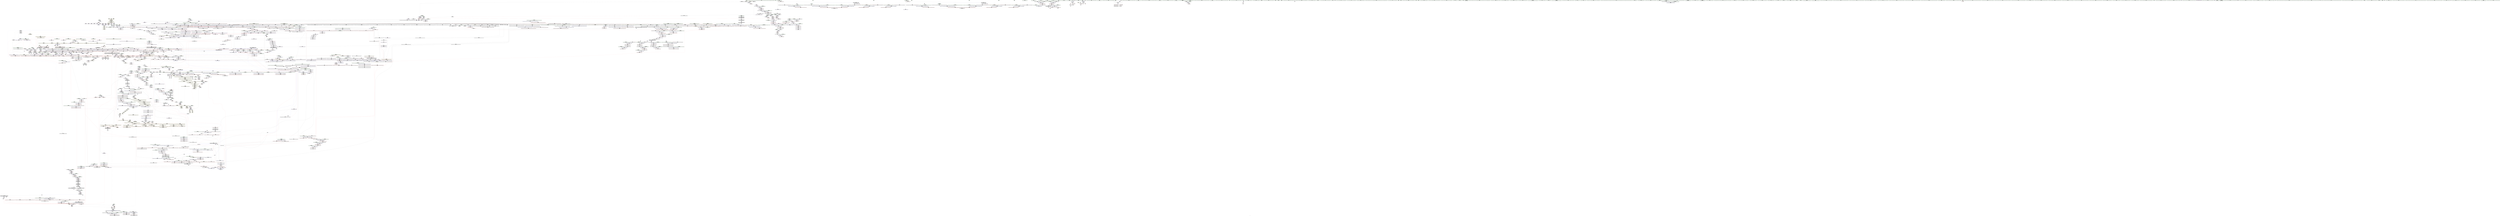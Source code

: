 digraph "SVFG" {
	label="SVFG";

	Node0x55aa75f27bf0 [shape=record,color=grey,label="{NodeID: 0\nNullPtr}"];
	Node0x55aa75f27bf0 -> Node0x55aa765209a0[style=solid];
	Node0x55aa75f27bf0 -> Node0x55aa76520aa0[style=solid];
	Node0x55aa75f27bf0 -> Node0x55aa76520b70[style=solid];
	Node0x55aa75f27bf0 -> Node0x55aa76520c40[style=solid];
	Node0x55aa75f27bf0 -> Node0x55aa76520d10[style=solid];
	Node0x55aa75f27bf0 -> Node0x55aa76520de0[style=solid];
	Node0x55aa75f27bf0 -> Node0x55aa76520eb0[style=solid];
	Node0x55aa75f27bf0 -> Node0x55aa76520f80[style=solid];
	Node0x55aa75f27bf0 -> Node0x55aa76521050[style=solid];
	Node0x55aa75f27bf0 -> Node0x55aa76521120[style=solid];
	Node0x55aa75f27bf0 -> Node0x55aa765211f0[style=solid];
	Node0x55aa75f27bf0 -> Node0x55aa765212c0[style=solid];
	Node0x55aa75f27bf0 -> Node0x55aa76521390[style=solid];
	Node0x55aa75f27bf0 -> Node0x55aa76521460[style=solid];
	Node0x55aa75f27bf0 -> Node0x55aa76521530[style=solid];
	Node0x55aa75f27bf0 -> Node0x55aa76521600[style=solid];
	Node0x55aa75f27bf0 -> Node0x55aa765216d0[style=solid];
	Node0x55aa75f27bf0 -> Node0x55aa765217a0[style=solid];
	Node0x55aa75f27bf0 -> Node0x55aa76515430[style=solid];
	Node0x55aa75f27bf0 -> Node0x55aa76515500[style=solid];
	Node0x55aa75f27bf0 -> Node0x55aa765155d0[style=solid];
	Node0x55aa75f27bf0 -> Node0x55aa765156a0[style=solid];
	Node0x55aa75f27bf0 -> Node0x55aa76515770[style=solid];
	Node0x55aa75f27bf0 -> Node0x55aa76515840[style=solid];
	Node0x55aa75f27bf0 -> Node0x55aa76515910[style=solid];
	Node0x55aa75f27bf0 -> Node0x55aa765159e0[style=solid];
	Node0x55aa75f27bf0 -> Node0x55aa76515ab0[style=solid];
	Node0x55aa75f27bf0 -> Node0x55aa76515b80[style=solid];
	Node0x55aa75f27bf0 -> Node0x55aa76515c50[style=solid];
	Node0x55aa75f27bf0 -> Node0x55aa76515d20[style=solid];
	Node0x55aa75f27bf0 -> Node0x55aa76515df0[style=solid];
	Node0x55aa75f27bf0 -> Node0x55aa76515ec0[style=solid];
	Node0x55aa75f27bf0 -> Node0x55aa76515f90[style=solid];
	Node0x55aa75f27bf0 -> Node0x55aa76516060[style=solid];
	Node0x55aa75f27bf0 -> Node0x55aa76516130[style=solid];
	Node0x55aa75f27bf0 -> Node0x55aa76516200[style=solid];
	Node0x55aa75f27bf0 -> Node0x55aa765162d0[style=solid];
	Node0x55aa75f27bf0 -> Node0x55aa765163a0[style=solid];
	Node0x55aa75f27bf0 -> Node0x55aa76516470[style=solid];
	Node0x55aa75f27bf0 -> Node0x55aa76516540[style=solid];
	Node0x55aa75f27bf0 -> Node0x55aa76516610[style=solid];
	Node0x55aa75f27bf0 -> Node0x55aa765166e0[style=solid];
	Node0x55aa75f27bf0 -> Node0x55aa765167b0[style=solid];
	Node0x55aa75f27bf0 -> Node0x55aa76516880[style=solid];
	Node0x55aa75f27bf0 -> Node0x55aa76516950[style=solid];
	Node0x55aa75f27bf0 -> Node0x55aa76516a20[style=solid];
	Node0x55aa75f27bf0 -> Node0x55aa76516af0[style=solid];
	Node0x55aa75f27bf0 -> Node0x55aa76516bc0[style=solid];
	Node0x55aa75f27bf0 -> Node0x55aa76516c90[style=solid];
	Node0x55aa75f27bf0 -> Node0x55aa76516d60[style=solid];
	Node0x55aa75f27bf0 -> Node0x55aa76516e30[style=solid];
	Node0x55aa75f27bf0 -> Node0x55aa76516f00[style=solid];
	Node0x55aa75f27bf0 -> Node0x55aa76516fd0[style=solid];
	Node0x55aa75f27bf0 -> Node0x55aa76551570[style=solid];
	Node0x55aa75f27bf0 -> Node0x55aa76556920[style=solid];
	Node0x55aa75f27bf0 -> Node0x55aa76556c60[style=solid];
	Node0x55aa75f27bf0 -> Node0x55aa76556fa0[style=solid];
	Node0x55aa75f27bf0 -> Node0x55aa76557070[style=solid];
	Node0x55aa75f27bf0 -> Node0x55aa765572e0[style=solid];
	Node0x55aa75f27bf0 -> Node0x55aa7655ad60[style=solid];
	Node0x55aa75f27bf0 -> Node0x55aa7658d9d0[style=solid];
	Node0x55aa75f27bf0 -> Node0x55aa7658db50[style=solid];
	Node0x55aa75f27bf0 -> Node0x55aa7658dcd0[style=solid];
	Node0x55aa75f27bf0 -> Node0x55aa7658dfd0[style=solid];
	Node0x55aa75f27bf0 -> Node0x55aa7658e2d0[style=solid];
	Node0x55aa75f27bf0 -> Node0x55aa7658e750[style=solid];
	Node0x55aa75f27bf0 -> Node0x55aa7658eed0[style=solid];
	Node0x55aa75f27bf0:s64 -> Node0x55aa76577730[style=solid,color=red];
	Node0x55aa76518420 [shape=record,color=black,label="{NodeID: 443\n388\<--387\n\<--\n_ZNSt8_Rb_treeIcSt4pairIKccESt10_Select1stIS2_ESt4lessIcESaIS2_EE13_Rb_tree_implIS6_Lb1EEC2Ev\n|{<s0>45}}"];
	Node0x55aa76518420:s0 -> Node0x55aa7669df10[style=solid,color=red];
	Node0x55aa7656cf40 [shape=record,color=black,label="{NodeID: 3100\n1114 = PHI(852, )\n}"];
	Node0x55aa76527850 [shape=record,color=red,label="{NodeID: 886\n1031\<--1025\nthis1\<--this.addr\n_ZNSt23_Rb_tree_const_iteratorISt4pairIKccEEC2ERKSt17_Rb_tree_iteratorIS2_E\n}"];
	Node0x55aa76527850 -> Node0x55aa76533a80[style=solid];
	Node0x55aa76510910 [shape=record,color=green,label="{NodeID: 222\n1291\<--1292\n_ZNSt8_Rb_treeIcSt4pairIKccESt10_Select1stIS2_ESt4lessIcESaIS2_EE17_M_construct_nodeIJRKSt21piecewise_construct_tSt5tupleIJRS1_EESD_IJEEEEEvPSt13_Rb_tree_nodeIS2_EDpOT_\<--_ZNSt8_Rb_treeIcSt4pairIKccESt10_Select1stIS2_ESt4lessIcESaIS2_EE17_M_construct_nodeIJRKSt21piecewise_construct_tSt5tupleIJRS1_EESD_IJEEEEEvPSt13_Rb_tree_nodeIS2_EDpOT__field_insensitive\n}"];
	Node0x55aa76533cf0 [shape=record,color=purple,label="{NodeID: 665\n1081\<--1062\ncoerce.dive4\<--retval\n_ZNSt8_Rb_treeIcSt4pairIKccESt10_Select1stIS2_ESt4lessIcESaIS2_EE11lower_boundERS1_\n}"];
	Node0x55aa76533cf0 -> Node0x55aa76527e00[style=solid];
	Node0x55aa765fc530 [shape=record,color=yellow,style=double,label="{NodeID: 2215\n183V_1 = ENCHI(MR_183V_0)\npts\{13210001 \}\nFun[_ZNSt8_Rb_treeIcSt4pairIKccESt10_Select1stIS2_ESt4lessIcESaIS2_EE29_M_get_insert_hint_unique_posESt23_Rb_tree_const_iteratorIS2_ERS1_]|{|<s3>124|<s4>132|<s5>137|<s6>138|<s7>145|<s8>150|<s9>151|<s10>153}}"];
	Node0x55aa765fc530 -> Node0x55aa76556ac0[style=dashed];
	Node0x55aa765fc530 -> Node0x55aa76556e00[style=dashed];
	Node0x55aa765fc530 -> Node0x55aa76557210[style=dashed];
	Node0x55aa765fc530:s3 -> Node0x55aa7655a540[style=dashed,color=red];
	Node0x55aa765fc530:s4 -> Node0x55aa7655b240[style=dashed,color=red];
	Node0x55aa765fc530:s5 -> Node0x55aa7655a540[style=dashed,color=red];
	Node0x55aa765fc530:s6 -> Node0x55aa7655b240[style=dashed,color=red];
	Node0x55aa765fc530:s7 -> Node0x55aa7655a540[style=dashed,color=red];
	Node0x55aa765fc530:s8 -> Node0x55aa7655a540[style=dashed,color=red];
	Node0x55aa765fc530:s9 -> Node0x55aa7655b240[style=dashed,color=red];
	Node0x55aa765fc530:s10 -> Node0x55aa7655b990[style=dashed,color=red];
	Node0x55aa765524e0 [shape=record,color=blue,label="{NodeID: 1108\n634\<--632\nthis.addr\<--this\n_ZNSt8_Rb_treeIcSt4pairIKccESt10_Select1stIS2_ESt4lessIcESaIS2_EE11_M_put_nodeEPSt13_Rb_tree_nodeIS2_E\n}"];
	Node0x55aa765524e0 -> Node0x55aa76524ee0[style=dashed];
	Node0x55aa75f27c80 [shape=record,color=green,label="{NodeID: 1\n4\<--1\n.str\<--dummyObj\nGlob }"];
	Node0x55aa765184f0 [shape=record,color=black,label="{NodeID: 444\n399\<--398\n\<--this1\n_ZNSaISt13_Rb_tree_nodeISt4pairIKccEEEC2Ev\n|{<s0>46}}"];
	Node0x55aa765184f0:s0 -> Node0x55aa766b86c0[style=solid,color=red];
	Node0x55aa7656d050 [shape=record,color=black,label="{NodeID: 3101\n1121 = PHI(576, )\n}"];
	Node0x55aa7656d050 -> Node0x55aa76555330[style=solid];
	Node0x55aa76527920 [shape=record,color=red,label="{NodeID: 887\n1033\<--1027\n\<--__it.addr\n_ZNSt23_Rb_tree_const_iteratorISt4pairIKccEEC2ERKSt17_Rb_tree_iteratorIS2_E\n}"];
	Node0x55aa76527920 -> Node0x55aa76533b50[style=solid];
	Node0x55aa7660a5a0 [shape=record,color=yellow,style=double,label="{NodeID: 2437\n278V_1 = ENCHI(MR_278V_0)\npts\{17900000 \}\nFun[_ZSt12__get_helperILm0ERKcJEERT0_RSt11_Tuple_implIXT_EJS2_DpT1_EE]|{<s0>196}}"];
	Node0x55aa7660a5a0:s0 -> Node0x55aa76604bb0[style=dashed,color=red];
	Node0x55aa76510a10 [shape=record,color=green,label="{NodeID: 223\n1297\<--1298\n__t.addr\<--__t.addr_field_insensitive\n_ZSt7forwardIRKSt21piecewise_construct_tEOT_RNSt16remove_referenceIS3_E4typeE\n}"];
	Node0x55aa76510a10 -> Node0x55aa76529590[style=solid];
	Node0x55aa76510a10 -> Node0x55aa76556370[style=solid];
	Node0x55aa76533dc0 [shape=record,color=purple,label="{NodeID: 666\n1132\<--1089\ncoerce.dive\<--retval\n_ZNSt8_Rb_treeIcSt4pairIKccESt10_Select1stIS2_ESt4lessIcESaIS2_EE14_M_lower_boundEPSt13_Rb_tree_nodeIS2_EPSt18_Rb_tree_node_baseRS1_\n}"];
	Node0x55aa76533dc0 -> Node0x55aa76528550[style=solid];
	Node0x55aa765525b0 [shape=record,color=blue,label="{NodeID: 1109\n636\<--633\n__p.addr\<--__p\n_ZNSt8_Rb_treeIcSt4pairIKccESt10_Select1stIS2_ESt4lessIcESaIS2_EE11_M_put_nodeEPSt13_Rb_tree_nodeIS2_E\n}"];
	Node0x55aa765525b0 -> Node0x55aa76524fb0[style=dashed];
	Node0x55aa764e7340 [shape=record,color=green,label="{NodeID: 2\n6\<--1\n.str.1\<--dummyObj\nGlob }"];
	Node0x55aa765185c0 [shape=record,color=black,label="{NodeID: 445\n521\<--520\n\<--\n_ZNSt8_Rb_treeIcSt4pairIKccESt10_Select1stIS2_ESt4lessIcESaIS2_EE8_M_eraseEPSt13_Rb_tree_nodeIS2_E\n|{<s0>56}}"];
	Node0x55aa765185c0:s0 -> Node0x55aa76574060[style=solid,color=red];
	Node0x55aa7656d1c0 [shape=record,color=black,label="{NodeID: 3102\n1126 = PHI(566, )\n}"];
	Node0x55aa7656d1c0 -> Node0x55aa76555400[style=solid];
	Node0x55aa765279f0 [shape=record,color=red,label="{NodeID: 888\n1035\<--1034\n\<--_M_node2\n_ZNSt23_Rb_tree_const_iteratorISt4pairIKccEEC2ERKSt17_Rb_tree_iteratorIS2_E\n}"];
	Node0x55aa765279f0 -> Node0x55aa76554a40[style=solid];
	Node0x55aa76510ae0 [shape=record,color=green,label="{NodeID: 224\n1304\<--1305\n__t.addr\<--__t.addr_field_insensitive\n_ZSt7forwardISt5tupleIJRKcEEEOT_RNSt16remove_referenceIS4_E4typeE\n}"];
	Node0x55aa76510ae0 -> Node0x55aa76529660[style=solid];
	Node0x55aa76510ae0 -> Node0x55aa76556440[style=solid];
	Node0x55aa76533e90 [shape=record,color=purple,label="{NodeID: 667\n1108\<--1103\n_M_impl\<--this1\n_ZNSt8_Rb_treeIcSt4pairIKccESt10_Select1stIS2_ESt4lessIcESaIS2_EE14_M_lower_boundEPSt13_Rb_tree_nodeIS2_EPSt18_Rb_tree_node_baseRS1_\n}"];
	Node0x55aa76533e90 -> Node0x55aa7652a770[style=solid];
	Node0x55aa76552680 [shape=record,color=blue,label="{NodeID: 1110\n655\<--653\n__a.addr\<--__a\n_ZNSt16allocator_traitsISaISt13_Rb_tree_nodeISt4pairIKccEEEE7destroyIS3_EEvRS5_PT_\n}"];
	Node0x55aa76552680 -> Node0x55aa76525080[style=dashed];
	Node0x55aa765080e0 [shape=record,color=green,label="{NodeID: 3\n8\<--1\nstdin\<--dummyObj\nGlob }"];
	Node0x55aa76518690 [shape=record,color=black,label="{NodeID: 446\n527\<--526\n\<--\n_ZNSt8_Rb_treeIcSt4pairIKccESt10_Select1stIS2_ESt4lessIcESaIS2_EE8_M_eraseEPSt13_Rb_tree_nodeIS2_E\n|{<s0>58}}"];
	Node0x55aa76518690:s0 -> Node0x55aa765747f0[style=solid,color=red];
	Node0x55aa7656d300 [shape=record,color=black,label="{NodeID: 3103\n1155 = PHI(1189, )\n|{<s0>107}}"];
	Node0x55aa7656d300:s0 -> Node0x55aa76577990[style=solid,color=red];
	Node0x55aa76527ac0 [shape=record,color=red,label="{NodeID: 889\n1047\<--1041\nthis1\<--this.addr\n_ZNSt5tupleIJRKcEEC2IvLb1EEES1_\n}"];
	Node0x55aa76527ac0 -> Node0x55aa7652a5d0[style=solid];
	Node0x55aa76510bb0 [shape=record,color=green,label="{NodeID: 225\n1311\<--1312\n__t.addr\<--__t.addr_field_insensitive\n_ZSt7forwardISt5tupleIJEEEOT_RNSt16remove_referenceIS2_E4typeE\n}"];
	Node0x55aa76510bb0 -> Node0x55aa76529730[style=solid];
	Node0x55aa76510bb0 -> Node0x55aa76556510[style=solid];
	Node0x55aa76533f60 [shape=record,color=purple,label="{NodeID: 668\n1110\<--1109\n_M_key_compare\<--\n_ZNSt8_Rb_treeIcSt4pairIKccESt10_Select1stIS2_ESt4lessIcESaIS2_EE14_M_lower_boundEPSt13_Rb_tree_nodeIS2_EPSt18_Rb_tree_node_baseRS1_\n|{<s0>102}}"];
	Node0x55aa76533f60:s0 -> Node0x55aa765765b0[style=solid,color=red];
	Node0x55aa76552750 [shape=record,color=blue,label="{NodeID: 1111\n657\<--654\n__p.addr\<--__p\n_ZNSt16allocator_traitsISaISt13_Rb_tree_nodeISt4pairIKccEEEE7destroyIS3_EEvRS5_PT_\n}"];
	Node0x55aa76552750 -> Node0x55aa76525150[style=dashed];
	Node0x55aa76508420 [shape=record,color=green,label="{NodeID: 4\n9\<--1\n.str.2\<--dummyObj\nGlob }"];
	Node0x55aa76518760 [shape=record,color=black,label="{NodeID: 447\n547\<--546\n\<--_M_impl\n_ZNSt8_Rb_treeIcSt4pairIKccESt10_Select1stIS2_ESt4lessIcESaIS2_EE8_M_beginEv\n}"];
	Node0x55aa76518760 -> Node0x55aa76532220[style=solid];
	Node0x55aa7656d440 [shape=record,color=black,label="{NodeID: 3104\n1158 = PHI(1176, )\n}"];
	Node0x55aa7656d440 -> Node0x55aa7652adf0[style=solid];
	Node0x55aa76527b90 [shape=record,color=red,label="{NodeID: 890\n1049\<--1043\n\<--__elements.addr\n_ZNSt5tupleIJRKcEEC2IvLb1EEES1_\n|{<s0>97}}"];
	Node0x55aa76527b90:s0 -> Node0x55aa766bd360[style=solid,color=red];
	Node0x55aa76510c80 [shape=record,color=green,label="{NodeID: 226\n1320\<--1321\nretval\<--retval_field_insensitive\n_ZNSt8_Rb_treeIcSt4pairIKccESt10_Select1stIS2_ESt4lessIcESaIS2_EE29_M_get_insert_hint_unique_posESt23_Rb_tree_const_iteratorIS2_ERS1_\n|{|<s4>124|<s5>132|<s6>137|<s7>138|<s8>145|<s9>150|<s10>151|<s11>153}}"];
	Node0x55aa76510c80 -> Node0x55aa7652baf0[style=solid];
	Node0x55aa76510c80 -> Node0x55aa7652bbc0[style=solid];
	Node0x55aa76510c80 -> Node0x55aa7652bc90[style=solid];
	Node0x55aa76510c80 -> Node0x55aa7652bd60[style=solid];
	Node0x55aa76510c80:s4 -> Node0x55aa766bdec0[style=solid,color=red];
	Node0x55aa76510c80:s5 -> Node0x55aa76577bf0[style=solid,color=red];
	Node0x55aa76510c80:s6 -> Node0x55aa766bdec0[style=solid,color=red];
	Node0x55aa76510c80:s7 -> Node0x55aa76577bf0[style=solid,color=red];
	Node0x55aa76510c80:s8 -> Node0x55aa766bdec0[style=solid,color=red];
	Node0x55aa76510c80:s9 -> Node0x55aa766bdec0[style=solid,color=red];
	Node0x55aa76510c80:s10 -> Node0x55aa76577bf0[style=solid,color=red];
	Node0x55aa76510c80:s11 -> Node0x55aa766baae0[style=solid,color=red];
	Node0x55aa76534030 [shape=record,color=purple,label="{NodeID: 669\n1141\<--1140\n_M_impl\<--this1\n_ZNSt8_Rb_treeIcSt4pairIKccESt10_Select1stIS2_ESt4lessIcESaIS2_EE6_M_endEv\n}"];
	Node0x55aa76534030 -> Node0x55aa7652ab80[style=solid];
	Node0x55aa76552820 [shape=record,color=blue,label="{NodeID: 1112\n670\<--669\nthis.addr\<--this\n_ZNSt8_Rb_treeIcSt4pairIKccESt10_Select1stIS2_ESt4lessIcESaIS2_EE21_M_get_Node_allocatorEv\n}"];
	Node0x55aa76552820 -> Node0x55aa76525220[style=dashed];
	Node0x55aa765084e0 [shape=record,color=green,label="{NodeID: 5\n11\<--1\n.str.3\<--dummyObj\nGlob }"];
	Node0x55aa76518830 [shape=record,color=black,label="{NodeID: 448\n549\<--548\n\<--add.ptr\n_ZNSt8_Rb_treeIcSt4pairIKccESt10_Select1stIS2_ESt4lessIcESaIS2_EE8_M_beginEv\n}"];
	Node0x55aa76518830 -> Node0x55aa765322f0[style=solid];
	Node0x55aa76518830 -> Node0x55aa765323c0[style=solid];
	Node0x55aa7656d580 [shape=record,color=black,label="{NodeID: 3105\n1195 = PHI(1199, )\n}"];
	Node0x55aa7656d580 -> Node0x55aa7652af90[style=solid];
	Node0x55aa76527c60 [shape=record,color=red,label="{NodeID: 891\n1070\<--1064\nthis1\<--this.addr\n_ZNSt8_Rb_treeIcSt4pairIKccESt10_Select1stIS2_ESt4lessIcESaIS2_EE11lower_boundERS1_\n|{<s0>98|<s1>99|<s2>100}}"];
	Node0x55aa76527c60:s0 -> Node0x55aa766be660[style=solid,color=red];
	Node0x55aa76527c60:s1 -> Node0x55aa766bd8b0[style=solid,color=red];
	Node0x55aa76527c60:s2 -> Node0x55aa766bc070[style=solid,color=red];
	Node0x55aa7660a950 [shape=record,color=yellow,style=double,label="{NodeID: 2441\n77V_1 = ENCHI(MR_77V_0)\npts\{240002 17210002 \}\nFun[_ZNSt8_Rb_treeIcSt4pairIKccESt10_Select1stIS2_ESt4lessIcESaIS2_EE8_M_eraseEPSt13_Rb_tree_nodeIS2_E]|{<s0>57|<s1>58}}"];
	Node0x55aa7660a950:s0 -> Node0x55aa7660a950[style=dashed,color=red];
	Node0x55aa7660a950:s1 -> Node0x55aa765f7c30[style=dashed,color=red];
	Node0x55aa76510d50 [shape=record,color=green,label="{NodeID: 227\n1322\<--1323\n__position\<--__position_field_insensitive\n_ZNSt8_Rb_treeIcSt4pairIKccESt10_Select1stIS2_ESt4lessIcESaIS2_EE29_M_get_insert_hint_unique_posESt23_Rb_tree_const_iteratorIS2_ERS1_\n|{|<s1>117}}"];
	Node0x55aa76510d50 -> Node0x55aa76534ac0[style=solid];
	Node0x55aa76510d50:s1 -> Node0x55aa766bd7a0[style=solid,color=red];
	Node0x55aa76534100 [shape=record,color=purple,label="{NodeID: 670\n1143\<--1142\nadd.ptr\<--\n_ZNSt8_Rb_treeIcSt4pairIKccESt10_Select1stIS2_ESt4lessIcESaIS2_EE6_M_endEv\n}"];
	Node0x55aa76534100 -> Node0x55aa7652ac50[style=solid];
	Node0x55aa765fc990 [shape=record,color=yellow,style=double,label="{NodeID: 2220\n208V_1 = ENCHI(MR_208V_0)\npts\{17210003 \}\nFun[_ZNSt8_Rb_treeIcSt4pairIKccESt10_Select1stIS2_ESt4lessIcESaIS2_EE29_M_get_insert_hint_unique_posESt23_Rb_tree_const_iteratorIS2_ERS1_]|{<s0>125|<s1>136|<s2>139|<s3>149|<s4>152}}"];
	Node0x55aa765fc990:s0 -> Node0x55aa76609fd0[style=dashed,color=red];
	Node0x55aa765fc990:s1 -> Node0x55aa765f7440[style=dashed,color=red];
	Node0x55aa765fc990:s2 -> Node0x55aa76609fd0[style=dashed,color=red];
	Node0x55aa765fc990:s3 -> Node0x55aa765f7440[style=dashed,color=red];
	Node0x55aa765fc990:s4 -> Node0x55aa76609fd0[style=dashed,color=red];
	Node0x55aa765528f0 [shape=record,color=blue,label="{NodeID: 1113\n679\<--678\nthis.addr\<--this\n_ZNSt13_Rb_tree_nodeISt4pairIKccEE9_M_valptrEv\n}"];
	Node0x55aa765528f0 -> Node0x55aa765252f0[style=dashed];
	Node0x55aa765085a0 [shape=record,color=green,label="{NodeID: 6\n13\<--1\n.str.4\<--dummyObj\nGlob }"];
	Node0x55aa76518900 [shape=record,color=black,label="{NodeID: 449\n553\<--552\n\<--\n_ZNSt8_Rb_treeIcSt4pairIKccESt10_Select1stIS2_ESt4lessIcESaIS2_EE8_M_beginEv\n}"];
	Node0x55aa76518900 -> Node0x55aa765189d0[style=solid];
	Node0x55aa7656d6c0 [shape=record,color=black,label="{NodeID: 3106\n1206 = PHI(1210, )\n}"];
	Node0x55aa7656d6c0 -> Node0x55aa7652b060[style=solid];
	Node0x55aa76527d30 [shape=record,color=red,label="{NodeID: 892\n1075\<--1066\n\<--__k.addr\n_ZNSt8_Rb_treeIcSt4pairIKccESt10_Select1stIS2_ESt4lessIcESaIS2_EE11lower_boundERS1_\n|{<s0>100}}"];
	Node0x55aa76527d30:s0 -> Node0x55aa766bc3a0[style=solid,color=red];
	Node0x55aa7660aa60 [shape=record,color=yellow,style=double,label="{NodeID: 2442\n122V_1 = ENCHI(MR_122V_0)\npts\{240003 17210003 \}\nFun[_ZNSt8_Rb_treeIcSt4pairIKccESt10_Select1stIS2_ESt4lessIcESaIS2_EE8_M_eraseEPSt13_Rb_tree_nodeIS2_E]|{<s0>56|<s1>57}}"];
	Node0x55aa7660aa60:s0 -> Node0x55aa765f7440[style=dashed,color=red];
	Node0x55aa7660aa60:s1 -> Node0x55aa7660aa60[style=dashed,color=red];
	Node0x55aa76510e20 [shape=record,color=green,label="{NodeID: 228\n1324\<--1325\nthis.addr\<--this.addr_field_insensitive\n_ZNSt8_Rb_treeIcSt4pairIKccESt10_Select1stIS2_ESt4lessIcESaIS2_EE29_M_get_insert_hint_unique_posESt23_Rb_tree_const_iteratorIS2_ERS1_\n}"];
	Node0x55aa76510e20 -> Node0x55aa76529800[style=solid];
	Node0x55aa76510e20 -> Node0x55aa765566b0[style=solid];
	Node0x55aa765341d0 [shape=record,color=purple,label="{NodeID: 671\n1145\<--1144\n_M_header\<--\n_ZNSt8_Rb_treeIcSt4pairIKccESt10_Select1stIS2_ESt4lessIcESaIS2_EE6_M_endEv\n}"];
	Node0x55aa765341d0 -> Node0x55aa7652ad20[style=solid];
	Node0x55aa765fca70 [shape=record,color=yellow,style=double,label="{NodeID: 2221\n24V_1 = ENCHI(MR_24V_0)\npts\{17210004 \}\nFun[_ZNSt8_Rb_treeIcSt4pairIKccESt10_Select1stIS2_ESt4lessIcESaIS2_EE29_M_get_insert_hint_unique_posESt23_Rb_tree_const_iteratorIS2_ERS1_]|{<s0>122|<s1>125|<s2>127|<s3>135|<s4>139|<s5>141|<s6>148|<s7>152}}"];
	Node0x55aa765fca70:s0 -> Node0x55aa766035a0[style=dashed,color=red];
	Node0x55aa765fca70:s1 -> Node0x55aa7660a2a0[style=dashed,color=red];
	Node0x55aa765fca70:s2 -> Node0x55aa766035a0[style=dashed,color=red];
	Node0x55aa765fca70:s3 -> Node0x55aa766035a0[style=dashed,color=red];
	Node0x55aa765fca70:s4 -> Node0x55aa7660a2a0[style=dashed,color=red];
	Node0x55aa765fca70:s5 -> Node0x55aa766035a0[style=dashed,color=red];
	Node0x55aa765fca70:s6 -> Node0x55aa766035a0[style=dashed,color=red];
	Node0x55aa765fca70:s7 -> Node0x55aa7660a2a0[style=dashed,color=red];
	Node0x55aa765529c0 [shape=record,color=blue,label="{NodeID: 1114\n691\<--689\nthis.addr\<--this\n_ZN9__gnu_cxx13new_allocatorISt13_Rb_tree_nodeISt4pairIKccEEE7destroyIS4_EEvPT_\n}"];
	Node0x55aa765529c0 -> Node0x55aa765253c0[style=dashed];
	Node0x55aa76508e10 [shape=record,color=green,label="{NodeID: 7\n15\<--1\n.str.5\<--dummyObj\nGlob }"];
	Node0x55aa765189d0 [shape=record,color=black,label="{NodeID: 450\n540\<--553\n_ZNSt8_Rb_treeIcSt4pairIKccESt10_Select1stIS2_ESt4lessIcESaIS2_EE8_M_beginEv_ret\<--\n_ZNSt8_Rb_treeIcSt4pairIKccESt10_Select1stIS2_ESt4lessIcESaIS2_EE8_M_beginEv\n|{<s0>51|<s1>98|<s2>201}}"];
	Node0x55aa765189d0:s0 -> Node0x55aa766b7900[style=solid,color=blue];
	Node0x55aa765189d0:s1 -> Node0x55aa7656ca40[style=solid,color=blue];
	Node0x55aa765189d0:s2 -> Node0x55aa76570740[style=solid,color=blue];
	Node0x55aa7656d800 [shape=record,color=black,label="{NodeID: 3107\n1216 = PHI(1221, )\n}"];
	Node0x55aa7656d800 -> Node0x55aa7652b130[style=solid];
	Node0x55aa76527e00 [shape=record,color=red,label="{NodeID: 893\n1082\<--1081\n\<--coerce.dive4\n_ZNSt8_Rb_treeIcSt4pairIKccESt10_Select1stIS2_ESt4lessIcESaIS2_EE11lower_boundERS1_\n}"];
	Node0x55aa76527e00 -> Node0x55aa7652a6a0[style=solid];
	Node0x55aa76510ef0 [shape=record,color=green,label="{NodeID: 229\n1326\<--1327\n__k.addr\<--__k.addr_field_insensitive\n_ZNSt8_Rb_treeIcSt4pairIKccESt10_Select1stIS2_ESt4lessIcESaIS2_EE29_M_get_insert_hint_unique_posESt23_Rb_tree_const_iteratorIS2_ERS1_\n}"];
	Node0x55aa76510ef0 -> Node0x55aa76549100[style=solid];
	Node0x55aa76510ef0 -> Node0x55aa765491d0[style=solid];
	Node0x55aa76510ef0 -> Node0x55aa765492a0[style=solid];
	Node0x55aa76510ef0 -> Node0x55aa76549370[style=solid];
	Node0x55aa76510ef0 -> Node0x55aa76549440[style=solid];
	Node0x55aa76510ef0 -> Node0x55aa76549510[style=solid];
	Node0x55aa76510ef0 -> Node0x55aa765495e0[style=solid];
	Node0x55aa76510ef0 -> Node0x55aa765496b0[style=solid];
	Node0x55aa76510ef0 -> Node0x55aa76556780[style=solid];
	Node0x55aa765342a0 [shape=record,color=purple,label="{NodeID: 672\n1172\<--1171\n_M_node\<--this1\n_ZNSt17_Rb_tree_iteratorISt4pairIKccEEC2EPSt18_Rb_tree_node_base\n}"];
	Node0x55aa765342a0 -> Node0x55aa76555810[style=solid];
	Node0x55aa765fcb50 [shape=record,color=yellow,style=double,label="{NodeID: 2222\n210V_1 = ENCHI(MR_210V_0)\npts\{20640000 \}\nFun[_ZNSt8_Rb_treeIcSt4pairIKccESt10_Select1stIS2_ESt4lessIcESaIS2_EE29_M_get_insert_hint_unique_posESt23_Rb_tree_const_iteratorIS2_ERS1_]}"];
	Node0x55aa765fcb50 -> Node0x55aa76549b90[style=dashed];
	Node0x55aa76552a90 [shape=record,color=blue,label="{NodeID: 1115\n693\<--690\n__p.addr\<--__p\n_ZN9__gnu_cxx13new_allocatorISt13_Rb_tree_nodeISt4pairIKccEEE7destroyIS4_EEvPT_\n}"];
	Node0x55aa76552a90 -> Node0x55aa76525490[style=dashed];
	Node0x55aa76508ea0 [shape=record,color=green,label="{NodeID: 8\n17\<--1\n_ZStL19piecewise_construct\<--dummyObj\nGlob |{<s0>38}}"];
	Node0x55aa76508ea0:s0 -> Node0x55aa766b8c10[style=solid,color=red];
	Node0x55aa76518aa0 [shape=record,color=black,label="{NodeID: 451\n561\<--560\n\<--this1\n_ZNSt8_Rb_treeIcSt4pairIKccESt10_Select1stIS2_ESt4lessIcESaIS2_EE13_Rb_tree_implIS6_Lb1EED2Ev\n|{<s0>60}}"];
	Node0x55aa76518aa0:s0 -> Node0x55aa766bc6d0[style=solid,color=red];
	Node0x55aa7656d940 [shape=record,color=black,label="{NodeID: 3108\n1279 = PHI(1593, )\n}"];
	Node0x55aa7656d940 -> Node0x55aa765562a0[style=solid];
	Node0x55aa76527ed0 [shape=record,color=red,label="{NodeID: 894\n1103\<--1091\nthis1\<--this.addr\n_ZNSt8_Rb_treeIcSt4pairIKccESt10_Select1stIS2_ESt4lessIcESaIS2_EE14_M_lower_boundEPSt13_Rb_tree_nodeIS2_EPSt18_Rb_tree_node_baseRS1_\n}"];
	Node0x55aa76527ed0 -> Node0x55aa76533e90[style=solid];
	Node0x55aa76519490 [shape=record,color=green,label="{NodeID: 230\n1328\<--1329\n__pos\<--__pos_field_insensitive\n_ZNSt8_Rb_treeIcSt4pairIKccESt10_Select1stIS2_ESt4lessIcESaIS2_EE29_M_get_insert_hint_unique_posESt23_Rb_tree_const_iteratorIS2_ERS1_\n}"];
	Node0x55aa76519490 -> Node0x55aa7652be30[style=solid];
	Node0x55aa76519490 -> Node0x55aa7652bf00[style=solid];
	Node0x55aa76519490 -> Node0x55aa76534b90[style=solid];
	Node0x55aa76519490 -> Node0x55aa76534c60[style=solid];
	Node0x55aa76519490 -> Node0x55aa76534d30[style=solid];
	Node0x55aa76519490 -> Node0x55aa76534e00[style=solid];
	Node0x55aa76519490 -> Node0x55aa76534ed0[style=solid];
	Node0x55aa76519490 -> Node0x55aa76534fa0[style=solid];
	Node0x55aa76519490 -> Node0x55aa76535070[style=solid];
	Node0x55aa76519490 -> Node0x55aa76535140[style=solid];
	Node0x55aa76519490 -> Node0x55aa76535210[style=solid];
	Node0x55aa76519490 -> Node0x55aa765352e0[style=solid];
	Node0x55aa76519490 -> Node0x55aa765353b0[style=solid];
	Node0x55aa76534370 [shape=record,color=purple,label="{NodeID: 673\n1187\<--1186\nfirst\<--\n_ZNKSt10_Select1stISt4pairIKccEEclERKS2_\n}"];
	Node0x55aa76534370 -> Node0x55aa7652aec0[style=solid];
	Node0x55aa765fcc30 [shape=record,color=yellow,style=double,label="{NodeID: 2223\n456V_1 = ENCHI(MR_456V_0)\npts\{240001 17210002 \}\nFun[_ZNSt8_Rb_treeIcSt4pairIKccESt10_Select1stIS2_ESt4lessIcESaIS2_EE29_M_get_insert_hint_unique_posESt23_Rb_tree_const_iteratorIS2_ERS1_]|{<s0>125|<s1>125|<s2>139|<s3>139|<s4>152|<s5>152}}"];
	Node0x55aa765fcc30:s0 -> Node0x55aa76609c50[style=dashed,color=red];
	Node0x55aa765fcc30:s1 -> Node0x55aa76609ef0[style=dashed,color=red];
	Node0x55aa765fcc30:s2 -> Node0x55aa76609c50[style=dashed,color=red];
	Node0x55aa765fcc30:s3 -> Node0x55aa76609ef0[style=dashed,color=red];
	Node0x55aa765fcc30:s4 -> Node0x55aa76609c50[style=dashed,color=red];
	Node0x55aa765fcc30:s5 -> Node0x55aa76609ef0[style=dashed,color=red];
	Node0x55aa76552b60 [shape=record,color=blue,label="{NodeID: 1116\n702\<--701\nthis.addr\<--this\n_ZN9__gnu_cxx16__aligned_membufISt4pairIKccEE6_M_ptrEv\n}"];
	Node0x55aa76552b60 -> Node0x55aa76525560[style=dashed];
	Node0x55aa76508f30 [shape=record,color=green,label="{NodeID: 9\n48\<--1\n\<--dummyObj\nCan only get source location for instruction, argument, global var or function.}"];
	Node0x55aa76518b70 [shape=record,color=black,label="{NodeID: 452\n574\<--573\n\<--\n_ZNSt8_Rb_treeIcSt4pairIKccESt10_Select1stIS2_ESt4lessIcESaIS2_EE8_S_rightEPSt18_Rb_tree_node_base\n}"];
	Node0x55aa76518b70 -> Node0x55aa76518c40[style=solid];
	Node0x55aa7656da80 [shape=record,color=black,label="{NodeID: 3109\n1285 = PHI(1295, )\n|{<s0>116}}"];
	Node0x55aa7656da80:s0 -> Node0x55aa765725b0[style=solid,color=red];
	Node0x55aa76527fa0 [shape=record,color=red,label="{NodeID: 895\n1105\<--1093\n\<--__x.addr\n_ZNSt8_Rb_treeIcSt4pairIKccESt10_Select1stIS2_ESt4lessIcESaIS2_EE14_M_lower_boundEPSt13_Rb_tree_nodeIS2_EPSt18_Rb_tree_node_baseRS1_\n}"];
	Node0x55aa76527fa0 -> Node0x55aa7658db50[style=solid];
	Node0x55aa76519560 [shape=record,color=green,label="{NodeID: 231\n1330\<--1331\nref.tmp\<--ref.tmp_field_insensitive\n_ZNSt8_Rb_treeIcSt4pairIKccESt10_Select1stIS2_ESt4lessIcESaIS2_EE29_M_get_insert_hint_unique_posESt23_Rb_tree_const_iteratorIS2_ERS1_\n|{|<s1>124}}"];
	Node0x55aa76519560 -> Node0x55aa76556920[style=solid];
	Node0x55aa76519560:s1 -> Node0x55aa766be150[style=solid,color=red];
	Node0x55aa76534440 [shape=record,color=purple,label="{NodeID: 674\n1205\<--1204\n_M_storage\<--this1\n_ZNKSt13_Rb_tree_nodeISt4pairIKccEE9_M_valptrEv\n|{<s0>109}}"];
	Node0x55aa76534440:s0 -> Node0x55aa766b3e20[style=solid,color=red];
	Node0x55aa76552c30 [shape=record,color=blue,label="{NodeID: 1117\n713\<--712\nthis.addr\<--this\n_ZN9__gnu_cxx16__aligned_membufISt4pairIKccEE7_M_addrEv\n}"];
	Node0x55aa76552c30 -> Node0x55aa76525630[style=dashed];
	Node0x55aa76509030 [shape=record,color=green,label="{NodeID: 10\n91\<--1\n\<--dummyObj\nCan only get source location for instruction, argument, global var or function.}"];
	Node0x55aa76518c40 [shape=record,color=black,label="{NodeID: 453\n566\<--574\n_ZNSt8_Rb_treeIcSt4pairIKccESt10_Select1stIS2_ESt4lessIcESaIS2_EE8_S_rightEPSt18_Rb_tree_node_base_ret\<--\n_ZNSt8_Rb_treeIcSt4pairIKccESt10_Select1stIS2_ESt4lessIcESaIS2_EE8_S_rightEPSt18_Rb_tree_node_base\n|{<s0>56|<s1>104|<s2>136|<s3>149|<s4>206}}"];
	Node0x55aa76518c40:s0 -> Node0x55aa766b7b80[style=solid,color=blue];
	Node0x55aa76518c40:s1 -> Node0x55aa7656d1c0[style=solid,color=blue];
	Node0x55aa76518c40:s2 -> Node0x55aa7656f210[style=solid,color=blue];
	Node0x55aa76518c40:s3 -> Node0x55aa7656fd50[style=solid,color=blue];
	Node0x55aa76518c40:s4 -> Node0x55aa76570d80[style=solid,color=blue];
	Node0x55aa7656dbc0 [shape=record,color=black,label="{NodeID: 3110\n1287 = PHI(1302, )\n|{<s0>116}}"];
	Node0x55aa7656dbc0:s0 -> Node0x55aa765726c0[style=solid,color=red];
	Node0x55aa76528070 [shape=record,color=red,label="{NodeID: 896\n1111\<--1093\n\<--__x.addr\n_ZNSt8_Rb_treeIcSt4pairIKccESt10_Select1stIS2_ESt4lessIcESaIS2_EE14_M_lower_boundEPSt13_Rb_tree_nodeIS2_EPSt18_Rb_tree_node_baseRS1_\n|{<s0>101}}"];
	Node0x55aa76528070:s0 -> Node0x55aa765754c0[style=solid,color=red];
	Node0x55aa76519630 [shape=record,color=green,label="{NodeID: 232\n1332\<--1333\n__before\<--__before_field_insensitive\n_ZNSt8_Rb_treeIcSt4pairIKccESt10_Select1stIS2_ESt4lessIcESaIS2_EE29_M_get_insert_hint_unique_posESt23_Rb_tree_const_iteratorIS2_ERS1_\n|{|<s3>133}}"];
	Node0x55aa76519630 -> Node0x55aa7652bfd0[style=solid];
	Node0x55aa76519630 -> Node0x55aa76535480[style=solid];
	Node0x55aa76519630 -> Node0x55aa76535550[style=solid];
	Node0x55aa76519630:s3 -> Node0x55aa766ba050[style=solid,color=red];
	Node0x55aa76534510 [shape=record,color=purple,label="{NodeID: 675\n1227\<--1226\n_M_storage\<--this1\n_ZNK9__gnu_cxx16__aligned_membufISt4pairIKccEE7_M_addrEv\n}"];
	Node0x55aa76534510 -> Node0x55aa7652b2d0[style=solid];
	Node0x55aa76552d00 [shape=record,color=blue,label="{NodeID: 1118\n724\<--721\n__a.addr\<--__a\n_ZNSt16allocator_traitsISaISt13_Rb_tree_nodeISt4pairIKccEEEE10deallocateERS5_PS4_m\n}"];
	Node0x55aa76552d00 -> Node0x55aa76525700[style=dashed];
	Node0x55aa76509130 [shape=record,color=green,label="{NodeID: 11\n120\<--1\n\<--dummyObj\nCan only get source location for instruction, argument, global var or function.}"];
	Node0x55aa76518d10 [shape=record,color=black,label="{NodeID: 454\n584\<--583\n\<--\n_ZNSt8_Rb_treeIcSt4pairIKccESt10_Select1stIS2_ESt4lessIcESaIS2_EE7_S_leftEPSt18_Rb_tree_node_base\n}"];
	Node0x55aa76518d10 -> Node0x55aa76518de0[style=solid];
	Node0x55aa7656dd00 [shape=record,color=black,label="{NodeID: 3111\n1289 = PHI(1309, )\n|{<s0>116}}"];
	Node0x55aa7656dd00:s0 -> Node0x55aa76572800[style=solid,color=red];
	Node0x55aa75c92c20 [shape=record,color=black,label="{NodeID: 2004\n2105 = PHI(2099, 2103, )\n}"];
	Node0x55aa75c92c20 -> Node0x55aa7655abc0[style=solid];
	Node0x55aa76528140 [shape=record,color=red,label="{NodeID: 897\n1116\<--1093\n\<--__x.addr\n_ZNSt8_Rb_treeIcSt4pairIKccESt10_Select1stIS2_ESt4lessIcESaIS2_EE14_M_lower_boundEPSt13_Rb_tree_nodeIS2_EPSt18_Rb_tree_node_baseRS1_\n}"];
	Node0x55aa76528140 -> Node0x55aa7652a840[style=solid];
	Node0x55aa76519700 [shape=record,color=green,label="{NodeID: 233\n1334\<--1335\nref.tmp37\<--ref.tmp37_field_insensitive\n_ZNSt8_Rb_treeIcSt4pairIKccESt10_Select1stIS2_ESt4lessIcESaIS2_EE29_M_get_insert_hint_unique_posESt23_Rb_tree_const_iteratorIS2_ERS1_\n|{|<s1>137}}"];
	Node0x55aa76519700 -> Node0x55aa76556c60[style=solid];
	Node0x55aa76519700:s1 -> Node0x55aa766be150[style=solid,color=red];
	Node0x55aa765345e0 [shape=record,color=purple,label="{NodeID: 676\n1244\<--1232\ncoerce.dive\<--retval\n_ZNSt8_Rb_treeIcSt4pairIKccESt10_Select1stIS2_ESt4lessIcESaIS2_EE3endEv\n}"];
	Node0x55aa765345e0 -> Node0x55aa76528f10[style=solid];
	Node0x55aa76552dd0 [shape=record,color=blue,label="{NodeID: 1119\n726\<--722\n__p.addr\<--__p\n_ZNSt16allocator_traitsISaISt13_Rb_tree_nodeISt4pairIKccEEEE10deallocateERS5_PS4_m\n}"];
	Node0x55aa76552dd0 -> Node0x55aa765257d0[style=dashed];
	Node0x55aa76509230 [shape=record,color=green,label="{NodeID: 12\n157\<--1\n\<--dummyObj\nCan only get source location for instruction, argument, global var or function.}"];
	Node0x55aa76518de0 [shape=record,color=black,label="{NodeID: 455\n576\<--584\n_ZNSt8_Rb_treeIcSt4pairIKccESt10_Select1stIS2_ESt4lessIcESaIS2_EE7_S_leftEPSt18_Rb_tree_node_base_ret\<--\n_ZNSt8_Rb_treeIcSt4pairIKccESt10_Select1stIS2_ESt4lessIcESaIS2_EE7_S_leftEPSt18_Rb_tree_node_base\n|{<s0>58|<s1>103|<s2>205}}"];
	Node0x55aa76518de0:s0 -> Node0x55aa766b7cf0[style=solid,color=blue];
	Node0x55aa76518de0:s1 -> Node0x55aa7656d050[style=solid,color=blue];
	Node0x55aa76518de0:s2 -> Node0x55aa76570c40[style=solid,color=blue];
	Node0x55aa7656de40 [shape=record,color=black,label="{NodeID: 3112\n1349 = PHI(1968, )\n}"];
	Node0x55aa7656de40 -> Node0x55aa76556850[style=solid];
	Node0x55aa75c922b0 [shape=record,color=black,label="{NodeID: 2005\n1560 = PHI(308, 308, 1558, )\n}"];
	Node0x55aa75c922b0 -> Node0x55aa7652c720[style=solid];
	Node0x55aa76528210 [shape=record,color=red,label="{NodeID: 898\n1119\<--1093\n\<--__x.addr\n_ZNSt8_Rb_treeIcSt4pairIKccESt10_Select1stIS2_ESt4lessIcESaIS2_EE14_M_lower_boundEPSt13_Rb_tree_nodeIS2_EPSt18_Rb_tree_node_baseRS1_\n}"];
	Node0x55aa76528210 -> Node0x55aa7652a910[style=solid];
	Node0x55aa765197d0 [shape=record,color=green,label="{NodeID: 234\n1336\<--1337\n__after\<--__after_field_insensitive\n_ZNSt8_Rb_treeIcSt4pairIKccESt10_Select1stIS2_ESt4lessIcESaIS2_EE29_M_get_insert_hint_unique_posESt23_Rb_tree_const_iteratorIS2_ERS1_\n|{|<s3>146}}"];
	Node0x55aa765197d0 -> Node0x55aa7652c0a0[style=solid];
	Node0x55aa765197d0 -> Node0x55aa76535620[style=solid];
	Node0x55aa765197d0 -> Node0x55aa765356f0[style=solid];
	Node0x55aa765197d0:s3 -> Node0x55aa76572940[style=solid,color=red];
	Node0x55aa765346b0 [shape=record,color=purple,label="{NodeID: 677\n1238\<--1237\n_M_impl\<--this1\n_ZNSt8_Rb_treeIcSt4pairIKccESt10_Select1stIS2_ESt4lessIcESaIS2_EE3endEv\n}"];
	Node0x55aa765346b0 -> Node0x55aa7652b470[style=solid];
	Node0x55aa76552ea0 [shape=record,color=blue,label="{NodeID: 1120\n728\<--723\n__n.addr\<--__n\n_ZNSt16allocator_traitsISaISt13_Rb_tree_nodeISt4pairIKccEEEE10deallocateERS5_PS4_m\n}"];
	Node0x55aa76552ea0 -> Node0x55aa765258a0[style=dashed];
	Node0x55aa76509330 [shape=record,color=green,label="{NodeID: 13\n165\<--1\n\<--dummyObj\nCan only get source location for instruction, argument, global var or function.}"];
	Node0x55aa76518eb0 [shape=record,color=black,label="{NodeID: 456\n662\<--661\n\<--\n_ZNSt16allocator_traitsISaISt13_Rb_tree_nodeISt4pairIKccEEEE7destroyIS3_EEvRS5_PT_\n|{<s0>70}}"];
	Node0x55aa76518eb0:s0 -> Node0x55aa766b87d0[style=solid,color=red];
	Node0x55aa7656df80 [shape=record,color=black,label="{NodeID: 3113\n1356 = PHI(1135, )\n}"];
	Node0x55aa7656df80 -> Node0x55aa7658e5d0[style=solid];
	Node0x55aa7658c3d0 [shape=record,color=black,label="{NodeID: 2006\n307 = PHI(308, 303, )\n}"];
	Node0x55aa765282e0 [shape=record,color=red,label="{NodeID: 899\n1124\<--1093\n\<--__x.addr\n_ZNSt8_Rb_treeIcSt4pairIKccESt10_Select1stIS2_ESt4lessIcESaIS2_EE14_M_lower_boundEPSt13_Rb_tree_nodeIS2_EPSt18_Rb_tree_node_baseRS1_\n}"];
	Node0x55aa765282e0 -> Node0x55aa7652a9e0[style=solid];
	Node0x55aa765198a0 [shape=record,color=green,label="{NodeID: 235\n1338\<--1339\nref.tmp55\<--ref.tmp55_field_insensitive\n_ZNSt8_Rb_treeIcSt4pairIKccESt10_Select1stIS2_ESt4lessIcESaIS2_EE29_M_get_insert_hint_unique_posESt23_Rb_tree_const_iteratorIS2_ERS1_\n|{|<s1>145}}"];
	Node0x55aa765198a0 -> Node0x55aa76556fa0[style=solid];
	Node0x55aa765198a0:s1 -> Node0x55aa766be150[style=solid,color=red];
	Node0x55aa76534780 [shape=record,color=purple,label="{NodeID: 678\n1240\<--1239\nadd.ptr\<--\n_ZNSt8_Rb_treeIcSt4pairIKccESt10_Select1stIS2_ESt4lessIcESaIS2_EE3endEv\n}"];
	Node0x55aa76534780 -> Node0x55aa7652b540[style=solid];
	Node0x55aa76552f70 [shape=record,color=blue,label="{NodeID: 1121\n745\<--742\nthis.addr\<--this\n_ZN9__gnu_cxx13new_allocatorISt13_Rb_tree_nodeISt4pairIKccEEE10deallocateEPS5_m\n}"];
	Node0x55aa76552f70 -> Node0x55aa76525970[style=dashed];
	Node0x55aa76509430 [shape=record,color=green,label="{NodeID: 14\n168\<--1\n\<--dummyObj\nCan only get source location for instruction, argument, global var or function.}"];
	Node0x55aa76518f80 [shape=record,color=black,label="{NodeID: 457\n675\<--674\n\<--_M_impl\n_ZNSt8_Rb_treeIcSt4pairIKccESt10_Select1stIS2_ESt4lessIcESaIS2_EE21_M_get_Node_allocatorEv\n}"];
	Node0x55aa76518f80 -> Node0x55aa76519050[style=solid];
	Node0x55aa7656e0c0 [shape=record,color=black,label="{NodeID: 3114\n1359 = PHI(1982, )\n}"];
	Node0x55aa7656e0c0 -> Node0x55aa7658e450[style=solid];
	Node0x55aa7658c970 [shape=record,color=black,label="{NodeID: 2007\n167 = PHI(168, 168, 164, )\n}"];
	Node0x55aa765283b0 [shape=record,color=red,label="{NodeID: 900\n1130\<--1095\n\<--__y.addr\n_ZNSt8_Rb_treeIcSt4pairIKccESt10_Select1stIS2_ESt4lessIcESaIS2_EE14_M_lower_boundEPSt13_Rb_tree_nodeIS2_EPSt18_Rb_tree_node_baseRS1_\n|{<s0>105}}"];
	Node0x55aa765283b0:s0 -> Node0x55aa76573da0[style=solid,color=red];
	Node0x55aa76519970 [shape=record,color=green,label="{NodeID: 236\n1340\<--1341\nref.tmp69\<--ref.tmp69_field_insensitive\n_ZNSt8_Rb_treeIcSt4pairIKccESt10_Select1stIS2_ESt4lessIcESaIS2_EE29_M_get_insert_hint_unique_posESt23_Rb_tree_const_iteratorIS2_ERS1_\n|{|<s1>150}}"];
	Node0x55aa76519970 -> Node0x55aa76557070[style=solid];
	Node0x55aa76519970:s1 -> Node0x55aa766be150[style=solid,color=red];
	Node0x55aa76534850 [shape=record,color=purple,label="{NodeID: 679\n1242\<--1241\n_M_header\<--\n_ZNSt8_Rb_treeIcSt4pairIKccESt10_Select1stIS2_ESt4lessIcESaIS2_EE3endEv\n|{<s0>111}}"];
	Node0x55aa76534850:s0 -> Node0x55aa76573da0[style=solid,color=red];
	Node0x55aa76553040 [shape=record,color=blue,label="{NodeID: 1122\n747\<--743\n__p.addr\<--__p\n_ZN9__gnu_cxx13new_allocatorISt13_Rb_tree_nodeISt4pairIKccEEE10deallocateEPS5_m\n}"];
	Node0x55aa76553040 -> Node0x55aa76525a40[style=dashed];
	Node0x55aa76509530 [shape=record,color=green,label="{NodeID: 15\n308\<--1\n\<--dummyObj\nCan only get source location for instruction, argument, global var or function.}"];
	Node0x55aa76519050 [shape=record,color=black,label="{NodeID: 458\n668\<--675\n_ZNSt8_Rb_treeIcSt4pairIKccESt10_Select1stIS2_ESt4lessIcESaIS2_EE21_M_get_Node_allocatorEv_ret\<--\n_ZNSt8_Rb_treeIcSt4pairIKccESt10_Select1stIS2_ESt4lessIcESaIS2_EE21_M_get_Node_allocatorEv\n|{<s0>63|<s1>67|<s2>160|<s3>162}}"];
	Node0x55aa76519050:s0 -> Node0x55aa766b7e30[style=solid,color=blue];
	Node0x55aa76519050:s1 -> Node0x55aa766b80b0[style=solid,color=blue];
	Node0x55aa76519050:s2 -> Node0x55aa766b64c0[style=solid,color=blue];
	Node0x55aa76519050:s3 -> Node0x55aa766b6770[style=solid,color=blue];
	Node0x55aa7656e200 [shape=record,color=black,label="{NodeID: 3115\n1367 = PHI(2008, )\n}"];
	Node0x55aa7656e200 -> Node0x55aa76549850[style=solid];
	Node0x55aa7658cf50 [shape=record,color=grey,label="{NodeID: 2008\n90 = Binary(89, 91, )\n}"];
	Node0x55aa7658cf50 -> Node0x55aa7654ff80[style=solid];
	Node0x55aa76528480 [shape=record,color=red,label="{NodeID: 901\n1113\<--1097\n\<--__k.addr\n_ZNSt8_Rb_treeIcSt4pairIKccESt10_Select1stIS2_ESt4lessIcESaIS2_EE14_M_lower_boundEPSt13_Rb_tree_nodeIS2_EPSt18_Rb_tree_node_baseRS1_\n|{<s0>102}}"];
	Node0x55aa76528480:s0 -> Node0x55aa766bb460[style=solid,color=red];
	Node0x55aa76519a40 [shape=record,color=green,label="{NodeID: 237\n1342\<--1343\nref.tmp78\<--ref.tmp78_field_insensitive\n_ZNSt8_Rb_treeIcSt4pairIKccESt10_Select1stIS2_ESt4lessIcESaIS2_EE29_M_get_insert_hint_unique_posESt23_Rb_tree_const_iteratorIS2_ERS1_\n|{|<s1>153}}"];
	Node0x55aa76519a40 -> Node0x55aa765572e0[style=solid];
	Node0x55aa76519a40:s1 -> Node0x55aa766bae70[style=solid,color=red];
	Node0x55aa76534920 [shape=record,color=purple,label="{NodeID: 680\n1255\<--1254\n_M_impl\<--this1\n_ZNKSt8_Rb_treeIcSt4pairIKccESt10_Select1stIS2_ESt4lessIcESaIS2_EE8key_compEv\n}"];
	Node0x55aa76534920 -> Node0x55aa7652b6e0[style=solid];
	Node0x55aa76553110 [shape=record,color=blue,label="{NodeID: 1123\n749\<--744\n.addr\<--\n_ZN9__gnu_cxx13new_allocatorISt13_Rb_tree_nodeISt4pairIKccEEE10deallocateEPS5_m\n}"];
	Node0x55aa76509630 [shape=record,color=green,label="{NodeID: 16\n328\<--1\n\<--dummyObj\nCan only get source location for instruction, argument, global var or function.}"];
	Node0x55aa76519120 [shape=record,color=black,label="{NodeID: 459\n677\<--684\n_ZNSt13_Rb_tree_nodeISt4pairIKccEE9_M_valptrEv_ret\<--call\n_ZNSt13_Rb_tree_nodeISt4pairIKccEE9_M_valptrEv\n|{<s0>64|<s1>79|<s2>163}}"];
	Node0x55aa76519120:s0 -> Node0x55aa766b7f70[style=solid,color=blue];
	Node0x55aa76519120:s1 -> Node0x55aa7656ae10[style=solid,color=blue];
	Node0x55aa76519120:s2 -> Node0x55aa766b68b0[style=solid,color=blue];
	Node0x55aa7656e340 [shape=record,color=black,label="{NodeID: 3116\n1371 = PHI(1995, )\n|{<s0>122}}"];
	Node0x55aa7656e340:s0 -> Node0x55aa76576d50[style=solid,color=red];
	Node0x55aa7658d0d0 [shape=record,color=grey,label="{NodeID: 2009\n206 = Binary(205, 91, )\n}"];
	Node0x55aa7658d0d0 -> Node0x55aa765507a0[style=solid];
	Node0x55aa76528550 [shape=record,color=red,label="{NodeID: 902\n1133\<--1132\n\<--coerce.dive\n_ZNSt8_Rb_treeIcSt4pairIKccESt10_Select1stIS2_ESt4lessIcESaIS2_EE14_M_lower_boundEPSt13_Rb_tree_nodeIS2_EPSt18_Rb_tree_node_baseRS1_\n}"];
	Node0x55aa76528550 -> Node0x55aa7652aab0[style=solid];
	Node0x55aa76519b10 [shape=record,color=green,label="{NodeID: 238\n1350\<--1351\n_ZNKSt23_Rb_tree_const_iteratorISt4pairIKccEE13_M_const_castEv\<--_ZNKSt23_Rb_tree_const_iteratorISt4pairIKccEE13_M_const_castEv_field_insensitive\n}"];
	Node0x55aa765349f0 [shape=record,color=purple,label="{NodeID: 681\n1257\<--1256\n_M_key_compare\<--\n_ZNKSt8_Rb_treeIcSt4pairIKccESt10_Select1stIS2_ESt4lessIcESaIS2_EE8key_compEv\n}"];
	Node0x55aa765531e0 [shape=record,color=blue,label="{NodeID: 1124\n765\<--764\nthis.addr\<--this\n_ZNSaISt13_Rb_tree_nodeISt4pairIKccEEED2Ev\n}"];
	Node0x55aa765531e0 -> Node0x55aa76525b10[style=dashed];
	Node0x55aa76509730 [shape=record,color=green,label="{NodeID: 17\n458\<--1\n\<--dummyObj\nCan only get source location for instruction, argument, global var or function.}"];
	Node0x55aa765191f0 [shape=record,color=black,label="{NodeID: 460\n709\<--706\n\<--call\n_ZN9__gnu_cxx16__aligned_membufISt4pairIKccEE6_M_ptrEv\n}"];
	Node0x55aa765191f0 -> Node0x55aa765192c0[style=solid];
	Node0x55aa7656e480 [shape=record,color=black,label="{NodeID: 3117\n1375 = PHI(852, )\n}"];
	Node0x55aa7658d250 [shape=record,color=grey,label="{NodeID: 2010\n1582 = Binary(1581, 644, )\n}"];
	Node0x55aa7658d250 -> Node0x55aa76557a30[style=solid];
	Node0x55aa76528620 [shape=record,color=red,label="{NodeID: 903\n1140\<--1137\nthis1\<--this.addr\n_ZNSt8_Rb_treeIcSt4pairIKccESt10_Select1stIS2_ESt4lessIcESaIS2_EE6_M_endEv\n}"];
	Node0x55aa76528620 -> Node0x55aa76534030[style=solid];
	Node0x55aa76519be0 [shape=record,color=green,label="{NodeID: 239\n1360\<--1361\n_ZNKSt8_Rb_treeIcSt4pairIKccESt10_Select1stIS2_ESt4lessIcESaIS2_EE4sizeEv\<--_ZNKSt8_Rb_treeIcSt4pairIKccESt10_Select1stIS2_ESt4lessIcESaIS2_EE4sizeEv_field_insensitive\n}"];
	Node0x55aa76534ac0 [shape=record,color=purple,label="{NodeID: 682\n1344\<--1322\ncoerce.dive\<--__position\n_ZNSt8_Rb_treeIcSt4pairIKccESt10_Select1stIS2_ESt4lessIcESaIS2_EE29_M_get_insert_hint_unique_posESt23_Rb_tree_const_iteratorIS2_ERS1_\n}"];
	Node0x55aa76534ac0 -> Node0x55aa765565e0[style=solid];
	Node0x55aa765532b0 [shape=record,color=blue,label="{NodeID: 1125\n776\<--775\nthis.addr\<--this\n_ZN9__gnu_cxx13new_allocatorISt13_Rb_tree_nodeISt4pairIKccEEED2Ev\n}"];
	Node0x55aa765532b0 -> Node0x55aa76525be0[style=dashed];
	Node0x55aa76509830 [shape=record,color=green,label="{NodeID: 18\n644\<--1\n\<--dummyObj\nCan only get source location for instruction, argument, global var or function.|{<s0>68|<s1>161}}"];
	Node0x55aa76509830:s0 -> Node0x55aa766bbe50[style=solid,color=red];
	Node0x55aa76509830:s1 -> Node0x55aa76574de0[style=solid,color=red];
	Node0x55aa765192c0 [shape=record,color=black,label="{NodeID: 461\n700\<--709\n_ZN9__gnu_cxx16__aligned_membufISt4pairIKccEE6_M_ptrEv_ret\<--\n_ZN9__gnu_cxx16__aligned_membufISt4pairIKccEE6_M_ptrEv\n|{<s0>71}}"];
	Node0x55aa765192c0:s0 -> Node0x55aa766b71f0[style=solid,color=blue];
	Node0x55aa7656e590 [shape=record,color=black,label="{NodeID: 3118\n1378 = PHI(2008, )\n|{<s0>124}}"];
	Node0x55aa7656e590:s0 -> Node0x55aa766be350[style=solid,color=red];
	Node0x55aa7658d3d0 [shape=record,color=grey,label="{NodeID: 2011\n199 = Binary(198, 91, )\n}"];
	Node0x55aa7658d3d0 -> Node0x55aa765506d0[style=solid];
	Node0x55aa765286f0 [shape=record,color=red,label="{NodeID: 904\n1154\<--1149\n\<--__x.addr\n_ZNSt8_Rb_treeIcSt4pairIKccESt10_Select1stIS2_ESt4lessIcESaIS2_EE6_S_keyEPKSt13_Rb_tree_nodeIS2_E\n|{<s0>106}}"];
	Node0x55aa765286f0:s0 -> Node0x55aa766bbf60[style=solid,color=red];
	Node0x55aa76519ce0 [shape=record,color=green,label="{NodeID: 240\n1368\<--1369\n_ZNSt8_Rb_treeIcSt4pairIKccESt10_Select1stIS2_ESt4lessIcESaIS2_EE12_M_rightmostEv\<--_ZNSt8_Rb_treeIcSt4pairIKccESt10_Select1stIS2_ESt4lessIcESaIS2_EE12_M_rightmostEv_field_insensitive\n}"];
	Node0x55aa76534b90 [shape=record,color=purple,label="{NodeID: 683\n1352\<--1328\ncoerce.dive2\<--__pos\n_ZNSt8_Rb_treeIcSt4pairIKccESt10_Select1stIS2_ESt4lessIcESaIS2_EE29_M_get_insert_hint_unique_posESt23_Rb_tree_const_iteratorIS2_ERS1_\n}"];
	Node0x55aa76534b90 -> Node0x55aa76556850[style=solid];
	Node0x55aa76553380 [shape=record,color=blue,label="{NodeID: 1126\n786\<--782\nthis.addr\<--this\n_ZNSt3mapIccSt4lessIcESaISt4pairIKccEEE11lower_boundERS3_\n}"];
	Node0x55aa76553380 -> Node0x55aa76525cb0[style=dashed];
	Node0x55aa76509930 [shape=record,color=green,label="{NodeID: 19\n1719\<--1\n\<--dummyObj\nCan only get source location for instruction, argument, global var or function.}"];
	Node0x55aa76519390 [shape=record,color=black,label="{NodeID: 462\n718\<--717\n\<--_M_storage\n_ZN9__gnu_cxx16__aligned_membufISt4pairIKccEE7_M_addrEv\n}"];
	Node0x55aa76519390 -> Node0x55aa765298d0[style=solid];
	Node0x55aa7656e700 [shape=record,color=black,label="{NodeID: 3119\n1384 = PHI(2048, )\n}"];
	Node0x55aa7658d550 [shape=record,color=grey,label="{NodeID: 2012\n1718 = Binary(1717, 1719, )\n}"];
	Node0x55aa765287c0 [shape=record,color=red,label="{NodeID: 905\n1171\<--1165\nthis1\<--this.addr\n_ZNSt17_Rb_tree_iteratorISt4pairIKccEEC2EPSt18_Rb_tree_node_base\n}"];
	Node0x55aa765287c0 -> Node0x55aa765342a0[style=solid];
	Node0x55aa76519de0 [shape=record,color=green,label="{NodeID: 241\n1372\<--1373\n_ZNSt8_Rb_treeIcSt4pairIKccESt10_Select1stIS2_ESt4lessIcESaIS2_EE6_S_keyEPKSt18_Rb_tree_node_base\<--_ZNSt8_Rb_treeIcSt4pairIKccESt10_Select1stIS2_ESt4lessIcESaIS2_EE6_S_keyEPKSt18_Rb_tree_node_base_field_insensitive\n}"];
	Node0x55aa76534c60 [shape=record,color=purple,label="{NodeID: 684\n1354\<--1328\n_M_node\<--__pos\n_ZNSt8_Rb_treeIcSt4pairIKccESt10_Select1stIS2_ESt4lessIcESaIS2_EE29_M_get_insert_hint_unique_posESt23_Rb_tree_const_iteratorIS2_ERS1_\n}"];
	Node0x55aa76534c60 -> Node0x55aa76549780[style=solid];
	Node0x55aa76553450 [shape=record,color=blue,label="{NodeID: 1127\n788\<--783\n__x.addr\<--__x\n_ZNSt3mapIccSt4lessIcESaISt4pairIKccEEE11lower_boundERS3_\n}"];
	Node0x55aa76553450 -> Node0x55aa76525d80[style=dashed];
	Node0x55aa76509a30 [shape=record,color=green,label="{NodeID: 20\n1733\<--1\n\<--dummyObj\nCan only get source location for instruction, argument, global var or function.}"];
	Node0x55aa765298d0 [shape=record,color=black,label="{NodeID: 463\n711\<--718\n_ZN9__gnu_cxx16__aligned_membufISt4pairIKccEE7_M_addrEv_ret\<--\n_ZN9__gnu_cxx16__aligned_membufISt4pairIKccEE7_M_addrEv\n|{<s0>72}}"];
	Node0x55aa765298d0:s0 -> Node0x55aa766b7330[style=solid,color=blue];
	Node0x55aa7656e810 [shape=record,color=black,label="{NodeID: 3120\n1401 = PHI(1995, )\n|{<s0>127}}"];
	Node0x55aa7656e810:s0 -> Node0x55aa766bb460[style=solid,color=red];
	Node0x55aa7658d6d0 [shape=record,color=grey,label="{NodeID: 2013\n73 = cmp(69, 70, )\n}"];
	Node0x55aa76528890 [shape=record,color=red,label="{NodeID: 906\n1173\<--1167\n\<--__x.addr\n_ZNSt17_Rb_tree_iteratorISt4pairIKccEEC2EPSt18_Rb_tree_node_base\n}"];
	Node0x55aa76528890 -> Node0x55aa76555810[style=solid];
	Node0x55aa76519ee0 [shape=record,color=green,label="{NodeID: 242\n1380\<--1381\n_ZNSt4pairIPSt18_Rb_tree_node_baseS1_EC2IRS1_Lb1EEERKS1_OT_\<--_ZNSt4pairIPSt18_Rb_tree_node_baseS1_EC2IRS1_Lb1EEERKS1_OT__field_insensitive\n}"];
	Node0x55aa76534d30 [shape=record,color=purple,label="{NodeID: 685\n1399\<--1328\n_M_node15\<--__pos\n_ZNSt8_Rb_treeIcSt4pairIKccESt10_Select1stIS2_ESt4lessIcESaIS2_EE29_M_get_insert_hint_unique_posESt23_Rb_tree_const_iteratorIS2_ERS1_\n}"];
	Node0x55aa76534d30 -> Node0x55aa76549920[style=solid];
	Node0x55aa765fd7a0 [shape=record,color=yellow,style=double,label="{NodeID: 2235\n187V_1 = ENCHI(MR_187V_0)\npts\{2060 240002 240003 13290000 13330000 13370000 20640000 \}\nFun[_ZNSt4pairIPSt18_Rb_tree_node_baseS1_EC2IRS1_S4_Lb1EEEOT_OT0_]}"];
	Node0x55aa765fd7a0 -> Node0x55aa7654e650[style=dashed];
	Node0x55aa765fd7a0 -> Node0x55aa7654e720[style=dashed];
	Node0x55aa76553520 [shape=record,color=blue,label="{NodeID: 1128\n798\<--795\ncoerce.dive\<--call\n_ZNSt3mapIccSt4lessIcESaISt4pairIKccEEE11lower_boundERS3_\n}"];
	Node0x55aa76553520 -> Node0x55aa76525e50[style=dashed];
	Node0x55aa76509b30 [shape=record,color=green,label="{NodeID: 21\n1947\<--1\n\<--dummyObj\nCan only get source location for instruction, argument, global var or function.}"];
	Node0x55aa765299a0 [shape=record,color=black,label="{NodeID: 464\n734\<--733\n\<--\n_ZNSt16allocator_traitsISaISt13_Rb_tree_nodeISt4pairIKccEEEE10deallocateERS5_PS4_m\n|{<s0>73}}"];
	Node0x55aa765299a0:s0 -> Node0x55aa766bf5c0[style=solid,color=red];
	Node0x55aa7656e980 [shape=record,color=black,label="{NodeID: 3121\n1402 = PHI(852, )\n}"];
	Node0x55aa7658d850 [shape=record,color=grey,label="{NodeID: 2014\n132 = cmp(130, 131, )\n}"];
	Node0x55aa76528960 [shape=record,color=red,label="{NodeID: 907\n1185\<--1179\nthis1\<--this.addr\n_ZNKSt10_Select1stISt4pairIKccEEclERKS2_\n}"];
	Node0x55aa76519fe0 [shape=record,color=green,label="{NodeID: 243\n1385\<--1386\n_ZNSt8_Rb_treeIcSt4pairIKccESt10_Select1stIS2_ESt4lessIcESaIS2_EE24_M_get_insert_unique_posERS1_\<--_ZNSt8_Rb_treeIcSt4pairIKccESt10_Select1stIS2_ESt4lessIcESaIS2_EE24_M_get_insert_unique_posERS1__field_insensitive\n}"];
	Node0x55aa76534e00 [shape=record,color=purple,label="{NodeID: 686\n1407\<--1328\n_M_node19\<--__pos\n_ZNSt8_Rb_treeIcSt4pairIKccESt10_Select1stIS2_ESt4lessIcESaIS2_EE29_M_get_insert_hint_unique_posESt23_Rb_tree_const_iteratorIS2_ERS1_\n}"];
	Node0x55aa76534e00 -> Node0x55aa765499f0[style=solid];
	Node0x55aa765535f0 [shape=record,color=blue,label="{NodeID: 1129\n806\<--804\nthis.addr\<--this\n_ZNKSt17_Rb_tree_iteratorISt4pairIKccEEeqERKS3_\n}"];
	Node0x55aa765535f0 -> Node0x55aa76525f20[style=dashed];
	Node0x55aa76509c30 [shape=record,color=green,label="{NodeID: 22\n2077\<--1\n\<--dummyObj\nCan only get source location for instruction, argument, global var or function.}"];
	Node0x55aa76529a70 [shape=record,color=black,label="{NodeID: 465\n756\<--755\n\<--\n_ZN9__gnu_cxx13new_allocatorISt13_Rb_tree_nodeISt4pairIKccEEE10deallocateEPS5_m\n}"];
	Node0x55aa7656ea90 [shape=record,color=black,label="{NodeID: 3122\n1409 = PHI(2145, )\n}"];
	Node0x55aa7656ea90 -> Node0x55aa76549ac0[style=solid];
	Node0x55aa7658d9d0 [shape=record,color=grey,label="{NodeID: 2015\n518 = cmp(517, 3, )\n}"];
	Node0x55aa76528a30 [shape=record,color=red,label="{NodeID: 908\n1186\<--1181\n\<--__x.addr\n_ZNKSt10_Select1stISt4pairIKccEEclERKS2_\n}"];
	Node0x55aa76528a30 -> Node0x55aa76534370[style=solid];
	Node0x55aa7651a0e0 [shape=record,color=green,label="{NodeID: 244\n1410\<--1411\n_ZNSt8_Rb_treeIcSt4pairIKccESt10_Select1stIS2_ESt4lessIcESaIS2_EE11_M_leftmostEv\<--_ZNSt8_Rb_treeIcSt4pairIKccESt10_Select1stIS2_ESt4lessIcESaIS2_EE11_M_leftmostEv_field_insensitive\n}"];
	Node0x55aa76534ed0 [shape=record,color=purple,label="{NodeID: 687\n1442\<--1328\n_M_node40\<--__pos\n_ZNSt8_Rb_treeIcSt4pairIKccESt10_Select1stIS2_ESt4lessIcESaIS2_EE29_M_get_insert_hint_unique_posESt23_Rb_tree_const_iteratorIS2_ERS1_\n|{<s0>138}}"];
	Node0x55aa76534ed0:s0 -> Node0x55aa76577d80[style=solid,color=red];
	Node0x55aa765536c0 [shape=record,color=blue,label="{NodeID: 1130\n808\<--805\n__x.addr\<--__x\n_ZNKSt17_Rb_tree_iteratorISt4pairIKccEEeqERKS3_\n}"];
	Node0x55aa765536c0 -> Node0x55aa76525ff0[style=dashed];
	Node0x55aa76509d30 [shape=record,color=green,label="{NodeID: 23\n18\<--19\nmain\<--main_field_insensitive\n}"];
	Node0x55aa76529b40 [shape=record,color=black,label="{NodeID: 466\n769\<--768\n\<--this1\n_ZNSaISt13_Rb_tree_nodeISt4pairIKccEEED2Ev\n|{<s0>75}}"];
	Node0x55aa76529b40:s0 -> Node0x55aa76577ae0[style=solid,color=red];
	Node0x55aa7656ec00 [shape=record,color=black,label="{NodeID: 3123\n1415 = PHI(2145, )\n|{<s0>132}}"];
	Node0x55aa7656ec00:s0 -> Node0x55aa76577d80[style=solid,color=red];
	Node0x55aa7658db50 [shape=record,color=grey,label="{NodeID: 2016\n1106 = cmp(1105, 3, )\n}"];
	Node0x55aa76528b00 [shape=record,color=red,label="{NodeID: 909\n1194\<--1191\n\<--__x.addr\n_ZNSt8_Rb_treeIcSt4pairIKccESt10_Select1stIS2_ESt4lessIcESaIS2_EE8_S_valueEPKSt13_Rb_tree_nodeIS2_E\n|{<s0>108}}"];
	Node0x55aa76528b00:s0 -> Node0x55aa7669dfe0[style=solid,color=red];
	Node0x55aa7651a1e0 [shape=record,color=green,label="{NodeID: 245\n1418\<--1419\n_ZNSt4pairIPSt18_Rb_tree_node_baseS1_EC2IRS1_S4_Lb1EEEOT_OT0_\<--_ZNSt4pairIPSt18_Rb_tree_node_baseS1_EC2IRS1_S4_Lb1EEEOT_OT0__field_insensitive\n}"];
	Node0x55aa76534fa0 [shape=record,color=purple,label="{NodeID: 688\n1443\<--1328\n_M_node41\<--__pos\n_ZNSt8_Rb_treeIcSt4pairIKccESt10_Select1stIS2_ESt4lessIcESaIS2_EE29_M_get_insert_hint_unique_posESt23_Rb_tree_const_iteratorIS2_ERS1_\n|{<s0>138}}"];
	Node0x55aa76534fa0:s0 -> Node0x55aa76577f10[style=solid,color=red];
	Node0x55aa76553790 [shape=record,color=blue,label="{NodeID: 1131\n824\<--821\nthis.addr\<--this\n_ZNSt3mapIccSt4lessIcESaISt4pairIKccEEE3endEv\n}"];
	Node0x55aa76553790 -> Node0x55aa76526260[style=dashed];
	Node0x55aa76509e30 [shape=record,color=green,label="{NodeID: 24\n21\<--22\nretval\<--retval_field_insensitive\nmain\n}"];
	Node0x55aa76509e30 -> Node0x55aa76521e20[style=solid];
	Node0x55aa76509e30 -> Node0x55aa7654fd10[style=solid];
	Node0x55aa76529c10 [shape=record,color=black,label="{NodeID: 467\n781\<--801\n_ZNSt3mapIccSt4lessIcESaISt4pairIKccEEE11lower_boundERS3__ret\<--\n_ZNSt3mapIccSt4lessIcESaISt4pairIKccEEE11lower_boundERS3_\n|{<s0>30}}"];
	Node0x55aa76529c10:s0 -> Node0x55aa766b5900[style=solid,color=blue];
	Node0x55aa7656ed40 [shape=record,color=black,label="{NodeID: 3124\n1416 = PHI(2145, )\n|{<s0>132}}"];
	Node0x55aa7656ed40:s0 -> Node0x55aa76577f10[style=solid,color=red];
	Node0x55aa7658dcd0 [shape=record,color=grey,label="{NodeID: 2017\n2080 = cmp(2079, 3, )\n}"];
	Node0x55aa76528bd0 [shape=record,color=red,label="{NodeID: 910\n1204\<--1201\nthis1\<--this.addr\n_ZNKSt13_Rb_tree_nodeISt4pairIKccEE9_M_valptrEv\n}"];
	Node0x55aa76528bd0 -> Node0x55aa76534440[style=solid];
	Node0x55aa7651a2e0 [shape=record,color=green,label="{NodeID: 246\n1425\<--1426\n_ZNSt17_Rb_tree_iteratorISt4pairIKccEEmmEv\<--_ZNSt17_Rb_tree_iteratorISt4pairIKccEEmmEv_field_insensitive\n}"];
	Node0x55aa76535070 [shape=record,color=purple,label="{NodeID: 689\n1459\<--1328\n_M_node47\<--__pos\n_ZNSt8_Rb_treeIcSt4pairIKccESt10_Select1stIS2_ESt4lessIcESaIS2_EE29_M_get_insert_hint_unique_posESt23_Rb_tree_const_iteratorIS2_ERS1_\n}"];
	Node0x55aa76535070 -> Node0x55aa76549d30[style=solid];
	Node0x55aa76553860 [shape=record,color=blue,label="{NodeID: 1132\n832\<--829\ncoerce.dive\<--call\n_ZNSt3mapIccSt4lessIcESaISt4pairIKccEEE3endEv\n}"];
	Node0x55aa76553860 -> Node0x55aa76526330[style=dashed];
	Node0x55aa76509f00 [shape=record,color=green,label="{NodeID: 25\n23\<--24\ntranslate\<--translate_field_insensitive\nmain\n|{<s0>1|<s1>11|<s2>20|<s3>26|<s4>28}}"];
	Node0x55aa76509f00:s0 -> Node0x55aa766bddb0[style=solid,color=red];
	Node0x55aa76509f00:s1 -> Node0x55aa766bee50[style=solid,color=red];
	Node0x55aa76509f00:s2 -> Node0x55aa766bee50[style=solid,color=red];
	Node0x55aa76509f00:s3 -> Node0x55aa766bf330[style=solid,color=red];
	Node0x55aa76509f00:s4 -> Node0x55aa766bf330[style=solid,color=red];
	Node0x55aa76529ce0 [shape=record,color=black,label="{NodeID: 468\n803\<--818\n_ZNKSt17_Rb_tree_iteratorISt4pairIKccEEeqERKS3__ret\<--cmp\n_ZNKSt17_Rb_tree_iteratorISt4pairIKccEEeqERKS3_\n|{<s0>32|<s1>209}}"];
	Node0x55aa76529ce0:s0 -> Node0x55aa766b5c70[style=solid,color=blue];
	Node0x55aa76529ce0:s1 -> Node0x55aa76571000[style=solid,color=blue];
	Node0x55aa7656ee80 [shape=record,color=black,label="{NodeID: 3125\n1424 = PHI(2184, )\n}"];
	Node0x55aa7656ee80 -> Node0x55aa76536180[style=solid];
	Node0x55aa7658de50 [shape=record,color=grey,label="{NodeID: 2018\n1549 = cmp(1547, 1548, )\n}"];
	Node0x55aa76528ca0 [shape=record,color=red,label="{NodeID: 911\n1215\<--1212\nthis1\<--this.addr\n_ZNK9__gnu_cxx16__aligned_membufISt4pairIKccEE6_M_ptrEv\n|{<s0>110}}"];
	Node0x55aa76528ca0:s0 -> Node0x55aa766bdca0[style=solid,color=red];
	Node0x55aa7651a3e0 [shape=record,color=green,label="{NodeID: 247\n1483\<--1484\n_ZNSt17_Rb_tree_iteratorISt4pairIKccEEppEv\<--_ZNSt17_Rb_tree_iteratorISt4pairIKccEEppEv_field_insensitive\n}"];
	Node0x55aa76535140 [shape=record,color=purple,label="{NodeID: 690\n1468\<--1328\n_M_node51\<--__pos\n_ZNSt8_Rb_treeIcSt4pairIKccESt10_Select1stIS2_ESt4lessIcESaIS2_EE29_M_get_insert_hint_unique_posESt23_Rb_tree_const_iteratorIS2_ERS1_\n}"];
	Node0x55aa76535140 -> Node0x55aa76549e00[style=solid];
	Node0x55aa765fdd80 [shape=record,color=yellow,style=double,label="{NodeID: 2240\n343V_1 = ENCHI(MR_343V_0)\npts\{916 \}\nFun[_ZNSt8_Rb_treeIcSt4pairIKccESt10_Select1stIS2_ESt4lessIcESaIS2_EE22_M_emplace_hint_uniqueIJRKSt21piecewise_construct_tSt5tupleIJRS1_EESD_IJEEEEESt17_Rb_tree_iteratorIS2_ESt23_Rb_tree_const_iteratorIS2_EDpOT_]}"];
	Node0x55aa765fdd80 -> Node0x55aa76554630[style=dashed];
	Node0x55aa76553930 [shape=record,color=blue,label="{NodeID: 1133\n841\<--838\nthis.addr\<--this\n_ZNKSt3mapIccSt4lessIcESaISt4pairIKccEEE8key_compEv\n}"];
	Node0x55aa76553930 -> Node0x55aa76526400[style=dashed];
	Node0x55aa76509fd0 [shape=record,color=green,label="{NodeID: 26\n25\<--26\nsampleInput\<--sampleInput_field_insensitive\nmain\n}"];
	Node0x55aa76529db0 [shape=record,color=black,label="{NodeID: 469\n820\<--835\n_ZNSt3mapIccSt4lessIcESaISt4pairIKccEEE3endEv_ret\<--\n_ZNSt3mapIccSt4lessIcESaISt4pairIKccEEE3endEv\n|{<s0>31}}"];
	Node0x55aa76529db0:s0 -> Node0x55aa766b5b30[style=solid,color=blue];
	Node0x55aa7656efc0 [shape=record,color=black,label="{NodeID: 3126\n1429 = PHI(1995, )\n|{<s0>135}}"];
	Node0x55aa7656efc0:s0 -> Node0x55aa76576d50[style=solid,color=red];
	Node0x55aa7658dfd0 [shape=record,color=grey,label="{NodeID: 2019\n1545 = cmp(1544, 3, )\n}"];
	Node0x55aa76528d70 [shape=record,color=red,label="{NodeID: 912\n1226\<--1223\nthis1\<--this.addr\n_ZNK9__gnu_cxx16__aligned_membufISt4pairIKccEE7_M_addrEv\n}"];
	Node0x55aa76528d70 -> Node0x55aa76534510[style=solid];
	Node0x55aa7651a4e0 [shape=record,color=green,label="{NodeID: 248\n1516\<--1517\n_ZNSt4pairIPSt18_Rb_tree_node_baseS1_EC2IRS1_Lb1EEEOT_RKS1_\<--_ZNSt4pairIPSt18_Rb_tree_node_baseS1_EC2IRS1_Lb1EEEOT_RKS1__field_insensitive\n}"];
	Node0x55aa76535210 [shape=record,color=purple,label="{NodeID: 691\n1490\<--1328\n_M_node65\<--__pos\n_ZNSt8_Rb_treeIcSt4pairIKccESt10_Select1stIS2_ESt4lessIcESaIS2_EE29_M_get_insert_hint_unique_posESt23_Rb_tree_const_iteratorIS2_ERS1_\n}"];
	Node0x55aa76535210 -> Node0x55aa7654a070[style=solid];
	Node0x55aa765fde60 [shape=record,color=yellow,style=double,label="{NodeID: 2241\n20V_1 = ENCHI(MR_20V_0)\npts\{240004 \}\nFun[_ZNSt8_Rb_treeIcSt4pairIKccESt10_Select1stIS2_ESt4lessIcESaIS2_EE22_M_emplace_hint_uniqueIJRKSt21piecewise_construct_tSt5tupleIJRS1_EESD_IJEEEEESt17_Rb_tree_iteratorIS2_ESt23_Rb_tree_const_iteratorIS2_EDpOT_]|{<s0>84}}"];
	Node0x55aa765fde60:s0 -> Node0x55aa766011b0[style=dashed,color=red];
	Node0x55aa76553a00 [shape=record,color=blue,label="{NodeID: 1134\n856\<--853\nthis.addr\<--this\n_ZNKSt4lessIcEclERKcS2_\n}"];
	Node0x55aa76553a00 -> Node0x55aa765264d0[style=dashed];
	Node0x55aa7650a0a0 [shape=record,color=green,label="{NodeID: 27\n27\<--28\nref.tmp\<--ref.tmp_field_insensitive\nmain\n}"];
	Node0x55aa76529e80 [shape=record,color=black,label="{NodeID: 470\n868\<--867\nconv\<--\n_ZNKSt4lessIcEclERKcS2_\n}"];
	Node0x55aa76529e80 -> Node0x55aa7658f050[style=solid];
	Node0x55aa7656f100 [shape=record,color=black,label="{NodeID: 3127\n1431 = PHI(852, )\n}"];
	Node0x55aa7658e150 [shape=record,color=grey,label="{NodeID: 2020\n818 = cmp(814, 817, )\n}"];
	Node0x55aa7658e150 -> Node0x55aa76529ce0[style=solid];
	Node0x55aa76528e40 [shape=record,color=red,label="{NodeID: 913\n1237\<--1234\nthis1\<--this.addr\n_ZNSt8_Rb_treeIcSt4pairIKccESt10_Select1stIS2_ESt4lessIcESaIS2_EE3endEv\n}"];
	Node0x55aa76528e40 -> Node0x55aa765346b0[style=solid];
	Node0x55aa7651a5e0 [shape=record,color=green,label="{NodeID: 249\n1527\<--1528\nretval\<--retval_field_insensitive\n_ZNSt8_Rb_treeIcSt4pairIKccESt10_Select1stIS2_ESt4lessIcESaIS2_EE14_M_insert_nodeEPSt18_Rb_tree_node_baseSA_PSt13_Rb_tree_nodeIS2_E\n|{|<s1>159}}"];
	Node0x55aa7651a5e0 -> Node0x55aa765369a0[style=solid];
	Node0x55aa7651a5e0:s1 -> Node0x55aa76573840[style=solid,color=red];
	Node0x55aa765352e0 [shape=record,color=purple,label="{NodeID: 692\n1496\<--1328\n_M_node70\<--__pos\n_ZNSt8_Rb_treeIcSt4pairIKccESt10_Select1stIS2_ESt4lessIcESaIS2_EE29_M_get_insert_hint_unique_posESt23_Rb_tree_const_iteratorIS2_ERS1_\n|{<s0>150}}"];
	Node0x55aa765352e0:s0 -> Node0x55aa766be350[style=solid,color=red];
	Node0x55aa765fdf40 [shape=record,color=yellow,style=double,label="{NodeID: 2242\n346V_1 = ENCHI(MR_346V_0)\npts\{8960000 \}\nFun[_ZNSt8_Rb_treeIcSt4pairIKccESt10_Select1stIS2_ESt4lessIcESaIS2_EE22_M_emplace_hint_uniqueIJRKSt21piecewise_construct_tSt5tupleIJRS1_EESD_IJEEEEESt17_Rb_tree_iteratorIS2_ESt23_Rb_tree_const_iteratorIS2_EDpOT_]|{|<s1>93}}"];
	Node0x55aa765fdf40 -> Node0x55aa76554490[style=dashed];
	Node0x55aa765fdf40:s1 -> Node0x55aa76555810[style=dashed,color=red];
	Node0x55aa76553ad0 [shape=record,color=blue,label="{NodeID: 1135\n858\<--854\n__x.addr\<--__x\n_ZNKSt4lessIcEclERKcS2_\n}"];
	Node0x55aa76553ad0 -> Node0x55aa765265a0[style=dashed];
	Node0x55aa7650a170 [shape=record,color=green,label="{NodeID: 28\n29\<--30\nexn.slot\<--exn.slot_field_insensitive\nmain\n}"];
	Node0x55aa7650a170 -> Node0x55aa76521ef0[style=solid];
	Node0x55aa7650a170 -> Node0x55aa76550050[style=solid];
	Node0x55aa7650a170 -> Node0x55aa765501f0[style=solid];
	Node0x55aa7650a170 -> Node0x55aa76550390[style=solid];
	Node0x55aa76529f50 [shape=record,color=black,label="{NodeID: 471\n871\<--870\nconv2\<--\n_ZNKSt4lessIcEclERKcS2_\n}"];
	Node0x55aa76529f50 -> Node0x55aa7658f050[style=solid];
	Node0x55aa7656f210 [shape=record,color=black,label="{NodeID: 3128\n1435 = PHI(566, )\n}"];
	Node0x55aa7656f210 -> Node0x55aa7658eed0[style=solid];
	Node0x55aa7658e2d0 [shape=record,color=grey,label="{NodeID: 2021\n1493 = cmp(1492, 3, )\n}"];
	Node0x55aa76528f10 [shape=record,color=red,label="{NodeID: 914\n1245\<--1244\n\<--coerce.dive\n_ZNSt8_Rb_treeIcSt4pairIKccESt10_Select1stIS2_ESt4lessIcESaIS2_EE3endEv\n}"];
	Node0x55aa76528f10 -> Node0x55aa7652b610[style=solid];
	Node0x55aa7651a6b0 [shape=record,color=green,label="{NodeID: 250\n1529\<--1530\nthis.addr\<--this.addr_field_insensitive\n_ZNSt8_Rb_treeIcSt4pairIKccESt10_Select1stIS2_ESt4lessIcESaIS2_EE14_M_insert_nodeEPSt18_Rb_tree_node_baseSA_PSt13_Rb_tree_nodeIS2_E\n}"];
	Node0x55aa7651a6b0 -> Node0x55aa7654a210[style=solid];
	Node0x55aa7651a6b0 -> Node0x55aa765573b0[style=solid];
	Node0x55aa765353b0 [shape=record,color=purple,label="{NodeID: 693\n1513\<--1328\n_M_node77\<--__pos\n_ZNSt8_Rb_treeIcSt4pairIKccESt10_Select1stIS2_ESt4lessIcESaIS2_EE29_M_get_insert_hint_unique_posESt23_Rb_tree_const_iteratorIS2_ERS1_\n|{<s0>153}}"];
	Node0x55aa765353b0:s0 -> Node0x55aa766bacf0[style=solid,color=red];
	Node0x55aa76553ba0 [shape=record,color=blue,label="{NodeID: 1136\n860\<--855\n__y.addr\<--__y\n_ZNKSt4lessIcEclERKcS2_\n}"];
	Node0x55aa76553ba0 -> Node0x55aa76526670[style=dashed];
	Node0x55aa7650a240 [shape=record,color=green,label="{NodeID: 29\n31\<--32\nehselector.slot\<--ehselector.slot_field_insensitive\nmain\n}"];
	Node0x55aa7650a240 -> Node0x55aa76521fc0[style=solid];
	Node0x55aa7650a240 -> Node0x55aa76550120[style=solid];
	Node0x55aa7650a240 -> Node0x55aa765502c0[style=solid];
	Node0x55aa7650a240 -> Node0x55aa76550460[style=solid];
	Node0x55aa7652a020 [shape=record,color=black,label="{NodeID: 472\n852\<--872\n_ZNKSt4lessIcEclERKcS2__ret\<--cmp\n_ZNKSt4lessIcEclERKcS2_\n|{<s0>35|<s1>102|<s2>122|<s3>127|<s4>135|<s5>141|<s6>148|<s7>157|<s8>204|<s9>213}}"];
	Node0x55aa7652a020:s0 -> Node0x55aa766b75b0[style=solid,color=blue];
	Node0x55aa7652a020:s1 -> Node0x55aa7656cf40[style=solid,color=blue];
	Node0x55aa7652a020:s2 -> Node0x55aa7656e480[style=solid,color=blue];
	Node0x55aa7652a020:s3 -> Node0x55aa7656e980[style=solid,color=blue];
	Node0x55aa7652a020:s4 -> Node0x55aa7656f100[style=solid,color=blue];
	Node0x55aa7652a020:s5 -> Node0x55aa7656f600[style=solid,color=blue];
	Node0x55aa7652a020:s6 -> Node0x55aa7656fc40[style=solid,color=blue];
	Node0x55aa7652a020:s7 -> Node0x55aa766b85b0[style=solid,color=blue];
	Node0x55aa7652a020:s8 -> Node0x55aa76570b00[style=solid,color=blue];
	Node0x55aa7652a020:s9 -> Node0x55aa765713c0[style=solid,color=blue];
	Node0x55aa7656f380 [shape=record,color=black,label="{NodeID: 3129\n1447 = PHI(2048, )\n}"];
	Node0x55aa7658e450 [shape=record,color=grey,label="{NodeID: 2022\n1362 = cmp(1359, 458, )\n}"];
	Node0x55aa76528fe0 [shape=record,color=red,label="{NodeID: 915\n1254\<--1251\nthis1\<--this.addr\n_ZNKSt8_Rb_treeIcSt4pairIKccESt10_Select1stIS2_ESt4lessIcESaIS2_EE8key_compEv\n}"];
	Node0x55aa76528fe0 -> Node0x55aa76534920[style=solid];
	Node0x55aa7651a780 [shape=record,color=green,label="{NodeID: 251\n1531\<--1532\n__x.addr\<--__x.addr_field_insensitive\n_ZNSt8_Rb_treeIcSt4pairIKccESt10_Select1stIS2_ESt4lessIcESaIS2_EE14_M_insert_nodeEPSt18_Rb_tree_node_baseSA_PSt13_Rb_tree_nodeIS2_E\n}"];
	Node0x55aa7651a780 -> Node0x55aa7654a2e0[style=solid];
	Node0x55aa7651a780 -> Node0x55aa76557480[style=solid];
	Node0x55aa76535480 [shape=record,color=purple,label="{NodeID: 694\n1433\<--1332\n_M_node33\<--__before\n_ZNSt8_Rb_treeIcSt4pairIKccESt10_Select1stIS2_ESt4lessIcESaIS2_EE29_M_get_insert_hint_unique_posESt23_Rb_tree_const_iteratorIS2_ERS1_\n}"];
	Node0x55aa76535480 -> Node0x55aa76549c60[style=solid];
	Node0x55aa76553c70 [shape=record,color=blue,label="{NodeID: 1137\n876\<--875\nthis.addr\<--this\n_ZNKSt17_Rb_tree_iteratorISt4pairIKccEEdeEv\n}"];
	Node0x55aa76553c70 -> Node0x55aa765268e0[style=dashed];
	Node0x55aa7650a310 [shape=record,color=green,label="{NodeID: 30\n33\<--34\nsampleOutput\<--sampleOutput_field_insensitive\nmain\n}"];
	Node0x55aa7652a0f0 [shape=record,color=black,label="{NodeID: 473\n882\<--881\n\<--\n_ZNKSt17_Rb_tree_iteratorISt4pairIKccEEdeEv\n|{<s0>79}}"];
	Node0x55aa7652a0f0:s0 -> Node0x55aa766baff0[style=solid,color=red];
	Node0x55aa7656f490 [shape=record,color=black,label="{NodeID: 3130\n1461 = PHI(1995, )\n|{<s0>141}}"];
	Node0x55aa7656f490:s0 -> Node0x55aa76576d50[style=solid,color=red];
	Node0x55aa7658e5d0 [shape=record,color=grey,label="{NodeID: 2023\n1357 = cmp(1355, 1356, )\n}"];
	Node0x55aa765290b0 [shape=record,color=red,label="{NodeID: 916\n1278\<--1264\nthis5\<--this.addr\n_ZNSt8_Rb_treeIcSt4pairIKccESt10_Select1stIS2_ESt4lessIcESaIS2_EE14_M_create_nodeIJRKSt21piecewise_construct_tSt5tupleIJRS1_EESD_IJEEEEEPSt13_Rb_tree_nodeIS2_EDpOT_\n|{<s0>112|<s1>116}}"];
	Node0x55aa765290b0:s0 -> Node0x55aa766bed40[style=solid,color=red];
	Node0x55aa765290b0:s1 -> Node0x55aa76572390[style=solid,color=red];
	Node0x55aa7651a850 [shape=record,color=green,label="{NodeID: 252\n1533\<--1534\n__p.addr\<--__p.addr_field_insensitive\n_ZNSt8_Rb_treeIcSt4pairIKccESt10_Select1stIS2_ESt4lessIcESaIS2_EE14_M_insert_nodeEPSt18_Rb_tree_node_baseSA_PSt13_Rb_tree_nodeIS2_E\n}"];
	Node0x55aa7651a850 -> Node0x55aa7654a3b0[style=solid];
	Node0x55aa7651a850 -> Node0x55aa7654a480[style=solid];
	Node0x55aa7651a850 -> Node0x55aa7654a550[style=solid];
	Node0x55aa7651a850 -> Node0x55aa76557550[style=solid];
	Node0x55aa76535550 [shape=record,color=purple,label="{NodeID: 695\n1439\<--1332\n_M_node38\<--__before\n_ZNSt8_Rb_treeIcSt4pairIKccESt10_Select1stIS2_ESt4lessIcESaIS2_EE29_M_get_insert_hint_unique_posESt23_Rb_tree_const_iteratorIS2_ERS1_\n|{<s0>137}}"];
	Node0x55aa76535550:s0 -> Node0x55aa766be350[style=solid,color=red];
	Node0x55aa76553d40 [shape=record,color=blue,label="{NodeID: 1138\n917\<--891\ncoerce.dive\<--__pos.coerce\n_ZNSt8_Rb_treeIcSt4pairIKccESt10_Select1stIS2_ESt4lessIcESaIS2_EE22_M_emplace_hint_uniqueIJRKSt21piecewise_construct_tSt5tupleIJRS1_EESD_IJEEEEESt17_Rb_tree_iteratorIS2_ESt23_Rb_tree_const_iteratorIS2_EDpOT_\n}"];
	Node0x55aa76553d40 -> Node0x55aa7654faa0[style=dashed];
	Node0x55aa7650a3e0 [shape=record,color=green,label="{NodeID: 31\n35\<--36\nref.tmp1\<--ref.tmp1_field_insensitive\nmain\n}"];
	Node0x55aa7652a1c0 [shape=record,color=black,label="{NodeID: 474\n874\<--883\n_ZNKSt17_Rb_tree_iteratorISt4pairIKccEEdeEv_ret\<--call\n_ZNKSt17_Rb_tree_iteratorISt4pairIKccEEdeEv\n|{<s0>34|<s1>40}}"];
	Node0x55aa7652a1c0:s0 -> Node0x55aa766b7470[style=solid,color=blue];
	Node0x55aa7652a1c0:s1 -> Node0x55aa766b76f0[style=solid,color=blue];
	Node0x55aa7656f600 [shape=record,color=black,label="{NodeID: 3131\n1463 = PHI(852, )\n}"];
	Node0x55aa7658e750 [shape=record,color=grey,label="{NodeID: 2024\n961 = cmp(960, 3, )\n}"];
	Node0x55aa76529180 [shape=record,color=red,label="{NodeID: 917\n1284\<--1266\n\<--__args.addr\n_ZNSt8_Rb_treeIcSt4pairIKccESt10_Select1stIS2_ESt4lessIcESaIS2_EE14_M_create_nodeIJRKSt21piecewise_construct_tSt5tupleIJRS1_EESD_IJEEEEEPSt13_Rb_tree_nodeIS2_EDpOT_\n|{<s0>113}}"];
	Node0x55aa76529180:s0 -> Node0x55aa76575ae0[style=solid,color=red];
	Node0x55aa7651a920 [shape=record,color=green,label="{NodeID: 253\n1535\<--1536\n__z.addr\<--__z.addr_field_insensitive\n_ZNSt8_Rb_treeIcSt4pairIKccESt10_Select1stIS2_ESt4lessIcESaIS2_EE14_M_insert_nodeEPSt18_Rb_tree_node_baseSA_PSt13_Rb_tree_nodeIS2_E\n}"];
	Node0x55aa7651a920 -> Node0x55aa7654a620[style=solid];
	Node0x55aa7651a920 -> Node0x55aa7654a6f0[style=solid];
	Node0x55aa7651a920 -> Node0x55aa7654a7c0[style=solid];
	Node0x55aa7651a920 -> Node0x55aa76557620[style=solid];
	Node0x55aa76535620 [shape=record,color=purple,label="{NodeID: 696\n1499\<--1336\n_M_node72\<--__after\n_ZNSt8_Rb_treeIcSt4pairIKccESt10_Select1stIS2_ESt4lessIcESaIS2_EE29_M_get_insert_hint_unique_posESt23_Rb_tree_const_iteratorIS2_ERS1_\n|{<s0>151}}"];
	Node0x55aa76535620:s0 -> Node0x55aa76577d80[style=solid,color=red];
	Node0x55aa76553e10 [shape=record,color=blue,label="{NodeID: 1139\n899\<--890\nthis.addr\<--this\n_ZNSt8_Rb_treeIcSt4pairIKccESt10_Select1stIS2_ESt4lessIcESaIS2_EE22_M_emplace_hint_uniqueIJRKSt21piecewise_construct_tSt5tupleIJRS1_EESD_IJEEEEESt17_Rb_tree_iteratorIS2_ESt23_Rb_tree_const_iteratorIS2_EDpOT_\n}"];
	Node0x55aa76553e10 -> Node0x55aa76526a80[style=dashed];
	Node0x55aa7650a4b0 [shape=record,color=green,label="{NodeID: 32\n37\<--38\ni\<--i_field_insensitive\nmain\n}"];
	Node0x55aa7650a4b0 -> Node0x55aa76522090[style=solid];
	Node0x55aa7650a4b0 -> Node0x55aa76522160[style=solid];
	Node0x55aa7650a4b0 -> Node0x55aa76522230[style=solid];
	Node0x55aa7650a4b0 -> Node0x55aa76522300[style=solid];
	Node0x55aa7650a4b0 -> Node0x55aa7654fde0[style=solid];
	Node0x55aa7650a4b0 -> Node0x55aa7654ff80[style=solid];
	Node0x55aa7652a290 [shape=record,color=black,label="{NodeID: 475\n941\<--897\n\<--__pos\n_ZNSt8_Rb_treeIcSt4pairIKccESt10_Select1stIS2_ESt4lessIcESaIS2_EE22_M_emplace_hint_uniqueIJRKSt21piecewise_construct_tSt5tupleIJRS1_EESD_IJEEEEESt17_Rb_tree_iteratorIS2_ESt23_Rb_tree_const_iteratorIS2_EDpOT_\n}"];
	Node0x55aa7652a290 -> Node0x55aa76533810[style=solid];
	Node0x55aa7656f710 [shape=record,color=black,label="{NodeID: 3132\n1470 = PHI(2008, )\n}"];
	Node0x55aa7656f710 -> Node0x55aa76549ed0[style=solid];
	Node0x55aa7658e8d0 [shape=record,color=grey,label="{NodeID: 2025\n149 = cmp(148, 48, )\n}"];
	Node0x55aa76529250 [shape=record,color=red,label="{NodeID: 918\n1286\<--1268\n\<--__args.addr2\n_ZNSt8_Rb_treeIcSt4pairIKccESt10_Select1stIS2_ESt4lessIcESaIS2_EE14_M_create_nodeIJRKSt21piecewise_construct_tSt5tupleIJRS1_EESD_IJEEEEEPSt13_Rb_tree_nodeIS2_EDpOT_\n|{<s0>114}}"];
	Node0x55aa76529250:s0 -> Node0x55aa76574490[style=solid,color=red];
	Node0x55aa7651a9f0 [shape=record,color=green,label="{NodeID: 254\n1537\<--1538\n__insert_left\<--__insert_left_field_insensitive\n_ZNSt8_Rb_treeIcSt4pairIKccESt10_Select1stIS2_ESt4lessIcESaIS2_EE14_M_insert_nodeEPSt18_Rb_tree_node_baseSA_PSt13_Rb_tree_nodeIS2_E\n}"];
	Node0x55aa7651a9f0 -> Node0x55aa7654a890[style=solid];
	Node0x55aa7651a9f0 -> Node0x55aa765576f0[style=solid];
	Node0x55aa765356f0 [shape=record,color=purple,label="{NodeID: 697\n1500\<--1336\n_M_node73\<--__after\n_ZNSt8_Rb_treeIcSt4pairIKccESt10_Select1stIS2_ESt4lessIcESaIS2_EE29_M_get_insert_hint_unique_posESt23_Rb_tree_const_iteratorIS2_ERS1_\n|{<s0>151}}"];
	Node0x55aa765356f0:s0 -> Node0x55aa76577f10[style=solid,color=red];
	Node0x55aa765fe3a0 [shape=record,color=yellow,style=double,label="{NodeID: 2247\n24V_1 = ENCHI(MR_24V_0)\npts\{17210004 \}\nFun[_ZNSt8_Rb_treeIcSt4pairIKccESt10_Select1stIS2_ESt4lessIcESaIS2_EE22_M_emplace_hint_uniqueIJRKSt21piecewise_construct_tSt5tupleIJRS1_EESD_IJEEEEESt17_Rb_tree_iteratorIS2_ESt23_Rb_tree_const_iteratorIS2_EDpOT_]|{<s0>84}}"];
	Node0x55aa765fe3a0:s0 -> Node0x55aa766011b0[style=dashed,color=red];
	Node0x55aa76553ee0 [shape=record,color=blue,label="{NodeID: 1140\n901\<--892\n__args.addr\<--__args\n_ZNSt8_Rb_treeIcSt4pairIKccESt10_Select1stIS2_ESt4lessIcESaIS2_EE22_M_emplace_hint_uniqueIJRKSt21piecewise_construct_tSt5tupleIJRS1_EESD_IJEEEEESt17_Rb_tree_iteratorIS2_ESt23_Rb_tree_const_iteratorIS2_EDpOT_\n}"];
	Node0x55aa76553ee0 -> Node0x55aa76526b50[style=dashed];
	Node0x55aa7650a580 [shape=record,color=green,label="{NodeID: 33\n39\<--40\nT\<--T_field_insensitive\nmain\n}"];
	Node0x55aa7650a580 -> Node0x55aa765223d0[style=solid];
	Node0x55aa7652a360 [shape=record,color=black,label="{NodeID: 476\n952\<--909\n\<--__res\n_ZNSt8_Rb_treeIcSt4pairIKccESt10_Select1stIS2_ESt4lessIcESaIS2_EE22_M_emplace_hint_uniqueIJRKSt21piecewise_construct_tSt5tupleIJRS1_EESD_IJEEEEESt17_Rb_tree_iteratorIS2_ESt23_Rb_tree_const_iteratorIS2_EDpOT_\n}"];
	Node0x55aa7652a360 -> Node0x55aa765338e0[style=solid];
	Node0x55aa7652a360 -> Node0x55aa765339b0[style=solid];
	Node0x55aa7656f880 [shape=record,color=black,label="{NodeID: 3133\n1475 = PHI(2008, )\n|{<s0>145}}"];
	Node0x55aa7656f880:s0 -> Node0x55aa766be350[style=solid,color=red];
	Node0x55aa7658ea50 [shape=record,color=grey,label="{NodeID: 2026\n156 = cmp(155, 157, )\n}"];
	Node0x55aa76529320 [shape=record,color=red,label="{NodeID: 919\n1288\<--1270\n\<--__args.addr4\n_ZNSt8_Rb_treeIcSt4pairIKccESt10_Select1stIS2_ESt4lessIcESaIS2_EE14_M_create_nodeIJRKSt21piecewise_construct_tSt5tupleIJRS1_EESD_IJEEEEEPSt13_Rb_tree_nodeIS2_EDpOT_\n|{<s0>115}}"];
	Node0x55aa76529320:s0 -> Node0x55aa76572a80[style=solid,color=red];
	Node0x55aa7651aac0 [shape=record,color=green,label="{NodeID: 255\n1574\<--1575\n_ZSt29_Rb_tree_insert_and_rebalancebPSt18_Rb_tree_node_baseS0_RS_\<--_ZSt29_Rb_tree_insert_and_rebalancebPSt18_Rb_tree_node_baseS0_RS__field_insensitive\n}"];
	Node0x55aa765357c0 [shape=record,color=purple,label="{NodeID: 698\n1364\<--1348\n_M_impl\<--this1\n_ZNSt8_Rb_treeIcSt4pairIKccESt10_Select1stIS2_ESt4lessIcESaIS2_EE29_M_get_insert_hint_unique_posESt23_Rb_tree_const_iteratorIS2_ERS1_\n}"];
	Node0x55aa765357c0 -> Node0x55aa7652c170[style=solid];
	Node0x55aa765fe480 [shape=record,color=yellow,style=double,label="{NodeID: 2248\n26V_1 = ENCHI(MR_26V_0)\npts\{240005 17210005 \}\nFun[_ZNSt8_Rb_treeIcSt4pairIKccESt10_Select1stIS2_ESt4lessIcESaIS2_EE22_M_emplace_hint_uniqueIJRKSt21piecewise_construct_tSt5tupleIJRS1_EESD_IJEEEEESt17_Rb_tree_iteratorIS2_ESt23_Rb_tree_const_iteratorIS2_EDpOT_]|{<s0>84}}"];
	Node0x55aa765fe480:s0 -> Node0x55aa766011b0[style=dashed,color=red];
	Node0x55aa76553fb0 [shape=record,color=blue,label="{NodeID: 1141\n903\<--893\n__args.addr2\<--__args1\n_ZNSt8_Rb_treeIcSt4pairIKccESt10_Select1stIS2_ESt4lessIcESaIS2_EE22_M_emplace_hint_uniqueIJRKSt21piecewise_construct_tSt5tupleIJRS1_EESD_IJEEEEESt17_Rb_tree_iteratorIS2_ESt23_Rb_tree_const_iteratorIS2_EDpOT_\n}"];
	Node0x55aa76553fb0 -> Node0x55aa76526c20[style=dashed];
	Node0x55aa7650a650 [shape=record,color=green,label="{NodeID: 34\n41\<--42\nbuff\<--buff_field_insensitive\nmain\n}"];
	Node0x55aa7650a650 -> Node0x55aa76530340[style=solid];
	Node0x55aa7650a650 -> Node0x55aa76530410[style=solid];
	Node0x55aa7650a650 -> Node0x55aa765304e0[style=solid];
	Node0x55aa7650a650 -> Node0x55aa765305b0[style=solid];
	Node0x55aa7650a650 -> Node0x55aa76530680[style=solid];
	Node0x55aa7650a650 -> Node0x55aa76530750[style=solid];
	Node0x55aa7650a650 -> Node0x55aa76530820[style=solid];
	Node0x55aa7650a650 -> Node0x55aa765308f0[style=solid];
	Node0x55aa7650a650 -> Node0x55aa765309c0[style=solid];
	Node0x55aa7652a430 [shape=record,color=black,label="{NodeID: 477\n940\<--911\n\<--agg.tmp\n_ZNSt8_Rb_treeIcSt4pairIKccESt10_Select1stIS2_ESt4lessIcESaIS2_EE22_M_emplace_hint_uniqueIJRKSt21piecewise_construct_tSt5tupleIJRS1_EESD_IJEEEEESt17_Rb_tree_iteratorIS2_ESt23_Rb_tree_const_iteratorIS2_EDpOT_\n}"];
	Node0x55aa7652a430 -> Node0x55aa76533740[style=solid];
	Node0x55aa7656f9c0 [shape=record,color=black,label="{NodeID: 3134\n1482 = PHI(2198, )\n}"];
	Node0x55aa7656f9c0 -> Node0x55aa76536730[style=solid];
	Node0x55aa7658ebd0 [shape=record,color=grey,label="{NodeID: 2027\n164 = cmp(163, 165, )\n}"];
	Node0x55aa7658ebd0 -> Node0x55aa7658c970[style=solid];
	Node0x55aa765293f0 [shape=record,color=red,label="{NodeID: 920\n1283\<--1272\n\<--__tmp\n_ZNSt8_Rb_treeIcSt4pairIKccESt10_Select1stIS2_ESt4lessIcESaIS2_EE14_M_create_nodeIJRKSt21piecewise_construct_tSt5tupleIJRS1_EESD_IJEEEEEPSt13_Rb_tree_nodeIS2_EDpOT_\n|{<s0>116}}"];
	Node0x55aa765293f0:s0 -> Node0x55aa765724a0[style=solid,color=red];
	Node0x55aa7651abc0 [shape=record,color=green,label="{NodeID: 256\n1595\<--1596\nthis.addr\<--this.addr_field_insensitive\n_ZNSt8_Rb_treeIcSt4pairIKccESt10_Select1stIS2_ESt4lessIcESaIS2_EE11_M_get_nodeEv\n}"];
	Node0x55aa7651abc0 -> Node0x55aa7654ab00[style=solid];
	Node0x55aa7651abc0 -> Node0x55aa76557b00[style=solid];
	Node0x55aa76535890 [shape=record,color=purple,label="{NodeID: 699\n1395\<--1348\n_M_impl13\<--this1\n_ZNSt8_Rb_treeIcSt4pairIKccESt10_Select1stIS2_ESt4lessIcESaIS2_EE29_M_get_insert_hint_unique_posESt23_Rb_tree_const_iteratorIS2_ERS1_\n}"];
	Node0x55aa76535890 -> Node0x55aa7652c240[style=solid];
	Node0x55aa765fe590 [shape=record,color=yellow,style=double,label="{NodeID: 2249\n358V_1 = ENCHI(MR_358V_0)\npts\{420000 2740000 \}\nFun[_ZNSt8_Rb_treeIcSt4pairIKccESt10_Select1stIS2_ESt4lessIcESaIS2_EE22_M_emplace_hint_uniqueIJRKSt21piecewise_construct_tSt5tupleIJRS1_EESD_IJEEEEESt17_Rb_tree_iteratorIS2_ESt23_Rb_tree_const_iteratorIS2_EDpOT_]|{<s0>84}}"];
	Node0x55aa765fe590:s0 -> Node0x55aa766010a0[style=dashed,color=red];
	Node0x55aa76554080 [shape=record,color=blue,label="{NodeID: 1142\n905\<--894\n__args.addr4\<--__args3\n_ZNSt8_Rb_treeIcSt4pairIKccESt10_Select1stIS2_ESt4lessIcESaIS2_EE22_M_emplace_hint_uniqueIJRKSt21piecewise_construct_tSt5tupleIJRS1_EESD_IJEEEEESt17_Rb_tree_iteratorIS2_ESt23_Rb_tree_const_iteratorIS2_EDpOT_\n}"];
	Node0x55aa76554080 -> Node0x55aa76526cf0[style=dashed];
	Node0x55aa7650a720 [shape=record,color=green,label="{NodeID: 35\n43\<--44\ntestcase\<--testcase_field_insensitive\nmain\n}"];
	Node0x55aa7650a720 -> Node0x55aa765224a0[style=solid];
	Node0x55aa7650a720 -> Node0x55aa76522570[style=solid];
	Node0x55aa7650a720 -> Node0x55aa76522640[style=solid];
	Node0x55aa7650a720 -> Node0x55aa76550530[style=solid];
	Node0x55aa7650a720 -> Node0x55aa765507a0[style=solid];
	Node0x55aa7652a500 [shape=record,color=black,label="{NodeID: 478\n889\<--1009\n_ZNSt8_Rb_treeIcSt4pairIKccESt10_Select1stIS2_ESt4lessIcESaIS2_EE22_M_emplace_hint_uniqueIJRKSt21piecewise_construct_tSt5tupleIJRS1_EESD_IJEEEEESt17_Rb_tree_iteratorIS2_ESt23_Rb_tree_const_iteratorIS2_EDpOT__ret\<--\n_ZNSt8_Rb_treeIcSt4pairIKccESt10_Select1stIS2_ESt4lessIcESaIS2_EE22_M_emplace_hint_uniqueIJRKSt21piecewise_construct_tSt5tupleIJRS1_EESD_IJEEEEESt17_Rb_tree_iteratorIS2_ESt23_Rb_tree_const_iteratorIS2_EDpOT_\n|{<s0>38}}"];
	Node0x55aa7652a500:s0 -> Node0x55aa766b7020[style=solid,color=blue];
	Node0x55aa7656fb00 [shape=record,color=black,label="{NodeID: 3135\n1487 = PHI(1995, )\n|{<s0>148}}"];
	Node0x55aa7656fb00:s0 -> Node0x55aa766bb460[style=solid,color=red];
	Node0x55aa7658ed50 [shape=record,color=grey,label="{NodeID: 2028\n178 = cmp(175, 48, )\n}"];
	Node0x55aa765294c0 [shape=record,color=red,label="{NodeID: 921\n1293\<--1272\n\<--__tmp\n_ZNSt8_Rb_treeIcSt4pairIKccESt10_Select1stIS2_ESt4lessIcESaIS2_EE14_M_create_nodeIJRKSt21piecewise_construct_tSt5tupleIJRS1_EESD_IJEEEEEPSt13_Rb_tree_nodeIS2_EDpOT_\n}"];
	Node0x55aa765294c0 -> Node0x55aa7652b7b0[style=solid];
	Node0x55aa7651ac90 [shape=record,color=green,label="{NodeID: 257\n1601\<--1602\n_ZNSt16allocator_traitsISaISt13_Rb_tree_nodeISt4pairIKccEEEE8allocateERS5_m\<--_ZNSt16allocator_traitsISaISt13_Rb_tree_nodeISt4pairIKccEEEE8allocateERS5_m_field_insensitive\n}"];
	Node0x55aa76535960 [shape=record,color=purple,label="{NodeID: 700\n1421\<--1348\n_M_impl26\<--this1\n_ZNSt8_Rb_treeIcSt4pairIKccESt10_Select1stIS2_ESt4lessIcESaIS2_EE29_M_get_insert_hint_unique_posESt23_Rb_tree_const_iteratorIS2_ERS1_\n}"];
	Node0x55aa76535960 -> Node0x55aa7652c310[style=solid];
	Node0x55aa765fe6a0 [shape=record,color=yellow,style=double,label="{NodeID: 2250\n28V_1 = ENCHI(MR_28V_0)\npts\{17210002 17210003 \}\nFun[_ZNSt8_Rb_treeIcSt4pairIKccESt10_Select1stIS2_ESt4lessIcESaIS2_EE22_M_emplace_hint_uniqueIJRKSt21piecewise_construct_tSt5tupleIJRS1_EESD_IJEEEEESt17_Rb_tree_iteratorIS2_ESt23_Rb_tree_const_iteratorIS2_EDpOT_]|{<s0>87|<s1>87}}"];
	Node0x55aa765fe6a0:s0 -> Node0x55aa765fc990[style=dashed,color=red];
	Node0x55aa765fe6a0:s1 -> Node0x55aa765fcc30[style=dashed,color=red];
	Node0x55aa76554150 [shape=record,color=blue,label="{NodeID: 1143\n907\<--936\n__z\<--call8\n_ZNSt8_Rb_treeIcSt4pairIKccESt10_Select1stIS2_ESt4lessIcESaIS2_EE22_M_emplace_hint_uniqueIJRKSt21piecewise_construct_tSt5tupleIJRS1_EESD_IJEEEEESt17_Rb_tree_iteratorIS2_ESt23_Rb_tree_const_iteratorIS2_EDpOT_\n}"];
	Node0x55aa76554150 -> Node0x55aa76526dc0[style=dashed];
	Node0x55aa76554150 -> Node0x55aa76526e90[style=dashed];
	Node0x55aa76554150 -> Node0x55aa76526f60[style=dashed];
	Node0x55aa76554150 -> Node0x55aa76527030[style=dashed];
	Node0x55aa7650a7f0 [shape=record,color=green,label="{NodeID: 36\n45\<--46\ni25\<--i25_field_insensitive\nmain\n}"];
	Node0x55aa7650a7f0 -> Node0x55aa76522710[style=solid];
	Node0x55aa7650a7f0 -> Node0x55aa765227e0[style=solid];
	Node0x55aa7650a7f0 -> Node0x55aa765228b0[style=solid];
	Node0x55aa7650a7f0 -> Node0x55aa76522980[style=solid];
	Node0x55aa7650a7f0 -> Node0x55aa76522a50[style=solid];
	Node0x55aa7650a7f0 -> Node0x55aa76522b20[style=solid];
	Node0x55aa7650a7f0 -> Node0x55aa76522bf0[style=solid];
	Node0x55aa7650a7f0 -> Node0x55aa76550600[style=solid];
	Node0x55aa7650a7f0 -> Node0x55aa765506d0[style=solid];
	Node0x55aa7652a5d0 [shape=record,color=black,label="{NodeID: 479\n1048\<--1047\n\<--this1\n_ZNSt5tupleIJRKcEEC2IvLb1EEES1_\n|{<s0>97}}"];
	Node0x55aa7652a5d0:s0 -> Node0x55aa766bd250[style=solid,color=red];
	Node0x55aa7656fc40 [shape=record,color=black,label="{NodeID: 3136\n1488 = PHI(852, )\n}"];
	Node0x55aa7658eed0 [shape=record,color=grey,label="{NodeID: 2029\n1436 = cmp(1435, 3, )\n}"];
	Node0x55aa76529590 [shape=record,color=red,label="{NodeID: 922\n1300\<--1297\n\<--__t.addr\n_ZSt7forwardIRKSt21piecewise_construct_tEOT_RNSt16remove_referenceIS3_E4typeE\n}"];
	Node0x55aa76529590 -> Node0x55aa7652b880[style=solid];
	Node0x55aa7651ad90 [shape=record,color=green,label="{NodeID: 258\n1610\<--1611\nthis.addr\<--this.addr_field_insensitive\n_ZNSt8_Rb_treeIcSt4pairIKccESt10_Select1stIS2_ESt4lessIcESaIS2_EE17_M_construct_nodeIJRKSt21piecewise_construct_tSt5tupleIJRS1_EESD_IJEEEEEvPSt13_Rb_tree_nodeIS2_EDpOT_\n}"];
	Node0x55aa7651ad90 -> Node0x55aa7654abd0[style=solid];
	Node0x55aa7651ad90 -> Node0x55aa76557bd0[style=solid];
	Node0x55aa76535a30 [shape=record,color=purple,label="{NodeID: 701\n1456\<--1348\n_M_impl45\<--this1\n_ZNSt8_Rb_treeIcSt4pairIKccESt10_Select1stIS2_ESt4lessIcESaIS2_EE29_M_get_insert_hint_unique_posESt23_Rb_tree_const_iteratorIS2_ERS1_\n}"];
	Node0x55aa76535a30 -> Node0x55aa7652c3e0[style=solid];
	Node0x55aa765fe780 [shape=record,color=yellow,style=double,label="{NodeID: 2251\n30V_1 = ENCHI(MR_30V_0)\npts\{240001 240002 240003 \}\nFun[_ZNSt8_Rb_treeIcSt4pairIKccESt10_Select1stIS2_ESt4lessIcESaIS2_EE22_M_emplace_hint_uniqueIJRKSt21piecewise_construct_tSt5tupleIJRS1_EESD_IJEEEEESt17_Rb_tree_iteratorIS2_ESt23_Rb_tree_const_iteratorIS2_EDpOT_]|{|<s1>87|<s2>87|<s3>87|<s4>88|<s5>88|<s6>88}}"];
	Node0x55aa765fe780 -> Node0x55aa765f1d50[style=dashed];
	Node0x55aa765fe780:s1 -> Node0x55aa765fc1b0[style=dashed,color=red];
	Node0x55aa765fe780:s2 -> Node0x55aa765fc290[style=dashed,color=red];
	Node0x55aa765fe780:s3 -> Node0x55aa765fcc30[style=dashed,color=red];
	Node0x55aa765fe780:s4 -> Node0x55aa765577c0[style=dashed,color=red];
	Node0x55aa765fe780:s5 -> Node0x55aa76557890[style=dashed,color=red];
	Node0x55aa765fe780:s6 -> Node0x55aa76557960[style=dashed,color=red];
	Node0x55aa76554220 [shape=record,color=blue, style = dotted,label="{NodeID: 1144\n2334\<--2336\noffset_0\<--dummyVal\n_ZNSt8_Rb_treeIcSt4pairIKccESt10_Select1stIS2_ESt4lessIcESaIS2_EE22_M_emplace_hint_uniqueIJRKSt21piecewise_construct_tSt5tupleIJRS1_EESD_IJEEEEESt17_Rb_tree_iteratorIS2_ESt23_Rb_tree_const_iteratorIS2_EDpOT_\n}"];
	Node0x55aa76554220 -> Node0x55aa76527370[style=dashed];
	Node0x55aa7650a8c0 [shape=record,color=green,label="{NodeID: 37\n50\<--51\n_ZNSt3mapIccSt4lessIcESaISt4pairIKccEEEC2Ev\<--_ZNSt3mapIccSt4lessIcESaISt4pairIKccEEEC2Ev_field_insensitive\n}"];
	Node0x55aa7652a6a0 [shape=record,color=black,label="{NodeID: 480\n1059\<--1082\n_ZNSt8_Rb_treeIcSt4pairIKccESt10_Select1stIS2_ESt4lessIcESaIS2_EE11lower_boundERS1__ret\<--\n_ZNSt8_Rb_treeIcSt4pairIKccESt10_Select1stIS2_ESt4lessIcESaIS2_EE11lower_boundERS1_\n|{<s0>76}}"];
	Node0x55aa7652a6a0:s0 -> Node0x55aa765680d0[style=solid,color=blue];
	Node0x55aa7656fd50 [shape=record,color=black,label="{NodeID: 3137\n1492 = PHI(566, )\n}"];
	Node0x55aa7656fd50 -> Node0x55aa7658e2d0[style=solid];
	Node0x55aa7658f050 [shape=record,color=grey,label="{NodeID: 2030\n872 = cmp(868, 871, )\n}"];
	Node0x55aa7658f050 -> Node0x55aa7652a020[style=solid];
	Node0x55aa76529660 [shape=record,color=red,label="{NodeID: 923\n1307\<--1304\n\<--__t.addr\n_ZSt7forwardISt5tupleIJRKcEEEOT_RNSt16remove_referenceIS4_E4typeE\n}"];
	Node0x55aa76529660 -> Node0x55aa7652b950[style=solid];
	Node0x55aa7651ae60 [shape=record,color=green,label="{NodeID: 259\n1612\<--1613\n__node.addr\<--__node.addr_field_insensitive\n_ZNSt8_Rb_treeIcSt4pairIKccESt10_Select1stIS2_ESt4lessIcESaIS2_EE17_M_construct_nodeIJRKSt21piecewise_construct_tSt5tupleIJRS1_EESD_IJEEEEEvPSt13_Rb_tree_nodeIS2_EDpOT_\n}"];
	Node0x55aa7651ae60 -> Node0x55aa7654aca0[style=solid];
	Node0x55aa7651ae60 -> Node0x55aa7654ad70[style=solid];
	Node0x55aa7651ae60 -> Node0x55aa7654ae40[style=solid];
	Node0x55aa7651ae60 -> Node0x55aa7654af10[style=solid];
	Node0x55aa7651ae60 -> Node0x55aa76557ca0[style=solid];
	Node0x55aa76535b00 [shape=record,color=purple,label="{NodeID: 702\n1478\<--1348\n_M_impl58\<--this1\n_ZNSt8_Rb_treeIcSt4pairIKccESt10_Select1stIS2_ESt4lessIcESaIS2_EE29_M_get_insert_hint_unique_posESt23_Rb_tree_const_iteratorIS2_ERS1_\n}"];
	Node0x55aa76535b00 -> Node0x55aa7652c4b0[style=solid];
	Node0x55aa765542f0 [shape=record,color=blue,label="{NodeID: 1145\n953\<--954\n\<--\n_ZNSt8_Rb_treeIcSt4pairIKccESt10_Select1stIS2_ESt4lessIcESaIS2_EE22_M_emplace_hint_uniqueIJRKSt21piecewise_construct_tSt5tupleIJRS1_EESD_IJEEEEESt17_Rb_tree_iteratorIS2_ESt23_Rb_tree_const_iteratorIS2_EDpOT_\n}"];
	Node0x55aa765542f0 -> Node0x55aa76527510[style=dashed];
	Node0x55aa765542f0 -> Node0x55aa765276b0[style=dashed];
	Node0x55aa7650a9c0 [shape=record,color=green,label="{NodeID: 38\n53\<--54\n_ZNSaIcEC1Ev\<--_ZNSaIcEC1Ev_field_insensitive\n}"];
	Node0x55aa7652a770 [shape=record,color=black,label="{NodeID: 481\n1109\<--1108\n\<--_M_impl\n_ZNSt8_Rb_treeIcSt4pairIKccESt10_Select1stIS2_ESt4lessIcESaIS2_EE14_M_lower_boundEPSt13_Rb_tree_nodeIS2_EPSt18_Rb_tree_node_baseRS1_\n}"];
	Node0x55aa7652a770 -> Node0x55aa76533f60[style=solid];
	Node0x55aa7656fec0 [shape=record,color=black,label="{NodeID: 3138\n1504 = PHI(2048, )\n}"];
	Node0x55aa7658f1d0 [shape=record,color=grey,label="{NodeID: 2031\n1472 = cmp(1469, 1471, )\n}"];
	Node0x55aa76529730 [shape=record,color=red,label="{NodeID: 924\n1314\<--1311\n\<--__t.addr\n_ZSt7forwardISt5tupleIJEEEOT_RNSt16remove_referenceIS2_E4typeE\n}"];
	Node0x55aa76529730 -> Node0x55aa7652ba20[style=solid];
	Node0x55aa7651af30 [shape=record,color=green,label="{NodeID: 260\n1614\<--1615\n__args.addr\<--__args.addr_field_insensitive\n_ZNSt8_Rb_treeIcSt4pairIKccESt10_Select1stIS2_ESt4lessIcESaIS2_EE17_M_construct_nodeIJRKSt21piecewise_construct_tSt5tupleIJRS1_EESD_IJEEEEEvPSt13_Rb_tree_nodeIS2_EDpOT_\n}"];
	Node0x55aa7651af30 -> Node0x55aa7654afe0[style=solid];
	Node0x55aa7651af30 -> Node0x55aa76557d70[style=solid];
	Node0x55aa76535bd0 [shape=record,color=purple,label="{NodeID: 703\n1366\<--1365\n_M_key_compare\<--\n_ZNSt8_Rb_treeIcSt4pairIKccESt10_Select1stIS2_ESt4lessIcESaIS2_EE29_M_get_insert_hint_unique_posESt23_Rb_tree_const_iteratorIS2_ERS1_\n|{<s0>122}}"];
	Node0x55aa76535bd0:s0 -> Node0x55aa765765b0[style=solid,color=red];
	Node0x55aa765543c0 [shape=record,color=blue,label="{NodeID: 1146\n956\<--957\n\<--\n_ZNSt8_Rb_treeIcSt4pairIKccESt10_Select1stIS2_ESt4lessIcESaIS2_EE22_M_emplace_hint_uniqueIJRKSt21piecewise_construct_tSt5tupleIJRS1_EESD_IJEEEEESt17_Rb_tree_iteratorIS2_ESt23_Rb_tree_const_iteratorIS2_EDpOT_\n}"];
	Node0x55aa765543c0 -> Node0x55aa76527440[style=dashed];
	Node0x55aa765543c0 -> Node0x55aa765275e0[style=dashed];
	Node0x55aa7650aac0 [shape=record,color=green,label="{NodeID: 39\n57\<--58\n_ZNSt7__cxx1112basic_stringIcSt11char_traitsIcESaIcEEC1EPKcRKS3_\<--_ZNSt7__cxx1112basic_stringIcSt11char_traitsIcESaIcEEC1EPKcRKS3__field_insensitive\n}"];
	Node0x55aa7652a840 [shape=record,color=black,label="{NodeID: 482\n1117\<--1116\n\<--\n_ZNSt8_Rb_treeIcSt4pairIKccESt10_Select1stIS2_ESt4lessIcESaIS2_EE14_M_lower_boundEPSt13_Rb_tree_nodeIS2_EPSt18_Rb_tree_node_baseRS1_\n}"];
	Node0x55aa7652a840 -> Node0x55aa76555260[style=solid];
	Node0x55aa7656ffd0 [shape=record,color=black,label="{NodeID: 3139\n1641 = PHI(1309, )\n|{<s0>167}}"];
	Node0x55aa7656ffd0:s0 -> Node0x55aa766bec30[style=solid,color=red];
	Node0x55aa7658f350 [shape=record,color=grey,label="{NodeID: 2032\n1711 = cmp(1707, 1708, )\n}"];
	Node0x55aa76529800 [shape=record,color=red,label="{NodeID: 925\n1348\<--1324\nthis1\<--this.addr\n_ZNSt8_Rb_treeIcSt4pairIKccESt10_Select1stIS2_ESt4lessIcESaIS2_EE29_M_get_insert_hint_unique_posESt23_Rb_tree_const_iteratorIS2_ERS1_\n|{|<s5>118|<s6>119|<s7>120|<s8>123|<s9>125|<s10>129|<s11>130|<s12>131|<s13>139|<s14>143|<s15>144|<s16>152}}"];
	Node0x55aa76529800 -> Node0x55aa765357c0[style=solid];
	Node0x55aa76529800 -> Node0x55aa76535890[style=solid];
	Node0x55aa76529800 -> Node0x55aa76535960[style=solid];
	Node0x55aa76529800 -> Node0x55aa76535a30[style=solid];
	Node0x55aa76529800 -> Node0x55aa76535b00[style=solid];
	Node0x55aa76529800:s5 -> Node0x55aa766bd8b0[style=solid,color=red];
	Node0x55aa76529800:s6 -> Node0x55aa76574bc0[style=solid,color=red];
	Node0x55aa76529800:s7 -> Node0x55aa766b9920[style=solid,color=red];
	Node0x55aa76529800:s8 -> Node0x55aa766b9920[style=solid,color=red];
	Node0x55aa76529800:s9 -> Node0x55aa766bfdf0[style=solid,color=red];
	Node0x55aa76529800:s10 -> Node0x55aa766bd0c0[style=solid,color=red];
	Node0x55aa76529800:s11 -> Node0x55aa766bd0c0[style=solid,color=red];
	Node0x55aa76529800:s12 -> Node0x55aa766bd0c0[style=solid,color=red];
	Node0x55aa76529800:s13 -> Node0x55aa766bfdf0[style=solid,color=red];
	Node0x55aa76529800:s14 -> Node0x55aa766b9920[style=solid,color=red];
	Node0x55aa76529800:s15 -> Node0x55aa766b9920[style=solid,color=red];
	Node0x55aa76529800:s16 -> Node0x55aa766bfdf0[style=solid,color=red];
	Node0x55aa7651b000 [shape=record,color=green,label="{NodeID: 261\n1616\<--1617\n__args.addr2\<--__args.addr2_field_insensitive\n_ZNSt8_Rb_treeIcSt4pairIKccESt10_Select1stIS2_ESt4lessIcESaIS2_EE17_M_construct_nodeIJRKSt21piecewise_construct_tSt5tupleIJRS1_EESD_IJEEEEEvPSt13_Rb_tree_nodeIS2_EDpOT_\n}"];
	Node0x55aa7651b000 -> Node0x55aa7654b0b0[style=solid];
	Node0x55aa7651b000 -> Node0x55aa76557e40[style=solid];
	Node0x55aa76535ca0 [shape=record,color=purple,label="{NodeID: 704\n1388\<--1387\n\<--\n_ZNSt8_Rb_treeIcSt4pairIKccESt10_Select1stIS2_ESt4lessIcESaIS2_EE29_M_get_insert_hint_unique_posESt23_Rb_tree_const_iteratorIS2_ERS1_\n}"];
	Node0x55aa76535ca0 -> Node0x55aa765569f0[style=solid];
	Node0x55aa76554490 [shape=record,color=blue,label="{NodeID: 1147\n971\<--968\ncoerce.dive16\<--call15\n_ZNSt8_Rb_treeIcSt4pairIKccESt10_Select1stIS2_ESt4lessIcESaIS2_EE22_M_emplace_hint_uniqueIJRKSt21piecewise_construct_tSt5tupleIJRS1_EESD_IJEEEEESt17_Rb_tree_iteratorIS2_ESt23_Rb_tree_const_iteratorIS2_EDpOT_\n}"];
	Node0x55aa76554490 -> Node0x55aa765f1850[style=dashed];
	Node0x55aa7650abc0 [shape=record,color=green,label="{NodeID: 40\n60\<--61\n_ZNSaIcED1Ev\<--_ZNSaIcED1Ev_field_insensitive\n}"];
	Node0x55aa7652a910 [shape=record,color=black,label="{NodeID: 483\n1120\<--1119\n\<--\n_ZNSt8_Rb_treeIcSt4pairIKccESt10_Select1stIS2_ESt4lessIcESaIS2_EE14_M_lower_boundEPSt13_Rb_tree_nodeIS2_EPSt18_Rb_tree_node_baseRS1_\n|{<s0>103}}"];
	Node0x55aa7652a910:s0 -> Node0x55aa765747f0[style=solid,color=red];
	Node0x55aa76570140 [shape=record,color=black,label="{NodeID: 3140\n1653 = PHI()\n}"];
	Node0x55aa7658f4d0 [shape=record,color=grey,label="{NodeID: 2033\n1413 = cmp(1408, 1412, )\n}"];
	Node0x55aa76549100 [shape=record,color=red,label="{NodeID: 926\n1374\<--1326\n\<--__k.addr\n_ZNSt8_Rb_treeIcSt4pairIKccESt10_Select1stIS2_ESt4lessIcESaIS2_EE29_M_get_insert_hint_unique_posESt23_Rb_tree_const_iteratorIS2_ERS1_\n|{<s0>122}}"];
	Node0x55aa76549100:s0 -> Node0x55aa766bb460[style=solid,color=red];
	Node0x55aa7651b0d0 [shape=record,color=green,label="{NodeID: 262\n1618\<--1619\n__args.addr4\<--__args.addr4_field_insensitive\n_ZNSt8_Rb_treeIcSt4pairIKccESt10_Select1stIS2_ESt4lessIcESaIS2_EE17_M_construct_nodeIJRKSt21piecewise_construct_tSt5tupleIJRS1_EESD_IJEEEEEvPSt13_Rb_tree_nodeIS2_EDpOT_\n}"];
	Node0x55aa7651b0d0 -> Node0x55aa7654b180[style=solid];
	Node0x55aa7651b0d0 -> Node0x55aa76557f10[style=solid];
	Node0x55aa76535d70 [shape=record,color=purple,label="{NodeID: 705\n1391\<--1387\n\<--\n_ZNSt8_Rb_treeIcSt4pairIKccESt10_Select1stIS2_ESt4lessIcESaIS2_EE29_M_get_insert_hint_unique_posESt23_Rb_tree_const_iteratorIS2_ERS1_\n}"];
	Node0x55aa76535d70 -> Node0x55aa76556ac0[style=solid];
	Node0x55aa76554560 [shape=record,color=blue,label="{NodeID: 1148\n913\<--975\nexn.slot\<--\n_ZNSt8_Rb_treeIcSt4pairIKccESt10_Select1stIS2_ESt4lessIcESaIS2_EE22_M_emplace_hint_uniqueIJRKSt21piecewise_construct_tSt5tupleIJRS1_EESD_IJEEEEESt17_Rb_tree_iteratorIS2_ESt23_Rb_tree_const_iteratorIS2_EDpOT_\n}"];
	Node0x55aa76554560 -> Node0x55aa76527100[style=dashed];
	Node0x55aa76554560 -> Node0x55aa76554700[style=dashed];
	Node0x55aa7650acc0 [shape=record,color=green,label="{NodeID: 41\n71\<--72\n_ZNKSt7__cxx1112basic_stringIcSt11char_traitsIcESaIcEE6lengthEv\<--_ZNKSt7__cxx1112basic_stringIcSt11char_traitsIcESaIcEE6lengthEv_field_insensitive\n}"];
	Node0x55aa7652a9e0 [shape=record,color=black,label="{NodeID: 484\n1125\<--1124\n\<--\n_ZNSt8_Rb_treeIcSt4pairIKccESt10_Select1stIS2_ESt4lessIcESaIS2_EE14_M_lower_boundEPSt13_Rb_tree_nodeIS2_EPSt18_Rb_tree_node_baseRS1_\n|{<s0>104}}"];
	Node0x55aa7652a9e0:s0 -> Node0x55aa76574060[style=solid,color=red];
	Node0x55aa76570210 [shape=record,color=black,label="{NodeID: 3141\n1689 = PHI(1693, )\n}"];
	Node0x55aa76570210 -> Node0x55aa7652d1b0[style=solid];
	Node0x55aa765d6fa0 [shape=record,color=black,label="{NodeID: 2034\nMR_14V_4 = PHI(MR_14V_5, MR_14V_3, )\npts\{44 \}\n}"];
	Node0x55aa765d6fa0 -> Node0x55aa765224a0[style=dashed];
	Node0x55aa765d6fa0 -> Node0x55aa76522570[style=dashed];
	Node0x55aa765d6fa0 -> Node0x55aa76522640[style=dashed];
	Node0x55aa765d6fa0 -> Node0x55aa765507a0[style=dashed];
	Node0x55aa765491d0 [shape=record,color=red,label="{NodeID: 927\n1383\<--1326\n\<--__k.addr\n_ZNSt8_Rb_treeIcSt4pairIKccESt10_Select1stIS2_ESt4lessIcESaIS2_EE29_M_get_insert_hint_unique_posESt23_Rb_tree_const_iteratorIS2_ERS1_\n|{<s0>125}}"];
	Node0x55aa765491d0:s0 -> Node0x55aa766c0040[style=solid,color=red];
	Node0x55aa7651b1a0 [shape=record,color=green,label="{NodeID: 263\n1620\<--1621\nexn.slot\<--exn.slot_field_insensitive\n_ZNSt8_Rb_treeIcSt4pairIKccESt10_Select1stIS2_ESt4lessIcESaIS2_EE17_M_construct_nodeIJRKSt21piecewise_construct_tSt5tupleIJRS1_EESD_IJEEEEEvPSt13_Rb_tree_nodeIS2_EDpOT_\n}"];
	Node0x55aa7651b1a0 -> Node0x55aa7654b250[style=solid];
	Node0x55aa7651b1a0 -> Node0x55aa7654b320[style=solid];
	Node0x55aa7651b1a0 -> Node0x55aa76557fe0[style=solid];
	Node0x55aa7651b1a0 -> Node0x55aa76558180[style=solid];
	Node0x55aa76535e40 [shape=record,color=purple,label="{NodeID: 706\n1397\<--1396\n_M_key_compare14\<--\n_ZNSt8_Rb_treeIcSt4pairIKccESt10_Select1stIS2_ESt4lessIcESaIS2_EE29_M_get_insert_hint_unique_posESt23_Rb_tree_const_iteratorIS2_ERS1_\n|{<s0>127}}"];
	Node0x55aa76535e40:s0 -> Node0x55aa765765b0[style=solid,color=red];
	Node0x55aa765febe0 [shape=record,color=yellow,style=double,label="{NodeID: 2256\n341V_1 = ENCHI(MR_341V_0)\npts\{914 \}\nFun[_ZNSt8_Rb_treeIcSt4pairIKccESt10_Select1stIS2_ESt4lessIcESaIS2_EE22_M_emplace_hint_uniqueIJRKSt21piecewise_construct_tSt5tupleIJRS1_EESD_IJEEEEESt17_Rb_tree_iteratorIS2_ESt23_Rb_tree_const_iteratorIS2_EDpOT_]}"];
	Node0x55aa765febe0 -> Node0x55aa76554560[style=dashed];
	Node0x55aa76554630 [shape=record,color=blue,label="{NodeID: 1149\n915\<--977\nehselector.slot\<--\n_ZNSt8_Rb_treeIcSt4pairIKccESt10_Select1stIS2_ESt4lessIcESaIS2_EE22_M_emplace_hint_uniqueIJRKSt21piecewise_construct_tSt5tupleIJRS1_EESD_IJEEEEESt17_Rb_tree_iteratorIS2_ESt23_Rb_tree_const_iteratorIS2_EDpOT_\n}"];
	Node0x55aa76554630 -> Node0x55aa765547d0[style=dashed];
	Node0x55aa7650adc0 [shape=record,color=green,label="{NodeID: 42\n78\<--79\n_ZNSt7__cxx1112basic_stringIcSt11char_traitsIcESaIcEEixEm\<--_ZNSt7__cxx1112basic_stringIcSt11char_traitsIcESaIcEEixEm_field_insensitive\n}"];
	Node0x55aa7652aab0 [shape=record,color=black,label="{NodeID: 485\n1084\<--1133\n_ZNSt8_Rb_treeIcSt4pairIKccESt10_Select1stIS2_ESt4lessIcESaIS2_EE14_M_lower_boundEPSt13_Rb_tree_nodeIS2_EPSt18_Rb_tree_node_baseRS1__ret\<--\n_ZNSt8_Rb_treeIcSt4pairIKccESt10_Select1stIS2_ESt4lessIcESaIS2_EE14_M_lower_boundEPSt13_Rb_tree_nodeIS2_EPSt18_Rb_tree_node_baseRS1_\n|{<s0>100}}"];
	Node0x55aa7652aab0:s0 -> Node0x55aa7656ccc0[style=solid,color=blue];
	Node0x55aa76570380 [shape=record,color=black,label="{NodeID: 3142\n1708 = PHI(1726, )\n}"];
	Node0x55aa76570380 -> Node0x55aa7658f350[style=solid];
	Node0x55aa765d7090 [shape=record,color=black,label="{NodeID: 2035\nMR_16V_3 = PHI(MR_16V_5, MR_16V_1, )\npts\{46 \}\n}"];
	Node0x55aa765d7090 -> Node0x55aa76550600[style=dashed];
	Node0x55aa765492a0 [shape=record,color=red,label="{NodeID: 928\n1398\<--1326\n\<--__k.addr\n_ZNSt8_Rb_treeIcSt4pairIKccESt10_Select1stIS2_ESt4lessIcESaIS2_EE29_M_get_insert_hint_unique_posESt23_Rb_tree_const_iteratorIS2_ERS1_\n|{<s0>127}}"];
	Node0x55aa765492a0:s0 -> Node0x55aa76576d50[style=solid,color=red];
	Node0x55aa7651b270 [shape=record,color=green,label="{NodeID: 264\n1622\<--1623\nehselector.slot\<--ehselector.slot_field_insensitive\n_ZNSt8_Rb_treeIcSt4pairIKccESt10_Select1stIS2_ESt4lessIcESaIS2_EE17_M_construct_nodeIJRKSt21piecewise_construct_tSt5tupleIJRS1_EESD_IJEEEEEvPSt13_Rb_tree_nodeIS2_EDpOT_\n}"];
	Node0x55aa7651b270 -> Node0x55aa7654b3f0[style=solid];
	Node0x55aa7651b270 -> Node0x55aa765580b0[style=solid];
	Node0x55aa7651b270 -> Node0x55aa76558250[style=solid];
	Node0x55aa76535f10 [shape=record,color=purple,label="{NodeID: 707\n2337\<--1404\noffset_0\<--\n}"];
	Node0x55aa76535f10 -> Node0x55aa76556b90[style=solid];
	Node0x55aa76554700 [shape=record,color=blue,label="{NodeID: 1150\n913\<--996\nexn.slot\<--\n_ZNSt8_Rb_treeIcSt4pairIKccESt10_Select1stIS2_ESt4lessIcESaIS2_EE22_M_emplace_hint_uniqueIJRKSt21piecewise_construct_tSt5tupleIJRS1_EESD_IJEEEEESt17_Rb_tree_iteratorIS2_ESt23_Rb_tree_const_iteratorIS2_EDpOT_\n}"];
	Node0x55aa76554700 -> Node0x55aa765271d0[style=dashed];
	Node0x55aa7650aec0 [shape=record,color=green,label="{NodeID: 43\n85\<--86\n_ZNSt3mapIccSt4lessIcESaISt4pairIKccEEEixERS3_\<--_ZNSt3mapIccSt4lessIcESaISt4pairIKccEEEixERS3__field_insensitive\n}"];
	Node0x55aa7652ab80 [shape=record,color=black,label="{NodeID: 486\n1142\<--1141\n\<--_M_impl\n_ZNSt8_Rb_treeIcSt4pairIKccESt10_Select1stIS2_ESt4lessIcESaIS2_EE6_M_endEv\n}"];
	Node0x55aa7652ab80 -> Node0x55aa76534100[style=solid];
	Node0x55aa765704c0 [shape=record,color=black,label="{NodeID: 3143\n1762 = PHI(1295, )\n|{<s0>180}}"];
	Node0x55aa765704c0:s0 -> Node0x55aa76573510[style=solid,color=red];
	Node0x55aa765d7590 [shape=record,color=black,label="{NodeID: 2036\nMR_20V_6 = PHI(MR_20V_7, MR_20V_3, )\npts\{240004 \}\n}"];
	Node0x55aa765d7590 -> Node0x55aa765de630[style=dashed];
	Node0x55aa76549370 [shape=record,color=red,label="{NodeID: 929\n1430\<--1326\n\<--__k.addr\n_ZNSt8_Rb_treeIcSt4pairIKccESt10_Select1stIS2_ESt4lessIcESaIS2_EE29_M_get_insert_hint_unique_posESt23_Rb_tree_const_iteratorIS2_ERS1_\n|{<s0>135}}"];
	Node0x55aa76549370:s0 -> Node0x55aa766bb460[style=solid,color=red];
	Node0x55aa7651b340 [shape=record,color=green,label="{NodeID: 265\n1643\<--1644\n_ZNSt16allocator_traitsISaISt13_Rb_tree_nodeISt4pairIKccEEEE9constructIS3_JRKSt21piecewise_construct_tSt5tupleIJRS2_EESB_IJEEEEEvRS5_PT_DpOT0_\<--_ZNSt16allocator_traitsISaISt13_Rb_tree_nodeISt4pairIKccEEEE9constructIS3_JRKSt21piecewise_construct_tSt5tupleIJRS2_EESB_IJEEEEEvRS5_PT_DpOT0__field_insensitive\n}"];
	Node0x55aa76535fe0 [shape=record,color=purple,label="{NodeID: 708\n2338\<--1405\noffset_0\<--\n}"];
	Node0x55aa76535fe0 -> Node0x55aa7654fb70[style=solid];
	Node0x55aa765547d0 [shape=record,color=blue,label="{NodeID: 1151\n915\<--998\nehselector.slot\<--\n_ZNSt8_Rb_treeIcSt4pairIKccESt10_Select1stIS2_ESt4lessIcESaIS2_EE22_M_emplace_hint_uniqueIJRKSt21piecewise_construct_tSt5tupleIJRS1_EESD_IJEEEEESt17_Rb_tree_iteratorIS2_ESt23_Rb_tree_const_iteratorIS2_EDpOT_\n}"];
	Node0x55aa765547d0 -> Node0x55aa765272a0[style=dashed];
	Node0x55aa7650afc0 [shape=record,color=green,label="{NodeID: 44\n114\<--115\n_ZNSt7__cxx1112basic_stringIcSt11char_traitsIcESaIcEED1Ev\<--_ZNSt7__cxx1112basic_stringIcSt11char_traitsIcESaIcEED1Ev_field_insensitive\n}"];
	Node0x55aa7652ac50 [shape=record,color=black,label="{NodeID: 487\n1144\<--1143\n\<--add.ptr\n_ZNSt8_Rb_treeIcSt4pairIKccESt10_Select1stIS2_ESt4lessIcESaIS2_EE6_M_endEv\n}"];
	Node0x55aa7652ac50 -> Node0x55aa765341d0[style=solid];
	Node0x55aa76570600 [shape=record,color=black,label="{NodeID: 3144\n2042 = PHI(2246, )\n}"];
	Node0x55aa76570600 -> Node0x55aa7654d7b0[style=solid];
	Node0x55aa765d7a90 [shape=record,color=black,label="{NodeID: 2037\nMR_24V_5 = PHI(MR_24V_6, MR_24V_2, )\npts\{17210004 \}\n}"];
	Node0x55aa765d7a90 -> Node0x55aa765deb30[style=dashed];
	Node0x55aa76549440 [shape=record,color=red,label="{NodeID: 930\n1446\<--1326\n\<--__k.addr\n_ZNSt8_Rb_treeIcSt4pairIKccESt10_Select1stIS2_ESt4lessIcESaIS2_EE29_M_get_insert_hint_unique_posESt23_Rb_tree_const_iteratorIS2_ERS1_\n|{<s0>139}}"];
	Node0x55aa76549440:s0 -> Node0x55aa766c0040[style=solid,color=red];
	Node0x55aa7651b440 [shape=record,color=green,label="{NodeID: 266\n1680\<--1681\n__a.addr\<--__a.addr_field_insensitive\n_ZNSt16allocator_traitsISaISt13_Rb_tree_nodeISt4pairIKccEEEE8allocateERS5_m\n}"];
	Node0x55aa7651b440 -> Node0x55aa7654b4c0[style=solid];
	Node0x55aa7651b440 -> Node0x55aa76558320[style=solid];
	Node0x55aa765360b0 [shape=record,color=purple,label="{NodeID: 709\n1423\<--1422\n_M_key_compare27\<--\n_ZNSt8_Rb_treeIcSt4pairIKccESt10_Select1stIS2_ESt4lessIcESaIS2_EE29_M_get_insert_hint_unique_posESt23_Rb_tree_const_iteratorIS2_ERS1_\n|{<s0>135}}"];
	Node0x55aa765360b0:s0 -> Node0x55aa765765b0[style=solid,color=red];
	Node0x55aa765548a0 [shape=record,color=blue,label="{NodeID: 1152\n1025\<--1023\nthis.addr\<--this\n_ZNSt23_Rb_tree_const_iteratorISt4pairIKccEEC2ERKSt17_Rb_tree_iteratorIS2_E\n}"];
	Node0x55aa765548a0 -> Node0x55aa76527850[style=dashed];
	Node0x55aa7650b0c0 [shape=record,color=green,label="{NodeID: 45\n121\<--122\nfgets\<--fgets_field_insensitive\n}"];
	Node0x55aa7652ad20 [shape=record,color=black,label="{NodeID: 488\n1135\<--1145\n_ZNSt8_Rb_treeIcSt4pairIKccESt10_Select1stIS2_ESt4lessIcESaIS2_EE6_M_endEv_ret\<--_M_header\n_ZNSt8_Rb_treeIcSt4pairIKccESt10_Select1stIS2_ESt4lessIcESaIS2_EE6_M_endEv\n|{<s0>99|<s1>118|<s2>154|<s3>202}}"];
	Node0x55aa7652ad20:s0 -> Node0x55aa7656cb80[style=solid,color=blue];
	Node0x55aa7652ad20:s1 -> Node0x55aa7656df80[style=solid,color=blue];
	Node0x55aa7652ad20:s2 -> Node0x55aa766b81f0[style=solid,color=blue];
	Node0x55aa7652ad20:s3 -> Node0x55aa76570880[style=solid,color=blue];
	Node0x55aa76570740 [shape=record,color=black,label="{NodeID: 3145\n2072 = PHI(540, )\n}"];
	Node0x55aa76570740 -> Node0x55aa7655a7b0[style=solid];
	Node0x55aa765d7f90 [shape=record,color=black,label="{NodeID: 2038\nMR_26V_6 = PHI(MR_26V_7, MR_26V_2, )\npts\{240005 17210005 \}\n}"];
	Node0x55aa765d7f90 -> Node0x55aa765df030[style=dashed];
	Node0x55aa76549510 [shape=record,color=red,label="{NodeID: 931\n1462\<--1326\n\<--__k.addr\n_ZNSt8_Rb_treeIcSt4pairIKccESt10_Select1stIS2_ESt4lessIcESaIS2_EE29_M_get_insert_hint_unique_posESt23_Rb_tree_const_iteratorIS2_ERS1_\n|{<s0>141}}"];
	Node0x55aa76549510:s0 -> Node0x55aa766bb460[style=solid,color=red];
	Node0x55aa7651b510 [shape=record,color=green,label="{NodeID: 267\n1682\<--1683\n__n.addr\<--__n.addr_field_insensitive\n_ZNSt16allocator_traitsISaISt13_Rb_tree_nodeISt4pairIKccEEEE8allocateERS5_m\n}"];
	Node0x55aa7651b510 -> Node0x55aa7654b590[style=solid];
	Node0x55aa7651b510 -> Node0x55aa765583f0[style=solid];
	Node0x55aa76536180 [shape=record,color=purple,label="{NodeID: 710\n1427\<--1424\n_M_node29\<--call28\n_ZNSt8_Rb_treeIcSt4pairIKccESt10_Select1stIS2_ESt4lessIcESaIS2_EE29_M_get_insert_hint_unique_posESt23_Rb_tree_const_iteratorIS2_ERS1_\n}"];
	Node0x55aa76536180 -> Node0x55aa76549b90[style=solid];
	Node0x55aa76554970 [shape=record,color=blue,label="{NodeID: 1153\n1027\<--1024\n__it.addr\<--__it\n_ZNSt23_Rb_tree_const_iteratorISt4pairIKccEEC2ERKSt17_Rb_tree_iteratorIS2_E\n}"];
	Node0x55aa76554970 -> Node0x55aa76527920[style=dashed];
	Node0x55aa7650b1c0 [shape=record,color=green,label="{NodeID: 46\n126\<--127\nsscanf\<--sscanf_field_insensitive\n}"];
	Node0x55aa7652adf0 [shape=record,color=black,label="{NodeID: 489\n1147\<--1158\n_ZNSt8_Rb_treeIcSt4pairIKccESt10_Select1stIS2_ESt4lessIcESaIS2_EE6_S_keyEPKSt13_Rb_tree_nodeIS2_E_ret\<--call1\n_ZNSt8_Rb_treeIcSt4pairIKccESt10_Select1stIS2_ESt4lessIcESaIS2_EE6_S_keyEPKSt13_Rb_tree_nodeIS2_E\n|{<s0>86|<s1>101|<s2>155|<s3>203}}"];
	Node0x55aa7652adf0:s0 -> Node0x55aa7656b540[style=solid,color=blue];
	Node0x55aa7652adf0:s1 -> Node0x55aa7656ce00[style=solid,color=blue];
	Node0x55aa7652adf0:s2 -> Node0x55aa766b8330[style=solid,color=blue];
	Node0x55aa7652adf0:s3 -> Node0x55aa765709c0[style=solid,color=blue];
	Node0x55aa76570880 [shape=record,color=black,label="{NodeID: 3146\n2074 = PHI(1135, )\n}"];
	Node0x55aa76570880 -> Node0x55aa7655a880[style=solid];
	Node0x55aa765d84c0 [shape=record,color=black,label="{NodeID: 2039\nMR_30V_6 = PHI(MR_30V_7, MR_30V_3, )\npts\{240001 240002 240003 \}\n|{|<s2>26}}"];
	Node0x55aa765d84c0 -> Node0x55aa765df560[style=dashed];
	Node0x55aa765d84c0 -> Node0x55aa765f0450[style=dashed];
	Node0x55aa765d84c0:s2 -> Node0x55aa76608e10[style=dashed,color=red];
	Node0x55aa765495e0 [shape=record,color=red,label="{NodeID: 932\n1481\<--1326\n\<--__k.addr\n_ZNSt8_Rb_treeIcSt4pairIKccESt10_Select1stIS2_ESt4lessIcESaIS2_EE29_M_get_insert_hint_unique_posESt23_Rb_tree_const_iteratorIS2_ERS1_\n|{<s0>148}}"];
	Node0x55aa765495e0:s0 -> Node0x55aa76576d50[style=solid,color=red];
	Node0x55aa7651b5e0 [shape=record,color=green,label="{NodeID: 268\n1690\<--1691\n_ZN9__gnu_cxx13new_allocatorISt13_Rb_tree_nodeISt4pairIKccEEE8allocateEmPKv\<--_ZN9__gnu_cxx13new_allocatorISt13_Rb_tree_nodeISt4pairIKccEEE8allocateEmPKv_field_insensitive\n}"];
	Node0x55aa76536250 [shape=record,color=purple,label="{NodeID: 711\n1449\<--1448\n\<--\n_ZNSt8_Rb_treeIcSt4pairIKccESt10_Select1stIS2_ESt4lessIcESaIS2_EE29_M_get_insert_hint_unique_posESt23_Rb_tree_const_iteratorIS2_ERS1_\n}"];
	Node0x55aa76536250 -> Node0x55aa76556d30[style=solid];
	Node0x55aa765ff0d0 [shape=record,color=yellow,style=double,label="{NodeID: 2261\n34V_1 = ENCHI(MR_34V_0)\npts\{240000 240001 240002 240003 240004 \}\nFun[_ZNSt8_Rb_treeIcSt4pairIKccESt10_Select1stIS2_ESt4lessIcESaIS2_EE13_Rb_tree_implIS6_Lb1EEC2Ev]|{<s0>45|<s1>45}}"];
	Node0x55aa765ff0d0:s0 -> Node0x55aa76551300[style=dashed,color=red];
	Node0x55aa765ff0d0:s1 -> Node0x55aa765f4d40[style=dashed,color=red];
	Node0x55aa76554a40 [shape=record,color=blue,label="{NodeID: 1154\n1032\<--1035\n_M_node\<--\n_ZNSt23_Rb_tree_const_iteratorISt4pairIKccEEC2ERKSt17_Rb_tree_iteratorIS2_E\n|{<s0>36|<s1>36}}"];
	Node0x55aa76554a40:s0 -> Node0x55aa76523680[style=dashed,color=blue];
	Node0x55aa76554a40:s1 -> Node0x55aa765e0460[style=dashed,color=blue];
	Node0x55aa7650b2c0 [shape=record,color=green,label="{NodeID: 47\n140\<--141\nprintf\<--printf_field_insensitive\n}"];
	Node0x55aa7652aec0 [shape=record,color=black,label="{NodeID: 490\n1176\<--1187\n_ZNKSt10_Select1stISt4pairIKccEEclERKS2__ret\<--first\n_ZNKSt10_Select1stISt4pairIKccEEclERKS2_\n|{<s0>107|<s1>199}}"];
	Node0x55aa7652aec0:s0 -> Node0x55aa7656d440[style=solid,color=blue];
	Node0x55aa7652aec0:s1 -> Node0x55aa7656c900[style=solid,color=blue];
	Node0x55aa765709c0 [shape=record,color=black,label="{NodeID: 3147\n2090 = PHI(1147, )\n|{<s0>204}}"];
	Node0x55aa765709c0:s0 -> Node0x55aa766bb460[style=solid,color=red];
	Node0x55aa765496b0 [shape=record,color=red,label="{NodeID: 933\n1503\<--1326\n\<--__k.addr\n_ZNSt8_Rb_treeIcSt4pairIKccESt10_Select1stIS2_ESt4lessIcESaIS2_EE29_M_get_insert_hint_unique_posESt23_Rb_tree_const_iteratorIS2_ERS1_\n|{<s0>152}}"];
	Node0x55aa765496b0:s0 -> Node0x55aa766c0040[style=solid,color=red];
	Node0x55aa7651b6e0 [shape=record,color=green,label="{NodeID: 269\n1697\<--1698\nthis.addr\<--this.addr_field_insensitive\n_ZN9__gnu_cxx13new_allocatorISt13_Rb_tree_nodeISt4pairIKccEEE8allocateEmPKv\n}"];
	Node0x55aa7651b6e0 -> Node0x55aa7654b660[style=solid];
	Node0x55aa7651b6e0 -> Node0x55aa765584c0[style=solid];
	Node0x55aa76536320 [shape=record,color=purple,label="{NodeID: 712\n1452\<--1448\n\<--\n_ZNSt8_Rb_treeIcSt4pairIKccESt10_Select1stIS2_ESt4lessIcESaIS2_EE29_M_get_insert_hint_unique_posESt23_Rb_tree_const_iteratorIS2_ERS1_\n}"];
	Node0x55aa76536320 -> Node0x55aa76556e00[style=solid];
	Node0x55aa76554b10 [shape=record,color=blue,label="{NodeID: 1155\n1041\<--1039\nthis.addr\<--this\n_ZNSt5tupleIJRKcEEC2IvLb1EEES1_\n}"];
	Node0x55aa76554b10 -> Node0x55aa76527ac0[style=dashed];
	Node0x55aa7650c3e0 [shape=record,color=green,label="{NodeID: 48\n176\<--177\nisalpha\<--isalpha_field_insensitive\n}"];
	Node0x55aa7652af90 [shape=record,color=black,label="{NodeID: 491\n1189\<--1195\n_ZNSt8_Rb_treeIcSt4pairIKccESt10_Select1stIS2_ESt4lessIcESaIS2_EE8_S_valueEPKSt13_Rb_tree_nodeIS2_E_ret\<--call\n_ZNSt8_Rb_treeIcSt4pairIKccESt10_Select1stIS2_ESt4lessIcESaIS2_EE8_S_valueEPKSt13_Rb_tree_nodeIS2_E\n|{<s0>106}}"];
	Node0x55aa7652af90:s0 -> Node0x55aa7656d300[style=solid,color=blue];
	Node0x55aa76570b00 [shape=record,color=black,label="{NodeID: 3148\n2091 = PHI(852, )\n}"];
	Node0x55aa76570b00 -> Node0x55aa7652ea10[style=solid];
	Node0x55aa76549780 [shape=record,color=red,label="{NodeID: 934\n1355\<--1354\n\<--_M_node\n_ZNSt8_Rb_treeIcSt4pairIKccESt10_Select1stIS2_ESt4lessIcESaIS2_EE29_M_get_insert_hint_unique_posESt23_Rb_tree_const_iteratorIS2_ERS1_\n}"];
	Node0x55aa76549780 -> Node0x55aa7658e5d0[style=solid];
	Node0x55aa7651b7b0 [shape=record,color=green,label="{NodeID: 270\n1699\<--1700\n__n.addr\<--__n.addr_field_insensitive\n_ZN9__gnu_cxx13new_allocatorISt13_Rb_tree_nodeISt4pairIKccEEE8allocateEmPKv\n}"];
	Node0x55aa7651b7b0 -> Node0x55aa7654b730[style=solid];
	Node0x55aa7651b7b0 -> Node0x55aa7654b800[style=solid];
	Node0x55aa7651b7b0 -> Node0x55aa76558590[style=solid];
	Node0x55aa765363f0 [shape=record,color=purple,label="{NodeID: 713\n1458\<--1457\n_M_key_compare46\<--\n_ZNSt8_Rb_treeIcSt4pairIKccESt10_Select1stIS2_ESt4lessIcESaIS2_EE29_M_get_insert_hint_unique_posESt23_Rb_tree_const_iteratorIS2_ERS1_\n|{<s0>141}}"];
	Node0x55aa765363f0:s0 -> Node0x55aa765765b0[style=solid,color=red];
	Node0x55aa76554be0 [shape=record,color=blue,label="{NodeID: 1156\n1043\<--1040\n__elements.addr\<--__elements\n_ZNSt5tupleIJRKcEEC2IvLb1EEES1_\n}"];
	Node0x55aa76554be0 -> Node0x55aa76527b90[style=dashed];
	Node0x55aa7650c4e0 [shape=record,color=green,label="{NodeID: 49\n213\<--214\n_ZNSt3mapIccSt4lessIcESaISt4pairIKccEEED2Ev\<--_ZNSt3mapIccSt4lessIcESaISt4pairIKccEEED2Ev_field_insensitive\n}"];
	Node0x55aa7652b060 [shape=record,color=black,label="{NodeID: 492\n1199\<--1206\n_ZNKSt13_Rb_tree_nodeISt4pairIKccEE9_M_valptrEv_ret\<--call\n_ZNKSt13_Rb_tree_nodeISt4pairIKccEE9_M_valptrEv\n|{<s0>108|<s1>221}}"];
	Node0x55aa7652b060:s0 -> Node0x55aa7656d580[style=solid,color=blue];
	Node0x55aa7652b060:s1 -> Node0x55aa76571ac0[style=solid,color=blue];
	Node0x55aa76570c40 [shape=record,color=black,label="{NodeID: 3149\n2099 = PHI(576, )\n}"];
	Node0x55aa76570c40 -> Node0x55aa75c92c20[style=solid];
	Node0x55aa76549850 [shape=record,color=red,label="{NodeID: 935\n1370\<--1367\n\<--call6\n_ZNSt8_Rb_treeIcSt4pairIKccESt10_Select1stIS2_ESt4lessIcESaIS2_EE29_M_get_insert_hint_unique_posESt23_Rb_tree_const_iteratorIS2_ERS1_\n|{<s0>121}}"];
	Node0x55aa76549850:s0 -> Node0x55aa766b3f30[style=solid,color=red];
	Node0x55aa7651b880 [shape=record,color=green,label="{NodeID: 271\n1701\<--1702\n.addr\<--.addr_field_insensitive\n_ZN9__gnu_cxx13new_allocatorISt13_Rb_tree_nodeISt4pairIKccEEE8allocateEmPKv\n}"];
	Node0x55aa7651b880 -> Node0x55aa76558660[style=solid];
	Node0x55aa765364c0 [shape=record,color=purple,label="{NodeID: 714\n2340\<--1465\noffset_0\<--\n}"];
	Node0x55aa765364c0 -> Node0x55aa76556ed0[style=solid];
	Node0x55aa76554cb0 [shape=record,color=blue,label="{NodeID: 1157\n1064\<--1060\nthis.addr\<--this\n_ZNSt8_Rb_treeIcSt4pairIKccESt10_Select1stIS2_ESt4lessIcESaIS2_EE11lower_boundERS1_\n}"];
	Node0x55aa76554cb0 -> Node0x55aa76527c60[style=dashed];
	Node0x55aa7650c5e0 [shape=record,color=green,label="{NodeID: 50\n228\<--229\nthis.addr\<--this.addr_field_insensitive\n_ZNSt3mapIccSt4lessIcESaISt4pairIKccEEEC2Ev\n}"];
	Node0x55aa7650c5e0 -> Node0x55aa76523270[style=solid];
	Node0x55aa7650c5e0 -> Node0x55aa76550870[style=solid];
	Node0x55aa7652b130 [shape=record,color=black,label="{NodeID: 493\n1219\<--1216\n\<--call\n_ZNK9__gnu_cxx16__aligned_membufISt4pairIKccEE6_M_ptrEv\n}"];
	Node0x55aa7652b130 -> Node0x55aa7652b200[style=solid];
	Node0x55aa76570d80 [shape=record,color=black,label="{NodeID: 3150\n2103 = PHI(566, )\n}"];
	Node0x55aa76570d80 -> Node0x55aa75c92c20[style=solid];
	Node0x55aa76549920 [shape=record,color=red,label="{NodeID: 936\n1400\<--1399\n\<--_M_node15\n_ZNSt8_Rb_treeIcSt4pairIKccESt10_Select1stIS2_ESt4lessIcESaIS2_EE29_M_get_insert_hint_unique_posESt23_Rb_tree_const_iteratorIS2_ERS1_\n|{<s0>126}}"];
	Node0x55aa76549920:s0 -> Node0x55aa766b3f30[style=solid,color=red];
	Node0x55aa7651b950 [shape=record,color=green,label="{NodeID: 272\n1709\<--1710\n_ZNK9__gnu_cxx13new_allocatorISt13_Rb_tree_nodeISt4pairIKccEEE8max_sizeEv\<--_ZNK9__gnu_cxx13new_allocatorISt13_Rb_tree_nodeISt4pairIKccEEE8max_sizeEv_field_insensitive\n}"];
	Node0x55aa76536590 [shape=record,color=purple,label="{NodeID: 715\n2341\<--1466\noffset_0\<--\n}"];
	Node0x55aa76536590 -> Node0x55aa7654fc40[style=solid];
	Node0x55aa765ff4b0 [shape=record,color=yellow,style=double,label="{NodeID: 2265\n539V_1 = ENCHI(MR_539V_0)\npts\{420000 17900000 \}\nFun[_ZNSt4pairIKccEC2IJRS0_EJEEESt21piecewise_construct_tSt5tupleIJDpT_EES5_IJDpT0_EE]|{<s0>187|<s1>187}}"];
	Node0x55aa765ff4b0:s0 -> Node0x55aa765d8ea0[style=dashed,color=red];
	Node0x55aa765ff4b0:s1 -> Node0x55aa765d8f80[style=dashed,color=red];
	Node0x55aa76554d80 [shape=record,color=blue,label="{NodeID: 1158\n1066\<--1061\n__k.addr\<--__k\n_ZNSt8_Rb_treeIcSt4pairIKccESt10_Select1stIS2_ESt4lessIcESaIS2_EE11lower_boundERS1_\n}"];
	Node0x55aa76554d80 -> Node0x55aa76527d30[style=dashed];
	Node0x55aa7650c6b0 [shape=record,color=green,label="{NodeID: 51\n234\<--235\n_ZNSt8_Rb_treeIcSt4pairIKccESt10_Select1stIS2_ESt4lessIcESaIS2_EEC2Ev\<--_ZNSt8_Rb_treeIcSt4pairIKccESt10_Select1stIS2_ESt4lessIcESaIS2_EEC2Ev_field_insensitive\n}"];
	Node0x55aa7652b200 [shape=record,color=black,label="{NodeID: 494\n1210\<--1219\n_ZNK9__gnu_cxx16__aligned_membufISt4pairIKccEE6_M_ptrEv_ret\<--\n_ZNK9__gnu_cxx16__aligned_membufISt4pairIKccEE6_M_ptrEv\n|{<s0>109}}"];
	Node0x55aa7652b200:s0 -> Node0x55aa7656d6c0[style=solid,color=blue];
	Node0x55aa76570ec0 [shape=record,color=black,label="{NodeID: 3151\n2113 = PHI(2253, )\n}"];
	Node0x55aa76570ec0 -> Node0x55aa7655ac90[style=solid];
	Node0x55aa765499f0 [shape=record,color=red,label="{NodeID: 937\n1408\<--1407\n\<--_M_node19\n_ZNSt8_Rb_treeIcSt4pairIKccESt10_Select1stIS2_ESt4lessIcESaIS2_EE29_M_get_insert_hint_unique_posESt23_Rb_tree_const_iteratorIS2_ERS1_\n}"];
	Node0x55aa765499f0 -> Node0x55aa7658f4d0[style=solid];
	Node0x55aa7651ba50 [shape=record,color=green,label="{NodeID: 273\n1714\<--1715\n_ZSt17__throw_bad_allocv\<--_ZSt17__throw_bad_allocv_field_insensitive\n}"];
	Node0x55aa76536660 [shape=record,color=purple,label="{NodeID: 716\n1480\<--1479\n_M_key_compare59\<--\n_ZNSt8_Rb_treeIcSt4pairIKccESt10_Select1stIS2_ESt4lessIcESaIS2_EE29_M_get_insert_hint_unique_posESt23_Rb_tree_const_iteratorIS2_ERS1_\n|{<s0>148}}"];
	Node0x55aa76536660:s0 -> Node0x55aa765765b0[style=solid,color=red];
	Node0x55aa765ff5c0 [shape=record,color=yellow,style=double,label="{NodeID: 2266\n418V_1 = ENCHI(MR_418V_0)\npts\{240004 240005 17210004 17210005 \}\nFun[_ZNSt4pairIKccEC2IJRS0_EJEEESt21piecewise_construct_tSt5tupleIJDpT_EES5_IJDpT0_EE]|{<s0>187|<s1>187}}"];
	Node0x55aa765ff5c0:s0 -> Node0x55aa76559b80[style=dashed,color=red];
	Node0x55aa765ff5c0:s1 -> Node0x55aa76559c50[style=dashed,color=red];
	Node0x55aa76554e50 [shape=record,color=blue,label="{NodeID: 1159\n1079\<--1076\ncoerce.dive\<--call3\n_ZNSt8_Rb_treeIcSt4pairIKccESt10_Select1stIS2_ESt4lessIcESaIS2_EE11lower_boundERS1_\n}"];
	Node0x55aa76554e50 -> Node0x55aa76527e00[style=dashed];
	Node0x55aa7650c7b0 [shape=record,color=green,label="{NodeID: 52\n243\<--244\n__gxx_personality_v0\<--__gxx_personality_v0_field_insensitive\n}"];
	Node0x55aa7652b2d0 [shape=record,color=black,label="{NodeID: 495\n1228\<--1227\n\<--_M_storage\n_ZNK9__gnu_cxx16__aligned_membufISt4pairIKccEE7_M_addrEv\n}"];
	Node0x55aa7652b2d0 -> Node0x55aa7652b3a0[style=solid];
	Node0x55aa76571000 [shape=record,color=black,label="{NodeID: 3152\n2118 = PHI(803, )\n}"];
	Node0x55aa76549ac0 [shape=record,color=red,label="{NodeID: 938\n1412\<--1409\n\<--call20\n_ZNSt8_Rb_treeIcSt4pairIKccESt10_Select1stIS2_ESt4lessIcESaIS2_EE29_M_get_insert_hint_unique_posESt23_Rb_tree_const_iteratorIS2_ERS1_\n}"];
	Node0x55aa76549ac0 -> Node0x55aa7658f4d0[style=solid];
	Node0x55aa7651bb50 [shape=record,color=green,label="{NodeID: 274\n1720\<--1721\ncall2\<--call2_field_insensitive\n_ZN9__gnu_cxx13new_allocatorISt13_Rb_tree_nodeISt4pairIKccEEE8allocateEmPKv\n}"];
	Node0x55aa7651bb50 -> Node0x55aa7652d280[style=solid];
	Node0x55aa76536730 [shape=record,color=purple,label="{NodeID: 717\n1485\<--1482\n_M_node61\<--call60\n_ZNSt8_Rb_treeIcSt4pairIKccESt10_Select1stIS2_ESt4lessIcESaIS2_EE29_M_get_insert_hint_unique_posESt23_Rb_tree_const_iteratorIS2_ERS1_\n}"];
	Node0x55aa76536730 -> Node0x55aa76549fa0[style=solid];
	Node0x55aa76554f20 [shape=record,color=blue,label="{NodeID: 1160\n1091\<--1085\nthis.addr\<--this\n_ZNSt8_Rb_treeIcSt4pairIKccESt10_Select1stIS2_ESt4lessIcESaIS2_EE14_M_lower_boundEPSt13_Rb_tree_nodeIS2_EPSt18_Rb_tree_node_baseRS1_\n}"];
	Node0x55aa76554f20 -> Node0x55aa76527ed0[style=dashed];
	Node0x55aa7650c8b0 [shape=record,color=green,label="{NodeID: 53\n257\<--258\nthis.addr\<--this.addr_field_insensitive\n_ZNSt3mapIccSt4lessIcESaISt4pairIKccEEEixERS3_\n}"];
	Node0x55aa7650c8b0 -> Node0x55aa76523340[style=solid];
	Node0x55aa7650c8b0 -> Node0x55aa76550940[style=solid];
	Node0x55aa7652b3a0 [shape=record,color=black,label="{NodeID: 496\n1221\<--1228\n_ZNK9__gnu_cxx16__aligned_membufISt4pairIKccEE7_M_addrEv_ret\<--\n_ZNK9__gnu_cxx16__aligned_membufISt4pairIKccEE7_M_addrEv\n|{<s0>110}}"];
	Node0x55aa7652b3a0:s0 -> Node0x55aa7656d800[style=solid,color=blue];
	Node0x55aa76571110 [shape=record,color=black,label="{NodeID: 3153\n2124 = PHI(2184, )\n}"];
	Node0x55aa76549b90 [shape=record,color=red,label="{NodeID: 939\n1428\<--1427\n\<--_M_node29\n_ZNSt8_Rb_treeIcSt4pairIKccESt10_Select1stIS2_ESt4lessIcESaIS2_EE29_M_get_insert_hint_unique_posESt23_Rb_tree_const_iteratorIS2_ERS1_\n|{<s0>134}}"];
	Node0x55aa76549b90:s0 -> Node0x55aa766b3f30[style=solid,color=red];
	Node0x55aa7651bc20 [shape=record,color=green,label="{NodeID: 275\n1722\<--1723\n_Znwm\<--_Znwm_field_insensitive\n}"];
	Node0x55aa76536800 [shape=record,color=purple,label="{NodeID: 718\n1506\<--1505\n\<--\n_ZNSt8_Rb_treeIcSt4pairIKccESt10_Select1stIS2_ESt4lessIcESaIS2_EE29_M_get_insert_hint_unique_posESt23_Rb_tree_const_iteratorIS2_ERS1_\n}"];
	Node0x55aa76536800 -> Node0x55aa76557140[style=solid];
	Node0x55aa76554ff0 [shape=record,color=blue,label="{NodeID: 1161\n1093\<--1086\n__x.addr\<--__x\n_ZNSt8_Rb_treeIcSt4pairIKccESt10_Select1stIS2_ESt4lessIcESaIS2_EE14_M_lower_boundEPSt13_Rb_tree_nodeIS2_EPSt18_Rb_tree_node_baseRS1_\n}"];
	Node0x55aa76554ff0 -> Node0x55aa765ec820[style=dashed];
	Node0x55aa7650c980 [shape=record,color=green,label="{NodeID: 54\n259\<--260\n__k.addr\<--__k.addr_field_insensitive\n_ZNSt3mapIccSt4lessIcESaISt4pairIKccEEEixERS3_\n}"];
	Node0x55aa7650c980 -> Node0x55aa76523410[style=solid];
	Node0x55aa7650c980 -> Node0x55aa765234e0[style=solid];
	Node0x55aa7650c980 -> Node0x55aa765235b0[style=solid];
	Node0x55aa7650c980 -> Node0x55aa76550a10[style=solid];
	Node0x55aa7652b470 [shape=record,color=black,label="{NodeID: 497\n1239\<--1238\n\<--_M_impl\n_ZNSt8_Rb_treeIcSt4pairIKccESt10_Select1stIS2_ESt4lessIcESaIS2_EE3endEv\n}"];
	Node0x55aa7652b470 -> Node0x55aa76534780[style=solid];
	Node0x55aa76571220 [shape=record,color=black,label="{NodeID: 3154\n2132 = PHI(1995, )\n|{<s0>213}}"];
	Node0x55aa76571220:s0 -> Node0x55aa76576d50[style=solid,color=red];
	Node0x55aa76549c60 [shape=record,color=red,label="{NodeID: 940\n1434\<--1433\n\<--_M_node33\n_ZNSt8_Rb_treeIcSt4pairIKccESt10_Select1stIS2_ESt4lessIcESaIS2_EE29_M_get_insert_hint_unique_posESt23_Rb_tree_const_iteratorIS2_ERS1_\n|{<s0>136}}"];
	Node0x55aa76549c60:s0 -> Node0x55aa76574060[style=solid,color=red];
	Node0x55aa7651bd20 [shape=record,color=green,label="{NodeID: 276\n1728\<--1729\nthis.addr\<--this.addr_field_insensitive\n_ZNK9__gnu_cxx13new_allocatorISt13_Rb_tree_nodeISt4pairIKccEEE8max_sizeEv\n}"];
	Node0x55aa7651bd20 -> Node0x55aa7654b8d0[style=solid];
	Node0x55aa7651bd20 -> Node0x55aa76558730[style=solid];
	Node0x55aa765368d0 [shape=record,color=purple,label="{NodeID: 719\n1509\<--1505\n\<--\n_ZNSt8_Rb_treeIcSt4pairIKccESt10_Select1stIS2_ESt4lessIcESaIS2_EE29_M_get_insert_hint_unique_posESt23_Rb_tree_const_iteratorIS2_ERS1_\n}"];
	Node0x55aa765368d0 -> Node0x55aa76557210[style=solid];
	Node0x55aa765550c0 [shape=record,color=blue,label="{NodeID: 1162\n1095\<--1087\n__y.addr\<--__y\n_ZNSt8_Rb_treeIcSt4pairIKccESt10_Select1stIS2_ESt4lessIcESaIS2_EE14_M_lower_boundEPSt13_Rb_tree_nodeIS2_EPSt18_Rb_tree_node_baseRS1_\n}"];
	Node0x55aa765550c0 -> Node0x55aa765ecd20[style=dashed];
	Node0x55aa7650ca50 [shape=record,color=green,label="{NodeID: 55\n261\<--262\n__i\<--__i_field_insensitive\n_ZNSt3mapIccSt4lessIcESaISt4pairIKccEEEixERS3_\n|{|<s2>32|<s3>34|<s4>36|<s5>40}}"];
	Node0x55aa7650ca50 -> Node0x55aa76517f40[style=solid];
	Node0x55aa7650ca50 -> Node0x55aa76530b60[style=solid];
	Node0x55aa7650ca50:s2 -> Node0x55aa76575220[style=solid,color=red];
	Node0x55aa7650ca50:s3 -> Node0x55aa766bc7e0[style=solid,color=red];
	Node0x55aa7650ca50:s4 -> Node0x55aa76574380[style=solid,color=red];
	Node0x55aa7650ca50:s5 -> Node0x55aa766bc7e0[style=solid,color=red];
	Node0x55aa7652b540 [shape=record,color=black,label="{NodeID: 498\n1241\<--1240\n\<--add.ptr\n_ZNSt8_Rb_treeIcSt4pairIKccESt10_Select1stIS2_ESt4lessIcESaIS2_EE3endEv\n}"];
	Node0x55aa7652b540 -> Node0x55aa76534850[style=solid];
	Node0x55aa765713c0 [shape=record,color=black,label="{NodeID: 3155\n2134 = PHI(852, )\n}"];
	Node0x55aa76549d30 [shape=record,color=red,label="{NodeID: 941\n1460\<--1459\n\<--_M_node47\n_ZNSt8_Rb_treeIcSt4pairIKccESt10_Select1stIS2_ESt4lessIcESaIS2_EE29_M_get_insert_hint_unique_posESt23_Rb_tree_const_iteratorIS2_ERS1_\n|{<s0>140}}"];
	Node0x55aa76549d30:s0 -> Node0x55aa766b3f30[style=solid,color=red];
	Node0x55aa7651bdf0 [shape=record,color=green,label="{NodeID: 277\n1743\<--1744\n__a.addr\<--__a.addr_field_insensitive\n_ZNSt16allocator_traitsISaISt13_Rb_tree_nodeISt4pairIKccEEEE9constructIS3_JRKSt21piecewise_construct_tSt5tupleIJRS2_EESB_IJEEEEEvRS5_PT_DpOT0_\n}"];
	Node0x55aa7651bdf0 -> Node0x55aa7654b9a0[style=solid];
	Node0x55aa7651bdf0 -> Node0x55aa76558800[style=solid];
	Node0x55aa765369a0 [shape=record,color=purple,label="{NodeID: 720\n1587\<--1527\ncoerce.dive\<--retval\n_ZNSt8_Rb_treeIcSt4pairIKccESt10_Select1stIS2_ESt4lessIcESaIS2_EE14_M_insert_nodeEPSt18_Rb_tree_node_baseSA_PSt13_Rb_tree_nodeIS2_E\n}"];
	Node0x55aa765369a0 -> Node0x55aa7654aa30[style=solid];
	Node0x55aa76555190 [shape=record,color=blue,label="{NodeID: 1163\n1097\<--1088\n__k.addr\<--__k\n_ZNSt8_Rb_treeIcSt4pairIKccESt10_Select1stIS2_ESt4lessIcESaIS2_EE14_M_lower_boundEPSt13_Rb_tree_nodeIS2_EPSt18_Rb_tree_node_baseRS1_\n}"];
	Node0x55aa76555190 -> Node0x55aa76528480[style=dashed];
	Node0x55aa7650cb20 [shape=record,color=green,label="{NodeID: 56\n263\<--264\nref.tmp\<--ref.tmp_field_insensitive\n_ZNSt3mapIccSt4lessIcESaISt4pairIKccEEEixERS3_\n|{|<s1>32}}"];
	Node0x55aa7650cb20 -> Node0x55aa76530c30[style=solid];
	Node0x55aa7650cb20:s1 -> Node0x55aa76575370[style=solid,color=red];
	Node0x55aa7652b610 [shape=record,color=black,label="{NodeID: 499\n1230\<--1245\n_ZNSt8_Rb_treeIcSt4pairIKccESt10_Select1stIS2_ESt4lessIcESaIS2_EE3endEv_ret\<--\n_ZNSt8_Rb_treeIcSt4pairIKccESt10_Select1stIS2_ESt4lessIcESaIS2_EE3endEv\n|{<s0>77}}"];
	Node0x55aa7652b610:s0 -> Node0x55aa76568210[style=solid,color=blue];
	Node0x55aa765714d0 [shape=record,color=black,label="{NodeID: 3156\n2175 = PHI(2246, )\n}"];
	Node0x55aa765714d0 -> Node0x55aa7654e650[style=solid];
	Node0x55aa765dd730 [shape=record,color=black,label="{NodeID: 2049\nMR_117V_3 = PHI(MR_117V_4, MR_117V_2, )\npts\{510 \}\n}"];
	Node0x55aa765dd730 -> Node0x55aa76524040[style=dashed];
	Node0x55aa765dd730 -> Node0x55aa76524110[style=dashed];
	Node0x55aa765dd730 -> Node0x55aa765241e0[style=dashed];
	Node0x55aa765dd730 -> Node0x55aa765242b0[style=dashed];
	Node0x55aa765dd730 -> Node0x55aa76551d90[style=dashed];
	Node0x55aa76549e00 [shape=record,color=red,label="{NodeID: 942\n1469\<--1468\n\<--_M_node51\n_ZNSt8_Rb_treeIcSt4pairIKccESt10_Select1stIS2_ESt4lessIcESaIS2_EE29_M_get_insert_hint_unique_posESt23_Rb_tree_const_iteratorIS2_ERS1_\n}"];
	Node0x55aa76549e00 -> Node0x55aa7658f1d0[style=solid];
	Node0x55aa7651bec0 [shape=record,color=green,label="{NodeID: 278\n1745\<--1746\n__p.addr\<--__p.addr_field_insensitive\n_ZNSt16allocator_traitsISaISt13_Rb_tree_nodeISt4pairIKccEEEE9constructIS3_JRKSt21piecewise_construct_tSt5tupleIJRS2_EESB_IJEEEEEvRS5_PT_DpOT0_\n}"];
	Node0x55aa7651bec0 -> Node0x55aa7654ba70[style=solid];
	Node0x55aa7651bec0 -> Node0x55aa765588d0[style=solid];
	Node0x55aa76536a70 [shape=record,color=purple,label="{NodeID: 721\n1551\<--1543\n_M_impl\<--this1\n_ZNSt8_Rb_treeIcSt4pairIKccESt10_Select1stIS2_ESt4lessIcESaIS2_EE14_M_insert_nodeEPSt18_Rb_tree_node_baseSA_PSt13_Rb_tree_nodeIS2_E\n}"];
	Node0x55aa76536a70 -> Node0x55aa7652c650[style=solid];
	Node0x55aa76555260 [shape=record,color=blue,label="{NodeID: 1164\n1095\<--1117\n__y.addr\<--\n_ZNSt8_Rb_treeIcSt4pairIKccESt10_Select1stIS2_ESt4lessIcESaIS2_EE14_M_lower_boundEPSt13_Rb_tree_nodeIS2_EPSt18_Rb_tree_node_baseRS1_\n}"];
	Node0x55aa76555260 -> Node0x55aa765ecd20[style=dashed];
	Node0x55aa7650cbf0 [shape=record,color=green,label="{NodeID: 57\n265\<--266\nref.tmp5\<--ref.tmp5_field_insensitive\n_ZNSt3mapIccSt4lessIcESaISt4pairIKccEEEixERS3_\n|{<s0>35}}"];
	Node0x55aa7650cbf0:s0 -> Node0x55aa765765b0[style=solid,color=red];
	Node0x55aa7652b6e0 [shape=record,color=black,label="{NodeID: 500\n1256\<--1255\n\<--_M_impl\n_ZNKSt8_Rb_treeIcSt4pairIKccESt10_Select1stIS2_ESt4lessIcESaIS2_EE8key_compEv\n}"];
	Node0x55aa7652b6e0 -> Node0x55aa765349f0[style=solid];
	Node0x55aa76571640 [shape=record,color=black,label="{NodeID: 3157\n2180 = PHI(2246, )\n}"];
	Node0x55aa76571640 -> Node0x55aa7654e720[style=solid];
	Node0x55aa765ddc30 [shape=record,color=black,label="{NodeID: 2050\nMR_119V_2 = PHI(MR_119V_3, MR_119V_1, )\npts\{512 \}\n}"];
	Node0x55aa765ddc30 -> Node0x55aa76551cc0[style=dashed];
	Node0x55aa76549ed0 [shape=record,color=red,label="{NodeID: 943\n1471\<--1470\n\<--call52\n_ZNSt8_Rb_treeIcSt4pairIKccESt10_Select1stIS2_ESt4lessIcESaIS2_EE29_M_get_insert_hint_unique_posESt23_Rb_tree_const_iteratorIS2_ERS1_\n}"];
	Node0x55aa76549ed0 -> Node0x55aa7658f1d0[style=solid];
	Node0x55aa7651bf90 [shape=record,color=green,label="{NodeID: 279\n1747\<--1748\n__args.addr\<--__args.addr_field_insensitive\n_ZNSt16allocator_traitsISaISt13_Rb_tree_nodeISt4pairIKccEEEE9constructIS3_JRKSt21piecewise_construct_tSt5tupleIJRS2_EESB_IJEEEEEvRS5_PT_DpOT0_\n}"];
	Node0x55aa7651bf90 -> Node0x55aa7654bb40[style=solid];
	Node0x55aa7651bf90 -> Node0x55aa765589a0[style=solid];
	Node0x55aa76536b40 [shape=record,color=purple,label="{NodeID: 722\n1568\<--1543\n_M_impl6\<--this1\n_ZNSt8_Rb_treeIcSt4pairIKccESt10_Select1stIS2_ESt4lessIcESaIS2_EE14_M_insert_nodeEPSt18_Rb_tree_node_baseSA_PSt13_Rb_tree_nodeIS2_E\n}"];
	Node0x55aa76536b40 -> Node0x55aa7652c990[style=solid];
	Node0x55aa76555330 [shape=record,color=blue,label="{NodeID: 1165\n1093\<--1121\n__x.addr\<--call3\n_ZNSt8_Rb_treeIcSt4pairIKccESt10_Select1stIS2_ESt4lessIcESaIS2_EE14_M_lower_boundEPSt13_Rb_tree_nodeIS2_EPSt18_Rb_tree_node_baseRS1_\n}"];
	Node0x55aa76555330 -> Node0x55aa765ec820[style=dashed];
	Node0x55aa7650ccc0 [shape=record,color=green,label="{NodeID: 58\n267\<--268\nundef.agg.tmp\<--undef.agg.tmp_field_insensitive\n_ZNSt3mapIccSt4lessIcESaISt4pairIKccEEEixERS3_\n}"];
	Node0x55aa7652b7b0 [shape=record,color=black,label="{NodeID: 501\n1259\<--1293\n_ZNSt8_Rb_treeIcSt4pairIKccESt10_Select1stIS2_ESt4lessIcESaIS2_EE14_M_create_nodeIJRKSt21piecewise_construct_tSt5tupleIJRS1_EESD_IJEEEEEPSt13_Rb_tree_nodeIS2_EDpOT__ret\<--\n_ZNSt8_Rb_treeIcSt4pairIKccESt10_Select1stIS2_ESt4lessIcESaIS2_EE14_M_create_nodeIJRKSt21piecewise_construct_tSt5tupleIJRS1_EESD_IJEEEEEPSt13_Rb_tree_nodeIS2_EDpOT_\n|{<s0>84}}"];
	Node0x55aa7652b7b0:s0 -> Node0x55aa7656b400[style=solid,color=blue];
	Node0x55aa76571780 [shape=record,color=black,label="{NodeID: 3158\n2192 = PHI()\n}"];
	Node0x55aa76571780 -> Node0x55aa7655b3e0[style=solid];
	Node0x55aa76549fa0 [shape=record,color=red,label="{NodeID: 944\n1486\<--1485\n\<--_M_node61\n_ZNSt8_Rb_treeIcSt4pairIKccESt10_Select1stIS2_ESt4lessIcESaIS2_EE29_M_get_insert_hint_unique_posESt23_Rb_tree_const_iteratorIS2_ERS1_\n|{<s0>147}}"];
	Node0x55aa76549fa0:s0 -> Node0x55aa766b3f30[style=solid,color=red];
	Node0x55aa7651c060 [shape=record,color=green,label="{NodeID: 280\n1749\<--1750\n__args.addr2\<--__args.addr2_field_insensitive\n_ZNSt16allocator_traitsISaISt13_Rb_tree_nodeISt4pairIKccEEEE9constructIS3_JRKSt21piecewise_construct_tSt5tupleIJRS2_EESB_IJEEEEEvRS5_PT_DpOT0_\n}"];
	Node0x55aa7651c060 -> Node0x55aa7654bc10[style=solid];
	Node0x55aa7651c060 -> Node0x55aa76558a70[style=solid];
	Node0x55aa76536c10 [shape=record,color=purple,label="{NodeID: 723\n1576\<--1543\n_M_impl7\<--this1\n_ZNSt8_Rb_treeIcSt4pairIKccESt10_Select1stIS2_ESt4lessIcESaIS2_EE14_M_insert_nodeEPSt18_Rb_tree_node_baseSA_PSt13_Rb_tree_nodeIS2_E\n}"];
	Node0x55aa76536c10 -> Node0x55aa7652cb30[style=solid];
	Node0x55aa76555400 [shape=record,color=blue,label="{NodeID: 1166\n1093\<--1126\n__x.addr\<--call4\n_ZNSt8_Rb_treeIcSt4pairIKccESt10_Select1stIS2_ESt4lessIcESaIS2_EE14_M_lower_boundEPSt13_Rb_tree_nodeIS2_EPSt18_Rb_tree_node_baseRS1_\n}"];
	Node0x55aa76555400 -> Node0x55aa765ec820[style=dashed];
	Node0x55aa7650cd90 [shape=record,color=green,label="{NodeID: 59\n269\<--270\nref.tmp8\<--ref.tmp8_field_insensitive\n_ZNSt3mapIccSt4lessIcESaISt4pairIKccEEEixERS3_\n}"];
	Node0x55aa7650cd90 -> Node0x55aa76518010[style=solid];
	Node0x55aa7650cd90 -> Node0x55aa76530d00[style=solid];
	Node0x55aa7652b880 [shape=record,color=black,label="{NodeID: 502\n1295\<--1300\n_ZSt7forwardIRKSt21piecewise_construct_tEOT_RNSt16remove_referenceIS3_E4typeE_ret\<--\n_ZSt7forwardIRKSt21piecewise_construct_tEOT_RNSt16remove_referenceIS3_E4typeE\n|{<s0>81|<s1>113|<s2>164|<s3>177|<s4>181}}"];
	Node0x55aa7652b880:s0 -> Node0x55aa7656b040[style=solid,color=blue];
	Node0x55aa7652b880:s1 -> Node0x55aa7656da80[style=solid,color=blue];
	Node0x55aa7652b880:s2 -> Node0x55aa766b69f0[style=solid,color=blue];
	Node0x55aa7652b880:s3 -> Node0x55aa765704c0[style=solid,color=blue];
	Node0x55aa7652b880:s4 -> Node0x55aa7656bb40[style=solid,color=blue];
	Node0x55aa76571850 [shape=record,color=black,label="{NodeID: 3159\n2206 = PHI()\n}"];
	Node0x55aa76571850 -> Node0x55aa7655b580[style=solid];
	Node0x55aa765de630 [shape=record,color=black,label="{NodeID: 2052\nMR_20V_7 = PHI(MR_20V_9, MR_20V_6, )\npts\{240004 \}\n|{|<s2>20}}"];
	Node0x55aa765de630 -> Node0x55aa765d7590[style=dashed];
	Node0x55aa765de630 -> Node0x55aa765de630[style=dashed];
	Node0x55aa765de630:s2 -> Node0x55aa76607a90[style=dashed,color=red];
	Node0x55aa7654a070 [shape=record,color=red,label="{NodeID: 945\n1491\<--1490\n\<--_M_node65\n_ZNSt8_Rb_treeIcSt4pairIKccESt10_Select1stIS2_ESt4lessIcESaIS2_EE29_M_get_insert_hint_unique_posESt23_Rb_tree_const_iteratorIS2_ERS1_\n|{<s0>149}}"];
	Node0x55aa7654a070:s0 -> Node0x55aa76574060[style=solid,color=red];
	Node0x55aa7651c130 [shape=record,color=green,label="{NodeID: 281\n1751\<--1752\n__args.addr4\<--__args.addr4_field_insensitive\n_ZNSt16allocator_traitsISaISt13_Rb_tree_nodeISt4pairIKccEEEE9constructIS3_JRKSt21piecewise_construct_tSt5tupleIJRS2_EESB_IJEEEEEvRS5_PT_DpOT0_\n}"];
	Node0x55aa7651c130 -> Node0x55aa7654bce0[style=solid];
	Node0x55aa7651c130 -> Node0x55aa76558b40[style=solid];
	Node0x55aa76536ce0 [shape=record,color=purple,label="{NodeID: 724\n1553\<--1552\n_M_key_compare\<--\n_ZNSt8_Rb_treeIcSt4pairIKccESt10_Select1stIS2_ESt4lessIcESaIS2_EE14_M_insert_nodeEPSt18_Rb_tree_node_baseSA_PSt13_Rb_tree_nodeIS2_E\n|{<s0>157}}"];
	Node0x55aa76536ce0:s0 -> Node0x55aa765765b0[style=solid,color=red];
	Node0x55aa765554d0 [shape=record,color=blue,label="{NodeID: 1167\n1137\<--1136\nthis.addr\<--this\n_ZNSt8_Rb_treeIcSt4pairIKccESt10_Select1stIS2_ESt4lessIcESaIS2_EE6_M_endEv\n}"];
	Node0x55aa765554d0 -> Node0x55aa76528620[style=dashed];
	Node0x55aa7650ce60 [shape=record,color=green,label="{NodeID: 60\n271\<--272\nagg.tmp\<--agg.tmp_field_insensitive\n_ZNSt3mapIccSt4lessIcESaISt4pairIKccEEEixERS3_\n|{|<s1>36}}"];
	Node0x55aa7650ce60 -> Node0x55aa76530dd0[style=solid];
	Node0x55aa7650ce60:s1 -> Node0x55aa76574270[style=solid,color=red];
	Node0x55aa7652b950 [shape=record,color=black,label="{NodeID: 503\n1302\<--1307\n_ZSt7forwardISt5tupleIJRKcEEEOT_RNSt16remove_referenceIS4_E4typeE_ret\<--\n_ZSt7forwardISt5tupleIJRKcEEEOT_RNSt16remove_referenceIS4_E4typeE\n|{<s0>82|<s1>114|<s2>165|<s3>178|<s4>182}}"];
	Node0x55aa7652b950:s0 -> Node0x55aa7656b180[style=solid,color=blue];
	Node0x55aa7652b950:s1 -> Node0x55aa7656dbc0[style=solid,color=blue];
	Node0x55aa7652b950:s2 -> Node0x55aa766b6b30[style=solid,color=blue];
	Node0x55aa7652b950:s3 -> Node0x55aa7656b890[style=solid,color=blue];
	Node0x55aa7652b950:s4 -> Node0x55aa7656bc50[style=solid,color=blue];
	Node0x55aa76571920 [shape=record,color=black,label="{NodeID: 3160\n2229 = PHI(2246, )\n}"];
	Node0x55aa76571920 -> Node0x55aa7654eda0[style=solid];
	Node0x55aa765deb30 [shape=record,color=black,label="{NodeID: 2053\nMR_24V_6 = PHI(MR_24V_8, MR_24V_5, )\npts\{17210004 \}\n|{|<s2>20}}"];
	Node0x55aa765deb30 -> Node0x55aa765d7a90[style=dashed];
	Node0x55aa765deb30 -> Node0x55aa765deb30[style=dashed];
	Node0x55aa765deb30:s2 -> Node0x55aa76607a90[style=dashed,color=red];
	Node0x55aa7654a140 [shape=record,color=red,label="{NodeID: 946\n1520\<--1519\n\<--\n_ZNSt8_Rb_treeIcSt4pairIKccESt10_Select1stIS2_ESt4lessIcESaIS2_EE29_M_get_insert_hint_unique_posESt23_Rb_tree_const_iteratorIS2_ERS1_\n}"];
	Node0x55aa7654a140 -> Node0x55aa7652c580[style=solid];
	Node0x55aa7651c200 [shape=record,color=green,label="{NodeID: 282\n1768\<--1769\n_ZN9__gnu_cxx13new_allocatorISt13_Rb_tree_nodeISt4pairIKccEEE9constructIS4_JRKSt21piecewise_construct_tSt5tupleIJRS3_EESB_IJEEEEEvPT_DpOT0_\<--_ZN9__gnu_cxx13new_allocatorISt13_Rb_tree_nodeISt4pairIKccEEE9constructIS4_JRKSt21piecewise_construct_tSt5tupleIJRS3_EESB_IJEEEEEvPT_DpOT0__field_insensitive\n}"];
	Node0x55aa76536db0 [shape=record,color=purple,label="{NodeID: 725\n1570\<--1569\nadd.ptr\<--\n_ZNSt8_Rb_treeIcSt4pairIKccESt10_Select1stIS2_ESt4lessIcESaIS2_EE14_M_insert_nodeEPSt18_Rb_tree_node_baseSA_PSt13_Rb_tree_nodeIS2_E\n}"];
	Node0x55aa76536db0 -> Node0x55aa7652ca60[style=solid];
	Node0x55aa765555a0 [shape=record,color=blue,label="{NodeID: 1168\n1149\<--1148\n__x.addr\<--__x\n_ZNSt8_Rb_treeIcSt4pairIKccESt10_Select1stIS2_ESt4lessIcESaIS2_EE6_S_keyEPKSt13_Rb_tree_nodeIS2_E\n}"];
	Node0x55aa765555a0 -> Node0x55aa765286f0[style=dashed];
	Node0x55aa7650cf30 [shape=record,color=green,label="{NodeID: 61\n273\<--274\nref.tmp9\<--ref.tmp9_field_insensitive\n_ZNSt3mapIccSt4lessIcESaISt4pairIKccEEEixERS3_\n|{<s0>37|<s1>38}}"];
	Node0x55aa7650cf30:s0 -> Node0x55aa765758c0[style=solid,color=red];
	Node0x55aa7650cf30:s1 -> Node0x55aa766b8d20[style=solid,color=red];
	Node0x55aa7652ba20 [shape=record,color=black,label="{NodeID: 504\n1309\<--1314\n_ZSt7forwardISt5tupleIJEEEOT_RNSt16remove_referenceIS2_E4typeE_ret\<--\n_ZSt7forwardISt5tupleIJEEEOT_RNSt16remove_referenceIS2_E4typeE\n|{<s0>83|<s1>115|<s2>166|<s3>179|<s4>184}}"];
	Node0x55aa7652ba20:s0 -> Node0x55aa7656b2c0[style=solid,color=blue];
	Node0x55aa7652ba20:s1 -> Node0x55aa7656dd00[style=solid,color=blue];
	Node0x55aa7652ba20:s2 -> Node0x55aa7656ffd0[style=solid,color=blue];
	Node0x55aa7652ba20:s3 -> Node0x55aa7656ba00[style=solid,color=blue];
	Node0x55aa7652ba20:s4 -> Node0x55aa7656bdc0[style=solid,color=blue];
	Node0x55aa76571ac0 [shape=record,color=black,label="{NodeID: 3161\n2244 = PHI(1199, )\n}"];
	Node0x55aa76571ac0 -> Node0x55aa7652f640[style=solid];
	Node0x55aa765df030 [shape=record,color=black,label="{NodeID: 2054\nMR_26V_7 = PHI(MR_26V_9, MR_26V_6, )\npts\{240005 17210005 \}\n|{|<s2>20}}"];
	Node0x55aa765df030 -> Node0x55aa765d7f90[style=dashed];
	Node0x55aa765df030 -> Node0x55aa765df030[style=dashed];
	Node0x55aa765df030:s2 -> Node0x55aa76607ba0[style=dashed,color=red];
	Node0x55aa7654a210 [shape=record,color=red,label="{NodeID: 947\n1543\<--1529\nthis1\<--this.addr\n_ZNSt8_Rb_treeIcSt4pairIKccESt10_Select1stIS2_ESt4lessIcESaIS2_EE14_M_insert_nodeEPSt18_Rb_tree_node_baseSA_PSt13_Rb_tree_nodeIS2_E\n|{|<s3>154}}"];
	Node0x55aa7654a210 -> Node0x55aa76536a70[style=solid];
	Node0x55aa7654a210 -> Node0x55aa76536b40[style=solid];
	Node0x55aa7654a210 -> Node0x55aa76536c10[style=solid];
	Node0x55aa7654a210:s3 -> Node0x55aa766bd8b0[style=solid,color=red];
	Node0x55aa7651c300 [shape=record,color=green,label="{NodeID: 283\n1777\<--1778\nthis.addr\<--this.addr_field_insensitive\n_ZN9__gnu_cxx13new_allocatorISt13_Rb_tree_nodeISt4pairIKccEEE9constructIS4_JRKSt21piecewise_construct_tSt5tupleIJRS3_EESB_IJEEEEEvPT_DpOT0_\n}"];
	Node0x55aa7651c300 -> Node0x55aa7654bdb0[style=solid];
	Node0x55aa7651c300 -> Node0x55aa76558c10[style=solid];
	Node0x55aa76536e80 [shape=record,color=purple,label="{NodeID: 726\n1572\<--1571\n_M_header\<--\n_ZNSt8_Rb_treeIcSt4pairIKccESt10_Select1stIS2_ESt4lessIcESaIS2_EE14_M_insert_nodeEPSt18_Rb_tree_node_baseSA_PSt13_Rb_tree_nodeIS2_E\n}"];
	Node0x55aa765fff10 [shape=record,color=yellow,style=double,label="{NodeID: 2276\n20V_1 = ENCHI(MR_20V_0)\npts\{240004 \}\nFun[_ZNSt8_Rb_treeIcSt4pairIKccESt10_Select1stIS2_ESt4lessIcESaIS2_EE14_M_insert_nodeEPSt18_Rb_tree_node_baseSA_PSt13_Rb_tree_nodeIS2_E]|{|<s2>157}}"];
	Node0x55aa765fff10 -> Node0x55aa7654a960[style=dashed];
	Node0x55aa765fff10 -> Node0x55aa76557a30[style=dashed];
	Node0x55aa765fff10:s2 -> Node0x55aa766035a0[style=dashed,color=red];
	Node0x55aa76555670 [shape=record,color=blue,label="{NodeID: 1169\n1165\<--1163\nthis.addr\<--this\n_ZNSt17_Rb_tree_iteratorISt4pairIKccEEC2EPSt18_Rb_tree_node_base\n}"];
	Node0x55aa76555670 -> Node0x55aa765287c0[style=dashed];
	Node0x55aa7650d000 [shape=record,color=green,label="{NodeID: 62\n275\<--276\nref.tmp10\<--ref.tmp10_field_insensitive\n_ZNSt3mapIccSt4lessIcESaISt4pairIKccEEEixERS3_\n|{<s0>38}}"];
	Node0x55aa7650d000:s0 -> Node0x55aa766b8e30[style=solid,color=red];
	Node0x55aa7652baf0 [shape=record,color=black,label="{NodeID: 505\n1387\<--1320\n\<--retval\n_ZNSt8_Rb_treeIcSt4pairIKccESt10_Select1stIS2_ESt4lessIcESaIS2_EE29_M_get_insert_hint_unique_posESt23_Rb_tree_const_iteratorIS2_ERS1_\n}"];
	Node0x55aa7652baf0 -> Node0x55aa76535ca0[style=solid];
	Node0x55aa7652baf0 -> Node0x55aa76535d70[style=solid];
	Node0x55aa76571c00 [shape=record,color=black,label="{NodeID: 3162\n2289 = PHI(2301, )\n}"];
	Node0x55aa76571c00 -> Node0x55aa7654f5c0[style=solid];
	Node0x55aa765df560 [shape=record,color=black,label="{NodeID: 2055\nMR_30V_7 = PHI(MR_30V_9, MR_30V_6, )\npts\{240001 240002 240003 \}\n|{|<s3>20}}"];
	Node0x55aa765df560 -> Node0x55aa765d84c0[style=dashed];
	Node0x55aa765df560 -> Node0x55aa765df560[style=dashed];
	Node0x55aa765df560 -> Node0x55aa765f0450[style=dashed];
	Node0x55aa765df560:s3 -> Node0x55aa76607d90[style=dashed,color=red];
	Node0x55aa7654a2e0 [shape=record,color=red,label="{NodeID: 948\n1544\<--1531\n\<--__x.addr\n_ZNSt8_Rb_treeIcSt4pairIKccESt10_Select1stIS2_ESt4lessIcESaIS2_EE14_M_insert_nodeEPSt18_Rb_tree_node_baseSA_PSt13_Rb_tree_nodeIS2_E\n}"];
	Node0x55aa7654a2e0 -> Node0x55aa7658dfd0[style=solid];
	Node0x55aa7651c3d0 [shape=record,color=green,label="{NodeID: 284\n1779\<--1780\n__p.addr\<--__p.addr_field_insensitive\n_ZN9__gnu_cxx13new_allocatorISt13_Rb_tree_nodeISt4pairIKccEEE9constructIS4_JRKSt21piecewise_construct_tSt5tupleIJRS3_EESB_IJEEEEEvPT_DpOT0_\n}"];
	Node0x55aa7651c3d0 -> Node0x55aa7654be80[style=solid];
	Node0x55aa7651c3d0 -> Node0x55aa76558ce0[style=solid];
	Node0x55aa76536f50 [shape=record,color=purple,label="{NodeID: 727\n2343\<--1571\n_M_header_1\<--\n}"];
	Node0x55aa76536f50 -> Node0x55aa765577c0[style=solid];
	Node0x55aa765ffff0 [shape=record,color=yellow,style=double,label="{NodeID: 2277\n472V_1 = ENCHI(MR_472V_0)\npts\{15280000 \}\nFun[_ZNSt8_Rb_treeIcSt4pairIKccESt10_Select1stIS2_ESt4lessIcESaIS2_EE14_M_insert_nodeEPSt18_Rb_tree_node_baseSA_PSt13_Rb_tree_nodeIS2_E]|{<s0>159}}"];
	Node0x55aa765ffff0:s0 -> Node0x55aa76555810[style=dashed,color=red];
	Node0x55aa76555740 [shape=record,color=blue,label="{NodeID: 1170\n1167\<--1164\n__x.addr\<--__x\n_ZNSt17_Rb_tree_iteratorISt4pairIKccEEC2EPSt18_Rb_tree_node_base\n}"];
	Node0x55aa76555740 -> Node0x55aa76528890[style=dashed];
	Node0x55aa7650d0d0 [shape=record,color=green,label="{NodeID: 63\n282\<--283\n_ZNSt3mapIccSt4lessIcESaISt4pairIKccEEE11lower_boundERS3_\<--_ZNSt3mapIccSt4lessIcESaISt4pairIKccEEE11lower_boundERS3__field_insensitive\n}"];
	Node0x55aa7652bbc0 [shape=record,color=black,label="{NodeID: 506\n1448\<--1320\n\<--retval\n_ZNSt8_Rb_treeIcSt4pairIKccESt10_Select1stIS2_ESt4lessIcESaIS2_EE29_M_get_insert_hint_unique_posESt23_Rb_tree_const_iteratorIS2_ERS1_\n}"];
	Node0x55aa7652bbc0 -> Node0x55aa76536250[style=solid];
	Node0x55aa7652bbc0 -> Node0x55aa76536320[style=solid];
	Node0x55aa76571d40 [shape=record,color=black,label="{NodeID: 3163\n2297 = PHI(2246, )\n}"];
	Node0x55aa76571d40 -> Node0x55aa7654f690[style=solid];
	Node0x55aa765dfa60 [shape=record,color=black,label="{NodeID: 2056\nMR_41V_4 = PHI(MR_41V_3, MR_41V_2, )\npts\{2620000 \}\n|{<s0>40}}"];
	Node0x55aa765dfa60:s0 -> Node0x55aa76603ed0[style=dashed,color=red];
	Node0x55aa7654a3b0 [shape=record,color=red,label="{NodeID: 949\n1547\<--1533\n\<--__p.addr\n_ZNSt8_Rb_treeIcSt4pairIKccESt10_Select1stIS2_ESt4lessIcESaIS2_EE14_M_insert_nodeEPSt18_Rb_tree_node_baseSA_PSt13_Rb_tree_nodeIS2_E\n}"];
	Node0x55aa7654a3b0 -> Node0x55aa7658de50[style=solid];
	Node0x55aa7651c4a0 [shape=record,color=green,label="{NodeID: 285\n1781\<--1782\n__args.addr\<--__args.addr_field_insensitive\n_ZN9__gnu_cxx13new_allocatorISt13_Rb_tree_nodeISt4pairIKccEEE9constructIS4_JRKSt21piecewise_construct_tSt5tupleIJRS3_EESB_IJEEEEEvPT_DpOT0_\n}"];
	Node0x55aa7651c4a0 -> Node0x55aa7654bf50[style=solid];
	Node0x55aa7651c4a0 -> Node0x55aa76558db0[style=solid];
	Node0x55aa76537020 [shape=record,color=purple,label="{NodeID: 728\n2344\<--1571\n_M_header_2\<--\n}"];
	Node0x55aa76537020 -> Node0x55aa76557890[style=solid];
	Node0x55aa766000d0 [shape=record,color=yellow,style=double,label="{NodeID: 2278\n24V_1 = ENCHI(MR_24V_0)\npts\{17210004 \}\nFun[_ZNSt8_Rb_treeIcSt4pairIKccESt10_Select1stIS2_ESt4lessIcESaIS2_EE14_M_insert_nodeEPSt18_Rb_tree_node_baseSA_PSt13_Rb_tree_nodeIS2_E]|{<s0>157}}"];
	Node0x55aa766000d0:s0 -> Node0x55aa766035a0[style=dashed,color=red];
	Node0x55aa76555810 [shape=record,color=blue,label="{NodeID: 1171\n1172\<--1173\n_M_node\<--\n_ZNSt17_Rb_tree_iteratorISt4pairIKccEEC2EPSt18_Rb_tree_node_base\n|{<s0>93|<s1>105|<s2>111|<s3>159|<s4>197|<s5>207|<s6>222}}"];
	Node0x55aa76555810:s0 -> Node0x55aa765f1850[style=dashed,color=blue];
	Node0x55aa76555810:s1 -> Node0x55aa766300e0[style=dashed,color=blue];
	Node0x55aa76555810:s2 -> Node0x55aa766303d0[style=dashed,color=blue];
	Node0x55aa76555810:s3 -> Node0x55aa7662e740[style=dashed,color=blue];
	Node0x55aa76555810:s4 -> Node0x55aa76631ef0[style=dashed,color=blue];
	Node0x55aa76555810:s5 -> Node0x55aa76632050[style=dashed,color=blue];
	Node0x55aa76555810:s6 -> Node0x55aa76632730[style=dashed,color=blue];
	Node0x55aa7650d1d0 [shape=record,color=green,label="{NodeID: 64\n287\<--288\n_ZNSt3mapIccSt4lessIcESaISt4pairIKccEEE3endEv\<--_ZNSt3mapIccSt4lessIcESaISt4pairIKccEEE3endEv_field_insensitive\n}"];
	Node0x55aa7652bc90 [shape=record,color=black,label="{NodeID: 507\n1505\<--1320\n\<--retval\n_ZNSt8_Rb_treeIcSt4pairIKccESt10_Select1stIS2_ESt4lessIcESaIS2_EE29_M_get_insert_hint_unique_posESt23_Rb_tree_const_iteratorIS2_ERS1_\n}"];
	Node0x55aa7652bc90 -> Node0x55aa76536800[style=solid];
	Node0x55aa7652bc90 -> Node0x55aa765368d0[style=solid];
	Node0x55aa76571e80 [shape=record,color=black,label="{NodeID: 3164\n2273 = PHI(2051, 2051, )\n0th arg _ZNSt4pairIPSt18_Rb_tree_node_baseS1_EC2IRPSt13_Rb_tree_nodeIS_IKccEERS1_Lb1EEEOT_OT0_ }"];
	Node0x55aa76571e80 -> Node0x55aa7655bcd0[style=solid];
	Node0x55aa765dff60 [shape=record,color=black,label="{NodeID: 2057\nMR_45V_3 = PHI(MR_45V_2, MR_45V_1, )\npts\{2700000 \}\n}"];
	Node0x55aa7654a480 [shape=record,color=red,label="{NodeID: 950\n1556\<--1533\n\<--__p.addr\n_ZNSt8_Rb_treeIcSt4pairIKccESt10_Select1stIS2_ESt4lessIcESaIS2_EE14_M_insert_nodeEPSt18_Rb_tree_node_baseSA_PSt13_Rb_tree_nodeIS2_E\n|{<s0>156}}"];
	Node0x55aa7654a480:s0 -> Node0x55aa766b3f30[style=solid,color=red];
	Node0x55aa7651c570 [shape=record,color=green,label="{NodeID: 286\n1783\<--1784\n__args.addr2\<--__args.addr2_field_insensitive\n_ZN9__gnu_cxx13new_allocatorISt13_Rb_tree_nodeISt4pairIKccEEE9constructIS4_JRKSt21piecewise_construct_tSt5tupleIJRS3_EESB_IJEEEEEvPT_DpOT0_\n}"];
	Node0x55aa7651c570 -> Node0x55aa7654c020[style=solid];
	Node0x55aa7651c570 -> Node0x55aa76558e80[style=solid];
	Node0x55aa765370f0 [shape=record,color=purple,label="{NodeID: 729\n2345\<--1571\n_M_header_3\<--\n}"];
	Node0x55aa765370f0 -> Node0x55aa76557960[style=solid];
	Node0x55aa765558e0 [shape=record,color=blue,label="{NodeID: 1172\n1179\<--1177\nthis.addr\<--this\n_ZNKSt10_Select1stISt4pairIKccEEclERKS2_\n}"];
	Node0x55aa765558e0 -> Node0x55aa76528960[style=dashed];
	Node0x55aa7650d2d0 [shape=record,color=green,label="{NodeID: 65\n292\<--293\n_ZNKSt17_Rb_tree_iteratorISt4pairIKccEEeqERKS3_\<--_ZNKSt17_Rb_tree_iteratorISt4pairIKccEEeqERKS3__field_insensitive\n}"];
	Node0x55aa7652bd60 [shape=record,color=black,label="{NodeID: 508\n1519\<--1320\n\<--retval\n_ZNSt8_Rb_treeIcSt4pairIKccESt10_Select1stIS2_ESt4lessIcESaIS2_EE29_M_get_insert_hint_unique_posESt23_Rb_tree_const_iteratorIS2_ERS1_\n}"];
	Node0x55aa7652bd60 -> Node0x55aa7654a140[style=solid];
	Node0x55aa76572090 [shape=record,color=black,label="{NodeID: 3165\n2274 = PHI(2057, 2057, )\n1st arg _ZNSt4pairIPSt18_Rb_tree_node_baseS1_EC2IRPSt13_Rb_tree_nodeIS_IKccEERS1_Lb1EEEOT_OT0_ }"];
	Node0x55aa76572090 -> Node0x55aa7655bda0[style=solid];
	Node0x55aa765e0460 [shape=record,color=black,label="{NodeID: 2058\nMR_47V_3 = PHI(MR_47V_2, MR_47V_1, )\npts\{2720000 \}\n}"];
	Node0x55aa7654a550 [shape=record,color=red,label="{NodeID: 951\n1567\<--1533\n\<--__p.addr\n_ZNSt8_Rb_treeIcSt4pairIKccESt10_Select1stIS2_ESt4lessIcESaIS2_EE14_M_insert_nodeEPSt18_Rb_tree_node_baseSA_PSt13_Rb_tree_nodeIS2_E\n}"];
	Node0x55aa7651c640 [shape=record,color=green,label="{NodeID: 287\n1785\<--1786\n__args.addr4\<--__args.addr4_field_insensitive\n_ZN9__gnu_cxx13new_allocatorISt13_Rb_tree_nodeISt4pairIKccEEE9constructIS4_JRKSt21piecewise_construct_tSt5tupleIJRS3_EESB_IJEEEEEvPT_DpOT0_\n}"];
	Node0x55aa7651c640 -> Node0x55aa7654c0f0[style=solid];
	Node0x55aa7651c640 -> Node0x55aa76558f50[style=solid];
	Node0x55aa765371c0 [shape=record,color=purple,label="{NodeID: 730\n1578\<--1577\nadd.ptr8\<--\n_ZNSt8_Rb_treeIcSt4pairIKccESt10_Select1stIS2_ESt4lessIcESaIS2_EE14_M_insert_nodeEPSt18_Rb_tree_node_baseSA_PSt13_Rb_tree_nodeIS2_E\n}"];
	Node0x55aa765371c0 -> Node0x55aa7652cc00[style=solid];
	Node0x55aa765559b0 [shape=record,color=blue,label="{NodeID: 1173\n1181\<--1178\n__x.addr\<--__x\n_ZNKSt10_Select1stISt4pairIKccEEclERKS2_\n}"];
	Node0x55aa765559b0 -> Node0x55aa76528a30[style=dashed];
	Node0x55aa7650d3d0 [shape=record,color=green,label="{NodeID: 66\n296\<--297\n_ZNKSt3mapIccSt4lessIcESaISt4pairIKccEEE8key_compEv\<--_ZNKSt3mapIccSt4lessIcESaISt4pairIKccEEE8key_compEv_field_insensitive\n}"];
	Node0x55aa7652be30 [shape=record,color=black,label="{NodeID: 509\n1405\<--1328\n\<--__pos\n_ZNSt8_Rb_treeIcSt4pairIKccESt10_Select1stIS2_ESt4lessIcESaIS2_EE29_M_get_insert_hint_unique_posESt23_Rb_tree_const_iteratorIS2_ERS1_\n}"];
	Node0x55aa7652be30 -> Node0x55aa76535fe0[style=solid];
	Node0x55aa76572210 [shape=record,color=black,label="{NodeID: 3166\n2275 = PHI(2059, 2059, )\n2nd arg _ZNSt4pairIPSt18_Rb_tree_node_baseS1_EC2IRPSt13_Rb_tree_nodeIS_IKccEERS1_Lb1EEEOT_OT0_ }"];
	Node0x55aa76572210 -> Node0x55aa7655be70[style=solid];
	Node0x55aa765e0960 [shape=record,color=black,label="{NodeID: 2059\nMR_49V_3 = PHI(MR_49V_2, MR_49V_1, )\npts\{2740000 \}\n}"];
	Node0x55aa7654a620 [shape=record,color=red,label="{NodeID: 952\n1554\<--1535\n\<--__z.addr\n_ZNSt8_Rb_treeIcSt4pairIKccESt10_Select1stIS2_ESt4lessIcESaIS2_EE14_M_insert_nodeEPSt18_Rb_tree_node_baseSA_PSt13_Rb_tree_nodeIS2_E\n|{<s0>155}}"];
	Node0x55aa7654a620:s0 -> Node0x55aa765754c0[style=solid,color=red];
	Node0x55aa7651c710 [shape=record,color=green,label="{NodeID: 288\n1787\<--1788\nagg.tmp\<--agg.tmp_field_insensitive\n_ZN9__gnu_cxx13new_allocatorISt13_Rb_tree_nodeISt4pairIKccEEE9constructIS4_JRKSt21piecewise_construct_tSt5tupleIJRS3_EESB_IJEEEEEvPT_DpOT0_\n}"];
	Node0x55aa76537290 [shape=record,color=purple,label="{NodeID: 731\n1580\<--1579\n_M_node_count\<--\n_ZNSt8_Rb_treeIcSt4pairIKccESt10_Select1stIS2_ESt4lessIcESaIS2_EE14_M_insert_nodeEPSt18_Rb_tree_node_baseSA_PSt13_Rb_tree_nodeIS2_E\n}"];
	Node0x55aa76537290 -> Node0x55aa7654a960[style=solid];
	Node0x55aa76537290 -> Node0x55aa76557a30[style=solid];
	Node0x55aa76555a80 [shape=record,color=blue,label="{NodeID: 1174\n1191\<--1190\n__x.addr\<--__x\n_ZNSt8_Rb_treeIcSt4pairIKccESt10_Select1stIS2_ESt4lessIcESaIS2_EE8_S_valueEPKSt13_Rb_tree_nodeIS2_E\n}"];
	Node0x55aa76555a80 -> Node0x55aa76528b00[style=dashed];
	Node0x55aa7650d4d0 [shape=record,color=green,label="{NodeID: 67\n300\<--301\n_ZNKSt17_Rb_tree_iteratorISt4pairIKccEEdeEv\<--_ZNKSt17_Rb_tree_iteratorISt4pairIKccEEdeEv_field_insensitive\n}"];
	Node0x55aa7652bf00 [shape=record,color=black,label="{NodeID: 510\n1466\<--1328\n\<--__pos\n_ZNSt8_Rb_treeIcSt4pairIKccESt10_Select1stIS2_ESt4lessIcESaIS2_EE29_M_get_insert_hint_unique_posESt23_Rb_tree_const_iteratorIS2_ERS1_\n}"];
	Node0x55aa7652bf00 -> Node0x55aa76536590[style=solid];
	Node0x55aa76572390 [shape=record,color=black,label="{NodeID: 3167\n1605 = PHI(1278, )\n0th arg _ZNSt8_Rb_treeIcSt4pairIKccESt10_Select1stIS2_ESt4lessIcESaIS2_EE17_M_construct_nodeIJRKSt21piecewise_construct_tSt5tupleIJRS1_EESD_IJEEEEEvPSt13_Rb_tree_nodeIS2_EDpOT_ }"];
	Node0x55aa76572390 -> Node0x55aa76557bd0[style=solid];
	Node0x55aa765e0e60 [shape=record,color=black,label="{NodeID: 2060\nMR_51V_3 = PHI(MR_51V_2, MR_51V_1, )\npts\{240004 17210004 \}\n|{<s0>11|<s1>11|<s2>20|<s3>20}}"];
	Node0x55aa765e0e60:s0 -> Node0x55aa765e22c0[style=dashed,color=blue];
	Node0x55aa765e0e60:s1 -> Node0x55aa765e27c0[style=dashed,color=blue];
	Node0x55aa765e0e60:s2 -> Node0x55aa765de630[style=dashed,color=blue];
	Node0x55aa765e0e60:s3 -> Node0x55aa765deb30[style=dashed,color=blue];
	Node0x55aa7654a6f0 [shape=record,color=red,label="{NodeID: 953\n1565\<--1535\n\<--__z.addr\n_ZNSt8_Rb_treeIcSt4pairIKccESt10_Select1stIS2_ESt4lessIcESaIS2_EE14_M_insert_nodeEPSt18_Rb_tree_node_baseSA_PSt13_Rb_tree_nodeIS2_E\n}"];
	Node0x55aa7654a6f0 -> Node0x55aa7652c8c0[style=solid];
	Node0x55aa7651c7e0 [shape=record,color=green,label="{NodeID: 289\n1789\<--1790\nagg.tmp6\<--agg.tmp6_field_insensitive\n_ZN9__gnu_cxx13new_allocatorISt13_Rb_tree_nodeISt4pairIKccEEE9constructIS4_JRKSt21piecewise_construct_tSt5tupleIJRS3_EESB_IJEEEEEvPT_DpOT0_\n|{<s0>183|<s1>185}}"];
	Node0x55aa7651c7e0:s0 -> Node0x55aa76576170[style=solid,color=red];
	Node0x55aa7651c7e0:s1 -> Node0x55aa766b9810[style=solid,color=red];
	Node0x55aa76537360 [shape=record,color=purple,label="{NodeID: 732\n1905\<--1904\n_M_head_impl\<--this1\n_ZNSt10_Head_baseILm0ERKcLb0EEC2ES1_\n}"];
	Node0x55aa76537360 -> Node0x55aa76559770[style=solid];
	Node0x55aa766004e0 [shape=record,color=yellow,style=double,label="{NodeID: 2282\n49V_1 = ENCHI(MR_49V_0)\npts\{2740000 \}\nFun[_ZNSt11_Tuple_implILm0EJRKcEEC2EOS2_]|{<s0>188}}"];
	Node0x55aa766004e0:s0 -> Node0x55aa76604bb0[style=dashed,color=red];
	Node0x55aa76555b50 [shape=record,color=blue,label="{NodeID: 1175\n1201\<--1200\nthis.addr\<--this\n_ZNKSt13_Rb_tree_nodeISt4pairIKccEE9_M_valptrEv\n}"];
	Node0x55aa76555b50 -> Node0x55aa76528bd0[style=dashed];
	Node0x55aa7650d5d0 [shape=record,color=green,label="{NodeID: 68\n304\<--305\n_ZNKSt4lessIcEclERKcS2_\<--_ZNKSt4lessIcEclERKcS2__field_insensitive\n}"];
	Node0x55aa7652bfd0 [shape=record,color=black,label="{NodeID: 511\n1404\<--1332\n\<--__before\n_ZNSt8_Rb_treeIcSt4pairIKccESt10_Select1stIS2_ESt4lessIcESaIS2_EE29_M_get_insert_hint_unique_posESt23_Rb_tree_const_iteratorIS2_ERS1_\n}"];
	Node0x55aa7652bfd0 -> Node0x55aa76535f10[style=solid];
	Node0x55aa765724a0 [shape=record,color=black,label="{NodeID: 3168\n1606 = PHI(1283, )\n1st arg _ZNSt8_Rb_treeIcSt4pairIKccESt10_Select1stIS2_ESt4lessIcESaIS2_EE17_M_construct_nodeIJRKSt21piecewise_construct_tSt5tupleIJRS1_EESD_IJEEEEEvPSt13_Rb_tree_nodeIS2_EDpOT_ }"];
	Node0x55aa765724a0 -> Node0x55aa76557ca0[style=solid];
	Node0x55aa765e1390 [shape=record,color=black,label="{NodeID: 2061\nMR_26V_3 = PHI(MR_26V_2, MR_26V_1, )\npts\{240005 17210005 \}\n|{<s0>11|<s1>20|<s2>20}}"];
	Node0x55aa765e1390:s0 -> Node0x55aa7654feb0[style=dashed,color=blue];
	Node0x55aa765e1390:s1 -> Node0x55aa765230d0[style=dashed,color=blue];
	Node0x55aa765e1390:s2 -> Node0x55aa765df030[style=dashed,color=blue];
	Node0x55aa7654a7c0 [shape=record,color=red,label="{NodeID: 954\n1584\<--1535\n\<--__z.addr\n_ZNSt8_Rb_treeIcSt4pairIKccESt10_Select1stIS2_ESt4lessIcESaIS2_EE14_M_insert_nodeEPSt18_Rb_tree_node_baseSA_PSt13_Rb_tree_nodeIS2_E\n}"];
	Node0x55aa7654a7c0 -> Node0x55aa7652ccd0[style=solid];
	Node0x55aa7651c8b0 [shape=record,color=green,label="{NodeID: 290\n1791\<--1792\nagg.tmp8\<--agg.tmp8_field_insensitive\n_ZN9__gnu_cxx13new_allocatorISt13_Rb_tree_nodeISt4pairIKccEEE9constructIS4_JRKSt21piecewise_construct_tSt5tupleIJRS3_EESB_IJEEEEEvPT_DpOT0_\n}"];
	Node0x55aa76537430 [shape=record,color=purple,label="{NodeID: 733\n1915\<--1914\n_M_head_impl\<--\n_ZNSt10_Head_baseILm0ERKcLb0EE7_M_headERS2_\n}"];
	Node0x55aa76537430 -> Node0x55aa7654c9e0[style=solid];
	Node0x55aa766005c0 [shape=record,color=yellow,style=double,label="{NodeID: 2283\n278V_1 = ENCHI(MR_278V_0)\npts\{17900000 \}\nFun[_ZNSt11_Tuple_implILm0EJRKcEEC2EOS2_]|{<s0>190}}"];
	Node0x55aa766005c0:s0 -> Node0x55aa76559770[style=dashed,color=red];
	Node0x55aa76555c20 [shape=record,color=blue,label="{NodeID: 1176\n1212\<--1211\nthis.addr\<--this\n_ZNK9__gnu_cxx16__aligned_membufISt4pairIKccEE6_M_ptrEv\n}"];
	Node0x55aa76555c20 -> Node0x55aa76528ca0[style=dashed];
	Node0x55aa7650d6d0 [shape=record,color=green,label="{NodeID: 69\n312\<--313\n_ZNSt23_Rb_tree_const_iteratorISt4pairIKccEEC2ERKSt17_Rb_tree_iteratorIS2_E\<--_ZNSt23_Rb_tree_const_iteratorISt4pairIKccEEC2ERKSt17_Rb_tree_iteratorIS2_E_field_insensitive\n}"];
	Node0x55aa7652c0a0 [shape=record,color=black,label="{NodeID: 512\n1465\<--1336\n\<--__after\n_ZNSt8_Rb_treeIcSt4pairIKccESt10_Select1stIS2_ESt4lessIcESaIS2_EE29_M_get_insert_hint_unique_posESt23_Rb_tree_const_iteratorIS2_ERS1_\n}"];
	Node0x55aa7652c0a0 -> Node0x55aa765364c0[style=solid];
	Node0x55aa765725b0 [shape=record,color=black,label="{NodeID: 3169\n1607 = PHI(1285, )\n2nd arg _ZNSt8_Rb_treeIcSt4pairIKccESt10_Select1stIS2_ESt4lessIcESaIS2_EE17_M_construct_nodeIJRKSt21piecewise_construct_tSt5tupleIJRS1_EESD_IJEEEEEvPSt13_Rb_tree_nodeIS2_EDpOT_ }"];
	Node0x55aa765725b0 -> Node0x55aa76557d70[style=solid];
	Node0x55aa765e18c0 [shape=record,color=black,label="{NodeID: 2062\nMR_30V_3 = PHI(MR_30V_2, MR_30V_1, )\npts\{240001 240002 240003 \}\n|{<s0>11|<s1>11|<s2>20|<s3>20}}"];
	Node0x55aa765e18c0:s0 -> Node0x55aa765e31f0[style=dashed,color=blue];
	Node0x55aa765e18c0:s1 -> Node0x55aa765f0450[style=dashed,color=blue];
	Node0x55aa765e18c0:s2 -> Node0x55aa765df560[style=dashed,color=blue];
	Node0x55aa765e18c0:s3 -> Node0x55aa765f0450[style=dashed,color=blue];
	Node0x55aa7654a890 [shape=record,color=red,label="{NodeID: 955\n1563\<--1537\n\<--__insert_left\n_ZNSt8_Rb_treeIcSt4pairIKccESt10_Select1stIS2_ESt4lessIcESaIS2_EE14_M_insert_nodeEPSt18_Rb_tree_node_baseSA_PSt13_Rb_tree_nodeIS2_E\n}"];
	Node0x55aa7654a890 -> Node0x55aa7652c7f0[style=solid];
	Node0x55aa7651c980 [shape=record,color=green,label="{NodeID: 291\n1807\<--1808\n_ZNSt5tupleIJRKcEEC2EOS2_\<--_ZNSt5tupleIJRKcEEC2EOS2__field_insensitive\n}"];
	Node0x55aa76537500 [shape=record,color=purple,label="{NodeID: 734\n1937\<--1935\nfirst\<--this2\n_ZNSt4pairIKccEC2IJRS0_EJLm0EEJEJEEERSt5tupleIJDpT_EERS4_IJDpT1_EESt12_Index_tupleIJXspT0_EEESD_IJXspT2_EEE\n}"];
	Node0x55aa76537500 -> Node0x55aa76559b80[style=solid];
	Node0x55aa76555cf0 [shape=record,color=blue,label="{NodeID: 1177\n1223\<--1222\nthis.addr\<--this\n_ZNK9__gnu_cxx16__aligned_membufISt4pairIKccEE7_M_addrEv\n}"];
	Node0x55aa76555cf0 -> Node0x55aa76528d70[style=dashed];
	Node0x55aa7650d7d0 [shape=record,color=green,label="{NodeID: 70\n316\<--317\n_ZNSt5tupleIJRKcEEC2IvLb1EEES1_\<--_ZNSt5tupleIJRKcEEC2IvLb1EEES1__field_insensitive\n}"];
	Node0x55aa7652c170 [shape=record,color=black,label="{NodeID: 513\n1365\<--1364\n\<--_M_impl\n_ZNSt8_Rb_treeIcSt4pairIKccESt10_Select1stIS2_ESt4lessIcESaIS2_EE29_M_get_insert_hint_unique_posESt23_Rb_tree_const_iteratorIS2_ERS1_\n}"];
	Node0x55aa7652c170 -> Node0x55aa76535bd0[style=solid];
	Node0x55aa765726c0 [shape=record,color=black,label="{NodeID: 3170\n1608 = PHI(1287, )\n3rd arg _ZNSt8_Rb_treeIcSt4pairIKccESt10_Select1stIS2_ESt4lessIcESaIS2_EE17_M_construct_nodeIJRKSt21piecewise_construct_tSt5tupleIJRS1_EESD_IJEEEEEvPSt13_Rb_tree_nodeIS2_EDpOT_ }"];
	Node0x55aa765726c0 -> Node0x55aa76557e40[style=solid];
	Node0x55aa765e1dc0 [shape=record,color=black,label="{NodeID: 2063\nMR_10V_3 = PHI(MR_10V_4, MR_10V_2, )\npts\{38 \}\n}"];
	Node0x55aa765e1dc0 -> Node0x55aa76522090[style=dashed];
	Node0x55aa765e1dc0 -> Node0x55aa76522160[style=dashed];
	Node0x55aa765e1dc0 -> Node0x55aa76522230[style=dashed];
	Node0x55aa765e1dc0 -> Node0x55aa76522300[style=dashed];
	Node0x55aa765e1dc0 -> Node0x55aa7654ff80[style=dashed];
	Node0x55aa7654a960 [shape=record,color=red,label="{NodeID: 956\n1581\<--1580\n\<--_M_node_count\n_ZNSt8_Rb_treeIcSt4pairIKccESt10_Select1stIS2_ESt4lessIcESaIS2_EE14_M_insert_nodeEPSt18_Rb_tree_node_baseSA_PSt13_Rb_tree_nodeIS2_E\n}"];
	Node0x55aa7654a960 -> Node0x55aa7658d250[style=solid];
	Node0x55aa7651ca80 [shape=record,color=green,label="{NodeID: 292\n1812\<--1813\n_ZNSt4pairIKccEC2IJRS0_EJEEESt21piecewise_construct_tSt5tupleIJDpT_EES5_IJDpT0_EE\<--_ZNSt4pairIKccEC2IJRS0_EJEEESt21piecewise_construct_tSt5tupleIJDpT_EES5_IJDpT0_EE_field_insensitive\n}"];
	Node0x55aa765375d0 [shape=record,color=purple,label="{NodeID: 735\n1945\<--1935\nsecond\<--this2\n_ZNSt4pairIKccEC2IJRS0_EJLm0EEJEJEEERSt5tupleIJDpT_EERS4_IJDpT1_EESt12_Index_tupleIJXspT0_EEESD_IJXspT2_EEE\n}"];
	Node0x55aa765375d0 -> Node0x55aa76559c50[style=solid];
	Node0x55aa76555dc0 [shape=record,color=blue,label="{NodeID: 1178\n1234\<--1231\nthis.addr\<--this\n_ZNSt8_Rb_treeIcSt4pairIKccESt10_Select1stIS2_ESt4lessIcESaIS2_EE3endEv\n}"];
	Node0x55aa76555dc0 -> Node0x55aa76528e40[style=dashed];
	Node0x55aa7650d8d0 [shape=record,color=green,label="{NodeID: 71\n321\<--322\n_ZNSt8_Rb_treeIcSt4pairIKccESt10_Select1stIS2_ESt4lessIcESaIS2_EE22_M_emplace_hint_uniqueIJRKSt21piecewise_construct_tSt5tupleIJRS1_EESD_IJEEEEESt17_Rb_tree_iteratorIS2_ESt23_Rb_tree_const_iteratorIS2_EDpOT_\<--_ZNSt8_Rb_treeIcSt4pairIKccESt10_Select1stIS2_ESt4lessIcESaIS2_EE22_M_emplace_hint_uniqueIJRKSt21piecewise_construct_tSt5tupleIJRS1_EESD_IJEEEEESt17_Rb_tree_iteratorIS2_ESt23_Rb_tree_const_iteratorIS2_EDpOT__field_insensitive\n}"];
	Node0x55aa7652c240 [shape=record,color=black,label="{NodeID: 514\n1396\<--1395\n\<--_M_impl13\n_ZNSt8_Rb_treeIcSt4pairIKccESt10_Select1stIS2_ESt4lessIcESaIS2_EE29_M_get_insert_hint_unique_posESt23_Rb_tree_const_iteratorIS2_ERS1_\n}"];
	Node0x55aa7652c240 -> Node0x55aa76535e40[style=solid];
	Node0x55aa76572800 [shape=record,color=black,label="{NodeID: 3171\n1609 = PHI(1289, )\n4th arg _ZNSt8_Rb_treeIcSt4pairIKccESt10_Select1stIS2_ESt4lessIcESaIS2_EE17_M_construct_nodeIJRKSt21piecewise_construct_tSt5tupleIJRS1_EESD_IJEEEEEvPSt13_Rb_tree_nodeIS2_EDpOT_ }"];
	Node0x55aa76572800 -> Node0x55aa76557f10[style=solid];
	Node0x55aa765e22c0 [shape=record,color=black,label="{NodeID: 2064\nMR_20V_3 = PHI(MR_20V_4, MR_20V_2, )\npts\{240004 \}\n|{|<s1>11}}"];
	Node0x55aa765e22c0 -> Node0x55aa765d7590[style=dashed];
	Node0x55aa765e22c0:s1 -> Node0x55aa76607a90[style=dashed,color=red];
	Node0x55aa7654aa30 [shape=record,color=red,label="{NodeID: 957\n1588\<--1587\n\<--coerce.dive\n_ZNSt8_Rb_treeIcSt4pairIKccESt10_Select1stIS2_ESt4lessIcESaIS2_EE14_M_insert_nodeEPSt18_Rb_tree_node_baseSA_PSt13_Rb_tree_nodeIS2_E\n}"];
	Node0x55aa7654aa30 -> Node0x55aa7652cda0[style=solid];
	Node0x55aa7651cb80 [shape=record,color=green,label="{NodeID: 293\n1818\<--1819\nthis.addr\<--this.addr_field_insensitive\n_ZNSt5tupleIJRKcEEC2EOS2_\n}"];
	Node0x55aa7651cb80 -> Node0x55aa7654c1c0[style=solid];
	Node0x55aa7651cb80 -> Node0x55aa76559020[style=solid];
	Node0x55aa765376a0 [shape=record,color=purple,label="{NodeID: 736\n1979\<--1970\ncoerce.dive\<--retval\n_ZNKSt23_Rb_tree_const_iteratorISt4pairIKccEE13_M_const_castEv\n}"];
	Node0x55aa765376a0 -> Node0x55aa7654d060[style=solid];
	Node0x55aa76555e90 [shape=record,color=blue,label="{NodeID: 1179\n1251\<--1248\nthis.addr\<--this\n_ZNKSt8_Rb_treeIcSt4pairIKccESt10_Select1stIS2_ESt4lessIcESaIS2_EE8key_compEv\n}"];
	Node0x55aa76555e90 -> Node0x55aa76528fe0[style=dashed];
	Node0x55aa7650d9d0 [shape=record,color=green,label="{NodeID: 72\n329\<--330\nllvm.memcpy.p0i8.p0i8.i64\<--llvm.memcpy.p0i8.p0i8.i64_field_insensitive\n}"];
	Node0x55aa7652c310 [shape=record,color=black,label="{NodeID: 515\n1422\<--1421\n\<--_M_impl26\n_ZNSt8_Rb_treeIcSt4pairIKccESt10_Select1stIS2_ESt4lessIcESaIS2_EE29_M_get_insert_hint_unique_posESt23_Rb_tree_const_iteratorIS2_ERS1_\n}"];
	Node0x55aa7652c310 -> Node0x55aa765360b0[style=solid];
	Node0x55aa76572940 [shape=record,color=black,label="{NodeID: 3172\n2199 = PHI(1336, )\n0th arg _ZNSt17_Rb_tree_iteratorISt4pairIKccEEppEv }"];
	Node0x55aa76572940 -> Node0x55aa7655b4b0[style=solid];
	Node0x55aa765e27c0 [shape=record,color=black,label="{NodeID: 2065\nMR_24V_2 = PHI(MR_24V_3, MR_24V_1, )\npts\{17210004 \}\n|{|<s1>11}}"];
	Node0x55aa765e27c0 -> Node0x55aa765d7a90[style=dashed];
	Node0x55aa765e27c0:s1 -> Node0x55aa76607a90[style=dashed,color=red];
	Node0x55aa7654ab00 [shape=record,color=red,label="{NodeID: 958\n1598\<--1595\nthis1\<--this.addr\n_ZNSt8_Rb_treeIcSt4pairIKccESt10_Select1stIS2_ESt4lessIcESaIS2_EE11_M_get_nodeEv\n|{<s0>160}}"];
	Node0x55aa7654ab00:s0 -> Node0x55aa76572f00[style=solid,color=red];
	Node0x55aa7651cc50 [shape=record,color=green,label="{NodeID: 294\n1820\<--1821\n.addr\<--.addr_field_insensitive\n_ZNSt5tupleIJRKcEEC2EOS2_\n}"];
	Node0x55aa7651cc50 -> Node0x55aa7654c290[style=solid];
	Node0x55aa7651cc50 -> Node0x55aa765590f0[style=solid];
	Node0x55aa76537770 [shape=record,color=purple,label="{NodeID: 737\n1976\<--1975\n_M_node\<--this1\n_ZNKSt23_Rb_tree_const_iteratorISt4pairIKccEE13_M_const_castEv\n}"];
	Node0x55aa76537770 -> Node0x55aa7654cf90[style=solid];
	Node0x55aa76555f60 [shape=record,color=blue,label="{NodeID: 1180\n1264\<--1260\nthis.addr\<--this\n_ZNSt8_Rb_treeIcSt4pairIKccESt10_Select1stIS2_ESt4lessIcESaIS2_EE14_M_create_nodeIJRKSt21piecewise_construct_tSt5tupleIJRS1_EESD_IJEEEEEPSt13_Rb_tree_nodeIS2_EDpOT_\n}"];
	Node0x55aa76555f60 -> Node0x55aa765290b0[style=dashed];
	Node0x55aa7650dad0 [shape=record,color=green,label="{NodeID: 73\n352\<--353\nthis.addr\<--this.addr_field_insensitive\n_ZNSt3mapIccSt4lessIcESaISt4pairIKccEEED2Ev\n}"];
	Node0x55aa7650dad0 -> Node0x55aa76523750[style=solid];
	Node0x55aa7650dad0 -> Node0x55aa76550e20[style=solid];
	Node0x55aa7652c3e0 [shape=record,color=black,label="{NodeID: 516\n1457\<--1456\n\<--_M_impl45\n_ZNSt8_Rb_treeIcSt4pairIKccESt10_Select1stIS2_ESt4lessIcESaIS2_EE29_M_get_insert_hint_unique_posESt23_Rb_tree_const_iteratorIS2_ERS1_\n}"];
	Node0x55aa7652c3e0 -> Node0x55aa765363f0[style=solid];
	Node0x55aa76572a80 [shape=record,color=black,label="{NodeID: 3173\n1310 = PHI(932, 1288, 1640, 1765, 1809, )\n0th arg _ZSt7forwardISt5tupleIJEEEOT_RNSt16remove_referenceIS2_E4typeE }"];
	Node0x55aa76572a80 -> Node0x55aa76556510[style=solid];
	Node0x55aa765e2cc0 [shape=record,color=black,label="{NodeID: 2066\nMR_26V_2 = PHI(MR_26V_4, MR_26V_1, )\npts\{240005 17210005 \}\n|{|<s1>11}}"];
	Node0x55aa765e2cc0 -> Node0x55aa765d7f90[style=dashed];
	Node0x55aa765e2cc0:s1 -> Node0x55aa76607ba0[style=dashed,color=red];
	Node0x55aa7654abd0 [shape=record,color=red,label="{NodeID: 959\n1629\<--1610\nthis5\<--this.addr\n_ZNSt8_Rb_treeIcSt4pairIKccESt10_Select1stIS2_ESt4lessIcESaIS2_EE17_M_construct_nodeIJRKSt21piecewise_construct_tSt5tupleIJRS1_EESD_IJEEEEEvPSt13_Rb_tree_nodeIS2_EDpOT_\n|{<s0>162|<s1>169}}"];
	Node0x55aa7654abd0:s0 -> Node0x55aa76572f00[style=solid,color=red];
	Node0x55aa7654abd0:s1 -> Node0x55aa766bfa60[style=solid,color=red];
	Node0x55aa7651cd20 [shape=record,color=green,label="{NodeID: 295\n1829\<--1830\n_ZNSt11_Tuple_implILm0EJRKcEEC2EOS2_\<--_ZNSt11_Tuple_implILm0EJRKcEEC2EOS2__field_insensitive\n}"];
	Node0x55aa76537840 [shape=record,color=purple,label="{NodeID: 738\n1988\<--1987\n_M_impl\<--this1\n_ZNKSt8_Rb_treeIcSt4pairIKccESt10_Select1stIS2_ESt4lessIcESaIS2_EE4sizeEv\n}"];
	Node0x55aa76537840 -> Node0x55aa7652e120[style=solid];
	Node0x55aa76556030 [shape=record,color=blue,label="{NodeID: 1181\n1266\<--1261\n__args.addr\<--__args\n_ZNSt8_Rb_treeIcSt4pairIKccESt10_Select1stIS2_ESt4lessIcESaIS2_EE14_M_create_nodeIJRKSt21piecewise_construct_tSt5tupleIJRS1_EESD_IJEEEEEPSt13_Rb_tree_nodeIS2_EDpOT_\n}"];
	Node0x55aa76556030 -> Node0x55aa76529180[style=dashed];
	Node0x55aa7650dba0 [shape=record,color=green,label="{NodeID: 74\n358\<--359\n_ZNSt8_Rb_treeIcSt4pairIKccESt10_Select1stIS2_ESt4lessIcESaIS2_EED2Ev\<--_ZNSt8_Rb_treeIcSt4pairIKccESt10_Select1stIS2_ESt4lessIcESaIS2_EED2Ev_field_insensitive\n}"];
	Node0x55aa7652c4b0 [shape=record,color=black,label="{NodeID: 517\n1479\<--1478\n\<--_M_impl58\n_ZNSt8_Rb_treeIcSt4pairIKccESt10_Select1stIS2_ESt4lessIcESaIS2_EE29_M_get_insert_hint_unique_posESt23_Rb_tree_const_iteratorIS2_ERS1_\n}"];
	Node0x55aa7652c4b0 -> Node0x55aa76536660[style=solid];
	Node0x55aa76572f00 [shape=record,color=black,label="{NodeID: 3174\n669 = PHI(614, 640, 1598, 1629, )\n0th arg _ZNSt8_Rb_treeIcSt4pairIKccESt10_Select1stIS2_ESt4lessIcESaIS2_EE21_M_get_Node_allocatorEv }"];
	Node0x55aa76572f00 -> Node0x55aa76552820[style=solid];
	Node0x55aa765e31f0 [shape=record,color=black,label="{NodeID: 2067\nMR_30V_3 = PHI(MR_30V_4, MR_30V_2, )\npts\{240001 240002 240003 \}\n|{|<s2>11}}"];
	Node0x55aa765e31f0 -> Node0x55aa765d84c0[style=dashed];
	Node0x55aa765e31f0 -> Node0x55aa765f0450[style=dashed];
	Node0x55aa765e31f0:s2 -> Node0x55aa76607d90[style=dashed,color=red];
	Node0x55aa7654aca0 [shape=record,color=red,label="{NodeID: 960\n1630\<--1612\n\<--__node.addr\n_ZNSt8_Rb_treeIcSt4pairIKccESt10_Select1stIS2_ESt4lessIcESaIS2_EE17_M_construct_nodeIJRKSt21piecewise_construct_tSt5tupleIJRS1_EESD_IJEEEEEvPSt13_Rb_tree_nodeIS2_EDpOT_\n}"];
	Node0x55aa7654aca0 -> Node0x55aa7652cf40[style=solid];
	Node0x55aa7651ce20 [shape=record,color=green,label="{NodeID: 296\n1835\<--1836\n\<--field_insensitive\n_ZNSt4pairIKccEC2IJRS0_EJEEESt21piecewise_construct_tSt5tupleIJDpT_EES5_IJDpT0_EE\n}"];
	Node0x55aa76537910 [shape=record,color=purple,label="{NodeID: 739\n1990\<--1989\nadd.ptr\<--\n_ZNKSt8_Rb_treeIcSt4pairIKccESt10_Select1stIS2_ESt4lessIcESaIS2_EE4sizeEv\n}"];
	Node0x55aa76537910 -> Node0x55aa7652e1f0[style=solid];
	Node0x55aa76556100 [shape=record,color=blue,label="{NodeID: 1182\n1268\<--1262\n__args.addr2\<--__args1\n_ZNSt8_Rb_treeIcSt4pairIKccESt10_Select1stIS2_ESt4lessIcESaIS2_EE14_M_create_nodeIJRKSt21piecewise_construct_tSt5tupleIJRS1_EESD_IJEEEEEPSt13_Rb_tree_nodeIS2_EDpOT_\n}"];
	Node0x55aa76556100 -> Node0x55aa76529250[style=dashed];
	Node0x55aa7650dca0 [shape=record,color=green,label="{NodeID: 75\n363\<--364\nthis.addr\<--this.addr_field_insensitive\n_ZNSt8_Rb_treeIcSt4pairIKccESt10_Select1stIS2_ESt4lessIcESaIS2_EEC2Ev\n}"];
	Node0x55aa7650dca0 -> Node0x55aa76523820[style=solid];
	Node0x55aa7650dca0 -> Node0x55aa76550ef0[style=solid];
	Node0x55aa7652c580 [shape=record,color=black,label="{NodeID: 518\n1316\<--1520\n_ZNSt8_Rb_treeIcSt4pairIKccESt10_Select1stIS2_ESt4lessIcESaIS2_EE29_M_get_insert_hint_unique_posESt23_Rb_tree_const_iteratorIS2_ERS1__ret\<--\n_ZNSt8_Rb_treeIcSt4pairIKccESt10_Select1stIS2_ESt4lessIcESaIS2_EE29_M_get_insert_hint_unique_posESt23_Rb_tree_const_iteratorIS2_ERS1_\n|{<s0>87}}"];
	Node0x55aa7652c580:s0 -> Node0x55aa766b7a70[style=solid,color=blue];
	Node0x55aa765730d0 [shape=record,color=black,label="{NodeID: 3175\n782 = PHI(279, )\n0th arg _ZNSt3mapIccSt4lessIcESaISt4pairIKccEEE11lower_boundERS3_ }"];
	Node0x55aa765730d0 -> Node0x55aa76553380[style=solid];
	Node0x55aa7654ad70 [shape=record,color=red,label="{NodeID: 961\n1634\<--1612\n\<--__node.addr\n_ZNSt8_Rb_treeIcSt4pairIKccESt10_Select1stIS2_ESt4lessIcESaIS2_EE17_M_construct_nodeIJRKSt21piecewise_construct_tSt5tupleIJRS1_EESD_IJEEEEEvPSt13_Rb_tree_nodeIS2_EDpOT_\n|{<s0>163}}"];
	Node0x55aa7654ad70:s0 -> Node0x55aa766baff0[style=solid,color=red];
	Node0x55aa7651cef0 [shape=record,color=green,label="{NodeID: 297\n1837\<--1838\n__second\<--__second_field_insensitive\n_ZNSt4pairIKccEC2IJRS0_EJEEESt21piecewise_construct_tSt5tupleIJDpT_EES5_IJDpT0_EE\n|{<s0>187}}"];
	Node0x55aa7651cef0:s0 -> Node0x55aa76575110[style=solid,color=red];
	Node0x55aa765379e0 [shape=record,color=purple,label="{NodeID: 740\n1992\<--1991\n_M_node_count\<--\n_ZNKSt8_Rb_treeIcSt4pairIKccESt10_Select1stIS2_ESt4lessIcESaIS2_EE4sizeEv\n}"];
	Node0x55aa765379e0 -> Node0x55aa7654d200[style=solid];
	Node0x55aa765561d0 [shape=record,color=blue,label="{NodeID: 1183\n1270\<--1263\n__args.addr4\<--__args3\n_ZNSt8_Rb_treeIcSt4pairIKccESt10_Select1stIS2_ESt4lessIcESaIS2_EE14_M_create_nodeIJRKSt21piecewise_construct_tSt5tupleIJRS1_EESD_IJEEEEEPSt13_Rb_tree_nodeIS2_EDpOT_\n}"];
	Node0x55aa765561d0 -> Node0x55aa76529320[style=dashed];
	Node0x55aa7650dd70 [shape=record,color=green,label="{NodeID: 76\n369\<--370\n_ZNSt8_Rb_treeIcSt4pairIKccESt10_Select1stIS2_ESt4lessIcESaIS2_EE13_Rb_tree_implIS6_Lb1EEC2Ev\<--_ZNSt8_Rb_treeIcSt4pairIKccESt10_Select1stIS2_ESt4lessIcESaIS2_EE13_Rb_tree_implIS6_Lb1EEC2Ev_field_insensitive\n}"];
	Node0x55aa7652c650 [shape=record,color=black,label="{NodeID: 519\n1552\<--1551\n\<--_M_impl\n_ZNSt8_Rb_treeIcSt4pairIKccESt10_Select1stIS2_ESt4lessIcESaIS2_EE14_M_insert_nodeEPSt18_Rb_tree_node_baseSA_PSt13_Rb_tree_nodeIS2_E\n}"];
	Node0x55aa7652c650 -> Node0x55aa76536ce0[style=solid];
	Node0x55aa765731e0 [shape=record,color=black,label="{NodeID: 3176\n783 = PHI(280, )\n1st arg _ZNSt3mapIccSt4lessIcESaISt4pairIKccEEE11lower_boundERS3_ }"];
	Node0x55aa765731e0 -> Node0x55aa76553450[style=solid];
	Node0x55aa7654ae40 [shape=record,color=red,label="{NodeID: 962\n1654\<--1612\n\<--__node.addr\n_ZNSt8_Rb_treeIcSt4pairIKccESt10_Select1stIS2_ESt4lessIcESaIS2_EE17_M_construct_nodeIJRKSt21piecewise_construct_tSt5tupleIJRS1_EESD_IJEEEEEvPSt13_Rb_tree_nodeIS2_EDpOT_\n}"];
	Node0x55aa7651cfc0 [shape=record,color=green,label="{NodeID: 298\n1839\<--1840\nthis.addr\<--this.addr_field_insensitive\n_ZNSt4pairIKccEC2IJRS0_EJEEESt21piecewise_construct_tSt5tupleIJDpT_EES5_IJDpT0_EE\n}"];
	Node0x55aa7651cfc0 -> Node0x55aa7654c360[style=solid];
	Node0x55aa7651cfc0 -> Node0x55aa765591c0[style=solid];
	Node0x55aa76537ab0 [shape=record,color=purple,label="{NodeID: 741\n2014\<--2013\n_M_impl\<--this1\n_ZNSt8_Rb_treeIcSt4pairIKccESt10_Select1stIS2_ESt4lessIcESaIS2_EE12_M_rightmostEv\n}"];
	Node0x55aa76537ab0 -> Node0x55aa7652e460[style=solid];
	Node0x55aa765562a0 [shape=record,color=blue,label="{NodeID: 1184\n1272\<--1279\n__tmp\<--call\n_ZNSt8_Rb_treeIcSt4pairIKccESt10_Select1stIS2_ESt4lessIcESaIS2_EE14_M_create_nodeIJRKSt21piecewise_construct_tSt5tupleIJRS1_EESD_IJEEEEEPSt13_Rb_tree_nodeIS2_EDpOT_\n}"];
	Node0x55aa765562a0 -> Node0x55aa765293f0[style=dashed];
	Node0x55aa765562a0 -> Node0x55aa765294c0[style=dashed];
	Node0x55aa7650de70 [shape=record,color=green,label="{NodeID: 77\n374\<--375\nthis.addr\<--this.addr_field_insensitive\n_ZNSt8_Rb_treeIcSt4pairIKccESt10_Select1stIS2_ESt4lessIcESaIS2_EE13_Rb_tree_implIS6_Lb1EEC2Ev\n}"];
	Node0x55aa7650de70 -> Node0x55aa765238f0[style=solid];
	Node0x55aa7650de70 -> Node0x55aa76550fc0[style=solid];
	Node0x55aa7652c720 [shape=record,color=black,label="{NodeID: 520\n1561\<--1560\nfrombool\<--\n_ZNSt8_Rb_treeIcSt4pairIKccESt10_Select1stIS2_ESt4lessIcESaIS2_EE14_M_insert_nodeEPSt18_Rb_tree_node_baseSA_PSt13_Rb_tree_nodeIS2_E\n}"];
	Node0x55aa7652c720 -> Node0x55aa765576f0[style=solid];
	Node0x55aa765732f0 [shape=record,color=black,label="{NodeID: 3177\n1772 = PHI(1759, )\n0th arg _ZN9__gnu_cxx13new_allocatorISt13_Rb_tree_nodeISt4pairIKccEEE9constructIS4_JRKSt21piecewise_construct_tSt5tupleIJRS3_EESB_IJEEEEEvPT_DpOT0_ }"];
	Node0x55aa765732f0 -> Node0x55aa76558c10[style=solid];
	Node0x55aa7654af10 [shape=record,color=red,label="{NodeID: 963\n1655\<--1612\n\<--__node.addr\n_ZNSt8_Rb_treeIcSt4pairIKccESt10_Select1stIS2_ESt4lessIcESaIS2_EE17_M_construct_nodeIJRKSt21piecewise_construct_tSt5tupleIJRS1_EESD_IJEEEEEvPSt13_Rb_tree_nodeIS2_EDpOT_\n|{<s0>169}}"];
	Node0x55aa7654af10:s0 -> Node0x55aa766bfc70[style=solid,color=red];
	Node0x55aa7651d090 [shape=record,color=green,label="{NodeID: 299\n1841\<--1842\nagg.tmp\<--agg.tmp_field_insensitive\n_ZNSt4pairIKccEC2IJRS0_EJEEESt21piecewise_construct_tSt5tupleIJDpT_EES5_IJDpT0_EE\n}"];
	Node0x55aa76537b80 [shape=record,color=purple,label="{NodeID: 742\n2016\<--2015\nadd.ptr\<--\n_ZNSt8_Rb_treeIcSt4pairIKccESt10_Select1stIS2_ESt4lessIcESaIS2_EE12_M_rightmostEv\n}"];
	Node0x55aa76537b80 -> Node0x55aa7652e530[style=solid];
	Node0x55aa76556370 [shape=record,color=blue,label="{NodeID: 1185\n1297\<--1296\n__t.addr\<--__t\n_ZSt7forwardIRKSt21piecewise_construct_tEOT_RNSt16remove_referenceIS3_E4typeE\n}"];
	Node0x55aa76556370 -> Node0x55aa76529590[style=dashed];
	Node0x55aa7650df40 [shape=record,color=green,label="{NodeID: 78\n380\<--381\n_ZNSaISt13_Rb_tree_nodeISt4pairIKccEEEC2Ev\<--_ZNSaISt13_Rb_tree_nodeISt4pairIKccEEEC2Ev_field_insensitive\n}"];
	Node0x55aa7652c7f0 [shape=record,color=black,label="{NodeID: 521\n1564\<--1563\ntobool\<--\n_ZNSt8_Rb_treeIcSt4pairIKccESt10_Select1stIS2_ESt4lessIcESaIS2_EE14_M_insert_nodeEPSt18_Rb_tree_node_baseSA_PSt13_Rb_tree_nodeIS2_E\n}"];
	Node0x55aa76573400 [shape=record,color=black,label="{NodeID: 3178\n1773 = PHI(1760, )\n1st arg _ZN9__gnu_cxx13new_allocatorISt13_Rb_tree_nodeISt4pairIKccEEE9constructIS4_JRKSt21piecewise_construct_tSt5tupleIJRS3_EESB_IJEEEEEvPT_DpOT0_ }"];
	Node0x55aa76573400 -> Node0x55aa76558ce0[style=solid];
	Node0x55aa7654afe0 [shape=record,color=red,label="{NodeID: 964\n1636\<--1614\n\<--__args.addr\n_ZNSt8_Rb_treeIcSt4pairIKccESt10_Select1stIS2_ESt4lessIcESaIS2_EE17_M_construct_nodeIJRKSt21piecewise_construct_tSt5tupleIJRS1_EESD_IJEEEEEvPSt13_Rb_tree_nodeIS2_EDpOT_\n|{<s0>164}}"];
	Node0x55aa7654afe0:s0 -> Node0x55aa76575ae0[style=solid,color=red];
	Node0x55aa7651d160 [shape=record,color=green,label="{NodeID: 300\n1843\<--1844\nagg.tmp3\<--agg.tmp3_field_insensitive\n_ZNSt4pairIKccEC2IJRS0_EJEEESt21piecewise_construct_tSt5tupleIJDpT_EES5_IJDpT0_EE\n}"];
	Node0x55aa76537c50 [shape=record,color=purple,label="{NodeID: 743\n2018\<--2017\n_M_header\<--\n_ZNSt8_Rb_treeIcSt4pairIKccESt10_Select1stIS2_ESt4lessIcESaIS2_EE12_M_rightmostEv\n}"];
	Node0x55aa76556440 [shape=record,color=blue,label="{NodeID: 1186\n1304\<--1303\n__t.addr\<--__t\n_ZSt7forwardISt5tupleIJRKcEEEOT_RNSt16remove_referenceIS4_E4typeE\n}"];
	Node0x55aa76556440 -> Node0x55aa76529660[style=dashed];
	Node0x55aa7650e040 [shape=record,color=green,label="{NodeID: 79\n384\<--385\n_ZNSt20_Rb_tree_key_compareISt4lessIcEEC2Ev\<--_ZNSt20_Rb_tree_key_compareISt4lessIcEEC2Ev_field_insensitive\n}"];
	Node0x55aa7652c8c0 [shape=record,color=black,label="{NodeID: 522\n1566\<--1565\n\<--\n_ZNSt8_Rb_treeIcSt4pairIKccESt10_Select1stIS2_ESt4lessIcESaIS2_EE14_M_insert_nodeEPSt18_Rb_tree_node_baseSA_PSt13_Rb_tree_nodeIS2_E\n}"];
	Node0x55aa7652c8c0 -> Node0x55aa765577c0[style=solid];
	Node0x55aa7652c8c0 -> Node0x55aa76557890[style=solid];
	Node0x55aa7652c8c0 -> Node0x55aa76557960[style=solid];
	Node0x55aa76573510 [shape=record,color=black,label="{NodeID: 3179\n1774 = PHI(1762, )\n2nd arg _ZN9__gnu_cxx13new_allocatorISt13_Rb_tree_nodeISt4pairIKccEEE9constructIS4_JRKSt21piecewise_construct_tSt5tupleIJRS3_EESB_IJEEEEEvPT_DpOT0_ }"];
	Node0x55aa76573510 -> Node0x55aa76558db0[style=solid];
	Node0x55aa7654b0b0 [shape=record,color=red,label="{NodeID: 965\n1638\<--1616\n\<--__args.addr2\n_ZNSt8_Rb_treeIcSt4pairIKccESt10_Select1stIS2_ESt4lessIcESaIS2_EE17_M_construct_nodeIJRKSt21piecewise_construct_tSt5tupleIJRS1_EESD_IJEEEEEvPSt13_Rb_tree_nodeIS2_EDpOT_\n|{<s0>165}}"];
	Node0x55aa7654b0b0:s0 -> Node0x55aa76574490[style=solid,color=red];
	Node0x55aa7651d230 [shape=record,color=green,label="{NodeID: 301\n1848\<--1849\n_ZNSt4pairIKccEC2IJRS0_EJLm0EEJEJEEERSt5tupleIJDpT_EERS4_IJDpT1_EESt12_Index_tupleIJXspT0_EEESD_IJXspT2_EEE\<--_ZNSt4pairIKccEC2IJRS0_EJLm0EEJEJEEERSt5tupleIJDpT_EERS4_IJDpT1_EESt12_Index_tupleIJXspT0_EEESD_IJXspT2_EEE_field_insensitive\n}"];
	Node0x55aa76537d20 [shape=record,color=purple,label="{NodeID: 744\n2019\<--2017\n_M_right\<--\n_ZNSt8_Rb_treeIcSt4pairIKccESt10_Select1stIS2_ESt4lessIcESaIS2_EE12_M_rightmostEv\n}"];
	Node0x55aa76537d20 -> Node0x55aa7652e600[style=solid];
	Node0x55aa76556510 [shape=record,color=blue,label="{NodeID: 1187\n1311\<--1310\n__t.addr\<--__t\n_ZSt7forwardISt5tupleIJEEEOT_RNSt16remove_referenceIS2_E4typeE\n}"];
	Node0x55aa76556510 -> Node0x55aa76529730[style=dashed];
	Node0x55aa7650e140 [shape=record,color=green,label="{NodeID: 80\n390\<--391\n_ZNSt15_Rb_tree_headerC2Ev\<--_ZNSt15_Rb_tree_headerC2Ev_field_insensitive\n}"];
	Node0x55aa7652c990 [shape=record,color=black,label="{NodeID: 523\n1569\<--1568\n\<--_M_impl6\n_ZNSt8_Rb_treeIcSt4pairIKccESt10_Select1stIS2_ESt4lessIcESaIS2_EE14_M_insert_nodeEPSt18_Rb_tree_node_baseSA_PSt13_Rb_tree_nodeIS2_E\n}"];
	Node0x55aa7652c990 -> Node0x55aa76536db0[style=solid];
	Node0x55aa76573620 [shape=record,color=black,label="{NodeID: 3180\n1775 = PHI(1764, )\n3rd arg _ZN9__gnu_cxx13new_allocatorISt13_Rb_tree_nodeISt4pairIKccEEE9constructIS4_JRKSt21piecewise_construct_tSt5tupleIJRS3_EESB_IJEEEEEvPT_DpOT0_ }"];
	Node0x55aa76573620 -> Node0x55aa76558e80[style=solid];
	Node0x55aa7654b180 [shape=record,color=red,label="{NodeID: 966\n1640\<--1618\n\<--__args.addr4\n_ZNSt8_Rb_treeIcSt4pairIKccESt10_Select1stIS2_ESt4lessIcESaIS2_EE17_M_construct_nodeIJRKSt21piecewise_construct_tSt5tupleIJRS1_EESD_IJEEEEEvPSt13_Rb_tree_nodeIS2_EDpOT_\n|{<s0>166}}"];
	Node0x55aa7654b180:s0 -> Node0x55aa76572a80[style=solid,color=red];
	Node0x55aa7651d330 [shape=record,color=green,label="{NodeID: 302\n1854\<--1855\nthis.addr\<--this.addr_field_insensitive\n_ZNSt11_Tuple_implILm0EJRKcEEC2EOS2_\n}"];
	Node0x55aa7651d330 -> Node0x55aa7654c430[style=solid];
	Node0x55aa7651d330 -> Node0x55aa76559290[style=solid];
	Node0x55aa76537df0 [shape=record,color=purple,label="{NodeID: 745\n2036\<--2034\nfirst\<--this1\n_ZNSt4pairIPSt18_Rb_tree_node_baseS1_EC2IRS1_Lb1EEERKS1_OT_\n}"];
	Node0x55aa76537df0 -> Node0x55aa7655a470[style=solid];
	Node0x55aa766010a0 [shape=record,color=yellow,style=double,label="{NodeID: 2295\n358V_1 = ENCHI(MR_358V_0)\npts\{420000 2740000 \}\nFun[_ZNSt8_Rb_treeIcSt4pairIKccESt10_Select1stIS2_ESt4lessIcESaIS2_EE14_M_create_nodeIJRKSt21piecewise_construct_tSt5tupleIJRS1_EESD_IJEEEEEPSt13_Rb_tree_nodeIS2_EDpOT_]|{<s0>116}}"];
	Node0x55aa766010a0:s0 -> Node0x55aa765f5cc0[style=dashed,color=red];
	Node0x55aa765565e0 [shape=record,color=blue,label="{NodeID: 1188\n1344\<--1318\ncoerce.dive\<--__position.coerce\n_ZNSt8_Rb_treeIcSt4pairIKccESt10_Select1stIS2_ESt4lessIcESaIS2_EE29_M_get_insert_hint_unique_posESt23_Rb_tree_const_iteratorIS2_ERS1_\n|{<s0>117}}"];
	Node0x55aa765565e0:s0 -> Node0x55aa766057b0[style=dashed,color=red];
	Node0x55aa7650e240 [shape=record,color=green,label="{NodeID: 81\n395\<--396\nthis.addr\<--this.addr_field_insensitive\n_ZNSaISt13_Rb_tree_nodeISt4pairIKccEEEC2Ev\n}"];
	Node0x55aa7650e240 -> Node0x55aa765239c0[style=solid];
	Node0x55aa7650e240 -> Node0x55aa76551090[style=solid];
	Node0x55aa7652ca60 [shape=record,color=black,label="{NodeID: 524\n1571\<--1570\n\<--add.ptr\n_ZNSt8_Rb_treeIcSt4pairIKccESt10_Select1stIS2_ESt4lessIcESaIS2_EE14_M_insert_nodeEPSt18_Rb_tree_node_baseSA_PSt13_Rb_tree_nodeIS2_E\n}"];
	Node0x55aa7652ca60 -> Node0x55aa76536e80[style=solid];
	Node0x55aa7652ca60 -> Node0x55aa76536f50[style=solid];
	Node0x55aa7652ca60 -> Node0x55aa76537020[style=solid];
	Node0x55aa7652ca60 -> Node0x55aa765370f0[style=solid];
	Node0x55aa76573730 [shape=record,color=black,label="{NodeID: 3181\n1776 = PHI(1766, )\n4th arg _ZN9__gnu_cxx13new_allocatorISt13_Rb_tree_nodeISt4pairIKccEEE9constructIS4_JRKSt21piecewise_construct_tSt5tupleIJRS3_EESB_IJEEEEEvPT_DpOT0_ }"];
	Node0x55aa76573730 -> Node0x55aa76558f50[style=solid];
	Node0x55aa7654b250 [shape=record,color=red,label="{NodeID: 967\n1652\<--1620\nexn\<--exn.slot\n_ZNSt8_Rb_treeIcSt4pairIKccESt10_Select1stIS2_ESt4lessIcESaIS2_EE17_M_construct_nodeIJRKSt21piecewise_construct_tSt5tupleIJRS1_EESD_IJEEEEEvPSt13_Rb_tree_nodeIS2_EDpOT_\n}"];
	Node0x55aa7651d400 [shape=record,color=green,label="{NodeID: 303\n1856\<--1857\n__in.addr\<--__in.addr_field_insensitive\n_ZNSt11_Tuple_implILm0EJRKcEEC2EOS2_\n}"];
	Node0x55aa7651d400 -> Node0x55aa7654c500[style=solid];
	Node0x55aa7651d400 -> Node0x55aa76559360[style=solid];
	Node0x55aa76537ec0 [shape=record,color=purple,label="{NodeID: 746\n2040\<--2034\nsecond\<--this1\n_ZNSt4pairIPSt18_Rb_tree_node_baseS1_EC2IRS1_Lb1EEERKS1_OT_\n}"];
	Node0x55aa76537ec0 -> Node0x55aa7655a540[style=solid];
	Node0x55aa766011b0 [shape=record,color=yellow,style=double,label="{NodeID: 2296\n418V_1 = ENCHI(MR_418V_0)\npts\{240004 240005 17210004 17210005 \}\nFun[_ZNSt8_Rb_treeIcSt4pairIKccESt10_Select1stIS2_ESt4lessIcESaIS2_EE14_M_create_nodeIJRKSt21piecewise_construct_tSt5tupleIJRS1_EESD_IJEEEEEPSt13_Rb_tree_nodeIS2_EDpOT_]|{<s0>116}}"];
	Node0x55aa766011b0:s0 -> Node0x55aa765f5dd0[style=dashed,color=red];
	Node0x55aa765566b0 [shape=record,color=blue,label="{NodeID: 1189\n1324\<--1317\nthis.addr\<--this\n_ZNSt8_Rb_treeIcSt4pairIKccESt10_Select1stIS2_ESt4lessIcESaIS2_EE29_M_get_insert_hint_unique_posESt23_Rb_tree_const_iteratorIS2_ERS1_\n}"];
	Node0x55aa765566b0 -> Node0x55aa76529800[style=dashed];
	Node0x55aa7650e310 [shape=record,color=green,label="{NodeID: 82\n401\<--402\n_ZN9__gnu_cxx13new_allocatorISt13_Rb_tree_nodeISt4pairIKccEEEC2Ev\<--_ZN9__gnu_cxx13new_allocatorISt13_Rb_tree_nodeISt4pairIKccEEEC2Ev_field_insensitive\n}"];
	Node0x55aa7652cb30 [shape=record,color=black,label="{NodeID: 525\n1577\<--1576\n\<--_M_impl7\n_ZNSt8_Rb_treeIcSt4pairIKccESt10_Select1stIS2_ESt4lessIcESaIS2_EE14_M_insert_nodeEPSt18_Rb_tree_node_baseSA_PSt13_Rb_tree_nodeIS2_E\n}"];
	Node0x55aa7652cb30 -> Node0x55aa765371c0[style=solid];
	Node0x55aa76573840 [shape=record,color=black,label="{NodeID: 3182\n1163 = PHI(895, 1089, 1232, 1527, 1970, 2063, 2255, )\n0th arg _ZNSt17_Rb_tree_iteratorISt4pairIKccEEC2EPSt18_Rb_tree_node_base }"];
	Node0x55aa76573840 -> Node0x55aa76555670[style=solid];
	Node0x55aa7654b320 [shape=record,color=red,label="{NodeID: 968\n1666\<--1620\nexn13\<--exn.slot\n_ZNSt8_Rb_treeIcSt4pairIKccESt10_Select1stIS2_ESt4lessIcESaIS2_EE17_M_construct_nodeIJRKSt21piecewise_construct_tSt5tupleIJRS1_EESD_IJEEEEEvPSt13_Rb_tree_nodeIS2_EDpOT_\n}"];
	Node0x55aa7651d4d0 [shape=record,color=green,label="{NodeID: 304\n1864\<--1865\n_ZNSt11_Tuple_implILm0EJRKcEE7_M_headERS2_\<--_ZNSt11_Tuple_implILm0EJRKcEE7_M_headERS2__field_insensitive\n}"];
	Node0x55aa76537f90 [shape=record,color=purple,label="{NodeID: 747\n2130\<--2063\n_M_node\<--__j\n_ZNSt8_Rb_treeIcSt4pairIKccESt10_Select1stIS2_ESt4lessIcESaIS2_EE24_M_get_insert_unique_posERS1_\n}"];
	Node0x55aa76537f90 -> Node0x55aa7654e170[style=solid];
	Node0x55aa76556780 [shape=record,color=blue,label="{NodeID: 1190\n1326\<--1319\n__k.addr\<--__k\n_ZNSt8_Rb_treeIcSt4pairIKccESt10_Select1stIS2_ESt4lessIcESaIS2_EE29_M_get_insert_hint_unique_posESt23_Rb_tree_const_iteratorIS2_ERS1_\n}"];
	Node0x55aa76556780 -> Node0x55aa76549100[style=dashed];
	Node0x55aa76556780 -> Node0x55aa765491d0[style=dashed];
	Node0x55aa76556780 -> Node0x55aa765492a0[style=dashed];
	Node0x55aa76556780 -> Node0x55aa76549370[style=dashed];
	Node0x55aa76556780 -> Node0x55aa76549440[style=dashed];
	Node0x55aa76556780 -> Node0x55aa76549510[style=dashed];
	Node0x55aa76556780 -> Node0x55aa765495e0[style=dashed];
	Node0x55aa76556780 -> Node0x55aa765496b0[style=dashed];
	Node0x55aa7650e410 [shape=record,color=green,label="{NodeID: 83\n406\<--407\nthis.addr\<--this.addr_field_insensitive\n_ZNSt20_Rb_tree_key_compareISt4lessIcEEC2Ev\n}"];
	Node0x55aa7650e410 -> Node0x55aa76523a90[style=solid];
	Node0x55aa7650e410 -> Node0x55aa76551160[style=solid];
	Node0x55aa7652cc00 [shape=record,color=black,label="{NodeID: 526\n1579\<--1578\n\<--add.ptr8\n_ZNSt8_Rb_treeIcSt4pairIKccESt10_Select1stIS2_ESt4lessIcESaIS2_EE14_M_insert_nodeEPSt18_Rb_tree_node_baseSA_PSt13_Rb_tree_nodeIS2_E\n}"];
	Node0x55aa7652cc00 -> Node0x55aa76537290[style=solid];
	Node0x55aa76573da0 [shape=record,color=black,label="{NodeID: 3183\n1164 = PHI(990, 1130, 1242, 1585, 1977, 2108, 2267, )\n1st arg _ZNSt17_Rb_tree_iteratorISt4pairIKccEEC2EPSt18_Rb_tree_node_base }"];
	Node0x55aa76573da0 -> Node0x55aa76555740[style=solid];
	Node0x55aa7654b3f0 [shape=record,color=red,label="{NodeID: 969\n1667\<--1622\nsel\<--ehselector.slot\n_ZNSt8_Rb_treeIcSt4pairIKccESt10_Select1stIS2_ESt4lessIcESaIS2_EE17_M_construct_nodeIJRKSt21piecewise_construct_tSt5tupleIJRS1_EESD_IJEEEEEvPSt13_Rb_tree_nodeIS2_EDpOT_\n}"];
	Node0x55aa7651d5d0 [shape=record,color=green,label="{NodeID: 305\n1867\<--1868\n_ZSt7forwardIRKcEOT_RNSt16remove_referenceIS2_E4typeE\<--_ZSt7forwardIRKcEOT_RNSt16remove_referenceIS2_E4typeE_field_insensitive\n}"];
	Node0x55aa76538060 [shape=record,color=purple,label="{NodeID: 748\n2138\<--2063\n_M_node19\<--__j\n_ZNSt8_Rb_treeIcSt4pairIKccESt10_Select1stIS2_ESt4lessIcESaIS2_EE24_M_get_insert_unique_posERS1_\n|{<s0>215}}"];
	Node0x55aa76538060:s0 -> Node0x55aa766bacf0[style=solid,color=red];
	Node0x55aa765f40b0 [shape=record,color=yellow,style=double,label="{NodeID: 2298\n261V_1 = ENCHI(MR_261V_0)\npts\{2740000 17900000 \}\nFun[_ZNSt10_Head_baseILm0ERKcLb0EE7_M_headERS2_]}"];
	Node0x55aa765f40b0 -> Node0x55aa7654c9e0[style=dashed];
	Node0x55aa76556850 [shape=record,color=blue,label="{NodeID: 1191\n1352\<--1349\ncoerce.dive2\<--call\n_ZNSt8_Rb_treeIcSt4pairIKccESt10_Select1stIS2_ESt4lessIcESaIS2_EE29_M_get_insert_hint_unique_posESt23_Rb_tree_const_iteratorIS2_ERS1_\n|{|<s8>138|<s9>150|<s10>153}}"];
	Node0x55aa76556850 -> Node0x55aa76549780[style=dashed];
	Node0x55aa76556850 -> Node0x55aa76549920[style=dashed];
	Node0x55aa76556850 -> Node0x55aa765499f0[style=dashed];
	Node0x55aa76556850 -> Node0x55aa76549d30[style=dashed];
	Node0x55aa76556850 -> Node0x55aa76549e00[style=dashed];
	Node0x55aa76556850 -> Node0x55aa7654a070[style=dashed];
	Node0x55aa76556850 -> Node0x55aa7654fb70[style=dashed];
	Node0x55aa76556850 -> Node0x55aa7654fc40[style=dashed];
	Node0x55aa76556850:s8 -> Node0x55aa765fd7a0[style=dashed,color=red];
	Node0x55aa76556850:s9 -> Node0x55aa766065f0[style=dashed,color=red];
	Node0x55aa76556850:s10 -> Node0x55aa765f47f0[style=dashed,color=red];
	Node0x55aa7650e4e0 [shape=record,color=green,label="{NodeID: 84\n414\<--415\nthis.addr\<--this.addr_field_insensitive\n_ZNSt15_Rb_tree_headerC2Ev\n}"];
	Node0x55aa7650e4e0 -> Node0x55aa76523b60[style=solid];
	Node0x55aa7650e4e0 -> Node0x55aa76551230[style=solid];
	Node0x55aa7652ccd0 [shape=record,color=black,label="{NodeID: 527\n1585\<--1584\n\<--\n_ZNSt8_Rb_treeIcSt4pairIKccESt10_Select1stIS2_ESt4lessIcESaIS2_EE14_M_insert_nodeEPSt18_Rb_tree_node_baseSA_PSt13_Rb_tree_nodeIS2_E\n|{<s0>159}}"];
	Node0x55aa7652ccd0:s0 -> Node0x55aa76573da0[style=solid,color=red];
	Node0x55aa76574060 [shape=record,color=black,label="{NodeID: 3184\n567 = PHI(521, 1125, 1434, 1491, 2102, )\n0th arg _ZNSt8_Rb_treeIcSt4pairIKccESt10_Select1stIS2_ESt4lessIcESaIS2_EE8_S_rightEPSt18_Rb_tree_node_base }"];
	Node0x55aa76574060 -> Node0x55aa76552000[style=solid];
	Node0x55aa7654b4c0 [shape=record,color=red,label="{NodeID: 970\n1686\<--1680\n\<--__a.addr\n_ZNSt16allocator_traitsISaISt13_Rb_tree_nodeISt4pairIKccEEEE8allocateERS5_m\n}"];
	Node0x55aa7654b4c0 -> Node0x55aa7652d0e0[style=solid];
	Node0x55aa7651d6d0 [shape=record,color=green,label="{NodeID: 306\n1870\<--1871\n_ZNSt10_Head_baseILm0ERKcLb0EEC2ES1_\<--_ZNSt10_Head_baseILm0ERKcLb0EEC2ES1__field_insensitive\n}"];
	Node0x55aa76538130 [shape=record,color=purple,label="{NodeID: 749\n2116\<--2065\ncoerce.dive\<--ref.tmp\n_ZNSt8_Rb_treeIcSt4pairIKccESt10_Select1stIS2_ESt4lessIcESaIS2_EE24_M_get_insert_unique_posERS1_\n}"];
	Node0x55aa76538130 -> Node0x55aa7655ac90[style=solid];
	Node0x55aa76556920 [shape=record,color=blue, style = dotted,label="{NodeID: 1192\n1330\<--3\nref.tmp\<--dummyVal\n_ZNSt8_Rb_treeIcSt4pairIKccESt10_Select1stIS2_ESt4lessIcESaIS2_EE29_M_get_insert_hint_unique_posESt23_Rb_tree_const_iteratorIS2_ERS1_\n|{|<s1>124}}"];
	Node0x55aa76556920 -> Node0x55aa765e9b20[style=dashed];
	Node0x55aa76556920:s1 -> Node0x55aa76606510[style=dashed,color=red];
	Node0x55aa7650e5b0 [shape=record,color=green,label="{NodeID: 85\n423\<--424\n_ZNSt15_Rb_tree_header8_M_resetEv\<--_ZNSt15_Rb_tree_header8_M_resetEv_field_insensitive\n}"];
	Node0x55aa7652cda0 [shape=record,color=black,label="{NodeID: 528\n1522\<--1588\n_ZNSt8_Rb_treeIcSt4pairIKccESt10_Select1stIS2_ESt4lessIcESaIS2_EE14_M_insert_nodeEPSt18_Rb_tree_node_baseSA_PSt13_Rb_tree_nodeIS2_E_ret\<--\n_ZNSt8_Rb_treeIcSt4pairIKccESt10_Select1stIS2_ESt4lessIcESaIS2_EE14_M_insert_nodeEPSt18_Rb_tree_node_baseSA_PSt13_Rb_tree_nodeIS2_E\n|{<s0>88}}"];
	Node0x55aa7652cda0:s0 -> Node0x55aa7656b680[style=solid,color=blue];
	Node0x55aa76574270 [shape=record,color=black,label="{NodeID: 3185\n1023 = PHI(271, )\n0th arg _ZNSt23_Rb_tree_const_iteratorISt4pairIKccEEC2ERKSt17_Rb_tree_iteratorIS2_E }"];
	Node0x55aa76574270 -> Node0x55aa765548a0[style=solid];
	Node0x55aa7654b590 [shape=record,color=red,label="{NodeID: 971\n1688\<--1682\n\<--__n.addr\n_ZNSt16allocator_traitsISaISt13_Rb_tree_nodeISt4pairIKccEEEE8allocateERS5_m\n|{<s0>173}}"];
	Node0x55aa7654b590:s0 -> Node0x55aa76577620[style=solid,color=red];
	Node0x55aa7651d7d0 [shape=record,color=green,label="{NodeID: 307\n1879\<--1880\n__t.addr\<--__t.addr_field_insensitive\n_ZSt7forwardIRKcEOT_RNSt16remove_referenceIS2_E4typeE\n}"];
	Node0x55aa7651d7d0 -> Node0x55aa7654c5d0[style=solid];
	Node0x55aa7651d7d0 -> Node0x55aa76559430[style=solid];
	Node0x55aa76538200 [shape=record,color=purple,label="{NodeID: 750\n2085\<--2071\n_M_impl\<--this1\n_ZNSt8_Rb_treeIcSt4pairIKccESt10_Select1stIS2_ESt4lessIcESaIS2_EE24_M_get_insert_unique_posERS1_\n}"];
	Node0x55aa76538200 -> Node0x55aa7652e940[style=solid];
	Node0x55aa765569f0 [shape=record,color=blue,label="{NodeID: 1193\n1388\<--1389\n\<--\n_ZNSt8_Rb_treeIcSt4pairIKccESt10_Select1stIS2_ESt4lessIcESaIS2_EE29_M_get_insert_hint_unique_posESt23_Rb_tree_const_iteratorIS2_ERS1_\n}"];
	Node0x55aa765569f0 -> Node0x55aa765eb420[style=dashed];
	Node0x55aa7650e6b0 [shape=record,color=green,label="{NodeID: 86\n429\<--430\n__clang_call_terminate\<--__clang_call_terminate_field_insensitive\n}"];
	Node0x55aa7652ce70 [shape=record,color=black,label="{NodeID: 529\n1593\<--1600\n_ZNSt8_Rb_treeIcSt4pairIKccESt10_Select1stIS2_ESt4lessIcESaIS2_EE11_M_get_nodeEv_ret\<--call2\n_ZNSt8_Rb_treeIcSt4pairIKccESt10_Select1stIS2_ESt4lessIcESaIS2_EE11_M_get_nodeEv\n|{<s0>112}}"];
	Node0x55aa7652ce70:s0 -> Node0x55aa7656d940[style=solid,color=blue];
	Node0x55aa76574380 [shape=record,color=black,label="{NodeID: 3186\n1024 = PHI(261, )\n1st arg _ZNSt23_Rb_tree_const_iteratorISt4pairIKccEEC2ERKSt17_Rb_tree_iteratorIS2_E }"];
	Node0x55aa76574380 -> Node0x55aa76554970[style=solid];
	Node0x55aa7654b660 [shape=record,color=red,label="{NodeID: 972\n1706\<--1697\nthis1\<--this.addr\n_ZN9__gnu_cxx13new_allocatorISt13_Rb_tree_nodeISt4pairIKccEEE8allocateEmPKv\n|{<s0>174}}"];
	Node0x55aa7654b660:s0 -> Node0x55aa766bb240[style=solid,color=red];
	Node0x55aa7651d8a0 [shape=record,color=green,label="{NodeID: 308\n1886\<--1887\n__t.addr\<--__t.addr_field_insensitive\n_ZNSt11_Tuple_implILm0EJRKcEE7_M_headERS2_\n}"];
	Node0x55aa7651d8a0 -> Node0x55aa7654c6a0[style=solid];
	Node0x55aa7651d8a0 -> Node0x55aa76559500[style=solid];
	Node0x55aa765382d0 [shape=record,color=purple,label="{NodeID: 751\n2127\<--2071\n_M_impl13\<--this1\n_ZNSt8_Rb_treeIcSt4pairIKccESt10_Select1stIS2_ESt4lessIcESaIS2_EE24_M_get_insert_unique_posERS1_\n}"];
	Node0x55aa765382d0 -> Node0x55aa7652ee20[style=solid];
	Node0x55aa76556ac0 [shape=record,color=blue,label="{NodeID: 1194\n1391\<--1392\n\<--\n_ZNSt8_Rb_treeIcSt4pairIKccESt10_Select1stIS2_ESt4lessIcESaIS2_EE29_M_get_insert_hint_unique_posESt23_Rb_tree_const_iteratorIS2_ERS1_\n}"];
	Node0x55aa76556ac0 -> Node0x55aa765eb920[style=dashed];
	Node0x55aa7650e7b0 [shape=record,color=green,label="{NodeID: 87\n434\<--435\nthis.addr\<--this.addr_field_insensitive\n_ZN9__gnu_cxx13new_allocatorISt13_Rb_tree_nodeISt4pairIKccEEEC2Ev\n}"];
	Node0x55aa7650e7b0 -> Node0x55aa76523c30[style=solid];
	Node0x55aa7650e7b0 -> Node0x55aa765513d0[style=solid];
	Node0x55aa7652cf40 [shape=record,color=black,label="{NodeID: 530\n1631\<--1630\n\<--\n_ZNSt8_Rb_treeIcSt4pairIKccESt10_Select1stIS2_ESt4lessIcESaIS2_EE17_M_construct_nodeIJRKSt21piecewise_construct_tSt5tupleIJRS1_EESD_IJEEEEEvPSt13_Rb_tree_nodeIS2_EDpOT_\n}"];
	Node0x55aa7652cf40 -> Node0x55aa7652d010[style=solid];
	Node0x55aa76574490 [shape=record,color=black,label="{NodeID: 3187\n1303 = PHI(928, 1286, 1638, 1763, 1804, )\n0th arg _ZSt7forwardISt5tupleIJRKcEEEOT_RNSt16remove_referenceIS4_E4typeE }"];
	Node0x55aa76574490 -> Node0x55aa76556440[style=solid];
	Node0x55aa7654b730 [shape=record,color=red,label="{NodeID: 973\n1707\<--1699\n\<--__n.addr\n_ZN9__gnu_cxx13new_allocatorISt13_Rb_tree_nodeISt4pairIKccEEE8allocateEmPKv\n}"];
	Node0x55aa7654b730 -> Node0x55aa7658f350[style=solid];
	Node0x55aa7651d970 [shape=record,color=green,label="{NodeID: 309\n1892\<--1893\n_ZNSt10_Head_baseILm0ERKcLb0EE7_M_headERS2_\<--_ZNSt10_Head_baseILm0ERKcLb0EE7_M_headERS2__field_insensitive\n}"];
	Node0x55aa7662da90 [shape=record,color=yellow,style=double,label="{NodeID: 2966\n418V_2 = CSCHI(MR_418V_1)\npts\{240004 240005 17210004 17210005 \}\nCS[]|{<s0>116}}"];
	Node0x55aa7662da90:s0 -> Node0x55aa76630240[style=dashed,color=blue];
	Node0x55aa765383a0 [shape=record,color=purple,label="{NodeID: 752\n2087\<--2086\n_M_key_compare\<--\n_ZNSt8_Rb_treeIcSt4pairIKccESt10_Select1stIS2_ESt4lessIcESaIS2_EE24_M_get_insert_unique_posERS1_\n|{<s0>204}}"];
	Node0x55aa765383a0:s0 -> Node0x55aa765765b0[style=solid,color=red];
	Node0x55aa765f4490 [shape=record,color=yellow,style=double,label="{NodeID: 2302\n242V_1 = ENCHI(MR_242V_0)\npts\{1343 2068 \}\nFun[_ZNSt4pairIPSt18_Rb_tree_node_baseS1_EC2IRS1_Lb1EEEOT_RKS1_]}"];
	Node0x55aa765f4490 -> Node0x55aa7654ee70[style=dashed];
	Node0x55aa76556b90 [shape=record,color=blue, style = dotted,label="{NodeID: 1195\n2337\<--2339\noffset_0\<--dummyVal\n_ZNSt8_Rb_treeIcSt4pairIKccESt10_Select1stIS2_ESt4lessIcESaIS2_EE29_M_get_insert_hint_unique_posESt23_Rb_tree_const_iteratorIS2_ERS1_\n|{|<s1>133|<s2>133}}"];
	Node0x55aa76556b90 -> Node0x55aa765ebe20[style=dashed];
	Node0x55aa76556b90:s1 -> Node0x55aa7654e8c0[style=dashed,color=red];
	Node0x55aa76556b90:s2 -> Node0x55aa7655b3e0[style=dashed,color=red];
	Node0x55aa7650e880 [shape=record,color=green,label="{NodeID: 88\n441\<--442\nthis.addr\<--this.addr_field_insensitive\n_ZNSt15_Rb_tree_header8_M_resetEv\n}"];
	Node0x55aa7650e880 -> Node0x55aa76523d00[style=solid];
	Node0x55aa7650e880 -> Node0x55aa765514a0[style=solid];
	Node0x55aa7652d010 [shape=record,color=black,label="{NodeID: 531\n1632\<--1631\n\<--\n_ZNSt8_Rb_treeIcSt4pairIKccESt10_Select1stIS2_ESt4lessIcESaIS2_EE17_M_construct_nodeIJRKSt21piecewise_construct_tSt5tupleIJRS1_EESD_IJEEEEEvPSt13_Rb_tree_nodeIS2_EDpOT_\n}"];
	Node0x55aa765746a0 [shape=record,color=black,label="{NodeID: 3188\n556 = PHI(488, 498, )\n0th arg _ZNSt8_Rb_treeIcSt4pairIKccESt10_Select1stIS2_ESt4lessIcESaIS2_EE13_Rb_tree_implIS6_Lb1EED2Ev }"];
	Node0x55aa765746a0 -> Node0x55aa76551f30[style=solid];
	Node0x55aa765e7820 [shape=record,color=black,label="{NodeID: 2081\nMR_195V_3 = PHI(MR_195V_4, MR_195V_2, )\npts\{2058 \}\n|{|<s6>210|<s7>214}}"];
	Node0x55aa765e7820 -> Node0x55aa7654daf0[style=dashed];
	Node0x55aa765e7820 -> Node0x55aa7654dbc0[style=dashed];
	Node0x55aa765e7820 -> Node0x55aa7654dc90[style=dashed];
	Node0x55aa765e7820 -> Node0x55aa7654dd60[style=dashed];
	Node0x55aa765e7820 -> Node0x55aa7654de30[style=dashed];
	Node0x55aa765e7820 -> Node0x55aa7655abc0[style=dashed];
	Node0x55aa765e7820:s6 -> Node0x55aa765f4f30[style=dashed,color=red];
	Node0x55aa765e7820:s7 -> Node0x55aa765f4f30[style=dashed,color=red];
	Node0x55aa7654b800 [shape=record,color=red,label="{NodeID: 974\n1717\<--1699\n\<--__n.addr\n_ZN9__gnu_cxx13new_allocatorISt13_Rb_tree_nodeISt4pairIKccEEE8allocateEmPKv\n}"];
	Node0x55aa7654b800 -> Node0x55aa7658d550[style=solid];
	Node0x55aa7651da70 [shape=record,color=green,label="{NodeID: 310\n1898\<--1899\nthis.addr\<--this.addr_field_insensitive\n_ZNSt10_Head_baseILm0ERKcLb0EEC2ES1_\n}"];
	Node0x55aa7651da70 -> Node0x55aa7654c770[style=solid];
	Node0x55aa7651da70 -> Node0x55aa765595d0[style=solid];
	Node0x55aa76538470 [shape=record,color=purple,label="{NodeID: 753\n2129\<--2128\n_M_key_compare14\<--\n_ZNSt8_Rb_treeIcSt4pairIKccESt10_Select1stIS2_ESt4lessIcESaIS2_EE24_M_get_insert_unique_posERS1_\n|{<s0>213}}"];
	Node0x55aa76538470:s0 -> Node0x55aa765765b0[style=solid,color=red];
	Node0x55aa76556c60 [shape=record,color=blue, style = dotted,label="{NodeID: 1196\n1334\<--3\nref.tmp37\<--dummyVal\n_ZNSt8_Rb_treeIcSt4pairIKccESt10_Select1stIS2_ESt4lessIcESaIS2_EE29_M_get_insert_hint_unique_posESt23_Rb_tree_const_iteratorIS2_ERS1_\n|{|<s1>137}}"];
	Node0x55aa76556c60 -> Node0x55aa765ea020[style=dashed];
	Node0x55aa76556c60:s1 -> Node0x55aa76606510[style=dashed,color=red];
	Node0x55aa7650e950 [shape=record,color=green,label="{NodeID: 89\n463\<--464\n__cxa_begin_catch\<--__cxa_begin_catch_field_insensitive\n}"];
	Node0x55aa7652d0e0 [shape=record,color=black,label="{NodeID: 532\n1687\<--1686\n\<--\n_ZNSt16allocator_traitsISaISt13_Rb_tree_nodeISt4pairIKccEEEE8allocateERS5_m\n|{<s0>173}}"];
	Node0x55aa7652d0e0:s0 -> Node0x55aa76577510[style=solid,color=red];
	Node0x55aa765747f0 [shape=record,color=black,label="{NodeID: 3189\n577 = PHI(527, 1120, 2098, )\n0th arg _ZNSt8_Rb_treeIcSt4pairIKccESt10_Select1stIS2_ESt4lessIcESaIS2_EE7_S_leftEPSt18_Rb_tree_node_base }"];
	Node0x55aa765747f0 -> Node0x55aa765520d0[style=solid];
	Node0x55aa765e7d20 [shape=record,color=black,label="{NodeID: 2082\nMR_197V_3 = PHI(MR_197V_4, MR_197V_2, )\npts\{2060 \}\n|{|<s2>210|<s3>214}}"];
	Node0x55aa765e7d20 -> Node0x55aa7654df00[style=dashed];
	Node0x55aa765e7d20 -> Node0x55aa7655aa20[style=dashed];
	Node0x55aa765e7d20:s2 -> Node0x55aa765f54a0[style=dashed,color=red];
	Node0x55aa765e7d20:s3 -> Node0x55aa765f54a0[style=dashed,color=red];
	Node0x55aa7654b8d0 [shape=record,color=red,label="{NodeID: 975\n1731\<--1728\nthis1\<--this.addr\n_ZNK9__gnu_cxx13new_allocatorISt13_Rb_tree_nodeISt4pairIKccEEE8max_sizeEv\n}"];
	Node0x55aa7651db40 [shape=record,color=green,label="{NodeID: 311\n1900\<--1901\n__h.addr\<--__h.addr_field_insensitive\n_ZNSt10_Head_baseILm0ERKcLb0EEC2ES1_\n}"];
	Node0x55aa7651db40 -> Node0x55aa7654c840[style=solid];
	Node0x55aa7651db40 -> Node0x55aa765596a0[style=solid];
	Node0x55aa76538540 [shape=record,color=purple,label="{NodeID: 754\n2151\<--2150\n_M_impl\<--this1\n_ZNSt8_Rb_treeIcSt4pairIKccESt10_Select1stIS2_ESt4lessIcESaIS2_EE11_M_leftmostEv\n}"];
	Node0x55aa76538540 -> Node0x55aa7652efc0[style=solid];
	Node0x55aa76556d30 [shape=record,color=blue,label="{NodeID: 1197\n1449\<--1450\n\<--\n_ZNSt8_Rb_treeIcSt4pairIKccESt10_Select1stIS2_ESt4lessIcESaIS2_EE29_M_get_insert_hint_unique_posESt23_Rb_tree_const_iteratorIS2_ERS1_\n}"];
	Node0x55aa76556d30 -> Node0x55aa765eb420[style=dashed];
	Node0x55aa7650ea50 [shape=record,color=green,label="{NodeID: 90\n466\<--467\n_ZSt9terminatev\<--_ZSt9terminatev_field_insensitive\n}"];
	Node0x55aa7652d1b0 [shape=record,color=black,label="{NodeID: 533\n1677\<--1689\n_ZNSt16allocator_traitsISaISt13_Rb_tree_nodeISt4pairIKccEEEE8allocateERS5_m_ret\<--call\n_ZNSt16allocator_traitsISaISt13_Rb_tree_nodeISt4pairIKccEEEE8allocateERS5_m\n|{<s0>161}}"];
	Node0x55aa7652d1b0:s0 -> Node0x55aa766b6630[style=solid,color=blue];
	Node0x55aa76574980 [shape=record,color=black,label="{NodeID: 3190\n2247 = PHI(2041, 2174, 2179, 2228, 2296, )\n0th arg _ZSt7forwardIRPSt18_Rb_tree_node_baseEOT_RNSt16remove_referenceIS3_E4typeE }"];
	Node0x55aa76574980 -> Node0x55aa7655bb30[style=solid];
	Node0x55aa765e8220 [shape=record,color=black,label="{NodeID: 2083\nMR_199V_3 = PHI(MR_199V_4, MR_199V_2, )\npts\{2062 \}\n}"];
	Node0x55aa765e8220 -> Node0x55aa7654e0a0[style=dashed];
	Node0x55aa765e8220 -> Node0x55aa7655aaf0[style=dashed];
	Node0x55aa7654b9a0 [shape=record,color=red,label="{NodeID: 976\n1758\<--1743\n\<--__a.addr\n_ZNSt16allocator_traitsISaISt13_Rb_tree_nodeISt4pairIKccEEEE9constructIS3_JRKSt21piecewise_construct_tSt5tupleIJRS2_EESB_IJEEEEEvRS5_PT_DpOT0_\n}"];
	Node0x55aa7654b9a0 -> Node0x55aa7652d4f0[style=solid];
	Node0x55aa7651dc10 [shape=record,color=green,label="{NodeID: 312\n1911\<--1912\n__b.addr\<--__b.addr_field_insensitive\n_ZNSt10_Head_baseILm0ERKcLb0EE7_M_headERS2_\n}"];
	Node0x55aa7651dc10 -> Node0x55aa7654c910[style=solid];
	Node0x55aa7651dc10 -> Node0x55aa76559840[style=solid];
	Node0x55aa7662de60 [shape=record,color=yellow,style=double,label="{NodeID: 2969\n418V_2 = CSCHI(MR_418V_1)\npts\{240004 240005 17210004 17210005 \}\nCS[]|{<s0>167}}"];
	Node0x55aa7662de60:s0 -> Node0x55aa7662da90[style=dashed,color=blue];
	Node0x55aa76538610 [shape=record,color=purple,label="{NodeID: 755\n2153\<--2152\nadd.ptr\<--\n_ZNSt8_Rb_treeIcSt4pairIKccESt10_Select1stIS2_ESt4lessIcESaIS2_EE11_M_leftmostEv\n}"];
	Node0x55aa76538610 -> Node0x55aa7652f090[style=solid];
	Node0x55aa765f47f0 [shape=record,color=yellow,style=double,label="{NodeID: 2305\n187V_1 = ENCHI(MR_187V_0)\npts\{2060 240002 240003 13290000 13330000 13370000 20640000 \}\nFun[_ZNSt4pairIPSt18_Rb_tree_node_baseS1_EC2IRS1_Lb1EEEOT_RKS1_]}"];
	Node0x55aa765f47f0 -> Node0x55aa7654eda0[style=dashed];
	Node0x55aa76556e00 [shape=record,color=blue,label="{NodeID: 1198\n1452\<--1453\n\<--\n_ZNSt8_Rb_treeIcSt4pairIKccESt10_Select1stIS2_ESt4lessIcESaIS2_EE29_M_get_insert_hint_unique_posESt23_Rb_tree_const_iteratorIS2_ERS1_\n}"];
	Node0x55aa76556e00 -> Node0x55aa765eb920[style=dashed];
	Node0x55aa7650eb50 [shape=record,color=green,label="{NodeID: 91\n474\<--475\nthis.addr\<--this.addr_field_insensitive\n_ZNSt8_Rb_treeIcSt4pairIKccESt10_Select1stIS2_ESt4lessIcESaIS2_EED2Ev\n}"];
	Node0x55aa7650eb50 -> Node0x55aa76523dd0[style=solid];
	Node0x55aa7650eb50 -> Node0x55aa765518b0[style=solid];
	Node0x55aa7652d280 [shape=record,color=black,label="{NodeID: 534\n1724\<--1720\n\<--call2\n_ZN9__gnu_cxx13new_allocatorISt13_Rb_tree_nodeISt4pairIKccEEE8allocateEmPKv\n}"];
	Node0x55aa7652d280 -> Node0x55aa7652d350[style=solid];
	Node0x55aa76574bc0 [shape=record,color=black,label="{NodeID: 3191\n1983 = PHI(1348, )\n0th arg _ZNKSt8_Rb_treeIcSt4pairIKccESt10_Select1stIS2_ESt4lessIcESaIS2_EE4sizeEv }"];
	Node0x55aa76574bc0 -> Node0x55aa76559f90[style=solid];
	Node0x55aa765e8720 [shape=record,color=black,label="{NodeID: 2084\nMR_201V_2 = PHI(MR_201V_3, MR_201V_1, MR_201V_1, )\npts\{2068 \}\n}"];
	Node0x55aa7654ba70 [shape=record,color=red,label="{NodeID: 977\n1760\<--1745\n\<--__p.addr\n_ZNSt16allocator_traitsISaISt13_Rb_tree_nodeISt4pairIKccEEEE9constructIS3_JRKSt21piecewise_construct_tSt5tupleIJRS2_EESB_IJEEEEEvRS5_PT_DpOT0_\n|{<s0>180}}"];
	Node0x55aa7654ba70:s0 -> Node0x55aa76573400[style=solid,color=red];
	Node0x55aa7651dce0 [shape=record,color=green,label="{NodeID: 313\n1922\<--1923\n\<--field_insensitive\n_ZNSt4pairIKccEC2IJRS0_EJLm0EEJEJEEERSt5tupleIJDpT_EERS4_IJDpT1_EESt12_Index_tupleIJXspT0_EEESD_IJXspT2_EEE\n}"];
	Node0x55aa7662dff0 [shape=record,color=yellow,style=double,label="{NodeID: 2970\n18V_2 = CSCHI(MR_18V_1)\npts\{240000 \}\nCS[]}"];
	Node0x55aa765386e0 [shape=record,color=purple,label="{NodeID: 756\n2155\<--2154\n_M_header\<--\n_ZNSt8_Rb_treeIcSt4pairIKccESt10_Select1stIS2_ESt4lessIcESaIS2_EE11_M_leftmostEv\n}"];
	Node0x55aa76556ed0 [shape=record,color=blue, style = dotted,label="{NodeID: 1199\n2340\<--2342\noffset_0\<--dummyVal\n_ZNSt8_Rb_treeIcSt4pairIKccESt10_Select1stIS2_ESt4lessIcESaIS2_EE29_M_get_insert_hint_unique_posESt23_Rb_tree_const_iteratorIS2_ERS1_\n|{|<s1>146|<s2>146}}"];
	Node0x55aa76556ed0 -> Node0x55aa765ec320[style=dashed];
	Node0x55aa76556ed0:s1 -> Node0x55aa7654ea60[style=dashed,color=red];
	Node0x55aa76556ed0:s2 -> Node0x55aa7655b580[style=dashed,color=red];
	Node0x55aa7650ec20 [shape=record,color=green,label="{NodeID: 92\n476\<--477\nexn.slot\<--exn.slot_field_insensitive\n_ZNSt8_Rb_treeIcSt4pairIKccESt10_Select1stIS2_ESt4lessIcESaIS2_EED2Ev\n}"];
	Node0x55aa7650ec20 -> Node0x55aa76523ea0[style=solid];
	Node0x55aa7650ec20 -> Node0x55aa76551980[style=solid];
	Node0x55aa7652d350 [shape=record,color=black,label="{NodeID: 535\n1693\<--1724\n_ZN9__gnu_cxx13new_allocatorISt13_Rb_tree_nodeISt4pairIKccEEE8allocateEmPKv_ret\<--\n_ZN9__gnu_cxx13new_allocatorISt13_Rb_tree_nodeISt4pairIKccEEE8allocateEmPKv\n|{<s0>173}}"];
	Node0x55aa7652d350:s0 -> Node0x55aa76570210[style=solid,color=blue];
	Node0x55aa76574cd0 [shape=record,color=black,label="{NodeID: 3192\n1678 = PHI(1599, )\n0th arg _ZNSt16allocator_traitsISaISt13_Rb_tree_nodeISt4pairIKccEEEE8allocateERS5_m }"];
	Node0x55aa76574cd0 -> Node0x55aa76558320[style=solid];
	Node0x55aa765e8c20 [shape=record,color=black,label="{NodeID: 2085\nMR_210V_4 = PHI(MR_210V_5, MR_210V_2, MR_210V_5, )\npts\{20640000 \}\n}"];
	Node0x55aa7654bb40 [shape=record,color=red,label="{NodeID: 978\n1761\<--1747\n\<--__args.addr\n_ZNSt16allocator_traitsISaISt13_Rb_tree_nodeISt4pairIKccEEEE9constructIS3_JRKSt21piecewise_construct_tSt5tupleIJRS2_EESB_IJEEEEEvRS5_PT_DpOT0_\n|{<s0>177}}"];
	Node0x55aa7654bb40:s0 -> Node0x55aa76575ae0[style=solid,color=red];
	Node0x55aa7651ddb0 [shape=record,color=green,label="{NodeID: 314\n1924\<--1925\n\<--field_insensitive\n_ZNSt4pairIKccEC2IJRS0_EJLm0EEJEJEEERSt5tupleIJDpT_EERS4_IJDpT1_EESt12_Index_tupleIJXspT0_EEESD_IJXspT2_EEE\n}"];
	Node0x55aa765387b0 [shape=record,color=purple,label="{NodeID: 757\n2156\<--2154\n_M_left\<--\n_ZNSt8_Rb_treeIcSt4pairIKccESt10_Select1stIS2_ESt4lessIcESaIS2_EE11_M_leftmostEv\n}"];
	Node0x55aa765387b0 -> Node0x55aa7652f160[style=solid];
	Node0x55aa76556fa0 [shape=record,color=blue, style = dotted,label="{NodeID: 1200\n1338\<--3\nref.tmp55\<--dummyVal\n_ZNSt8_Rb_treeIcSt4pairIKccESt10_Select1stIS2_ESt4lessIcESaIS2_EE29_M_get_insert_hint_unique_posESt23_Rb_tree_const_iteratorIS2_ERS1_\n|{|<s1>145}}"];
	Node0x55aa76556fa0 -> Node0x55aa765ea520[style=dashed];
	Node0x55aa76556fa0:s1 -> Node0x55aa76606510[style=dashed,color=red];
	Node0x55aa7650ecf0 [shape=record,color=green,label="{NodeID: 93\n478\<--479\nehselector.slot\<--ehselector.slot_field_insensitive\n_ZNSt8_Rb_treeIcSt4pairIKccESt10_Select1stIS2_ESt4lessIcESaIS2_EED2Ev\n}"];
	Node0x55aa7650ecf0 -> Node0x55aa76551a50[style=solid];
	Node0x55aa7652d420 [shape=record,color=black,label="{NodeID: 536\n1726\<--1733\n_ZNK9__gnu_cxx13new_allocatorISt13_Rb_tree_nodeISt4pairIKccEEE8max_sizeEv_ret\<--\n_ZNK9__gnu_cxx13new_allocatorISt13_Rb_tree_nodeISt4pairIKccEEE8max_sizeEv\n|{<s0>174}}"];
	Node0x55aa7652d420:s0 -> Node0x55aa76570380[style=solid,color=blue];
	Node0x55aa76574de0 [shape=record,color=black,label="{NodeID: 3193\n1679 = PHI(644, )\n1st arg _ZNSt16allocator_traitsISaISt13_Rb_tree_nodeISt4pairIKccEEEE8allocateERS5_m }"];
	Node0x55aa76574de0 -> Node0x55aa765583f0[style=solid];
	Node0x55aa765e9120 [shape=record,color=black,label="{NodeID: 2086\nMR_212V_3 = PHI(MR_212V_4, MR_212V_2, MR_212V_4, )\npts\{20660000 \}\n}"];
	Node0x55aa7654bc10 [shape=record,color=red,label="{NodeID: 979\n1763\<--1749\n\<--__args.addr2\n_ZNSt16allocator_traitsISaISt13_Rb_tree_nodeISt4pairIKccEEEE9constructIS3_JRKSt21piecewise_construct_tSt5tupleIJRS2_EESB_IJEEEEEvRS5_PT_DpOT0_\n|{<s0>178}}"];
	Node0x55aa7654bc10:s0 -> Node0x55aa76574490[style=solid,color=red];
	Node0x55aa7651de80 [shape=record,color=green,label="{NodeID: 315\n1926\<--1927\nthis.addr\<--this.addr_field_insensitive\n_ZNSt4pairIKccEC2IJRS0_EJLm0EEJEJEEERSt5tupleIJDpT_EERS4_IJDpT1_EESt12_Index_tupleIJXspT0_EEESD_IJXspT2_EEE\n}"];
	Node0x55aa7651de80 -> Node0x55aa7654cab0[style=solid];
	Node0x55aa7651de80 -> Node0x55aa76559910[style=solid];
	Node0x55aa76538880 [shape=record,color=purple,label="{NodeID: 758\n2173\<--2171\nfirst\<--this1\n_ZNSt4pairIPSt18_Rb_tree_node_baseS1_EC2IRS1_S4_Lb1EEEOT_OT0_\n}"];
	Node0x55aa76538880 -> Node0x55aa7655b170[style=solid];
	Node0x55aa76557070 [shape=record,color=blue, style = dotted,label="{NodeID: 1201\n1340\<--3\nref.tmp69\<--dummyVal\n_ZNSt8_Rb_treeIcSt4pairIKccESt10_Select1stIS2_ESt4lessIcESaIS2_EE29_M_get_insert_hint_unique_posESt23_Rb_tree_const_iteratorIS2_ERS1_\n|{|<s1>150}}"];
	Node0x55aa76557070 -> Node0x55aa765eaa20[style=dashed];
	Node0x55aa76557070:s1 -> Node0x55aa76606510[style=dashed,color=red];
	Node0x55aa7650edc0 [shape=record,color=green,label="{NodeID: 94\n483\<--484\n_ZNSt8_Rb_treeIcSt4pairIKccESt10_Select1stIS2_ESt4lessIcESaIS2_EE8_M_beginEv\<--_ZNSt8_Rb_treeIcSt4pairIKccESt10_Select1stIS2_ESt4lessIcESaIS2_EE8_M_beginEv_field_insensitive\n}"];
	Node0x55aa7652d4f0 [shape=record,color=black,label="{NodeID: 537\n1759\<--1758\n\<--\n_ZNSt16allocator_traitsISaISt13_Rb_tree_nodeISt4pairIKccEEEE9constructIS3_JRKSt21piecewise_construct_tSt5tupleIJRS2_EESB_IJEEEEEvRS5_PT_DpOT0_\n|{<s0>180}}"];
	Node0x55aa7652d4f0:s0 -> Node0x55aa765732f0[style=solid,color=red];
	Node0x55aa76574ef0 [shape=record,color=black,label="{NodeID: 3194\n1919 = PHI(1846, )\n0th arg _ZNSt4pairIKccEC2IJRS0_EJLm0EEJEJEEERSt5tupleIJDpT_EERS4_IJDpT1_EESt12_Index_tupleIJXspT0_EEESD_IJXspT2_EEE }"];
	Node0x55aa76574ef0 -> Node0x55aa76559910[style=solid];
	Node0x55aa765e9620 [shape=record,color=black,label="{NodeID: 2087\nMR_215V_3 = PHI(MR_215V_5, MR_215V_2, MR_215V_4, )\npts\{20520000 20520001 \}\n}"];
	Node0x55aa7654bce0 [shape=record,color=red,label="{NodeID: 980\n1765\<--1751\n\<--__args.addr4\n_ZNSt16allocator_traitsISaISt13_Rb_tree_nodeISt4pairIKccEEEE9constructIS3_JRKSt21piecewise_construct_tSt5tupleIJRS2_EESB_IJEEEEEvRS5_PT_DpOT0_\n|{<s0>179}}"];
	Node0x55aa7654bce0:s0 -> Node0x55aa76572a80[style=solid,color=red];
	Node0x55aa7651df50 [shape=record,color=green,label="{NodeID: 316\n1928\<--1929\n__tuple1.addr\<--__tuple1.addr_field_insensitive\n_ZNSt4pairIKccEC2IJRS0_EJLm0EEJEJEEERSt5tupleIJDpT_EERS4_IJDpT1_EESt12_Index_tupleIJXspT0_EEESD_IJXspT2_EEE\n}"];
	Node0x55aa7651df50 -> Node0x55aa7654cb80[style=solid];
	Node0x55aa7651df50 -> Node0x55aa765599e0[style=solid];
	Node0x55aa76538950 [shape=record,color=purple,label="{NodeID: 759\n2178\<--2171\nsecond\<--this1\n_ZNSt4pairIPSt18_Rb_tree_node_baseS1_EC2IRS1_S4_Lb1EEEOT_OT0_\n}"];
	Node0x55aa76538950 -> Node0x55aa7655b240[style=solid];
	Node0x55aa76602a30 [shape=record,color=yellow,style=double,label="{NodeID: 2309\n85V_1 = ENCHI(MR_85V_0)\npts\{240002 \}\nFun[_ZNSt8_Rb_treeIcSt4pairIKccESt10_Select1stIS2_ESt4lessIcESaIS2_EE5beginEv]}"];
	Node0x55aa76602a30 -> Node0x55aa7654f1b0[style=dashed];
	Node0x55aa76557140 [shape=record,color=blue,label="{NodeID: 1202\n1506\<--1507\n\<--\n_ZNSt8_Rb_treeIcSt4pairIKccESt10_Select1stIS2_ESt4lessIcESaIS2_EE29_M_get_insert_hint_unique_posESt23_Rb_tree_const_iteratorIS2_ERS1_\n}"];
	Node0x55aa76557140 -> Node0x55aa765eb420[style=dashed];
	Node0x55aa7650eec0 [shape=record,color=green,label="{NodeID: 95\n486\<--487\n_ZNSt8_Rb_treeIcSt4pairIKccESt10_Select1stIS2_ESt4lessIcESaIS2_EE8_M_eraseEPSt13_Rb_tree_nodeIS2_E\<--_ZNSt8_Rb_treeIcSt4pairIKccESt10_Select1stIS2_ESt4lessIcESaIS2_EE8_M_eraseEPSt13_Rb_tree_nodeIS2_E_field_insensitive\n}"];
	Node0x55aa7652d5c0 [shape=record,color=black,label="{NodeID: 538\n1800\<--1799\n\<--\n_ZN9__gnu_cxx13new_allocatorISt13_Rb_tree_nodeISt4pairIKccEEE9constructIS4_JRKSt21piecewise_construct_tSt5tupleIJRS3_EESB_IJEEEEEvPT_DpOT0_\n}"];
	Node0x55aa7652d5c0 -> Node0x55aa7652d690[style=solid];
	Node0x55aa76575000 [shape=record,color=black,label="{NodeID: 3195\n1920 = PHI(1834, )\n1st arg _ZNSt4pairIKccEC2IJRS0_EJLm0EEJEJEEERSt5tupleIJDpT_EERS4_IJDpT1_EESt12_Index_tupleIJXspT0_EEESD_IJXspT2_EEE }"];
	Node0x55aa76575000 -> Node0x55aa765599e0[style=solid];
	Node0x55aa765e9b20 [shape=record,color=black,label="{NodeID: 2088\nMR_432V_3 = PHI(MR_432V_1, MR_432V_1, MR_432V_1, MR_432V_1, MR_432V_1, MR_432V_1, MR_432V_1, MR_432V_1, MR_432V_1, MR_432V_2, MR_432V_1, )\npts\{1331 \}\n}"];
	Node0x55aa7654bdb0 [shape=record,color=red,label="{NodeID: 981\n1798\<--1777\nthis5\<--this.addr\n_ZN9__gnu_cxx13new_allocatorISt13_Rb_tree_nodeISt4pairIKccEEE9constructIS4_JRKSt21piecewise_construct_tSt5tupleIJRS3_EESB_IJEEEEEvPT_DpOT0_\n}"];
	Node0x55aa7651e020 [shape=record,color=green,label="{NodeID: 317\n1930\<--1931\n__tuple2.addr\<--__tuple2.addr_field_insensitive\n_ZNSt4pairIKccEC2IJRS0_EJLm0EEJEJEEERSt5tupleIJDpT_EERS4_IJDpT1_EESt12_Index_tupleIJXspT0_EEESD_IJXspT2_EEE\n}"];
	Node0x55aa7651e020 -> Node0x55aa76559ab0[style=solid];
	Node0x55aa76538a20 [shape=record,color=purple,label="{NodeID: 760\n2190\<--2189\n_M_node\<--this1\n_ZNSt17_Rb_tree_iteratorISt4pairIKccEEmmEv\n}"];
	Node0x55aa76538a20 -> Node0x55aa7654e8c0[style=solid];
	Node0x55aa76602b10 [shape=record,color=yellow,style=double,label="{NodeID: 2310\n551V_1 = ENCHI(MR_551V_0)\npts\{22560000 \}\nFun[_ZNSt8_Rb_treeIcSt4pairIKccESt10_Select1stIS2_ESt4lessIcESaIS2_EE5beginEv]|{<s0>222}}"];
	Node0x55aa76602b10:s0 -> Node0x55aa76555810[style=dashed,color=red];
	Node0x55aa76557210 [shape=record,color=blue,label="{NodeID: 1203\n1509\<--1510\n\<--\n_ZNSt8_Rb_treeIcSt4pairIKccESt10_Select1stIS2_ESt4lessIcESaIS2_EE29_M_get_insert_hint_unique_posESt23_Rb_tree_const_iteratorIS2_ERS1_\n}"];
	Node0x55aa76557210 -> Node0x55aa765eb920[style=dashed];
	Node0x55aa7650b3c0 [shape=record,color=green,label="{NodeID: 96\n490\<--491\n_ZNSt8_Rb_treeIcSt4pairIKccESt10_Select1stIS2_ESt4lessIcESaIS2_EE13_Rb_tree_implIS6_Lb1EED2Ev\<--_ZNSt8_Rb_treeIcSt4pairIKccESt10_Select1stIS2_ESt4lessIcESaIS2_EE13_Rb_tree_implIS6_Lb1EED2Ev_field_insensitive\n}"];
	Node0x55aa7652d690 [shape=record,color=black,label="{NodeID: 539\n1801\<--1800\n\<--\n_ZN9__gnu_cxx13new_allocatorISt13_Rb_tree_nodeISt4pairIKccEEE9constructIS4_JRKSt21piecewise_construct_tSt5tupleIJRS3_EESB_IJEEEEEvPT_DpOT0_\n|{<s0>185}}"];
	Node0x55aa7652d690:s0 -> Node0x55aa766b9700[style=solid,color=red];
	Node0x55aa76575110 [shape=record,color=black,label="{NodeID: 3196\n1921 = PHI(1837, )\n2nd arg _ZNSt4pairIKccEC2IJRS0_EJLm0EEJEJEEERSt5tupleIJDpT_EERS4_IJDpT1_EESt12_Index_tupleIJXspT0_EEESD_IJXspT2_EEE }"];
	Node0x55aa76575110 -> Node0x55aa76559ab0[style=solid];
	Node0x55aa765ea020 [shape=record,color=black,label="{NodeID: 2089\nMR_434V_2 = PHI(MR_434V_1, MR_434V_3, MR_434V_1, MR_434V_1, MR_434V_1, MR_434V_1, MR_434V_1, MR_434V_1, MR_434V_1, MR_434V_1, MR_434V_1, )\npts\{1335 \}\n}"];
	Node0x55aa7654be80 [shape=record,color=red,label="{NodeID: 982\n1799\<--1779\n\<--__p.addr\n_ZN9__gnu_cxx13new_allocatorISt13_Rb_tree_nodeISt4pairIKccEEE9constructIS4_JRKSt21piecewise_construct_tSt5tupleIJRS3_EESB_IJEEEEEvPT_DpOT0_\n}"];
	Node0x55aa7654be80 -> Node0x55aa7652d5c0[style=solid];
	Node0x55aa7651e0f0 [shape=record,color=green,label="{NodeID: 318\n1940\<--1941\n_ZSt3getILm0EJRKcEERNSt13tuple_elementIXT_ESt5tupleIJDpT0_EEE4typeERS6_\<--_ZSt3getILm0EJRKcEERNSt13tuple_elementIXT_ESt5tupleIJDpT0_EEE4typeERS6__field_insensitive\n}"];
	Node0x55aa76538af0 [shape=record,color=purple,label="{NodeID: 761\n2195\<--2189\n_M_node2\<--this1\n_ZNSt17_Rb_tree_iteratorISt4pairIKccEEmmEv\n}"];
	Node0x55aa76538af0 -> Node0x55aa7655b3e0[style=solid];
	Node0x55aa765572e0 [shape=record,color=blue, style = dotted,label="{NodeID: 1204\n1342\<--3\nref.tmp78\<--dummyVal\n_ZNSt8_Rb_treeIcSt4pairIKccESt10_Select1stIS2_ESt4lessIcESaIS2_EE29_M_get_insert_hint_unique_posESt23_Rb_tree_const_iteratorIS2_ERS1_\n|{|<s1>153}}"];
	Node0x55aa765572e0 -> Node0x55aa765eaf20[style=dashed];
	Node0x55aa765572e0:s1 -> Node0x55aa765f4490[style=dashed,color=red];
	Node0x55aa7650b4c0 [shape=record,color=green,label="{NodeID: 97\n507\<--508\nthis.addr\<--this.addr_field_insensitive\n_ZNSt8_Rb_treeIcSt4pairIKccESt10_Select1stIS2_ESt4lessIcESaIS2_EE8_M_eraseEPSt13_Rb_tree_nodeIS2_E\n}"];
	Node0x55aa7650b4c0 -> Node0x55aa76523f70[style=solid];
	Node0x55aa7650b4c0 -> Node0x55aa76551b20[style=solid];
	Node0x55aa7652d760 [shape=record,color=black,label="{NodeID: 540\n1825\<--1824\n\<--this1\n_ZNSt5tupleIJRKcEEC2EOS2_\n|{<s0>186}}"];
	Node0x55aa7652d760:s0 -> Node0x55aa766ba1a0[style=solid,color=red];
	Node0x55aa76575220 [shape=record,color=black,label="{NodeID: 3197\n804 = PHI(261, 2063, )\n0th arg _ZNKSt17_Rb_tree_iteratorISt4pairIKccEEeqERKS3_ }"];
	Node0x55aa76575220 -> Node0x55aa765535f0[style=solid];
	Node0x55aa765ea520 [shape=record,color=black,label="{NodeID: 2090\nMR_436V_2 = PHI(MR_436V_1, MR_436V_1, MR_436V_1, MR_436V_1, MR_436V_3, MR_436V_1, MR_436V_1, MR_436V_1, MR_436V_1, MR_436V_1, MR_436V_1, )\npts\{1339 \}\n}"];
	Node0x55aa7654bf50 [shape=record,color=red,label="{NodeID: 983\n1802\<--1781\n\<--__args.addr\n_ZN9__gnu_cxx13new_allocatorISt13_Rb_tree_nodeISt4pairIKccEEE9constructIS4_JRKSt21piecewise_construct_tSt5tupleIJRS3_EESB_IJEEEEEvPT_DpOT0_\n|{<s0>181}}"];
	Node0x55aa7654bf50:s0 -> Node0x55aa76575ae0[style=solid,color=red];
	Node0x55aa7651e1f0 [shape=record,color=green,label="{NodeID: 319\n1951\<--1952\n__t.addr\<--__t.addr_field_insensitive\n_ZSt3getILm0EJRKcEERNSt13tuple_elementIXT_ESt5tupleIJDpT0_EEE4typeERS6_\n}"];
	Node0x55aa7651e1f0 -> Node0x55aa7654cd20[style=solid];
	Node0x55aa7651e1f0 -> Node0x55aa76559d20[style=solid];
	Node0x55aa76538bc0 [shape=record,color=purple,label="{NodeID: 762\n2204\<--2203\n_M_node\<--this1\n_ZNSt17_Rb_tree_iteratorISt4pairIKccEEppEv\n}"];
	Node0x55aa76538bc0 -> Node0x55aa7654ea60[style=solid];
	Node0x55aa765573b0 [shape=record,color=blue,label="{NodeID: 1205\n1529\<--1523\nthis.addr\<--this\n_ZNSt8_Rb_treeIcSt4pairIKccESt10_Select1stIS2_ESt4lessIcESaIS2_EE14_M_insert_nodeEPSt18_Rb_tree_node_baseSA_PSt13_Rb_tree_nodeIS2_E\n}"];
	Node0x55aa765573b0 -> Node0x55aa7654a210[style=dashed];
	Node0x55aa7650b590 [shape=record,color=green,label="{NodeID: 98\n509\<--510\n__x.addr\<--__x.addr_field_insensitive\n_ZNSt8_Rb_treeIcSt4pairIKccESt10_Select1stIS2_ESt4lessIcESaIS2_EE8_M_eraseEPSt13_Rb_tree_nodeIS2_E\n}"];
	Node0x55aa7650b590 -> Node0x55aa76524040[style=solid];
	Node0x55aa7650b590 -> Node0x55aa76524110[style=solid];
	Node0x55aa7650b590 -> Node0x55aa765241e0[style=solid];
	Node0x55aa7650b590 -> Node0x55aa765242b0[style=solid];
	Node0x55aa7650b590 -> Node0x55aa76551bf0[style=solid];
	Node0x55aa7650b590 -> Node0x55aa76551d90[style=solid];
	Node0x55aa7652d830 [shape=record,color=black,label="{NodeID: 541\n1827\<--1826\n\<--\n_ZNSt5tupleIJRKcEEC2EOS2_\n|{<s0>186}}"];
	Node0x55aa7652d830:s0 -> Node0x55aa766ba2b0[style=solid,color=red];
	Node0x55aa76575370 [shape=record,color=black,label="{NodeID: 3198\n805 = PHI(263, 2065, )\n1st arg _ZNKSt17_Rb_tree_iteratorISt4pairIKccEEeqERKS3_ }"];
	Node0x55aa76575370 -> Node0x55aa765536c0[style=solid];
	Node0x55aa765eaa20 [shape=record,color=black,label="{NodeID: 2091\nMR_438V_2 = PHI(MR_438V_1, MR_438V_1, MR_438V_1, MR_438V_1, MR_438V_1, MR_438V_1, MR_438V_1, MR_438V_1, MR_438V_3, MR_438V_1, MR_438V_1, )\npts\{1341 \}\n}"];
	Node0x55aa7654c020 [shape=record,color=red,label="{NodeID: 984\n1804\<--1783\n\<--__args.addr2\n_ZN9__gnu_cxx13new_allocatorISt13_Rb_tree_nodeISt4pairIKccEEE9constructIS4_JRKSt21piecewise_construct_tSt5tupleIJRS3_EESB_IJEEEEEvPT_DpOT0_\n|{<s0>182}}"];
	Node0x55aa7654c020:s0 -> Node0x55aa76574490[style=solid,color=red];
	Node0x55aa7651e2c0 [shape=record,color=green,label="{NodeID: 320\n1957\<--1958\n_ZSt12__get_helperILm0ERKcJEERT0_RSt11_Tuple_implIXT_EJS2_DpT1_EE\<--_ZSt12__get_helperILm0ERKcJEERT0_RSt11_Tuple_implIXT_EJS2_DpT1_EE_field_insensitive\n}"];
	Node0x55aa7662e740 [shape=record,color=yellow,style=double,label="{NodeID: 2977\n472V_2 = CSCHI(MR_472V_1)\npts\{15280000 \}\nCS[]}"];
	Node0x55aa7662e740 -> Node0x55aa7654aa30[style=dashed];
	Node0x55aa76538c90 [shape=record,color=purple,label="{NodeID: 763\n2209\<--2203\n_M_node2\<--this1\n_ZNSt17_Rb_tree_iteratorISt4pairIKccEEppEv\n}"];
	Node0x55aa76538c90 -> Node0x55aa7655b580[style=solid];
	Node0x55aa76557480 [shape=record,color=blue,label="{NodeID: 1206\n1531\<--1524\n__x.addr\<--__x\n_ZNSt8_Rb_treeIcSt4pairIKccESt10_Select1stIS2_ESt4lessIcESaIS2_EE14_M_insert_nodeEPSt18_Rb_tree_node_baseSA_PSt13_Rb_tree_nodeIS2_E\n}"];
	Node0x55aa76557480 -> Node0x55aa7654a2e0[style=dashed];
	Node0x55aa7650b660 [shape=record,color=green,label="{NodeID: 99\n511\<--512\n__y\<--__y_field_insensitive\n_ZNSt8_Rb_treeIcSt4pairIKccESt10_Select1stIS2_ESt4lessIcESaIS2_EE8_M_eraseEPSt13_Rb_tree_nodeIS2_E\n}"];
	Node0x55aa7650b660 -> Node0x55aa76524380[style=solid];
	Node0x55aa7650b660 -> Node0x55aa76551cc0[style=solid];
	Node0x55aa7652d900 [shape=record,color=black,label="{NodeID: 542\n1861\<--1860\n\<--this1\n_ZNSt11_Tuple_implILm0EJRKcEEC2EOS2_\n|{<s0>190}}"];
	Node0x55aa7652d900:s0 -> Node0x55aa766b8f40[style=solid,color=red];
	Node0x55aa765754c0 [shape=record,color=black,label="{NodeID: 3199\n1148 = PHI(943, 1111, 1554, 2089, )\n0th arg _ZNSt8_Rb_treeIcSt4pairIKccESt10_Select1stIS2_ESt4lessIcESaIS2_EE6_S_keyEPKSt13_Rb_tree_nodeIS2_E }"];
	Node0x55aa765754c0 -> Node0x55aa765555a0[style=solid];
	Node0x55aa765eaf20 [shape=record,color=black,label="{NodeID: 2092\nMR_440V_2 = PHI(MR_440V_3, MR_440V_1, MR_440V_1, MR_440V_1, MR_440V_1, MR_440V_1, MR_440V_1, MR_440V_1, MR_440V_1, MR_440V_1, MR_440V_1, )\npts\{1343 \}\n}"];
	Node0x55aa7654c0f0 [shape=record,color=red,label="{NodeID: 985\n1809\<--1785\n\<--__args.addr4\n_ZN9__gnu_cxx13new_allocatorISt13_Rb_tree_nodeISt4pairIKccEEE9constructIS4_JRKSt21piecewise_construct_tSt5tupleIJRS3_EESB_IJEEEEEvPT_DpOT0_\n|{<s0>184}}"];
	Node0x55aa7654c0f0:s0 -> Node0x55aa76572a80[style=solid,color=red];
	Node0x55aa7651e3c0 [shape=record,color=green,label="{NodeID: 321\n1962\<--1963\n__t.addr\<--__t.addr_field_insensitive\n_ZSt12__get_helperILm0ERKcJEERT0_RSt11_Tuple_implIXT_EJS2_DpT1_EE\n}"];
	Node0x55aa7651e3c0 -> Node0x55aa7654cdf0[style=solid];
	Node0x55aa7651e3c0 -> Node0x55aa76559df0[style=solid];
	Node0x55aa76538d60 [shape=record,color=purple,label="{NodeID: 764\n2227\<--2225\nfirst\<--this1\n_ZNSt4pairIPSt18_Rb_tree_node_baseS1_EC2IRS1_Lb1EEEOT_RKS1_\n}"];
	Node0x55aa76538d60 -> Node0x55aa7655b8c0[style=solid];
	Node0x55aa76602f20 [shape=record,color=yellow,style=double,label="{NodeID: 2314\n108V_1 = ENCHI(MR_108V_0)\npts\{477 \}\nFun[_ZNSt8_Rb_treeIcSt4pairIKccESt10_Select1stIS2_ESt4lessIcESaIS2_EED2Ev]}"];
	Node0x55aa76602f20 -> Node0x55aa76551980[style=dashed];
	Node0x55aa76557550 [shape=record,color=blue,label="{NodeID: 1207\n1533\<--1525\n__p.addr\<--__p\n_ZNSt8_Rb_treeIcSt4pairIKccESt10_Select1stIS2_ESt4lessIcESaIS2_EE14_M_insert_nodeEPSt18_Rb_tree_node_baseSA_PSt13_Rb_tree_nodeIS2_E\n}"];
	Node0x55aa76557550 -> Node0x55aa7654a3b0[style=dashed];
	Node0x55aa76557550 -> Node0x55aa7654a480[style=dashed];
	Node0x55aa76557550 -> Node0x55aa7654a550[style=dashed];
	Node0x55aa7650b730 [shape=record,color=green,label="{NodeID: 100\n523\<--524\n_ZNSt8_Rb_treeIcSt4pairIKccESt10_Select1stIS2_ESt4lessIcESaIS2_EE8_S_rightEPSt18_Rb_tree_node_base\<--_ZNSt8_Rb_treeIcSt4pairIKccESt10_Select1stIS2_ESt4lessIcESaIS2_EE8_S_rightEPSt18_Rb_tree_node_base_field_insensitive\n}"];
	Node0x55aa7652d9d0 [shape=record,color=black,label="{NodeID: 543\n1877\<--1882\n_ZSt7forwardIRKcEOT_RNSt16remove_referenceIS2_E4typeE_ret\<--\n_ZSt7forwardIRKcEOT_RNSt16remove_referenceIS2_E4typeE\n|{<s0>189|<s1>194}}"];
	Node0x55aa7652d9d0:s0 -> Node0x55aa7656c040[style=solid,color=blue];
	Node0x55aa7652d9d0:s1 -> Node0x55aa7656c400[style=solid,color=blue];
	Node0x55aa765757b0 [shape=record,color=black,label="{NodeID: 3200\n362 = PHI(232, )\n0th arg _ZNSt8_Rb_treeIcSt4pairIKccESt10_Select1stIS2_ESt4lessIcESaIS2_EEC2Ev }"];
	Node0x55aa765757b0 -> Node0x55aa76550ef0[style=solid];
	Node0x55aa765eb420 [shape=record,color=black,label="{NodeID: 2093\nMR_181V_4 = PHI(MR_181V_13, MR_181V_6, MR_181V_11, MR_181V_3, MR_181V_9, MR_181V_7, MR_181V_12, MR_181V_5, MR_181V_10, MR_181V_2, MR_181V_8, )\npts\{13210000 \}\n}"];
	Node0x55aa7654c1c0 [shape=record,color=red,label="{NodeID: 986\n1824\<--1818\nthis1\<--this.addr\n_ZNSt5tupleIJRKcEEC2EOS2_\n}"];
	Node0x55aa7654c1c0 -> Node0x55aa7652d760[style=solid];
	Node0x55aa7651e490 [shape=record,color=green,label="{NodeID: 322\n1970\<--1971\nretval\<--retval_field_insensitive\n_ZNKSt23_Rb_tree_const_iteratorISt4pairIKccEE13_M_const_castEv\n|{|<s1>197}}"];
	Node0x55aa7651e490 -> Node0x55aa765376a0[style=solid];
	Node0x55aa7651e490:s1 -> Node0x55aa76573840[style=solid,color=red];
	Node0x55aa76538e30 [shape=record,color=purple,label="{NodeID: 765\n2232\<--2225\nsecond\<--this1\n_ZNSt4pairIPSt18_Rb_tree_node_baseS1_EC2IRS1_Lb1EEEOT_RKS1_\n}"];
	Node0x55aa76538e30 -> Node0x55aa7655b990[style=solid];
	Node0x55aa76603000 [shape=record,color=yellow,style=double,label="{NodeID: 2315\n110V_1 = ENCHI(MR_110V_0)\npts\{479 \}\nFun[_ZNSt8_Rb_treeIcSt4pairIKccESt10_Select1stIS2_ESt4lessIcESaIS2_EED2Ev]}"];
	Node0x55aa76603000 -> Node0x55aa76551a50[style=dashed];
	Node0x55aa76557620 [shape=record,color=blue,label="{NodeID: 1208\n1535\<--1526\n__z.addr\<--__z\n_ZNSt8_Rb_treeIcSt4pairIKccESt10_Select1stIS2_ESt4lessIcESaIS2_EE14_M_insert_nodeEPSt18_Rb_tree_node_baseSA_PSt13_Rb_tree_nodeIS2_E\n}"];
	Node0x55aa76557620 -> Node0x55aa7654a620[style=dashed];
	Node0x55aa76557620 -> Node0x55aa7654a6f0[style=dashed];
	Node0x55aa76557620 -> Node0x55aa7654a7c0[style=dashed];
	Node0x55aa7650b830 [shape=record,color=green,label="{NodeID: 101\n529\<--530\n_ZNSt8_Rb_treeIcSt4pairIKccESt10_Select1stIS2_ESt4lessIcESaIS2_EE7_S_leftEPSt18_Rb_tree_node_base\<--_ZNSt8_Rb_treeIcSt4pairIKccESt10_Select1stIS2_ESt4lessIcESaIS2_EE7_S_leftEPSt18_Rb_tree_node_base_field_insensitive\n}"];
	Node0x55aa7652daa0 [shape=record,color=black,label="{NodeID: 544\n1890\<--1889\n\<--\n_ZNSt11_Tuple_implILm0EJRKcEE7_M_headERS2_\n|{<s0>192}}"];
	Node0x55aa7652daa0:s0 -> Node0x55aa766ba9a0[style=solid,color=red];
	Node0x55aa765758c0 [shape=record,color=black,label="{NodeID: 3201\n1039 = PHI(273, )\n0th arg _ZNSt5tupleIJRKcEEC2IvLb1EEES1_ }"];
	Node0x55aa765758c0 -> Node0x55aa76554b10[style=solid];
	Node0x55aa765eb920 [shape=record,color=black,label="{NodeID: 2094\nMR_183V_4 = PHI(MR_183V_13, MR_183V_6, MR_183V_11, MR_183V_3, MR_183V_9, MR_183V_7, MR_183V_12, MR_183V_5, MR_183V_10, MR_183V_2, MR_183V_8, )\npts\{13210001 \}\n}"];
	Node0x55aa7654c290 [shape=record,color=red,label="{NodeID: 987\n1826\<--1820\n\<--.addr\n_ZNSt5tupleIJRKcEEC2EOS2_\n}"];
	Node0x55aa7654c290 -> Node0x55aa7652d830[style=solid];
	Node0x55aa7651e560 [shape=record,color=green,label="{NodeID: 323\n1972\<--1973\nthis.addr\<--this.addr_field_insensitive\n_ZNKSt23_Rb_tree_const_iteratorISt4pairIKccEE13_M_const_castEv\n}"];
	Node0x55aa7651e560 -> Node0x55aa7654cec0[style=solid];
	Node0x55aa7651e560 -> Node0x55aa76559ec0[style=solid];
	Node0x55aa76538f00 [shape=record,color=purple,label="{NodeID: 766\n2269\<--2255\ncoerce.dive\<--retval\n_ZNSt8_Rb_treeIcSt4pairIKccESt10_Select1stIS2_ESt4lessIcESaIS2_EE5beginEv\n}"];
	Node0x55aa76538f00 -> Node0x55aa7654f280[style=solid];
	Node0x55aa766030e0 [shape=record,color=yellow,style=double,label="{NodeID: 2316\n83V_1 = ENCHI(MR_83V_0)\npts\{240001 \}\nFun[_ZNSt8_Rb_treeIcSt4pairIKccESt10_Select1stIS2_ESt4lessIcESaIS2_EED2Ev]|{<s0>51}}"];
	Node0x55aa766030e0:s0 -> Node0x55aa766069b0[style=dashed,color=red];
	Node0x55aa765576f0 [shape=record,color=blue,label="{NodeID: 1209\n1537\<--1561\n__insert_left\<--frombool\n_ZNSt8_Rb_treeIcSt4pairIKccESt10_Select1stIS2_ESt4lessIcESaIS2_EE14_M_insert_nodeEPSt18_Rb_tree_node_baseSA_PSt13_Rb_tree_nodeIS2_E\n}"];
	Node0x55aa765576f0 -> Node0x55aa7654a890[style=dashed];
	Node0x55aa7650b930 [shape=record,color=green,label="{NodeID: 102\n534\<--535\n_ZNSt8_Rb_treeIcSt4pairIKccESt10_Select1stIS2_ESt4lessIcESaIS2_EE12_M_drop_nodeEPSt13_Rb_tree_nodeIS2_E\<--_ZNSt8_Rb_treeIcSt4pairIKccESt10_Select1stIS2_ESt4lessIcESaIS2_EE12_M_drop_nodeEPSt13_Rb_tree_nodeIS2_E_field_insensitive\n}"];
	Node0x55aa7652db70 [shape=record,color=black,label="{NodeID: 545\n1884\<--1891\n_ZNSt11_Tuple_implILm0EJRKcEE7_M_headERS2__ret\<--call\n_ZNSt11_Tuple_implILm0EJRKcEE7_M_headERS2_\n|{<s0>188|<s1>196}}"];
	Node0x55aa7652db70:s0 -> Node0x55aa7656bed0[style=solid,color=blue];
	Node0x55aa7652db70:s1 -> Node0x55aa7656c680[style=solid,color=blue];
	Node0x55aa765759d0 [shape=record,color=black,label="{NodeID: 3202\n1040 = PHI(314, )\n1st arg _ZNSt5tupleIJRKcEEC2IvLb1EEES1_ }"];
	Node0x55aa765759d0 -> Node0x55aa76554be0[style=solid];
	Node0x55aa765ebe20 [shape=record,color=black,label="{NodeID: 2095\nMR_450V_2 = PHI(MR_450V_1, MR_450V_4, MR_450V_1, MR_450V_1, MR_450V_1, MR_450V_4, MR_450V_1, MR_450V_3, MR_450V_1, MR_450V_1, MR_450V_4, )\npts\{13330000 \}\n}"];
	Node0x55aa7654c360 [shape=record,color=red,label="{NodeID: 988\n1846\<--1839\nthis2\<--this.addr\n_ZNSt4pairIKccEC2IJRS0_EJEEESt21piecewise_construct_tSt5tupleIJDpT_EES5_IJDpT0_EE\n|{<s0>187}}"];
	Node0x55aa7654c360:s0 -> Node0x55aa76574ef0[style=solid,color=red];
	Node0x55aa7651e630 [shape=record,color=green,label="{NodeID: 324\n1984\<--1985\nthis.addr\<--this.addr_field_insensitive\n_ZNKSt8_Rb_treeIcSt4pairIKccESt10_Select1stIS2_ESt4lessIcESaIS2_EE4sizeEv\n}"];
	Node0x55aa7651e630 -> Node0x55aa7654d130[style=solid];
	Node0x55aa7651e630 -> Node0x55aa76559f90[style=solid];
	Node0x55aa76538fd0 [shape=record,color=purple,label="{NodeID: 767\n2261\<--2260\n_M_impl\<--this1\n_ZNSt8_Rb_treeIcSt4pairIKccESt10_Select1stIS2_ESt4lessIcESaIS2_EE5beginEv\n}"];
	Node0x55aa76538fd0 -> Node0x55aa7652f7e0[style=solid];
	Node0x55aa766031c0 [shape=record,color=yellow,style=double,label="{NodeID: 2317\n113V_1 = ENCHI(MR_113V_0)\npts\{240002 240003 17210002 17210003 \}\nFun[_ZNSt8_Rb_treeIcSt4pairIKccESt10_Select1stIS2_ESt4lessIcESaIS2_EED2Ev]|{<s0>52|<s1>52}}"];
	Node0x55aa766031c0:s0 -> Node0x55aa7660a950[style=dashed,color=red];
	Node0x55aa766031c0:s1 -> Node0x55aa7660aa60[style=dashed,color=red];
	Node0x55aa765577c0 [shape=record,color=blue,label="{NodeID: 1210\n2343\<--1566\n_M_header_1\<--\n_ZNSt8_Rb_treeIcSt4pairIKccESt10_Select1stIS2_ESt4lessIcESaIS2_EE14_M_insert_nodeEPSt18_Rb_tree_node_baseSA_PSt13_Rb_tree_nodeIS2_E\n|{<s0>88}}"];
	Node0x55aa765577c0:s0 -> Node0x55aa765f1d50[style=dashed,color=blue];
	Node0x55aa7650ba30 [shape=record,color=green,label="{NodeID: 103\n542\<--543\nthis.addr\<--this.addr_field_insensitive\n_ZNSt8_Rb_treeIcSt4pairIKccESt10_Select1stIS2_ESt4lessIcESaIS2_EE8_M_beginEv\n}"];
	Node0x55aa7650ba30 -> Node0x55aa76524450[style=solid];
	Node0x55aa7650ba30 -> Node0x55aa76551e60[style=solid];
	Node0x55aa7652dc40 [shape=record,color=black,label="{NodeID: 546\n1909\<--1916\n_ZNSt10_Head_baseILm0ERKcLb0EE7_M_headERS2__ret\<--\n_ZNSt10_Head_baseILm0ERKcLb0EE7_M_headERS2_\n|{<s0>192}}"];
	Node0x55aa7652dc40:s0 -> Node0x55aa7656c180[style=solid,color=blue];
	Node0x55aa76575ae0 [shape=record,color=black,label="{NodeID: 3203\n1296 = PHI(924, 1284, 1636, 1761, 1802, )\n0th arg _ZSt7forwardIRKSt21piecewise_construct_tEOT_RNSt16remove_referenceIS3_E4typeE }"];
	Node0x55aa76575ae0 -> Node0x55aa76556370[style=solid];
	Node0x55aa765ec320 [shape=record,color=black,label="{NodeID: 2096\nMR_234V_2 = PHI(MR_234V_1, MR_234V_1, MR_234V_4, MR_234V_1, MR_234V_3, MR_234V_1, MR_234V_4, MR_234V_1, MR_234V_4, MR_234V_1, MR_234V_1, )\npts\{13370000 \}\n}"];
	Node0x55aa7654c430 [shape=record,color=red,label="{NodeID: 989\n1860\<--1854\nthis1\<--this.addr\n_ZNSt11_Tuple_implILm0EJRKcEEC2EOS2_\n}"];
	Node0x55aa7654c430 -> Node0x55aa7652d900[style=solid];
	Node0x55aa7651e700 [shape=record,color=green,label="{NodeID: 325\n1997\<--1998\n__x.addr\<--__x.addr_field_insensitive\n_ZNSt8_Rb_treeIcSt4pairIKccESt10_Select1stIS2_ESt4lessIcESaIS2_EE6_S_keyEPKSt18_Rb_tree_node_base\n}"];
	Node0x55aa7651e700 -> Node0x55aa7654d2d0[style=solid];
	Node0x55aa7651e700 -> Node0x55aa7655a060[style=solid];
	Node0x55aa76521870 [shape=record,color=purple,label="{NodeID: 768\n2263\<--2262\nadd.ptr\<--\n_ZNSt8_Rb_treeIcSt4pairIKccESt10_Select1stIS2_ESt4lessIcESaIS2_EE5beginEv\n}"];
	Node0x55aa76521870 -> Node0x55aa7652f8b0[style=solid];
	Node0x55aa76557890 [shape=record,color=blue,label="{NodeID: 1211\n2344\<--1566\n_M_header_2\<--\n_ZNSt8_Rb_treeIcSt4pairIKccESt10_Select1stIS2_ESt4lessIcESaIS2_EE14_M_insert_nodeEPSt18_Rb_tree_node_baseSA_PSt13_Rb_tree_nodeIS2_E\n|{<s0>88}}"];
	Node0x55aa76557890:s0 -> Node0x55aa765f1d50[style=dashed,color=blue];
	Node0x55aa7650bb00 [shape=record,color=green,label="{NodeID: 104\n557\<--558\nthis.addr\<--this.addr_field_insensitive\n_ZNSt8_Rb_treeIcSt4pairIKccESt10_Select1stIS2_ESt4lessIcESaIS2_EE13_Rb_tree_implIS6_Lb1EED2Ev\n}"];
	Node0x55aa7650bb00 -> Node0x55aa765245f0[style=solid];
	Node0x55aa7650bb00 -> Node0x55aa76551f30[style=solid];
	Node0x55aa7652dd10 [shape=record,color=black,label="{NodeID: 547\n1936\<--1935\n\<--this2\n_ZNSt4pairIKccEC2IJRS0_EJLm0EEJEJEEERSt5tupleIJDpT_EERS4_IJDpT1_EESt12_Index_tupleIJXspT0_EEESD_IJXspT2_EEE\n}"];
	Node0x55aa76575e40 [shape=record,color=black,label="{NodeID: 3204\n653 = PHI(615, )\n0th arg _ZNSt16allocator_traitsISaISt13_Rb_tree_nodeISt4pairIKccEEEE7destroyIS3_EEvRS5_PT_ }"];
	Node0x55aa76575e40 -> Node0x55aa76552680[style=solid];
	Node0x55aa765ec820 [shape=record,color=black,label="{NodeID: 2097\nMR_384V_3 = PHI(MR_384V_5, MR_384V_2, )\npts\{1094 \}\n}"];
	Node0x55aa765ec820 -> Node0x55aa76527fa0[style=dashed];
	Node0x55aa765ec820 -> Node0x55aa76528070[style=dashed];
	Node0x55aa765ec820 -> Node0x55aa76528140[style=dashed];
	Node0x55aa765ec820 -> Node0x55aa76528210[style=dashed];
	Node0x55aa765ec820 -> Node0x55aa765282e0[style=dashed];
	Node0x55aa765ec820 -> Node0x55aa76555330[style=dashed];
	Node0x55aa765ec820 -> Node0x55aa76555400[style=dashed];
	Node0x55aa7654c500 [shape=record,color=red,label="{NodeID: 990\n1862\<--1856\n\<--__in.addr\n_ZNSt11_Tuple_implILm0EJRKcEEC2EOS2_\n|{<s0>188}}"];
	Node0x55aa7654c500:s0 -> Node0x55aa766bcf70[style=solid,color=red];
	Node0x55aa7651e7d0 [shape=record,color=green,label="{NodeID: 326\n1999\<--2000\nref.tmp\<--ref.tmp_field_insensitive\n_ZNSt8_Rb_treeIcSt4pairIKccESt10_Select1stIS2_ESt4lessIcESaIS2_EE6_S_keyEPKSt18_Rb_tree_node_base\n|{<s0>199}}"];
	Node0x55aa7651e7d0:s0 -> Node0x55aa76577840[style=solid,color=red];
	Node0x55aa76521940 [shape=record,color=purple,label="{NodeID: 769\n2265\<--2264\n_M_header\<--\n_ZNSt8_Rb_treeIcSt4pairIKccESt10_Select1stIS2_ESt4lessIcESaIS2_EE5beginEv\n}"];
	Node0x55aa76557960 [shape=record,color=blue,label="{NodeID: 1212\n2345\<--1566\n_M_header_3\<--\n_ZNSt8_Rb_treeIcSt4pairIKccESt10_Select1stIS2_ESt4lessIcESaIS2_EE14_M_insert_nodeEPSt18_Rb_tree_node_baseSA_PSt13_Rb_tree_nodeIS2_E\n|{<s0>88}}"];
	Node0x55aa76557960:s0 -> Node0x55aa765f1d50[style=dashed,color=blue];
	Node0x55aa7650bc10 [shape=record,color=green,label="{NodeID: 105\n563\<--564\n_ZNSaISt13_Rb_tree_nodeISt4pairIKccEEED2Ev\<--_ZNSaISt13_Rb_tree_nodeISt4pairIKccEEED2Ev_field_insensitive\n}"];
	Node0x55aa7652dde0 [shape=record,color=black,label="{NodeID: 548\n1955\<--1954\n\<--\n_ZSt3getILm0EJRKcEERNSt13tuple_elementIXT_ESt5tupleIJDpT0_EEE4typeERS6_\n|{<s0>195}}"];
	Node0x55aa7652dde0:s0 -> Node0x55aa766c0200[style=solid,color=red];
	Node0x55aa76575f50 [shape=record,color=black,label="{NodeID: 3205\n654 = PHI(619, )\n1st arg _ZNSt16allocator_traitsISaISt13_Rb_tree_nodeISt4pairIKccEEEE7destroyIS3_EEvRS5_PT_ }"];
	Node0x55aa76575f50 -> Node0x55aa76552750[style=solid];
	Node0x55aa765ecd20 [shape=record,color=black,label="{NodeID: 2098\nMR_386V_3 = PHI(MR_386V_4, MR_386V_2, )\npts\{1096 \}\n}"];
	Node0x55aa765ecd20 -> Node0x55aa765283b0[style=dashed];
	Node0x55aa765ecd20 -> Node0x55aa76555260[style=dashed];
	Node0x55aa765ecd20 -> Node0x55aa765ecd20[style=dashed];
	Node0x55aa7654c5d0 [shape=record,color=red,label="{NodeID: 991\n1882\<--1879\n\<--__t.addr\n_ZSt7forwardIRKcEOT_RNSt16remove_referenceIS2_E4typeE\n}"];
	Node0x55aa7654c5d0 -> Node0x55aa7652d9d0[style=solid];
	Node0x55aa7651e8a0 [shape=record,color=green,label="{NodeID: 327\n2004\<--2005\n_ZNSt8_Rb_treeIcSt4pairIKccESt10_Select1stIS2_ESt4lessIcESaIS2_EE8_S_valueEPKSt18_Rb_tree_node_base\<--_ZNSt8_Rb_treeIcSt4pairIKccESt10_Select1stIS2_ESt4lessIcESaIS2_EE8_S_valueEPKSt18_Rb_tree_node_base_field_insensitive\n}"];
	Node0x55aa76521a10 [shape=record,color=purple,label="{NodeID: 770\n2266\<--2264\n_M_left\<--\n_ZNSt8_Rb_treeIcSt4pairIKccESt10_Select1stIS2_ESt4lessIcESaIS2_EE5beginEv\n}"];
	Node0x55aa76521a10 -> Node0x55aa7654f1b0[style=solid];
	Node0x55aa76557a30 [shape=record,color=blue,label="{NodeID: 1213\n1580\<--1582\n_M_node_count\<--inc\n_ZNSt8_Rb_treeIcSt4pairIKccESt10_Select1stIS2_ESt4lessIcESaIS2_EE14_M_insert_nodeEPSt18_Rb_tree_node_baseSA_PSt13_Rb_tree_nodeIS2_E\n|{<s0>88}}"];
	Node0x55aa76557a30:s0 -> Node0x55aa765f1350[style=dashed,color=blue];
	Node0x55aa7650bd10 [shape=record,color=green,label="{NodeID: 106\n568\<--569\n__x.addr\<--__x.addr_field_insensitive\n_ZNSt8_Rb_treeIcSt4pairIKccESt10_Select1stIS2_ESt4lessIcESaIS2_EE8_S_rightEPSt18_Rb_tree_node_base\n}"];
	Node0x55aa7650bd10 -> Node0x55aa765246c0[style=solid];
	Node0x55aa7650bd10 -> Node0x55aa76552000[style=solid];
	Node0x55aa7652deb0 [shape=record,color=black,label="{NodeID: 549\n1949\<--1956\n_ZSt3getILm0EJRKcEERNSt13tuple_elementIXT_ESt5tupleIJDpT0_EEE4typeERS6__ret\<--call\n_ZSt3getILm0EJRKcEERNSt13tuple_elementIXT_ESt5tupleIJDpT0_EEE4typeERS6_\n|{<s0>193}}"];
	Node0x55aa7652deb0:s0 -> Node0x55aa7656c2c0[style=solid,color=blue];
	Node0x55aa76576060 [shape=record,color=black,label="{NodeID: 3206\n2302 = PHI(2288, )\n0th arg _ZSt7forwardIRPSt13_Rb_tree_nodeISt4pairIKccEEEOT_RNSt16remove_referenceIS7_E4typeE }"];
	Node0x55aa76576060 -> Node0x55aa7655c0e0[style=solid];
	Node0x55aa7654c6a0 [shape=record,color=red,label="{NodeID: 992\n1889\<--1886\n\<--__t.addr\n_ZNSt11_Tuple_implILm0EJRKcEE7_M_headERS2_\n}"];
	Node0x55aa7654c6a0 -> Node0x55aa7652daa0[style=solid];
	Node0x55aa7651e9a0 [shape=record,color=green,label="{NodeID: 328\n2010\<--2011\nthis.addr\<--this.addr_field_insensitive\n_ZNSt8_Rb_treeIcSt4pairIKccESt10_Select1stIS2_ESt4lessIcESaIS2_EE12_M_rightmostEv\n}"];
	Node0x55aa7651e9a0 -> Node0x55aa7654d3a0[style=solid];
	Node0x55aa7651e9a0 -> Node0x55aa7655a130[style=solid];
	Node0x55aa7662f050 [shape=record,color=yellow,style=double,label="{NodeID: 2985\n34V_2 = CSCHI(MR_34V_1)\npts\{240000 240001 240002 240003 240004 \}\nCS[]|{<s0>1|<s1>1|<s2>1|<s3>1}}"];
	Node0x55aa7662f050:s0 -> Node0x55aa765e22c0[style=dashed,color=blue];
	Node0x55aa7662f050:s1 -> Node0x55aa765e31f0[style=dashed,color=blue];
	Node0x55aa7662f050:s2 -> Node0x55aa765f0450[style=dashed,color=blue];
	Node0x55aa7662f050:s3 -> Node0x55aa7662dff0[style=dashed,color=blue];
	Node0x55aa76521ae0 [shape=record,color=purple,label="{NodeID: 771\n2287\<--2285\nfirst\<--this1\n_ZNSt4pairIPSt18_Rb_tree_node_baseS1_EC2IRPSt13_Rb_tree_nodeIS_IKccEERS1_Lb1EEEOT_OT0_\n}"];
	Node0x55aa76521ae0 -> Node0x55aa7655bf40[style=solid];
	Node0x55aa766035a0 [shape=record,color=yellow,style=double,label="{NodeID: 2321\n326V_1 = ENCHI(MR_326V_0)\npts\{240004 420000 17210004 \}\nFun[_ZNKSt4lessIcEclERKcS2_]}"];
	Node0x55aa766035a0 -> Node0x55aa76526740[style=dashed];
	Node0x55aa766035a0 -> Node0x55aa76526810[style=dashed];
	Node0x55aa76557b00 [shape=record,color=blue,label="{NodeID: 1214\n1595\<--1594\nthis.addr\<--this\n_ZNSt8_Rb_treeIcSt4pairIKccESt10_Select1stIS2_ESt4lessIcESaIS2_EE11_M_get_nodeEv\n}"];
	Node0x55aa76557b00 -> Node0x55aa7654ab00[style=dashed];
	Node0x55aa7650bde0 [shape=record,color=green,label="{NodeID: 107\n578\<--579\n__x.addr\<--__x.addr_field_insensitive\n_ZNSt8_Rb_treeIcSt4pairIKccESt10_Select1stIS2_ESt4lessIcESaIS2_EE7_S_leftEPSt18_Rb_tree_node_base\n}"];
	Node0x55aa7650bde0 -> Node0x55aa76524860[style=solid];
	Node0x55aa7650bde0 -> Node0x55aa765520d0[style=solid];
	Node0x55aa7652df80 [shape=record,color=black,label="{NodeID: 550\n1960\<--1966\n_ZSt12__get_helperILm0ERKcJEERT0_RSt11_Tuple_implIXT_EJS2_DpT1_EE_ret\<--call\n_ZSt12__get_helperILm0ERKcJEERT0_RSt11_Tuple_implIXT_EJS2_DpT1_EE\n|{<s0>195}}"];
	Node0x55aa7652df80:s0 -> Node0x55aa7656c540[style=solid,color=blue];
	Node0x55aa76576170 [shape=record,color=black,label="{NodeID: 3207\n1816 = PHI(1789, )\n0th arg _ZNSt5tupleIJRKcEEC2EOS2_ }"];
	Node0x55aa76576170 -> Node0x55aa76559020[style=solid];
	Node0x55aa7654c770 [shape=record,color=red,label="{NodeID: 993\n1904\<--1898\nthis1\<--this.addr\n_ZNSt10_Head_baseILm0ERKcLb0EEC2ES1_\n}"];
	Node0x55aa7654c770 -> Node0x55aa76537360[style=solid];
	Node0x55aa7651ea70 [shape=record,color=green,label="{NodeID: 329\n2025\<--2026\nthis.addr\<--this.addr_field_insensitive\n_ZNSt4pairIPSt18_Rb_tree_node_baseS1_EC2IRS1_Lb1EEERKS1_OT_\n}"];
	Node0x55aa7651ea70 -> Node0x55aa7654d470[style=solid];
	Node0x55aa7651ea70 -> Node0x55aa7655a200[style=solid];
	Node0x55aa76521bb0 [shape=record,color=purple,label="{NodeID: 772\n2295\<--2285\nsecond\<--this1\n_ZNSt4pairIPSt18_Rb_tree_node_baseS1_EC2IRPSt13_Rb_tree_nodeIS_IKccEERS1_Lb1EEEOT_OT0_\n}"];
	Node0x55aa76521bb0 -> Node0x55aa7655c010[style=solid];
	Node0x55aa76557bd0 [shape=record,color=blue,label="{NodeID: 1215\n1610\<--1605\nthis.addr\<--this\n_ZNSt8_Rb_treeIcSt4pairIKccESt10_Select1stIS2_ESt4lessIcESaIS2_EE17_M_construct_nodeIJRKSt21piecewise_construct_tSt5tupleIJRS1_EESD_IJEEEEEvPSt13_Rb_tree_nodeIS2_EDpOT_\n}"];
	Node0x55aa76557bd0 -> Node0x55aa7654abd0[style=dashed];
	Node0x55aa7650beb0 [shape=record,color=green,label="{NodeID: 108\n589\<--590\nthis.addr\<--this.addr_field_insensitive\n_ZNSt8_Rb_treeIcSt4pairIKccESt10_Select1stIS2_ESt4lessIcESaIS2_EE12_M_drop_nodeEPSt13_Rb_tree_nodeIS2_E\n}"];
	Node0x55aa7650beb0 -> Node0x55aa76524a00[style=solid];
	Node0x55aa7650beb0 -> Node0x55aa765521a0[style=solid];
	Node0x55aa7652e050 [shape=record,color=black,label="{NodeID: 551\n1968\<--1980\n_ZNKSt23_Rb_tree_const_iteratorISt4pairIKccEE13_M_const_castEv_ret\<--\n_ZNKSt23_Rb_tree_const_iteratorISt4pairIKccEE13_M_const_castEv\n|{<s0>117}}"];
	Node0x55aa7652e050:s0 -> Node0x55aa7656de40[style=solid,color=blue];
	Node0x55aa76576280 [shape=record,color=black,label="{NodeID: 3208\n1248 = PHI(847, )\n0th arg _ZNKSt8_Rb_treeIcSt4pairIKccESt10_Select1stIS2_ESt4lessIcESaIS2_EE8key_compEv }"];
	Node0x55aa76576280 -> Node0x55aa76555e90[style=solid];
	Node0x55aa7654c840 [shape=record,color=red,label="{NodeID: 994\n1906\<--1900\n\<--__h.addr\n_ZNSt10_Head_baseILm0ERKcLb0EEC2ES1_\n}"];
	Node0x55aa7654c840 -> Node0x55aa76559770[style=solid];
	Node0x55aa7651eb40 [shape=record,color=green,label="{NodeID: 330\n2027\<--2028\n__x.addr\<--__x.addr_field_insensitive\n_ZNSt4pairIPSt18_Rb_tree_node_baseS1_EC2IRS1_Lb1EEERKS1_OT_\n}"];
	Node0x55aa7651eb40 -> Node0x55aa7654d540[style=solid];
	Node0x55aa7651eb40 -> Node0x55aa7655a2d0[style=solid];
	Node0x55aa7662f310 [shape=record,color=yellow,style=double,label="{NodeID: 2987\n49V_2 = CSCHI(MR_49V_1)\npts\{2740000 \}\nCS[]|{|<s1>38}}"];
	Node0x55aa7662f310 -> Node0x55aa765e0960[style=dashed];
	Node0x55aa7662f310:s1 -> Node0x55aa765fe590[style=dashed,color=red];
	Node0x55aa76521c80 [shape=record,color=red,label="{NodeID: 773\n118\<--8\n\<--stdin\nmain\n}"];
	Node0x55aa76557ca0 [shape=record,color=blue,label="{NodeID: 1216\n1612\<--1606\n__node.addr\<--__node\n_ZNSt8_Rb_treeIcSt4pairIKccESt10_Select1stIS2_ESt4lessIcESaIS2_EE17_M_construct_nodeIJRKSt21piecewise_construct_tSt5tupleIJRS1_EESD_IJEEEEEvPSt13_Rb_tree_nodeIS2_EDpOT_\n}"];
	Node0x55aa76557ca0 -> Node0x55aa7654aca0[style=dashed];
	Node0x55aa76557ca0 -> Node0x55aa7654ad70[style=dashed];
	Node0x55aa76557ca0 -> Node0x55aa7654ae40[style=dashed];
	Node0x55aa76557ca0 -> Node0x55aa7654af10[style=dashed];
	Node0x55aa7650bf80 [shape=record,color=green,label="{NodeID: 109\n591\<--592\n__p.addr\<--__p.addr_field_insensitive\n_ZNSt8_Rb_treeIcSt4pairIKccESt10_Select1stIS2_ESt4lessIcESaIS2_EE12_M_drop_nodeEPSt13_Rb_tree_nodeIS2_E\n}"];
	Node0x55aa7650bf80 -> Node0x55aa76524ad0[style=solid];
	Node0x55aa7650bf80 -> Node0x55aa76524ba0[style=solid];
	Node0x55aa7650bf80 -> Node0x55aa76552270[style=solid];
	Node0x55aa7652e120 [shape=record,color=black,label="{NodeID: 552\n1989\<--1988\n\<--_M_impl\n_ZNKSt8_Rb_treeIcSt4pairIKccESt10_Select1stIS2_ESt4lessIcESaIS2_EE4sizeEv\n}"];
	Node0x55aa7652e120 -> Node0x55aa76537910[style=solid];
	Node0x55aa76576390 [shape=record,color=black,label="{NodeID: 3209\n712 = PHI(705, )\n0th arg _ZN9__gnu_cxx16__aligned_membufISt4pairIKccEE7_M_addrEv }"];
	Node0x55aa76576390 -> Node0x55aa76552c30[style=solid];
	Node0x55aa7654c910 [shape=record,color=red,label="{NodeID: 995\n1914\<--1911\n\<--__b.addr\n_ZNSt10_Head_baseILm0ERKcLb0EE7_M_headERS2_\n}"];
	Node0x55aa7654c910 -> Node0x55aa76537430[style=solid];
	Node0x55aa7651ec10 [shape=record,color=green,label="{NodeID: 331\n2029\<--2030\n__y.addr\<--__y.addr_field_insensitive\n_ZNSt4pairIPSt18_Rb_tree_node_baseS1_EC2IRS1_Lb1EEERKS1_OT_\n}"];
	Node0x55aa7651ec10 -> Node0x55aa7654d610[style=solid];
	Node0x55aa7651ec10 -> Node0x55aa7655a3a0[style=solid];
	Node0x55aa7662f470 [shape=record,color=yellow,style=double,label="{NodeID: 2988\n34V_2 = CSCHI(MR_34V_1)\npts\{240000 240001 240002 240003 240004 \}\nCS[]|{<s0>29}}"];
	Node0x55aa7662f470:s0 -> Node0x55aa7662f050[style=dashed,color=blue];
	Node0x55aa76521d50 [shape=record,color=red,label="{NodeID: 774\n135\<--8\n\<--stdin\nmain\n}"];
	Node0x55aa76557d70 [shape=record,color=blue,label="{NodeID: 1217\n1614\<--1607\n__args.addr\<--__args\n_ZNSt8_Rb_treeIcSt4pairIKccESt10_Select1stIS2_ESt4lessIcESaIS2_EE17_M_construct_nodeIJRKSt21piecewise_construct_tSt5tupleIJRS1_EESD_IJEEEEEvPSt13_Rb_tree_nodeIS2_EDpOT_\n}"];
	Node0x55aa76557d70 -> Node0x55aa7654afe0[style=dashed];
	Node0x55aa7650c050 [shape=record,color=green,label="{NodeID: 110\n598\<--599\n_ZNSt8_Rb_treeIcSt4pairIKccESt10_Select1stIS2_ESt4lessIcESaIS2_EE15_M_destroy_nodeEPSt13_Rb_tree_nodeIS2_E\<--_ZNSt8_Rb_treeIcSt4pairIKccESt10_Select1stIS2_ESt4lessIcESaIS2_EE15_M_destroy_nodeEPSt13_Rb_tree_nodeIS2_E_field_insensitive\n}"];
	Node0x55aa7652e1f0 [shape=record,color=black,label="{NodeID: 553\n1991\<--1990\n\<--add.ptr\n_ZNKSt8_Rb_treeIcSt4pairIKccESt10_Select1stIS2_ESt4lessIcESaIS2_EE4sizeEv\n}"];
	Node0x55aa7652e1f0 -> Node0x55aa765379e0[style=solid];
	Node0x55aa765764a0 [shape=record,color=black,label="{NodeID: 3210\n473 = PHI(356, )\n0th arg _ZNSt8_Rb_treeIcSt4pairIKccESt10_Select1stIS2_ESt4lessIcESaIS2_EED2Ev }"];
	Node0x55aa765764a0 -> Node0x55aa765518b0[style=solid];
	Node0x55aa7654c9e0 [shape=record,color=red,label="{NodeID: 996\n1916\<--1915\n\<--_M_head_impl\n_ZNSt10_Head_baseILm0ERKcLb0EE7_M_headERS2_\n}"];
	Node0x55aa7654c9e0 -> Node0x55aa7652dc40[style=solid];
	Node0x55aa7651ece0 [shape=record,color=green,label="{NodeID: 332\n2043\<--2044\n_ZSt7forwardIRPSt18_Rb_tree_node_baseEOT_RNSt16remove_referenceIS3_E4typeE\<--_ZSt7forwardIRPSt18_Rb_tree_node_baseEOT_RNSt16remove_referenceIS3_E4typeE_field_insensitive\n}"];
	Node0x55aa7662f5d0 [shape=record,color=yellow,style=double,label="{NodeID: 2989\n34V_2 = CSCHI(MR_34V_1)\npts\{240000 240001 240002 240003 240004 \}\nCS[]|{<s0>42}}"];
	Node0x55aa7662f5d0:s0 -> Node0x55aa7662f470[style=dashed,color=blue];
	Node0x55aa76521e20 [shape=record,color=red,label="{NodeID: 775\n215\<--21\n\<--retval\nmain\n}"];
	Node0x55aa76521e20 -> Node0x55aa76517e70[style=solid];
	Node0x55aa76557e40 [shape=record,color=blue,label="{NodeID: 1218\n1616\<--1608\n__args.addr2\<--__args1\n_ZNSt8_Rb_treeIcSt4pairIKccESt10_Select1stIS2_ESt4lessIcESaIS2_EE17_M_construct_nodeIJRKSt21piecewise_construct_tSt5tupleIJRS1_EESD_IJEEEEEvPSt13_Rb_tree_nodeIS2_EDpOT_\n}"];
	Node0x55aa76557e40 -> Node0x55aa7654b0b0[style=dashed];
	Node0x55aa7650c150 [shape=record,color=green,label="{NodeID: 111\n602\<--603\n_ZNSt8_Rb_treeIcSt4pairIKccESt10_Select1stIS2_ESt4lessIcESaIS2_EE11_M_put_nodeEPSt13_Rb_tree_nodeIS2_E\<--_ZNSt8_Rb_treeIcSt4pairIKccESt10_Select1stIS2_ESt4lessIcESaIS2_EE11_M_put_nodeEPSt13_Rb_tree_nodeIS2_E_field_insensitive\n}"];
	Node0x55aa7652e2c0 [shape=record,color=black,label="{NodeID: 554\n1982\<--1993\n_ZNKSt8_Rb_treeIcSt4pairIKccESt10_Select1stIS2_ESt4lessIcESaIS2_EE4sizeEv_ret\<--\n_ZNKSt8_Rb_treeIcSt4pairIKccESt10_Select1stIS2_ESt4lessIcESaIS2_EE4sizeEv\n|{<s0>119}}"];
	Node0x55aa7652e2c0:s0 -> Node0x55aa7656e0c0[style=solid,color=blue];
	Node0x55aa765765b0 [shape=record,color=black,label="{NodeID: 3211\n853 = PHI(265, 1110, 1366, 1397, 1423, 1458, 1480, 1553, 2087, 2129, )\n0th arg _ZNKSt4lessIcEclERKcS2_ }"];
	Node0x55aa765765b0 -> Node0x55aa76553a00[style=solid];
	Node0x55aa7654cab0 [shape=record,color=red,label="{NodeID: 997\n1935\<--1926\nthis2\<--this.addr\n_ZNSt4pairIKccEC2IJRS0_EJLm0EEJEJEEERSt5tupleIJDpT_EERS4_IJDpT1_EESt12_Index_tupleIJXspT0_EEESD_IJXspT2_EEE\n}"];
	Node0x55aa7654cab0 -> Node0x55aa7652dd10[style=solid];
	Node0x55aa7654cab0 -> Node0x55aa76537500[style=solid];
	Node0x55aa7654cab0 -> Node0x55aa765375d0[style=solid];
	Node0x55aa7651ede0 [shape=record,color=green,label="{NodeID: 333\n2051\<--2052\nretval\<--retval_field_insensitive\n_ZNSt8_Rb_treeIcSt4pairIKccESt10_Select1stIS2_ESt4lessIcESaIS2_EE24_M_get_insert_unique_posERS1_\n|{|<s1>210|<s2>214|<s3>215}}"];
	Node0x55aa7651ede0 -> Node0x55aa7652e7a0[style=solid];
	Node0x55aa7651ede0:s1 -> Node0x55aa76571e80[style=solid,color=red];
	Node0x55aa7651ede0:s2 -> Node0x55aa76571e80[style=solid,color=red];
	Node0x55aa7651ede0:s3 -> Node0x55aa766baae0[style=solid,color=red];
	Node0x55aa7662f730 [shape=record,color=yellow,style=double,label="{NodeID: 2990\n73V_2 = CSCHI(MR_73V_1)\npts\{240001 240002 240003 240004 \}\nCS[]|{<s0>45}}"];
	Node0x55aa7662f730:s0 -> Node0x55aa7662f5d0[style=dashed,color=blue];
	Node0x55aa76521ef0 [shape=record,color=red,label="{NodeID: 776\n221\<--29\nexn\<--exn.slot\nmain\n}"];
	Node0x55aa76557f10 [shape=record,color=blue,label="{NodeID: 1219\n1618\<--1609\n__args.addr4\<--__args3\n_ZNSt8_Rb_treeIcSt4pairIKccESt10_Select1stIS2_ESt4lessIcESaIS2_EE17_M_construct_nodeIJRKSt21piecewise_construct_tSt5tupleIJRS1_EESD_IJEEEEEvPSt13_Rb_tree_nodeIS2_EDpOT_\n}"];
	Node0x55aa76557f10 -> Node0x55aa7654b180[style=dashed];
	Node0x55aa7650c250 [shape=record,color=green,label="{NodeID: 112\n608\<--609\nthis.addr\<--this.addr_field_insensitive\n_ZNSt8_Rb_treeIcSt4pairIKccESt10_Select1stIS2_ESt4lessIcESaIS2_EE15_M_destroy_nodeEPSt13_Rb_tree_nodeIS2_E\n}"];
	Node0x55aa7650c250 -> Node0x55aa76524c70[style=solid];
	Node0x55aa7650c250 -> Node0x55aa76552340[style=solid];
	Node0x55aa7652e390 [shape=record,color=black,label="{NodeID: 555\n1995\<--2006\n_ZNSt8_Rb_treeIcSt4pairIKccESt10_Select1stIS2_ESt4lessIcESaIS2_EE6_S_keyEPKSt18_Rb_tree_node_base_ret\<--call1\n_ZNSt8_Rb_treeIcSt4pairIKccESt10_Select1stIS2_ESt4lessIcESaIS2_EE6_S_keyEPKSt18_Rb_tree_node_base\n|{<s0>121|<s1>126|<s2>134|<s3>140|<s4>147|<s5>156|<s6>212}}"];
	Node0x55aa7652e390:s0 -> Node0x55aa7656e340[style=solid,color=blue];
	Node0x55aa7652e390:s1 -> Node0x55aa7656e810[style=solid,color=blue];
	Node0x55aa7652e390:s2 -> Node0x55aa7656efc0[style=solid,color=blue];
	Node0x55aa7652e390:s3 -> Node0x55aa7656f490[style=solid,color=blue];
	Node0x55aa7652e390:s4 -> Node0x55aa7656fb00[style=solid,color=blue];
	Node0x55aa7652e390:s5 -> Node0x55aa766b8470[style=solid,color=blue];
	Node0x55aa7652e390:s6 -> Node0x55aa76571220[style=solid,color=blue];
	Node0x55aa76576d50 [shape=record,color=black,label="{NodeID: 3212\n854 = PHI(298, 1112, 1371, 1398, 1429, 1461, 1481, 1555, 2088, 2132, )\n1st arg _ZNKSt4lessIcEclERKcS2_ }"];
	Node0x55aa76576d50 -> Node0x55aa76553ad0[style=solid];
	Node0x55aa7654cb80 [shape=record,color=red,label="{NodeID: 998\n1938\<--1928\n\<--__tuple1.addr\n_ZNSt4pairIKccEC2IJRS0_EJLm0EEJEJEEERSt5tupleIJDpT_EERS4_IJDpT1_EESt12_Index_tupleIJXspT0_EEESD_IJXspT2_EEE\n|{<s0>193}}"];
	Node0x55aa7654cb80:s0 -> Node0x55aa766be550[style=solid,color=red];
	Node0x55aa7651eeb0 [shape=record,color=green,label="{NodeID: 334\n2053\<--2054\nthis.addr\<--this.addr_field_insensitive\n_ZNSt8_Rb_treeIcSt4pairIKccESt10_Select1stIS2_ESt4lessIcESaIS2_EE24_M_get_insert_unique_posERS1_\n}"];
	Node0x55aa7651eeb0 -> Node0x55aa7654d880[style=solid];
	Node0x55aa7651eeb0 -> Node0x55aa7655a610[style=solid];
	Node0x55aa7662f890 [shape=record,color=yellow,style=double,label="{NodeID: 2991\n20V_2 = CSCHI(MR_20V_1)\npts\{240004 \}\nCS[]|{|<s1>87|<s2>88}}"];
	Node0x55aa7662f890 -> Node0x55aa765f1350[style=dashed];
	Node0x55aa7662f890:s1 -> Node0x55aa765fc370[style=dashed,color=red];
	Node0x55aa7662f890:s2 -> Node0x55aa765fff10[style=dashed,color=red];
	Node0x55aa76521fc0 [shape=record,color=red,label="{NodeID: 777\n222\<--31\nsel\<--ehselector.slot\nmain\n}"];
	Node0x55aa76557fe0 [shape=record,color=blue,label="{NodeID: 1220\n1620\<--1647\nexn.slot\<--\n_ZNSt8_Rb_treeIcSt4pairIKccESt10_Select1stIS2_ESt4lessIcESaIS2_EE17_M_construct_nodeIJRKSt21piecewise_construct_tSt5tupleIJRS1_EESD_IJEEEEEvPSt13_Rb_tree_nodeIS2_EDpOT_\n}"];
	Node0x55aa76557fe0 -> Node0x55aa7654b250[style=dashed];
	Node0x55aa76557fe0 -> Node0x55aa76558180[style=dashed];
	Node0x55aa7650c320 [shape=record,color=green,label="{NodeID: 113\n610\<--611\n__p.addr\<--__p.addr_field_insensitive\n_ZNSt8_Rb_treeIcSt4pairIKccESt10_Select1stIS2_ESt4lessIcESaIS2_EE15_M_destroy_nodeEPSt13_Rb_tree_nodeIS2_E\n}"];
	Node0x55aa7650c320 -> Node0x55aa76524d40[style=solid];
	Node0x55aa7650c320 -> Node0x55aa76524e10[style=solid];
	Node0x55aa7650c320 -> Node0x55aa76552410[style=solid];
	Node0x55aa7652e460 [shape=record,color=black,label="{NodeID: 556\n2015\<--2014\n\<--_M_impl\n_ZNSt8_Rb_treeIcSt4pairIKccESt10_Select1stIS2_ESt4lessIcESaIS2_EE12_M_rightmostEv\n}"];
	Node0x55aa7652e460 -> Node0x55aa76537b80[style=solid];
	Node0x55aa765770d0 [shape=record,color=black,label="{NodeID: 3213\n1817 = PHI(1805, )\n1st arg _ZNSt5tupleIJRKcEEC2EOS2_ }"];
	Node0x55aa765770d0 -> Node0x55aa765590f0[style=solid];
	Node0x55aa7654cc50 [shape=record,color=red,label="{NodeID: 999\n1943\<--1942\n\<--call3\n_ZNSt4pairIKccEC2IJRS0_EJLm0EEJEJEEERSt5tupleIJDpT_EERS4_IJDpT1_EESt12_Index_tupleIJXspT0_EEESD_IJXspT2_EEE\n}"];
	Node0x55aa7654cc50 -> Node0x55aa76559b80[style=solid];
	Node0x55aa7651ef80 [shape=record,color=green,label="{NodeID: 335\n2055\<--2056\n__k.addr\<--__k.addr_field_insensitive\n_ZNSt8_Rb_treeIcSt4pairIKccESt10_Select1stIS2_ESt4lessIcESaIS2_EE24_M_get_insert_unique_posERS1_\n}"];
	Node0x55aa7651ef80 -> Node0x55aa7654d950[style=solid];
	Node0x55aa7651ef80 -> Node0x55aa7654da20[style=solid];
	Node0x55aa7651ef80 -> Node0x55aa7655a6e0[style=solid];
	Node0x55aa7662f9f0 [shape=record,color=yellow,style=double,label="{NodeID: 2992\n24V_2 = CSCHI(MR_24V_1)\npts\{17210004 \}\nCS[]|{<s0>38|<s1>87|<s2>88}}"];
	Node0x55aa7662f9f0:s0 -> Node0x55aa765e0e60[style=dashed,color=blue];
	Node0x55aa7662f9f0:s1 -> Node0x55aa765fca70[style=dashed,color=red];
	Node0x55aa7662f9f0:s2 -> Node0x55aa766000d0[style=dashed,color=red];
	Node0x55aa76522090 [shape=record,color=red,label="{NodeID: 778\n68\<--37\n\<--i\nmain\n}"];
	Node0x55aa76522090 -> Node0x55aa765170a0[style=solid];
	Node0x55aa765580b0 [shape=record,color=blue,label="{NodeID: 1221\n1622\<--1649\nehselector.slot\<--\n_ZNSt8_Rb_treeIcSt4pairIKccESt10_Select1stIS2_ESt4lessIcESaIS2_EE17_M_construct_nodeIJRKSt21piecewise_construct_tSt5tupleIJRS1_EESD_IJEEEEEvPSt13_Rb_tree_nodeIS2_EDpOT_\n}"];
	Node0x55aa765580b0 -> Node0x55aa76558250[style=dashed];
	Node0x55aa76510ff0 [shape=record,color=green,label="{NodeID: 114\n616\<--617\n_ZNSt8_Rb_treeIcSt4pairIKccESt10_Select1stIS2_ESt4lessIcESaIS2_EE21_M_get_Node_allocatorEv\<--_ZNSt8_Rb_treeIcSt4pairIKccESt10_Select1stIS2_ESt4lessIcESaIS2_EE21_M_get_Node_allocatorEv_field_insensitive\n}"];
	Node0x55aa7652e530 [shape=record,color=black,label="{NodeID: 557\n2017\<--2016\n\<--add.ptr\n_ZNSt8_Rb_treeIcSt4pairIKccESt10_Select1stIS2_ESt4lessIcESaIS2_EE12_M_rightmostEv\n}"];
	Node0x55aa7652e530 -> Node0x55aa76537c50[style=solid];
	Node0x55aa7652e530 -> Node0x55aa76537d20[style=solid];
	Node0x55aa765771e0 [shape=record,color=black,label="{NodeID: 3214\n1317 = PHI(923, )\n0th arg _ZNSt8_Rb_treeIcSt4pairIKccESt10_Select1stIS2_ESt4lessIcESaIS2_EE29_M_get_insert_hint_unique_posESt23_Rb_tree_const_iteratorIS2_ERS1_ }"];
	Node0x55aa765771e0 -> Node0x55aa765566b0[style=solid];
	Node0x55aa7654cd20 [shape=record,color=red,label="{NodeID: 1000\n1954\<--1951\n\<--__t.addr\n_ZSt3getILm0EJRKcEERNSt13tuple_elementIXT_ESt5tupleIJDpT0_EEE4typeERS6_\n}"];
	Node0x55aa7654cd20 -> Node0x55aa7652dde0[style=solid];
	Node0x55aa7651f050 [shape=record,color=green,label="{NodeID: 336\n2057\<--2058\n__x\<--__x_field_insensitive\n_ZNSt8_Rb_treeIcSt4pairIKccESt10_Select1stIS2_ESt4lessIcESaIS2_EE24_M_get_insert_unique_posERS1_\n|{|<s7>210|<s8>214}}"];
	Node0x55aa7651f050 -> Node0x55aa7654daf0[style=solid];
	Node0x55aa7651f050 -> Node0x55aa7654dbc0[style=solid];
	Node0x55aa7651f050 -> Node0x55aa7654dc90[style=solid];
	Node0x55aa7651f050 -> Node0x55aa7654dd60[style=solid];
	Node0x55aa7651f050 -> Node0x55aa7654de30[style=solid];
	Node0x55aa7651f050 -> Node0x55aa7655a7b0[style=solid];
	Node0x55aa7651f050 -> Node0x55aa7655abc0[style=solid];
	Node0x55aa7651f050:s7 -> Node0x55aa76572090[style=solid,color=red];
	Node0x55aa7651f050:s8 -> Node0x55aa76572090[style=solid,color=red];
	Node0x55aa7662fad0 [shape=record,color=yellow,style=double,label="{NodeID: 2993\n26V_2 = CSCHI(MR_26V_1)\npts\{240005 17210005 \}\nCS[]|{<s0>38}}"];
	Node0x55aa7662fad0:s0 -> Node0x55aa765e1390[style=dashed,color=blue];
	Node0x55aa76522160 [shape=record,color=red,label="{NodeID: 779\n75\<--37\n\<--i\nmain\n}"];
	Node0x55aa76522160 -> Node0x55aa76517170[style=solid];
	Node0x55aa76558180 [shape=record,color=blue,label="{NodeID: 1222\n1620\<--1659\nexn.slot\<--\n_ZNSt8_Rb_treeIcSt4pairIKccESt10_Select1stIS2_ESt4lessIcESaIS2_EE17_M_construct_nodeIJRKSt21piecewise_construct_tSt5tupleIJRS1_EESD_IJEEEEEvPSt13_Rb_tree_nodeIS2_EDpOT_\n}"];
	Node0x55aa76558180 -> Node0x55aa7654b320[style=dashed];
	Node0x55aa765110c0 [shape=record,color=green,label="{NodeID: 115\n620\<--621\n_ZNSt13_Rb_tree_nodeISt4pairIKccEE9_M_valptrEv\<--_ZNSt13_Rb_tree_nodeISt4pairIKccEE9_M_valptrEv_field_insensitive\n}"];
	Node0x55aa7652e600 [shape=record,color=black,label="{NodeID: 558\n2008\<--2019\n_ZNSt8_Rb_treeIcSt4pairIKccESt10_Select1stIS2_ESt4lessIcESaIS2_EE12_M_rightmostEv_ret\<--_M_right\n_ZNSt8_Rb_treeIcSt4pairIKccESt10_Select1stIS2_ESt4lessIcESaIS2_EE12_M_rightmostEv\n|{<s0>120|<s1>123|<s2>143|<s3>144}}"];
	Node0x55aa7652e600:s0 -> Node0x55aa7656e200[style=solid,color=blue];
	Node0x55aa7652e600:s1 -> Node0x55aa7656e590[style=solid,color=blue];
	Node0x55aa7652e600:s2 -> Node0x55aa7656f710[style=solid,color=blue];
	Node0x55aa7652e600:s3 -> Node0x55aa7656f880[style=solid,color=blue];
	Node0x55aa765772f0 [shape=record,color=black,label="{NodeID: 3215\n1318 = PHI(948, )\n1st arg _ZNSt8_Rb_treeIcSt4pairIKccESt10_Select1stIS2_ESt4lessIcESaIS2_EE29_M_get_insert_hint_unique_posESt23_Rb_tree_const_iteratorIS2_ERS1_ }"];
	Node0x55aa765772f0 -> Node0x55aa765565e0[style=solid];
	Node0x55aa7654cdf0 [shape=record,color=red,label="{NodeID: 1001\n1965\<--1962\n\<--__t.addr\n_ZSt12__get_helperILm0ERKcJEERT0_RSt11_Tuple_implIXT_EJS2_DpT1_EE\n|{<s0>196}}"];
	Node0x55aa7654cdf0:s0 -> Node0x55aa766bcf70[style=solid,color=red];
	Node0x55aa7651f120 [shape=record,color=green,label="{NodeID: 337\n2059\<--2060\n__y\<--__y_field_insensitive\n_ZNSt8_Rb_treeIcSt4pairIKccESt10_Select1stIS2_ESt4lessIcESaIS2_EE24_M_get_insert_unique_posERS1_\n|{|<s3>210|<s4>214}}"];
	Node0x55aa7651f120 -> Node0x55aa7654df00[style=solid];
	Node0x55aa7651f120 -> Node0x55aa7655a880[style=solid];
	Node0x55aa7651f120 -> Node0x55aa7655aa20[style=solid];
	Node0x55aa7651f120:s3 -> Node0x55aa76572210[style=solid,color=red];
	Node0x55aa7651f120:s4 -> Node0x55aa76572210[style=solid,color=red];
	Node0x55aa76522230 [shape=record,color=red,label="{NodeID: 780\n81\<--37\n\<--i\nmain\n}"];
	Node0x55aa76522230 -> Node0x55aa76517240[style=solid];
	Node0x55aa76603ed0 [shape=record,color=yellow,style=double,label="{NodeID: 2330\n41V_1 = ENCHI(MR_41V_0)\npts\{2620000 \}\nFun[_ZNKSt17_Rb_tree_iteratorISt4pairIKccEEdeEv]}"];
	Node0x55aa76603ed0 -> Node0x55aa765269b0[style=dashed];
	Node0x55aa76558250 [shape=record,color=blue,label="{NodeID: 1223\n1622\<--1661\nehselector.slot\<--\n_ZNSt8_Rb_treeIcSt4pairIKccESt10_Select1stIS2_ESt4lessIcESaIS2_EE17_M_construct_nodeIJRKSt21piecewise_construct_tSt5tupleIJRS1_EESD_IJEEEEEvPSt13_Rb_tree_nodeIS2_EDpOT_\n}"];
	Node0x55aa76558250 -> Node0x55aa7654b3f0[style=dashed];
	Node0x55aa765111c0 [shape=record,color=green,label="{NodeID: 116\n623\<--624\n_ZNSt16allocator_traitsISaISt13_Rb_tree_nodeISt4pairIKccEEEE7destroyIS3_EEvRS5_PT_\<--_ZNSt16allocator_traitsISaISt13_Rb_tree_nodeISt4pairIKccEEEE7destroyIS3_EEvRS5_PT__field_insensitive\n}"];
	Node0x55aa7652e6d0 [shape=record,color=black,label="{NodeID: 559\n2035\<--2034\n\<--this1\n_ZNSt4pairIPSt18_Rb_tree_node_baseS1_EC2IRS1_Lb1EEERKS1_OT_\n}"];
	Node0x55aa76577400 [shape=record,color=black,label="{NodeID: 3216\n1319 = PHI(944, )\n2nd arg _ZNSt8_Rb_treeIcSt4pairIKccESt10_Select1stIS2_ESt4lessIcESaIS2_EE29_M_get_insert_hint_unique_posESt23_Rb_tree_const_iteratorIS2_ERS1_ }"];
	Node0x55aa76577400 -> Node0x55aa76556780[style=solid];
	Node0x55aa765f0450 [shape=record,color=black,label="{NodeID: 2109\nMR_30V_11 = PHI(MR_30V_10, MR_30V_2, )\npts\{240001 240002 240003 \}\n|{<s0>28}}"];
	Node0x55aa765f0450:s0 -> Node0x55aa76608e10[style=dashed,color=red];
	Node0x55aa7654cec0 [shape=record,color=red,label="{NodeID: 1002\n1975\<--1972\nthis1\<--this.addr\n_ZNKSt23_Rb_tree_const_iteratorISt4pairIKccEE13_M_const_castEv\n}"];
	Node0x55aa7654cec0 -> Node0x55aa76537770[style=solid];
	Node0x55aa7651f1f0 [shape=record,color=green,label="{NodeID: 338\n2061\<--2062\n__comp\<--__comp_field_insensitive\n_ZNSt8_Rb_treeIcSt4pairIKccESt10_Select1stIS2_ESt4lessIcESaIS2_EE24_M_get_insert_unique_posERS1_\n}"];
	Node0x55aa7651f1f0 -> Node0x55aa7654dfd0[style=solid];
	Node0x55aa7651f1f0 -> Node0x55aa7654e0a0[style=solid];
	Node0x55aa7651f1f0 -> Node0x55aa7655a950[style=solid];
	Node0x55aa7651f1f0 -> Node0x55aa7655aaf0[style=solid];
	Node0x55aa76522300 [shape=record,color=red,label="{NodeID: 781\n89\<--37\n\<--i\nmain\n}"];
	Node0x55aa76522300 -> Node0x55aa7658cf50[style=solid];
	Node0x55aa76558320 [shape=record,color=blue,label="{NodeID: 1224\n1680\<--1678\n__a.addr\<--__a\n_ZNSt16allocator_traitsISaISt13_Rb_tree_nodeISt4pairIKccEEEE8allocateERS5_m\n}"];
	Node0x55aa76558320 -> Node0x55aa7654b4c0[style=dashed];
	Node0x55aa765112c0 [shape=record,color=green,label="{NodeID: 117\n634\<--635\nthis.addr\<--this.addr_field_insensitive\n_ZNSt8_Rb_treeIcSt4pairIKccESt10_Select1stIS2_ESt4lessIcESaIS2_EE11_M_put_nodeEPSt13_Rb_tree_nodeIS2_E\n}"];
	Node0x55aa765112c0 -> Node0x55aa76524ee0[style=solid];
	Node0x55aa765112c0 -> Node0x55aa765524e0[style=solid];
	Node0x55aa7652e7a0 [shape=record,color=black,label="{NodeID: 560\n2142\<--2051\n\<--retval\n_ZNSt8_Rb_treeIcSt4pairIKccESt10_Select1stIS2_ESt4lessIcESaIS2_EE24_M_get_insert_unique_posERS1_\n}"];
	Node0x55aa7652e7a0 -> Node0x55aa7654e240[style=solid];
	Node0x55aa76577510 [shape=record,color=black,label="{NodeID: 3217\n1694 = PHI(1687, )\n0th arg _ZN9__gnu_cxx13new_allocatorISt13_Rb_tree_nodeISt4pairIKccEEE8allocateEmPKv }"];
	Node0x55aa76577510 -> Node0x55aa765584c0[style=solid];
	Node0x55aa765f0950 [shape=record,color=black,label="{NodeID: 2110\nMR_210V_5 = PHI(MR_210V_3, MR_210V_2, )\npts\{20640000 \}\n|{|<s2>215}}"];
	Node0x55aa765f0950 -> Node0x55aa7654e170[style=dashed];
	Node0x55aa765f0950 -> Node0x55aa765e8c20[style=dashed];
	Node0x55aa765f0950:s2 -> Node0x55aa765f47f0[style=dashed,color=red];
	Node0x55aa7654cf90 [shape=record,color=red,label="{NodeID: 1003\n1977\<--1976\n\<--_M_node\n_ZNKSt23_Rb_tree_const_iteratorISt4pairIKccEE13_M_const_castEv\n|{<s0>197}}"];
	Node0x55aa7654cf90:s0 -> Node0x55aa76573da0[style=solid,color=red];
	Node0x55aa7651f2c0 [shape=record,color=green,label="{NodeID: 339\n2063\<--2064\n__j\<--__j_field_insensitive\n_ZNSt8_Rb_treeIcSt4pairIKccESt10_Select1stIS2_ESt4lessIcESaIS2_EE24_M_get_insert_unique_posERS1_\n|{|<s2>207|<s3>209|<s4>211}}"];
	Node0x55aa7651f2c0 -> Node0x55aa76537f90[style=solid];
	Node0x55aa7651f2c0 -> Node0x55aa76538060[style=solid];
	Node0x55aa7651f2c0:s2 -> Node0x55aa76573840[style=solid,color=red];
	Node0x55aa7651f2c0:s3 -> Node0x55aa76575220[style=solid,color=red];
	Node0x55aa7651f2c0:s4 -> Node0x55aa766ba050[style=solid,color=red];
	Node0x55aa765223d0 [shape=record,color=red,label="{NodeID: 782\n131\<--39\n\<--T\nmain\n}"];
	Node0x55aa765223d0 -> Node0x55aa7658d850[style=solid];
	Node0x55aa765583f0 [shape=record,color=blue,label="{NodeID: 1225\n1682\<--1679\n__n.addr\<--__n\n_ZNSt16allocator_traitsISaISt13_Rb_tree_nodeISt4pairIKccEEEE8allocateERS5_m\n}"];
	Node0x55aa765583f0 -> Node0x55aa7654b590[style=dashed];
	Node0x55aa76511390 [shape=record,color=green,label="{NodeID: 118\n636\<--637\n__p.addr\<--__p.addr_field_insensitive\n_ZNSt8_Rb_treeIcSt4pairIKccESt10_Select1stIS2_ESt4lessIcESaIS2_EE11_M_put_nodeEPSt13_Rb_tree_nodeIS2_E\n}"];
	Node0x55aa76511390 -> Node0x55aa76524fb0[style=solid];
	Node0x55aa76511390 -> Node0x55aa765525b0[style=solid];
	Node0x55aa7652e870 [shape=record,color=black,label="{NodeID: 561\n2083\<--2082\n\<--\n_ZNSt8_Rb_treeIcSt4pairIKccESt10_Select1stIS2_ESt4lessIcESaIS2_EE24_M_get_insert_unique_posERS1_\n}"];
	Node0x55aa7652e870 -> Node0x55aa7655aa20[style=solid];
	Node0x55aa76577620 [shape=record,color=black,label="{NodeID: 3218\n1695 = PHI(1688, )\n1st arg _ZN9__gnu_cxx13new_allocatorISt13_Rb_tree_nodeISt4pairIKccEEE8allocateEmPKv }"];
	Node0x55aa76577620 -> Node0x55aa76558590[style=solid];
	Node0x55aa7654d060 [shape=record,color=red,label="{NodeID: 1004\n1980\<--1979\n\<--coerce.dive\n_ZNKSt23_Rb_tree_const_iteratorISt4pairIKccEE13_M_const_castEv\n}"];
	Node0x55aa7654d060 -> Node0x55aa7652e050[style=solid];
	Node0x55aa7651f390 [shape=record,color=green,label="{NodeID: 340\n2065\<--2066\nref.tmp\<--ref.tmp_field_insensitive\n_ZNSt8_Rb_treeIcSt4pairIKccESt10_Select1stIS2_ESt4lessIcESaIS2_EE24_M_get_insert_unique_posERS1_\n|{|<s1>209}}"];
	Node0x55aa7651f390 -> Node0x55aa76538130[style=solid];
	Node0x55aa7651f390:s1 -> Node0x55aa76575370[style=solid,color=red];
	Node0x55aa7662ff80 [shape=record,color=yellow,style=double,label="{NodeID: 2997\n49V_2 = CSCHI(MR_49V_1)\npts\{2740000 \}\nCS[]|{<s0>37}}"];
	Node0x55aa7662ff80:s0 -> Node0x55aa7662f310[style=dashed,color=blue];
	Node0x55aa765224a0 [shape=record,color=red,label="{NodeID: 783\n130\<--43\n\<--testcase\nmain\n}"];
	Node0x55aa765224a0 -> Node0x55aa7658d850[style=solid];
	Node0x55aa765584c0 [shape=record,color=blue,label="{NodeID: 1226\n1697\<--1694\nthis.addr\<--this\n_ZN9__gnu_cxx13new_allocatorISt13_Rb_tree_nodeISt4pairIKccEEE8allocateEmPKv\n}"];
	Node0x55aa765584c0 -> Node0x55aa7654b660[style=dashed];
	Node0x55aa76511460 [shape=record,color=green,label="{NodeID: 119\n645\<--646\n_ZNSt16allocator_traitsISaISt13_Rb_tree_nodeISt4pairIKccEEEE10deallocateERS5_PS4_m\<--_ZNSt16allocator_traitsISaISt13_Rb_tree_nodeISt4pairIKccEEEE10deallocateERS5_PS4_m_field_insensitive\n}"];
	Node0x55aa7652e940 [shape=record,color=black,label="{NodeID: 562\n2086\<--2085\n\<--_M_impl\n_ZNSt8_Rb_treeIcSt4pairIKccESt10_Select1stIS2_ESt4lessIcESaIS2_EE24_M_get_insert_unique_posERS1_\n}"];
	Node0x55aa7652e940 -> Node0x55aa765383a0[style=solid];
	Node0x55aa76577730 [shape=record,color=black,label="{NodeID: 3219\n1696 = PHI(3, )\n2nd arg _ZN9__gnu_cxx13new_allocatorISt13_Rb_tree_nodeISt4pairIKccEEE8allocateEmPKv }"];
	Node0x55aa76577730 -> Node0x55aa76558660[style=solid];
	Node0x55aa765f1350 [shape=record,color=black,label="{NodeID: 2112\nMR_20V_4 = PHI(MR_20V_2, MR_20V_3, )\npts\{240004 \}\n|{<s0>38}}"];
	Node0x55aa765f1350:s0 -> Node0x55aa765e0e60[style=dashed,color=blue];
	Node0x55aa7654d130 [shape=record,color=red,label="{NodeID: 1005\n1987\<--1984\nthis1\<--this.addr\n_ZNKSt8_Rb_treeIcSt4pairIKccESt10_Select1stIS2_ESt4lessIcESaIS2_EE4sizeEv\n}"];
	Node0x55aa7654d130 -> Node0x55aa76537840[style=solid];
	Node0x55aa7651f460 [shape=record,color=green,label="{NodeID: 341\n2067\<--2068\nref.tmp20\<--ref.tmp20_field_insensitive\n_ZNSt8_Rb_treeIcSt4pairIKccESt10_Select1stIS2_ESt4lessIcESaIS2_EE24_M_get_insert_unique_posERS1_\n|{|<s1>215}}"];
	Node0x55aa7651f460 -> Node0x55aa7655ad60[style=solid];
	Node0x55aa7651f460:s1 -> Node0x55aa766bae70[style=solid,color=red];
	Node0x55aa766300e0 [shape=record,color=yellow,style=double,label="{NodeID: 2998\n390V_2 = CSCHI(MR_390V_1)\npts\{10900000 \}\nCS[]}"];
	Node0x55aa766300e0 -> Node0x55aa76528550[style=dashed];
	Node0x55aa76522570 [shape=record,color=red,label="{NodeID: 784\n137\<--43\n\<--testcase\nmain\n}"];
	Node0x55aa76558590 [shape=record,color=blue,label="{NodeID: 1227\n1699\<--1695\n__n.addr\<--__n\n_ZN9__gnu_cxx13new_allocatorISt13_Rb_tree_nodeISt4pairIKccEEE8allocateEmPKv\n}"];
	Node0x55aa76558590 -> Node0x55aa7654b730[style=dashed];
	Node0x55aa76558590 -> Node0x55aa7654b800[style=dashed];
	Node0x55aa76511560 [shape=record,color=green,label="{NodeID: 120\n655\<--656\n__a.addr\<--__a.addr_field_insensitive\n_ZNSt16allocator_traitsISaISt13_Rb_tree_nodeISt4pairIKccEEEE7destroyIS3_EEvRS5_PT_\n}"];
	Node0x55aa76511560 -> Node0x55aa76525080[style=solid];
	Node0x55aa76511560 -> Node0x55aa76552680[style=solid];
	Node0x55aa7652ea10 [shape=record,color=black,label="{NodeID: 563\n2092\<--2091\nfrombool\<--call4\n_ZNSt8_Rb_treeIcSt4pairIKccESt10_Select1stIS2_ESt4lessIcESaIS2_EE24_M_get_insert_unique_posERS1_\n}"];
	Node0x55aa7652ea10 -> Node0x55aa7655aaf0[style=solid];
	Node0x55aa76577840 [shape=record,color=black,label="{NodeID: 3220\n1177 = PHI(1151, 1999, )\n0th arg _ZNKSt10_Select1stISt4pairIKccEEclERKS2_ }"];
	Node0x55aa76577840 -> Node0x55aa765558e0[style=solid];
	Node0x55aa765f1850 [shape=record,color=black,label="{NodeID: 2113\nMR_346V_3 = PHI(MR_346V_4, MR_346V_2, )\npts\{8960000 \}\n}"];
	Node0x55aa765f1850 -> Node0x55aa76527780[style=dashed];
	Node0x55aa7654d200 [shape=record,color=red,label="{NodeID: 1006\n1993\<--1992\n\<--_M_node_count\n_ZNKSt8_Rb_treeIcSt4pairIKccESt10_Select1stIS2_ESt4lessIcESaIS2_EE4sizeEv\n}"];
	Node0x55aa7654d200 -> Node0x55aa7652e2c0[style=solid];
	Node0x55aa7651f530 [shape=record,color=green,label="{NodeID: 342\n2114\<--2115\n_ZNSt8_Rb_treeIcSt4pairIKccESt10_Select1stIS2_ESt4lessIcESaIS2_EE5beginEv\<--_ZNSt8_Rb_treeIcSt4pairIKccESt10_Select1stIS2_ESt4lessIcESaIS2_EE5beginEv_field_insensitive\n}"];
	Node0x55aa76630240 [shape=record,color=yellow,style=double,label="{NodeID: 2999\n418V_2 = CSCHI(MR_418V_1)\npts\{240004 240005 17210004 17210005 \}\nCS[]|{<s0>84|<s1>84|<s2>84}}"];
	Node0x55aa76630240:s0 -> Node0x55aa7662f890[style=dashed,color=blue];
	Node0x55aa76630240:s1 -> Node0x55aa7662f9f0[style=dashed,color=blue];
	Node0x55aa76630240:s2 -> Node0x55aa7662fad0[style=dashed,color=blue];
	Node0x55aa76522640 [shape=record,color=red,label="{NodeID: 785\n205\<--43\n\<--testcase\nmain\n}"];
	Node0x55aa76522640 -> Node0x55aa7658d0d0[style=solid];
	Node0x55aa76604360 [shape=record,color=yellow,style=double,label="{NodeID: 2335\n390V_1 = ENCHI(MR_390V_0)\npts\{10900000 \}\nFun[_ZNSt8_Rb_treeIcSt4pairIKccESt10_Select1stIS2_ESt4lessIcESaIS2_EE14_M_lower_boundEPSt13_Rb_tree_nodeIS2_EPSt18_Rb_tree_node_baseRS1_]|{<s0>105}}"];
	Node0x55aa76604360:s0 -> Node0x55aa76555810[style=dashed,color=red];
	Node0x55aa76558660 [shape=record,color=blue,label="{NodeID: 1228\n1701\<--1696\n.addr\<--\n_ZN9__gnu_cxx13new_allocatorISt13_Rb_tree_nodeISt4pairIKccEEE8allocateEmPKv\n}"];
	Node0x55aa76511630 [shape=record,color=green,label="{NodeID: 121\n657\<--658\n__p.addr\<--__p.addr_field_insensitive\n_ZNSt16allocator_traitsISaISt13_Rb_tree_nodeISt4pairIKccEEEE7destroyIS3_EEvRS5_PT_\n}"];
	Node0x55aa76511630 -> Node0x55aa76525150[style=solid];
	Node0x55aa76511630 -> Node0x55aa76552750[style=solid];
	Node0x55aa7652eae0 [shape=record,color=black,label="{NodeID: 564\n2095\<--2094\ntobool\<--\n_ZNSt8_Rb_treeIcSt4pairIKccESt10_Select1stIS2_ESt4lessIcESaIS2_EE24_M_get_insert_unique_posERS1_\n}"];
	Node0x55aa76577990 [shape=record,color=black,label="{NodeID: 3221\n1178 = PHI(1155, 2003, )\n1st arg _ZNKSt10_Select1stISt4pairIKccEEclERKS2_ }"];
	Node0x55aa76577990 -> Node0x55aa765559b0[style=solid];
	Node0x55aa765f1d50 [shape=record,color=black,label="{NodeID: 2114\nMR_30V_3 = PHI(MR_30V_1, MR_30V_2, )\npts\{240001 240002 240003 \}\n|{<s0>38}}"];
	Node0x55aa765f1d50:s0 -> Node0x55aa765e18c0[style=dashed,color=blue];
	Node0x55aa7654d2d0 [shape=record,color=red,label="{NodeID: 1007\n2002\<--1997\n\<--__x.addr\n_ZNSt8_Rb_treeIcSt4pairIKccESt10_Select1stIS2_ESt4lessIcESaIS2_EE6_S_keyEPKSt18_Rb_tree_node_base\n|{<s0>198}}"];
	Node0x55aa7654d2d0:s0 -> Node0x55aa766bd470[style=solid,color=red];
	Node0x55aa7651f630 [shape=record,color=green,label="{NodeID: 343\n2121\<--2122\n_ZNSt4pairIPSt18_Rb_tree_node_baseS1_EC2IRPSt13_Rb_tree_nodeIS_IKccEERS1_Lb1EEEOT_OT0_\<--_ZNSt4pairIPSt18_Rb_tree_node_baseS1_EC2IRPSt13_Rb_tree_nodeIS_IKccEERS1_Lb1EEEOT_OT0__field_insensitive\n}"];
	Node0x55aa766303d0 [shape=record,color=yellow,style=double,label="{NodeID: 3000\n403V_2 = CSCHI(MR_403V_1)\npts\{12330000 \}\nCS[]}"];
	Node0x55aa766303d0 -> Node0x55aa76528f10[style=dashed];
	Node0x55aa76522710 [shape=record,color=red,label="{NodeID: 786\n144\<--45\n\<--i25\nmain\n}"];
	Node0x55aa76522710 -> Node0x55aa765174b0[style=solid];
	Node0x55aa76604440 [shape=record,color=yellow,style=double,label="{NodeID: 2336\n77V_1 = ENCHI(MR_77V_0)\npts\{240002 17210002 \}\nFun[_ZNSt8_Rb_treeIcSt4pairIKccESt10_Select1stIS2_ESt4lessIcESaIS2_EE14_M_lower_boundEPSt13_Rb_tree_nodeIS2_EPSt18_Rb_tree_node_baseRS1_]|{<s0>103}}"];
	Node0x55aa76604440:s0 -> Node0x55aa765f7c30[style=dashed,color=red];
	Node0x55aa76558730 [shape=record,color=blue,label="{NodeID: 1229\n1728\<--1727\nthis.addr\<--this\n_ZNK9__gnu_cxx13new_allocatorISt13_Rb_tree_nodeISt4pairIKccEEE8max_sizeEv\n}"];
	Node0x55aa76558730 -> Node0x55aa7654b8d0[style=dashed];
	Node0x55aa76511700 [shape=record,color=green,label="{NodeID: 122\n665\<--666\n_ZN9__gnu_cxx13new_allocatorISt13_Rb_tree_nodeISt4pairIKccEEE7destroyIS4_EEvPT_\<--_ZN9__gnu_cxx13new_allocatorISt13_Rb_tree_nodeISt4pairIKccEEE7destroyIS4_EEvPT__field_insensitive\n}"];
	Node0x55aa7652ebb0 [shape=record,color=black,label="{NodeID: 565\n2098\<--2097\n\<--\n_ZNSt8_Rb_treeIcSt4pairIKccESt10_Select1stIS2_ESt4lessIcESaIS2_EE24_M_get_insert_unique_posERS1_\n|{<s0>205}}"];
	Node0x55aa7652ebb0:s0 -> Node0x55aa765747f0[style=solid,color=red];
	Node0x55aa76577ae0 [shape=record,color=black,label="{NodeID: 3222\n775 = PHI(769, )\n0th arg _ZN9__gnu_cxx13new_allocatorISt13_Rb_tree_nodeISt4pairIKccEEED2Ev }"];
	Node0x55aa76577ae0 -> Node0x55aa765532b0[style=solid];
	Node0x55aa7654d3a0 [shape=record,color=red,label="{NodeID: 1008\n2013\<--2010\nthis1\<--this.addr\n_ZNSt8_Rb_treeIcSt4pairIKccESt10_Select1stIS2_ESt4lessIcESaIS2_EE12_M_rightmostEv\n}"];
	Node0x55aa7654d3a0 -> Node0x55aa76537ab0[style=solid];
	Node0x55aa7651f730 [shape=record,color=green,label="{NodeID: 344\n2147\<--2148\nthis.addr\<--this.addr_field_insensitive\n_ZNSt8_Rb_treeIcSt4pairIKccESt10_Select1stIS2_ESt4lessIcESaIS2_EE11_M_leftmostEv\n}"];
	Node0x55aa7651f730 -> Node0x55aa7654e310[style=solid];
	Node0x55aa7651f730 -> Node0x55aa7655ae30[style=solid];
	Node0x55aa765227e0 [shape=record,color=red,label="{NodeID: 787\n151\<--45\n\<--i25\nmain\n}"];
	Node0x55aa765227e0 -> Node0x55aa76517650[style=solid];
	Node0x55aa76604550 [shape=record,color=yellow,style=double,label="{NodeID: 2337\n122V_1 = ENCHI(MR_122V_0)\npts\{240003 17210003 \}\nFun[_ZNSt8_Rb_treeIcSt4pairIKccESt10_Select1stIS2_ESt4lessIcESaIS2_EE14_M_lower_boundEPSt13_Rb_tree_nodeIS2_EPSt18_Rb_tree_node_baseRS1_]|{<s0>104}}"];
	Node0x55aa76604550:s0 -> Node0x55aa765f7440[style=dashed,color=red];
	Node0x55aa76558800 [shape=record,color=blue,label="{NodeID: 1230\n1743\<--1738\n__a.addr\<--__a\n_ZNSt16allocator_traitsISaISt13_Rb_tree_nodeISt4pairIKccEEEE9constructIS3_JRKSt21piecewise_construct_tSt5tupleIJRS2_EESB_IJEEEEEvRS5_PT_DpOT0_\n}"];
	Node0x55aa76558800 -> Node0x55aa7654b9a0[style=dashed];
	Node0x55aa76511800 [shape=record,color=green,label="{NodeID: 123\n670\<--671\nthis.addr\<--this.addr_field_insensitive\n_ZNSt8_Rb_treeIcSt4pairIKccESt10_Select1stIS2_ESt4lessIcESaIS2_EE21_M_get_Node_allocatorEv\n}"];
	Node0x55aa76511800 -> Node0x55aa76525220[style=solid];
	Node0x55aa76511800 -> Node0x55aa76552820[style=solid];
	Node0x55aa7652ec80 [shape=record,color=black,label="{NodeID: 566\n2102\<--2101\n\<--\n_ZNSt8_Rb_treeIcSt4pairIKccESt10_Select1stIS2_ESt4lessIcESaIS2_EE24_M_get_insert_unique_posERS1_\n|{<s0>206}}"];
	Node0x55aa7652ec80:s0 -> Node0x55aa76574060[style=solid,color=red];
	Node0x55aa76577bf0 [shape=record,color=black,label="{NodeID: 3223\n2159 = PHI(1320, 1320, 1320, )\n0th arg _ZNSt4pairIPSt18_Rb_tree_node_baseS1_EC2IRS1_S4_Lb1EEEOT_OT0_ }"];
	Node0x55aa76577bf0 -> Node0x55aa7655af00[style=solid];
	Node0x55aa7654d470 [shape=record,color=red,label="{NodeID: 1009\n2034\<--2025\nthis1\<--this.addr\n_ZNSt4pairIPSt18_Rb_tree_node_baseS1_EC2IRS1_Lb1EEERKS1_OT_\n}"];
	Node0x55aa7654d470 -> Node0x55aa7652e6d0[style=solid];
	Node0x55aa7654d470 -> Node0x55aa76537df0[style=solid];
	Node0x55aa7654d470 -> Node0x55aa76537ec0[style=solid];
	Node0x55aa7651f800 [shape=record,color=green,label="{NodeID: 345\n2162\<--2163\nthis.addr\<--this.addr_field_insensitive\n_ZNSt4pairIPSt18_Rb_tree_node_baseS1_EC2IRS1_S4_Lb1EEEOT_OT0_\n}"];
	Node0x55aa7651f800 -> Node0x55aa7654e3e0[style=solid];
	Node0x55aa7651f800 -> Node0x55aa7655af00[style=solid];
	Node0x55aa765228b0 [shape=record,color=red,label="{NodeID: 788\n159\<--45\n\<--i25\nmain\n}"];
	Node0x55aa765228b0 -> Node0x55aa765177f0[style=solid];
	Node0x55aa76604660 [shape=record,color=yellow,style=double,label="{NodeID: 2338\n326V_1 = ENCHI(MR_326V_0)\npts\{240004 420000 17210004 \}\nFun[_ZNSt8_Rb_treeIcSt4pairIKccESt10_Select1stIS2_ESt4lessIcESaIS2_EE14_M_lower_boundEPSt13_Rb_tree_nodeIS2_EPSt18_Rb_tree_node_baseRS1_]|{<s0>102}}"];
	Node0x55aa76604660:s0 -> Node0x55aa766035a0[style=dashed,color=red];
	Node0x55aa765588d0 [shape=record,color=blue,label="{NodeID: 1231\n1745\<--1739\n__p.addr\<--__p\n_ZNSt16allocator_traitsISaISt13_Rb_tree_nodeISt4pairIKccEEEE9constructIS3_JRKSt21piecewise_construct_tSt5tupleIJRS2_EESB_IJEEEEEvRS5_PT_DpOT0_\n}"];
	Node0x55aa765588d0 -> Node0x55aa7654ba70[style=dashed];
	Node0x55aa765118d0 [shape=record,color=green,label="{NodeID: 124\n679\<--680\nthis.addr\<--this.addr_field_insensitive\n_ZNSt13_Rb_tree_nodeISt4pairIKccEE9_M_valptrEv\n}"];
	Node0x55aa765118d0 -> Node0x55aa765252f0[style=solid];
	Node0x55aa765118d0 -> Node0x55aa765528f0[style=solid];
	Node0x55aa7652ed50 [shape=record,color=black,label="{NodeID: 567\n2111\<--2110\ntobool7\<--\n_ZNSt8_Rb_treeIcSt4pairIKccESt10_Select1stIS2_ESt4lessIcESaIS2_EE24_M_get_insert_unique_posERS1_\n}"];
	Node0x55aa76577d80 [shape=record,color=black,label="{NodeID: 3224\n2160 = PHI(1415, 1442, 1499, )\n1st arg _ZNSt4pairIPSt18_Rb_tree_node_baseS1_EC2IRS1_S4_Lb1EEEOT_OT0_ }"];
	Node0x55aa76577d80 -> Node0x55aa7655afd0[style=solid];
	Node0x55aa7654d540 [shape=record,color=red,label="{NodeID: 1010\n2037\<--2027\n\<--__x.addr\n_ZNSt4pairIPSt18_Rb_tree_node_baseS1_EC2IRS1_Lb1EEERKS1_OT_\n}"];
	Node0x55aa7654d540 -> Node0x55aa7654d6e0[style=solid];
	Node0x55aa7651f8d0 [shape=record,color=green,label="{NodeID: 346\n2164\<--2165\n__x.addr\<--__x.addr_field_insensitive\n_ZNSt4pairIPSt18_Rb_tree_node_baseS1_EC2IRS1_S4_Lb1EEEOT_OT0_\n}"];
	Node0x55aa7651f8d0 -> Node0x55aa7654e4b0[style=solid];
	Node0x55aa7651f8d0 -> Node0x55aa7655afd0[style=solid];
	Node0x55aa76522980 [shape=record,color=red,label="{NodeID: 789\n170\<--45\n\<--i25\nmain\n}"];
	Node0x55aa76522980 -> Node0x55aa76517990[style=solid];
	Node0x55aa765589a0 [shape=record,color=blue,label="{NodeID: 1232\n1747\<--1740\n__args.addr\<--__args\n_ZNSt16allocator_traitsISaISt13_Rb_tree_nodeISt4pairIKccEEEE9constructIS3_JRKSt21piecewise_construct_tSt5tupleIJRS2_EESB_IJEEEEEvRS5_PT_DpOT0_\n}"];
	Node0x55aa765589a0 -> Node0x55aa7654bb40[style=dashed];
	Node0x55aa765119a0 [shape=record,color=green,label="{NodeID: 125\n685\<--686\n_ZN9__gnu_cxx16__aligned_membufISt4pairIKccEE6_M_ptrEv\<--_ZN9__gnu_cxx16__aligned_membufISt4pairIKccEE6_M_ptrEv_field_insensitive\n}"];
	Node0x55aa7652ee20 [shape=record,color=black,label="{NodeID: 568\n2128\<--2127\n\<--_M_impl13\n_ZNSt8_Rb_treeIcSt4pairIKccESt10_Select1stIS2_ESt4lessIcESaIS2_EE24_M_get_insert_unique_posERS1_\n}"];
	Node0x55aa7652ee20 -> Node0x55aa76538470[style=solid];
	Node0x55aa76577f10 [shape=record,color=black,label="{NodeID: 3225\n2161 = PHI(1416, 1443, 1500, )\n2nd arg _ZNSt4pairIPSt18_Rb_tree_node_baseS1_EC2IRS1_S4_Lb1EEEOT_OT0_ }"];
	Node0x55aa76577f10 -> Node0x55aa7655b0a0[style=solid];
	Node0x55aa7654d610 [shape=record,color=red,label="{NodeID: 1011\n2041\<--2029\n\<--__y.addr\n_ZNSt4pairIPSt18_Rb_tree_node_baseS1_EC2IRS1_Lb1EEERKS1_OT_\n|{<s0>200}}"];
	Node0x55aa7654d610:s0 -> Node0x55aa76574980[style=solid,color=red];
	Node0x55aa7651f9a0 [shape=record,color=green,label="{NodeID: 347\n2166\<--2167\n__y.addr\<--__y.addr_field_insensitive\n_ZNSt4pairIPSt18_Rb_tree_node_baseS1_EC2IRS1_S4_Lb1EEEOT_OT0_\n}"];
	Node0x55aa7651f9a0 -> Node0x55aa7654e580[style=solid];
	Node0x55aa7651f9a0 -> Node0x55aa7655b0a0[style=solid];
	Node0x55aa76522a50 [shape=record,color=red,label="{NodeID: 790\n180\<--45\n\<--i25\nmain\n}"];
	Node0x55aa76522a50 -> Node0x55aa76517b30[style=solid];
	Node0x55aa76558a70 [shape=record,color=blue,label="{NodeID: 1233\n1749\<--1741\n__args.addr2\<--__args1\n_ZNSt16allocator_traitsISaISt13_Rb_tree_nodeISt4pairIKccEEEE9constructIS3_JRKSt21piecewise_construct_tSt5tupleIJRS2_EESB_IJEEEEEvRS5_PT_DpOT0_\n}"];
	Node0x55aa76558a70 -> Node0x55aa7654bc10[style=dashed];
	Node0x55aa76511aa0 [shape=record,color=green,label="{NodeID: 126\n691\<--692\nthis.addr\<--this.addr_field_insensitive\n_ZN9__gnu_cxx13new_allocatorISt13_Rb_tree_nodeISt4pairIKccEEE7destroyIS4_EEvPT_\n}"];
	Node0x55aa76511aa0 -> Node0x55aa765253c0[style=solid];
	Node0x55aa76511aa0 -> Node0x55aa765529c0[style=solid];
	Node0x55aa7652eef0 [shape=record,color=black,label="{NodeID: 569\n2048\<--2143\n_ZNSt8_Rb_treeIcSt4pairIKccESt10_Select1stIS2_ESt4lessIcESaIS2_EE24_M_get_insert_unique_posERS1__ret\<--\n_ZNSt8_Rb_treeIcSt4pairIKccESt10_Select1stIS2_ESt4lessIcESaIS2_EE24_M_get_insert_unique_posERS1_\n|{<s0>125|<s1>139|<s2>152}}"];
	Node0x55aa7652eef0:s0 -> Node0x55aa7656e700[style=solid,color=blue];
	Node0x55aa7652eef0:s1 -> Node0x55aa7656f380[style=solid,color=blue];
	Node0x55aa7652eef0:s2 -> Node0x55aa7656fec0[style=solid,color=blue];
	Node0x55aa766b86c0 [shape=record,color=black,label="{NodeID: 3226\n433 = PHI(399, )\n0th arg _ZN9__gnu_cxx13new_allocatorISt13_Rb_tree_nodeISt4pairIKccEEEC2Ev }"];
	Node0x55aa766b86c0 -> Node0x55aa765513d0[style=solid];
	Node0x55aa7654d6e0 [shape=record,color=red,label="{NodeID: 1012\n2038\<--2037\n\<--\n_ZNSt4pairIPSt18_Rb_tree_node_baseS1_EC2IRS1_Lb1EEERKS1_OT_\n}"];
	Node0x55aa7654d6e0 -> Node0x55aa7655a470[style=solid];
	Node0x55aa7651fa70 [shape=record,color=green,label="{NodeID: 348\n2186\<--2187\nthis.addr\<--this.addr_field_insensitive\n_ZNSt17_Rb_tree_iteratorISt4pairIKccEEmmEv\n}"];
	Node0x55aa7651fa70 -> Node0x55aa7654e7f0[style=solid];
	Node0x55aa7651fa70 -> Node0x55aa7655b310[style=solid];
	Node0x55aa766309b0 [shape=record,color=yellow,style=double,label="{NodeID: 3005\n450V_4 = CSCHI(MR_450V_3)\npts\{13330000 \}\nCS[]|{|<s3>137}}"];
	Node0x55aa766309b0 -> Node0x55aa76549b90[style=dashed];
	Node0x55aa766309b0 -> Node0x55aa76549c60[style=dashed];
	Node0x55aa766309b0 -> Node0x55aa765ebe20[style=dashed];
	Node0x55aa766309b0:s3 -> Node0x55aa766065f0[style=dashed,color=red];
	Node0x55aa76522b20 [shape=record,color=red,label="{NodeID: 791\n189\<--45\n\<--i25\nmain\n}"];
	Node0x55aa76522b20 -> Node0x55aa76517cd0[style=solid];
	Node0x55aa766049c0 [shape=record,color=yellow,style=double,label="{NodeID: 2341\n403V_1 = ENCHI(MR_403V_0)\npts\{12330000 \}\nFun[_ZNSt8_Rb_treeIcSt4pairIKccESt10_Select1stIS2_ESt4lessIcESaIS2_EE3endEv]|{<s0>111}}"];
	Node0x55aa766049c0:s0 -> Node0x55aa76555810[style=dashed,color=red];
	Node0x55aa76558b40 [shape=record,color=blue,label="{NodeID: 1234\n1751\<--1742\n__args.addr4\<--__args3\n_ZNSt16allocator_traitsISaISt13_Rb_tree_nodeISt4pairIKccEEEE9constructIS3_JRKSt21piecewise_construct_tSt5tupleIJRS2_EESB_IJEEEEEvRS5_PT_DpOT0_\n}"];
	Node0x55aa76558b40 -> Node0x55aa7654bce0[style=dashed];
	Node0x55aa76511b70 [shape=record,color=green,label="{NodeID: 127\n693\<--694\n__p.addr\<--__p.addr_field_insensitive\n_ZN9__gnu_cxx13new_allocatorISt13_Rb_tree_nodeISt4pairIKccEEE7destroyIS4_EEvPT_\n}"];
	Node0x55aa76511b70 -> Node0x55aa76525490[style=solid];
	Node0x55aa76511b70 -> Node0x55aa76552a90[style=solid];
	Node0x55aa7652efc0 [shape=record,color=black,label="{NodeID: 570\n2152\<--2151\n\<--_M_impl\n_ZNSt8_Rb_treeIcSt4pairIKccESt10_Select1stIS2_ESt4lessIcESaIS2_EE11_M_leftmostEv\n}"];
	Node0x55aa7652efc0 -> Node0x55aa76538610[style=solid];
	Node0x55aa766b87d0 [shape=record,color=black,label="{NodeID: 3227\n689 = PHI(662, )\n0th arg _ZN9__gnu_cxx13new_allocatorISt13_Rb_tree_nodeISt4pairIKccEEE7destroyIS4_EEvPT_ }"];
	Node0x55aa766b87d0 -> Node0x55aa765529c0[style=solid];
	Node0x55aa7654d7b0 [shape=record,color=red,label="{NodeID: 1013\n2045\<--2042\n\<--call\n_ZNSt4pairIPSt18_Rb_tree_node_baseS1_EC2IRS1_Lb1EEERKS1_OT_\n}"];
	Node0x55aa7654d7b0 -> Node0x55aa7655a540[style=solid];
	Node0x55aa7651fb40 [shape=record,color=green,label="{NodeID: 349\n2193\<--2194\n_ZSt18_Rb_tree_decrementPSt18_Rb_tree_node_base\<--_ZSt18_Rb_tree_decrementPSt18_Rb_tree_node_base_field_insensitive\n}"];
	Node0x55aa76522bf0 [shape=record,color=red,label="{NodeID: 792\n198\<--45\n\<--i25\nmain\n}"];
	Node0x55aa76522bf0 -> Node0x55aa7658d3d0[style=solid];
	Node0x55aa76558c10 [shape=record,color=blue,label="{NodeID: 1235\n1777\<--1772\nthis.addr\<--this\n_ZN9__gnu_cxx13new_allocatorISt13_Rb_tree_nodeISt4pairIKccEEE9constructIS4_JRKSt21piecewise_construct_tSt5tupleIJRS3_EESB_IJEEEEEvPT_DpOT0_\n}"];
	Node0x55aa76558c10 -> Node0x55aa7654bdb0[style=dashed];
	Node0x55aa76511c40 [shape=record,color=green,label="{NodeID: 128\n702\<--703\nthis.addr\<--this.addr_field_insensitive\n_ZN9__gnu_cxx16__aligned_membufISt4pairIKccEE6_M_ptrEv\n}"];
	Node0x55aa76511c40 -> Node0x55aa76525560[style=solid];
	Node0x55aa76511c40 -> Node0x55aa76552b60[style=solid];
	Node0x55aa7652f090 [shape=record,color=black,label="{NodeID: 571\n2154\<--2153\n\<--add.ptr\n_ZNSt8_Rb_treeIcSt4pairIKccESt10_Select1stIS2_ESt4lessIcESaIS2_EE11_M_leftmostEv\n}"];
	Node0x55aa7652f090 -> Node0x55aa765386e0[style=solid];
	Node0x55aa7652f090 -> Node0x55aa765387b0[style=solid];
	Node0x55aa766b88e0 [shape=record,color=black,label="{NodeID: 3228\n690 = PHI(663, )\n1st arg _ZN9__gnu_cxx13new_allocatorISt13_Rb_tree_nodeISt4pairIKccEEE7destroyIS4_EEvPT_ }"];
	Node0x55aa766b88e0 -> Node0x55aa76552a90[style=solid];
	Node0x55aa7654d880 [shape=record,color=red,label="{NodeID: 1014\n2071\<--2053\nthis1\<--this.addr\n_ZNSt8_Rb_treeIcSt4pairIKccESt10_Select1stIS2_ESt4lessIcESaIS2_EE24_M_get_insert_unique_posERS1_\n|{|<s2>201|<s3>202|<s4>208}}"];
	Node0x55aa7654d880 -> Node0x55aa76538200[style=solid];
	Node0x55aa7654d880 -> Node0x55aa765382d0[style=solid];
	Node0x55aa7654d880:s2 -> Node0x55aa766be660[style=solid,color=red];
	Node0x55aa7654d880:s3 -> Node0x55aa766bd8b0[style=solid,color=red];
	Node0x55aa7654d880:s4 -> Node0x55aa766bb350[style=solid,color=red];
	Node0x55aa7651fc40 [shape=record,color=green,label="{NodeID: 350\n2200\<--2201\nthis.addr\<--this.addr_field_insensitive\n_ZNSt17_Rb_tree_iteratorISt4pairIKccEEppEv\n}"];
	Node0x55aa7651fc40 -> Node0x55aa7654e990[style=solid];
	Node0x55aa7651fc40 -> Node0x55aa7655b4b0[style=solid];
	Node0x55aa76522cc0 [shape=record,color=red,label="{NodeID: 793\n80\<--77\n\<--call7\nmain\n}"];
	Node0x55aa76522cc0 -> Node0x55aa7654feb0[style=solid];
	Node0x55aa76604bb0 [shape=record,color=yellow,style=double,label="{NodeID: 2343\n261V_1 = ENCHI(MR_261V_0)\npts\{2740000 17900000 \}\nFun[_ZNSt11_Tuple_implILm0EJRKcEE7_M_headERS2_]|{<s0>192}}"];
	Node0x55aa76604bb0:s0 -> Node0x55aa765f40b0[style=dashed,color=red];
	Node0x55aa76558ce0 [shape=record,color=blue,label="{NodeID: 1236\n1779\<--1773\n__p.addr\<--__p\n_ZN9__gnu_cxx13new_allocatorISt13_Rb_tree_nodeISt4pairIKccEEE9constructIS4_JRKSt21piecewise_construct_tSt5tupleIJRS3_EESB_IJEEEEEvPT_DpOT0_\n}"];
	Node0x55aa76558ce0 -> Node0x55aa7654be80[style=dashed];
	Node0x55aa76511d10 [shape=record,color=green,label="{NodeID: 129\n707\<--708\n_ZN9__gnu_cxx16__aligned_membufISt4pairIKccEE7_M_addrEv\<--_ZN9__gnu_cxx16__aligned_membufISt4pairIKccEE7_M_addrEv_field_insensitive\n}"];
	Node0x55aa7652f160 [shape=record,color=black,label="{NodeID: 572\n2145\<--2156\n_ZNSt8_Rb_treeIcSt4pairIKccESt10_Select1stIS2_ESt4lessIcESaIS2_EE11_M_leftmostEv_ret\<--_M_left\n_ZNSt8_Rb_treeIcSt4pairIKccESt10_Select1stIS2_ESt4lessIcESaIS2_EE11_M_leftmostEv\n|{<s0>129|<s1>130|<s2>131}}"];
	Node0x55aa7652f160:s0 -> Node0x55aa7656ea90[style=solid,color=blue];
	Node0x55aa7652f160:s1 -> Node0x55aa7656ec00[style=solid,color=blue];
	Node0x55aa7652f160:s2 -> Node0x55aa7656ed40[style=solid,color=blue];
	Node0x55aa766b89f0 [shape=record,color=black,label="{NodeID: 3229\n890 = PHI(310, )\n0th arg _ZNSt8_Rb_treeIcSt4pairIKccESt10_Select1stIS2_ESt4lessIcESaIS2_EE22_M_emplace_hint_uniqueIJRKSt21piecewise_construct_tSt5tupleIJRS1_EESD_IJEEEEESt17_Rb_tree_iteratorIS2_ESt23_Rb_tree_const_iteratorIS2_EDpOT_ }"];
	Node0x55aa766b89f0 -> Node0x55aa76553e10[style=solid];
	Node0x55aa7654d950 [shape=record,color=red,label="{NodeID: 1015\n2088\<--2055\n\<--__k.addr\n_ZNSt8_Rb_treeIcSt4pairIKccESt10_Select1stIS2_ESt4lessIcESaIS2_EE24_M_get_insert_unique_posERS1_\n|{<s0>204}}"];
	Node0x55aa7654d950:s0 -> Node0x55aa76576d50[style=solid,color=red];
	Node0x55aa7651fd10 [shape=record,color=green,label="{NodeID: 351\n2207\<--2208\n_ZSt18_Rb_tree_incrementPSt18_Rb_tree_node_base\<--_ZSt18_Rb_tree_incrementPSt18_Rb_tree_node_base_field_insensitive\n}"];
	Node0x55aa76522d90 [shape=record,color=red,label="{NodeID: 794\n147\<--146\n\<--arrayidx\nmain\n}"];
	Node0x55aa76522d90 -> Node0x55aa76517580[style=solid];
	Node0x55aa76558db0 [shape=record,color=blue,label="{NodeID: 1237\n1781\<--1774\n__args.addr\<--__args\n_ZN9__gnu_cxx13new_allocatorISt13_Rb_tree_nodeISt4pairIKccEEE9constructIS4_JRKSt21piecewise_construct_tSt5tupleIJRS3_EESB_IJEEEEEvPT_DpOT0_\n}"];
	Node0x55aa76558db0 -> Node0x55aa7654bf50[style=dashed];
	Node0x55aa76511e10 [shape=record,color=green,label="{NodeID: 130\n713\<--714\nthis.addr\<--this.addr_field_insensitive\n_ZN9__gnu_cxx16__aligned_membufISt4pairIKccEE7_M_addrEv\n}"];
	Node0x55aa76511e10 -> Node0x55aa76525630[style=solid];
	Node0x55aa76511e10 -> Node0x55aa76552c30[style=solid];
	Node0x55aa7652f230 [shape=record,color=black,label="{NodeID: 573\n2172\<--2171\n\<--this1\n_ZNSt4pairIPSt18_Rb_tree_node_baseS1_EC2IRS1_S4_Lb1EEEOT_OT0_\n}"];
	Node0x55aa766b8b00 [shape=record,color=black,label="{NodeID: 3230\n891 = PHI(319, )\n1st arg _ZNSt8_Rb_treeIcSt4pairIKccESt10_Select1stIS2_ESt4lessIcESaIS2_EE22_M_emplace_hint_uniqueIJRKSt21piecewise_construct_tSt5tupleIJRS1_EESD_IJEEEEESt17_Rb_tree_iteratorIS2_ESt23_Rb_tree_const_iteratorIS2_EDpOT_ }"];
	Node0x55aa766b8b00 -> Node0x55aa76553d40[style=solid];
	Node0x55aa7654da20 [shape=record,color=red,label="{NodeID: 1016\n2133\<--2055\n\<--__k.addr\n_ZNSt8_Rb_treeIcSt4pairIKccESt10_Select1stIS2_ESt4lessIcESaIS2_EE24_M_get_insert_unique_posERS1_\n|{<s0>213}}"];
	Node0x55aa7654da20:s0 -> Node0x55aa766bb460[style=solid,color=red];
	Node0x55aa7651fe10 [shape=record,color=green,label="{NodeID: 352\n2216\<--2217\nthis.addr\<--this.addr_field_insensitive\n_ZNSt4pairIPSt18_Rb_tree_node_baseS1_EC2IRS1_Lb1EEEOT_RKS1_\n}"];
	Node0x55aa7651fe10 -> Node0x55aa7654eb30[style=solid];
	Node0x55aa7651fe10 -> Node0x55aa7655b650[style=solid];
	Node0x55aa76522e60 [shape=record,color=red,label="{NodeID: 795\n154\<--153\n\<--arrayidx30\nmain\n}"];
	Node0x55aa76522e60 -> Node0x55aa76517720[style=solid];
	Node0x55aa76558e80 [shape=record,color=blue,label="{NodeID: 1238\n1783\<--1775\n__args.addr2\<--__args1\n_ZN9__gnu_cxx13new_allocatorISt13_Rb_tree_nodeISt4pairIKccEEE9constructIS4_JRKSt21piecewise_construct_tSt5tupleIJRS3_EESB_IJEEEEEvPT_DpOT0_\n}"];
	Node0x55aa76558e80 -> Node0x55aa7654c020[style=dashed];
	Node0x55aa76511ee0 [shape=record,color=green,label="{NodeID: 131\n724\<--725\n__a.addr\<--__a.addr_field_insensitive\n_ZNSt16allocator_traitsISaISt13_Rb_tree_nodeISt4pairIKccEEEE10deallocateERS5_PS4_m\n}"];
	Node0x55aa76511ee0 -> Node0x55aa76525700[style=solid];
	Node0x55aa76511ee0 -> Node0x55aa76552d00[style=solid];
	Node0x55aa7652f300 [shape=record,color=black,label="{NodeID: 574\n2184\<--2189\n_ZNSt17_Rb_tree_iteratorISt4pairIKccEEmmEv_ret\<--this1\n_ZNSt17_Rb_tree_iteratorISt4pairIKccEEmmEv\n|{<s0>133|<s1>211}}"];
	Node0x55aa7652f300:s0 -> Node0x55aa7656ee80[style=solid,color=blue];
	Node0x55aa7652f300:s1 -> Node0x55aa76571110[style=solid,color=blue];
	Node0x55aa766b8c10 [shape=record,color=black,label="{NodeID: 3231\n892 = PHI(17, )\n2nd arg _ZNSt8_Rb_treeIcSt4pairIKccESt10_Select1stIS2_ESt4lessIcESaIS2_EE22_M_emplace_hint_uniqueIJRKSt21piecewise_construct_tSt5tupleIJRS1_EESD_IJEEEEESt17_Rb_tree_iteratorIS2_ESt23_Rb_tree_const_iteratorIS2_EDpOT_ }"];
	Node0x55aa766b8c10 -> Node0x55aa76553ee0[style=solid];
	Node0x55aa7654daf0 [shape=record,color=red,label="{NodeID: 1017\n2079\<--2057\n\<--__x\n_ZNSt8_Rb_treeIcSt4pairIKccESt10_Select1stIS2_ESt4lessIcESaIS2_EE24_M_get_insert_unique_posERS1_\n}"];
	Node0x55aa7654daf0 -> Node0x55aa7658dcd0[style=solid];
	Node0x55aa7651fee0 [shape=record,color=green,label="{NodeID: 353\n2218\<--2219\n__x.addr\<--__x.addr_field_insensitive\n_ZNSt4pairIPSt18_Rb_tree_node_baseS1_EC2IRS1_Lb1EEEOT_RKS1_\n}"];
	Node0x55aa7651fee0 -> Node0x55aa7654ec00[style=solid];
	Node0x55aa7651fee0 -> Node0x55aa7655b720[style=solid];
	Node0x55aa76522f30 [shape=record,color=red,label="{NodeID: 796\n162\<--161\n\<--arrayidx34\nmain\n}"];
	Node0x55aa76522f30 -> Node0x55aa765178c0[style=solid];
	Node0x55aa76558f50 [shape=record,color=blue,label="{NodeID: 1239\n1785\<--1776\n__args.addr4\<--__args3\n_ZN9__gnu_cxx13new_allocatorISt13_Rb_tree_nodeISt4pairIKccEEE9constructIS4_JRKSt21piecewise_construct_tSt5tupleIJRS3_EESB_IJEEEEEvPT_DpOT0_\n}"];
	Node0x55aa76558f50 -> Node0x55aa7654c0f0[style=dashed];
	Node0x55aa76511fb0 [shape=record,color=green,label="{NodeID: 132\n726\<--727\n__p.addr\<--__p.addr_field_insensitive\n_ZNSt16allocator_traitsISaISt13_Rb_tree_nodeISt4pairIKccEEEE10deallocateERS5_PS4_m\n}"];
	Node0x55aa76511fb0 -> Node0x55aa765257d0[style=solid];
	Node0x55aa76511fb0 -> Node0x55aa76552dd0[style=solid];
	Node0x55aa7652f3d0 [shape=record,color=black,label="{NodeID: 575\n2198\<--2203\n_ZNSt17_Rb_tree_iteratorISt4pairIKccEEppEv_ret\<--this1\n_ZNSt17_Rb_tree_iteratorISt4pairIKccEEppEv\n|{<s0>146}}"];
	Node0x55aa7652f3d0:s0 -> Node0x55aa7656f9c0[style=solid,color=blue];
	Node0x55aa766b8d20 [shape=record,color=black,label="{NodeID: 3232\n893 = PHI(273, )\n3rd arg _ZNSt8_Rb_treeIcSt4pairIKccESt10_Select1stIS2_ESt4lessIcESaIS2_EE22_M_emplace_hint_uniqueIJRKSt21piecewise_construct_tSt5tupleIJRS1_EESD_IJEEEEESt17_Rb_tree_iteratorIS2_ESt23_Rb_tree_const_iteratorIS2_EDpOT_ }"];
	Node0x55aa766b8d20 -> Node0x55aa76553fb0[style=solid];
	Node0x55aa765f4d40 [shape=record,color=yellow,style=double,label="{NodeID: 2125\n73V_1 = ENCHI(MR_73V_0)\npts\{240001 240002 240003 240004 \}\nFun[_ZNSt15_Rb_tree_headerC2Ev]|{<s0>47|<s1>47|<s2>47|<s3>47}}"];
	Node0x55aa765f4d40:s0 -> Node0x55aa76551570[style=dashed,color=red];
	Node0x55aa765f4d40:s1 -> Node0x55aa76551640[style=dashed,color=red];
	Node0x55aa765f4d40:s2 -> Node0x55aa76551710[style=dashed,color=red];
	Node0x55aa765f4d40:s3 -> Node0x55aa765517e0[style=dashed,color=red];
	Node0x55aa7654dbc0 [shape=record,color=red,label="{NodeID: 1018\n2082\<--2057\n\<--__x\n_ZNSt8_Rb_treeIcSt4pairIKccESt10_Select1stIS2_ESt4lessIcESaIS2_EE24_M_get_insert_unique_posERS1_\n}"];
	Node0x55aa7654dbc0 -> Node0x55aa7652e870[style=solid];
	Node0x55aa7651ffb0 [shape=record,color=green,label="{NodeID: 354\n2220\<--2221\n__y.addr\<--__y.addr_field_insensitive\n_ZNSt4pairIPSt18_Rb_tree_node_baseS1_EC2IRS1_Lb1EEEOT_RKS1_\n}"];
	Node0x55aa7651ffb0 -> Node0x55aa7654ecd0[style=solid];
	Node0x55aa7651ffb0 -> Node0x55aa7655b7f0[style=solid];
	Node0x55aa76523000 [shape=record,color=red,label="{NodeID: 797\n173\<--172\n\<--arrayidx39\nmain\n}"];
	Node0x55aa76523000 -> Node0x55aa76517a60[style=solid];
	Node0x55aa76604fc0 [shape=record,color=yellow,style=double,label="{NodeID: 2347\n49V_1 = ENCHI(MR_49V_0)\npts\{2740000 \}\nFun[_ZNSt11_Tuple_implILm0EJRKcEEC2ES1_]|{<s0>225}}"];
	Node0x55aa76604fc0:s0 -> Node0x55aa76559770[style=dashed,color=red];
	Node0x55aa76559020 [shape=record,color=blue,label="{NodeID: 1240\n1818\<--1816\nthis.addr\<--this\n_ZNSt5tupleIJRKcEEC2EOS2_\n}"];
	Node0x55aa76559020 -> Node0x55aa7654c1c0[style=dashed];
	Node0x55aa76512080 [shape=record,color=green,label="{NodeID: 133\n728\<--729\n__n.addr\<--__n.addr_field_insensitive\n_ZNSt16allocator_traitsISaISt13_Rb_tree_nodeISt4pairIKccEEEE10deallocateERS5_PS4_m\n}"];
	Node0x55aa76512080 -> Node0x55aa765258a0[style=solid];
	Node0x55aa76512080 -> Node0x55aa76552ea0[style=solid];
	Node0x55aa7652f4a0 [shape=record,color=black,label="{NodeID: 576\n2226\<--2225\n\<--this1\n_ZNSt4pairIPSt18_Rb_tree_node_baseS1_EC2IRS1_Lb1EEEOT_RKS1_\n}"];
	Node0x55aa766b8e30 [shape=record,color=black,label="{NodeID: 3233\n894 = PHI(275, )\n4th arg _ZNSt8_Rb_treeIcSt4pairIKccESt10_Select1stIS2_ESt4lessIcESaIS2_EE22_M_emplace_hint_uniqueIJRKSt21piecewise_construct_tSt5tupleIJRS1_EESD_IJEEEEESt17_Rb_tree_iteratorIS2_ESt23_Rb_tree_const_iteratorIS2_EDpOT_ }"];
	Node0x55aa766b8e30 -> Node0x55aa76554080[style=solid];
	Node0x55aa7654dc90 [shape=record,color=red,label="{NodeID: 1019\n2089\<--2057\n\<--__x\n_ZNSt8_Rb_treeIcSt4pairIKccESt10_Select1stIS2_ESt4lessIcESaIS2_EE24_M_get_insert_unique_posERS1_\n|{<s0>203}}"];
	Node0x55aa7654dc90:s0 -> Node0x55aa765754c0[style=solid,color=red];
	Node0x55aa76520080 [shape=record,color=green,label="{NodeID: 355\n2239\<--2240\n__x.addr\<--__x.addr_field_insensitive\n_ZNSt8_Rb_treeIcSt4pairIKccESt10_Select1stIS2_ESt4lessIcESaIS2_EE8_S_valueEPKSt18_Rb_tree_node_base\n}"];
	Node0x55aa76520080 -> Node0x55aa7654ef40[style=solid];
	Node0x55aa76520080 -> Node0x55aa7655ba60[style=solid];
	Node0x55aa766311d0 [shape=record,color=yellow,style=double,label="{NodeID: 3012\n234V_4 = CSCHI(MR_234V_3)\npts\{13370000 \}\nCS[]|{|<s2>151}}"];
	Node0x55aa766311d0 -> Node0x55aa76549fa0[style=dashed];
	Node0x55aa766311d0 -> Node0x55aa765ec320[style=dashed];
	Node0x55aa766311d0:s2 -> Node0x55aa765fd7a0[style=dashed,color=red];
	Node0x55aa765230d0 [shape=record,color=red,label="{NodeID: 798\n184\<--183\n\<--call45\nmain\n}"];
	Node0x55aa765230d0 -> Node0x55aa76517c00[style=solid];
	Node0x55aa765590f0 [shape=record,color=blue,label="{NodeID: 1241\n1820\<--1817\n.addr\<--\n_ZNSt5tupleIJRKcEEC2EOS2_\n}"];
	Node0x55aa765590f0 -> Node0x55aa7654c290[style=dashed];
	Node0x55aa76512150 [shape=record,color=green,label="{NodeID: 134\n738\<--739\n_ZN9__gnu_cxx13new_allocatorISt13_Rb_tree_nodeISt4pairIKccEEE10deallocateEPS5_m\<--_ZN9__gnu_cxx13new_allocatorISt13_Rb_tree_nodeISt4pairIKccEEE10deallocateEPS5_m_field_insensitive\n}"];
	Node0x55aa7652f570 [shape=record,color=black,label="{NodeID: 577\n2243\<--2242\n\<--\n_ZNSt8_Rb_treeIcSt4pairIKccESt10_Select1stIS2_ESt4lessIcESaIS2_EE8_S_valueEPKSt18_Rb_tree_node_base\n|{<s0>221}}"];
	Node0x55aa7652f570:s0 -> Node0x55aa7669dfe0[style=solid,color=red];
	Node0x55aa766b8f40 [shape=record,color=black,label="{NodeID: 3234\n1896 = PHI(1861, 2327, )\n0th arg _ZNSt10_Head_baseILm0ERKcLb0EEC2ES1_ }"];
	Node0x55aa766b8f40 -> Node0x55aa765595d0[style=solid];
	Node0x55aa765f4f30 [shape=record,color=yellow,style=double,label="{NodeID: 2127\n195V_1 = ENCHI(MR_195V_0)\npts\{2058 \}\nFun[_ZNSt4pairIPSt18_Rb_tree_node_baseS1_EC2IRPSt13_Rb_tree_nodeIS_IKccEERS1_Lb1EEEOT_OT0_]}"];
	Node0x55aa765f4f30 -> Node0x55aa7654f5c0[style=dashed];
	Node0x55aa7654dd60 [shape=record,color=red,label="{NodeID: 1020\n2097\<--2057\n\<--__x\n_ZNSt8_Rb_treeIcSt4pairIKccESt10_Select1stIS2_ESt4lessIcESaIS2_EE24_M_get_insert_unique_posERS1_\n}"];
	Node0x55aa7654dd60 -> Node0x55aa7652ebb0[style=solid];
	Node0x55aa76520150 [shape=record,color=green,label="{NodeID: 356\n2248\<--2249\n__t.addr\<--__t.addr_field_insensitive\n_ZSt7forwardIRPSt18_Rb_tree_node_baseEOT_RNSt16remove_referenceIS3_E4typeE\n}"];
	Node0x55aa76520150 -> Node0x55aa7654f010[style=solid];
	Node0x55aa76520150 -> Node0x55aa7655bb30[style=solid];
	Node0x55aa765231a0 [shape=record,color=red,label="{NodeID: 799\n192\<--191\n\<--arrayidx50\nmain\n}"];
	Node0x55aa765231a0 -> Node0x55aa76517da0[style=solid];
	Node0x55aa765591c0 [shape=record,color=blue,label="{NodeID: 1242\n1839\<--1833\nthis.addr\<--this\n_ZNSt4pairIKccEC2IJRS0_EJEEESt21piecewise_construct_tSt5tupleIJDpT_EES5_IJDpT0_EE\n}"];
	Node0x55aa765591c0 -> Node0x55aa7654c360[style=dashed];
	Node0x55aa76512250 [shape=record,color=green,label="{NodeID: 135\n745\<--746\nthis.addr\<--this.addr_field_insensitive\n_ZN9__gnu_cxx13new_allocatorISt13_Rb_tree_nodeISt4pairIKccEEE10deallocateEPS5_m\n}"];
	Node0x55aa76512250 -> Node0x55aa76525970[style=solid];
	Node0x55aa76512250 -> Node0x55aa76552f70[style=solid];
	Node0x55aa7652f640 [shape=record,color=black,label="{NodeID: 578\n2237\<--2244\n_ZNSt8_Rb_treeIcSt4pairIKccESt10_Select1stIS2_ESt4lessIcESaIS2_EE8_S_valueEPKSt18_Rb_tree_node_base_ret\<--call\n_ZNSt8_Rb_treeIcSt4pairIKccESt10_Select1stIS2_ESt4lessIcESaIS2_EE8_S_valueEPKSt18_Rb_tree_node_base\n|{<s0>198}}"];
	Node0x55aa7652f640:s0 -> Node0x55aa7656c7c0[style=solid,color=blue];
	Node0x55aa766b9090 [shape=record,color=black,label="{NodeID: 3235\n1897 = PHI(1866, 2328, )\n1st arg _ZNSt10_Head_baseILm0ERKcLb0EEC2ES1_ }"];
	Node0x55aa766b9090 -> Node0x55aa765596a0[style=solid];
	Node0x55aa7654de30 [shape=record,color=red,label="{NodeID: 1021\n2101\<--2057\n\<--__x\n_ZNSt8_Rb_treeIcSt4pairIKccESt10_Select1stIS2_ESt4lessIcESaIS2_EE24_M_get_insert_unique_posERS1_\n}"];
	Node0x55aa7654de30 -> Node0x55aa7652ec80[style=solid];
	Node0x55aa76520220 [shape=record,color=green,label="{NodeID: 357\n2255\<--2256\nretval\<--retval_field_insensitive\n_ZNSt8_Rb_treeIcSt4pairIKccESt10_Select1stIS2_ESt4lessIcESaIS2_EE5beginEv\n|{|<s1>222}}"];
	Node0x55aa76520220 -> Node0x55aa76538f00[style=solid];
	Node0x55aa76520220:s1 -> Node0x55aa76573840[style=solid,color=red];
	Node0x55aa76523270 [shape=record,color=red,label="{NodeID: 800\n231\<--228\nthis1\<--this.addr\n_ZNSt3mapIccSt4lessIcESaISt4pairIKccEEEC2Ev\n}"];
	Node0x55aa76523270 -> Node0x55aa76530a90[style=solid];
	Node0x55aa76559290 [shape=record,color=blue,label="{NodeID: 1243\n1854\<--1852\nthis.addr\<--this\n_ZNSt11_Tuple_implILm0EJRKcEEC2EOS2_\n}"];
	Node0x55aa76559290 -> Node0x55aa7654c430[style=dashed];
	Node0x55aa76512320 [shape=record,color=green,label="{NodeID: 136\n747\<--748\n__p.addr\<--__p.addr_field_insensitive\n_ZN9__gnu_cxx13new_allocatorISt13_Rb_tree_nodeISt4pairIKccEEE10deallocateEPS5_m\n}"];
	Node0x55aa76512320 -> Node0x55aa76525a40[style=solid];
	Node0x55aa76512320 -> Node0x55aa76553040[style=solid];
	Node0x55aa7652f710 [shape=record,color=black,label="{NodeID: 579\n2246\<--2251\n_ZSt7forwardIRPSt18_Rb_tree_node_baseEOT_RNSt16remove_referenceIS3_E4typeE_ret\<--\n_ZSt7forwardIRPSt18_Rb_tree_node_baseEOT_RNSt16remove_referenceIS3_E4typeE\n|{<s0>200|<s1>216|<s2>217|<s3>220|<s4>224}}"];
	Node0x55aa7652f710:s0 -> Node0x55aa76570600[style=solid,color=blue];
	Node0x55aa7652f710:s1 -> Node0x55aa765714d0[style=solid,color=blue];
	Node0x55aa7652f710:s2 -> Node0x55aa76571640[style=solid,color=blue];
	Node0x55aa7652f710:s3 -> Node0x55aa76571920[style=solid,color=blue];
	Node0x55aa7652f710:s4 -> Node0x55aa76571d40[style=solid,color=blue];
	Node0x55aa766b91e0 [shape=record,color=black,label="{NodeID: 3236\n373 = PHI(367, )\n0th arg _ZNSt8_Rb_treeIcSt4pairIKccESt10_Select1stIS2_ESt4lessIcESaIS2_EE13_Rb_tree_implIS6_Lb1EEC2Ev }"];
	Node0x55aa766b91e0 -> Node0x55aa76550fc0[style=solid];
	Node0x55aa7654df00 [shape=record,color=red,label="{NodeID: 1022\n2108\<--2059\n\<--__y\n_ZNSt8_Rb_treeIcSt4pairIKccESt10_Select1stIS2_ESt4lessIcESaIS2_EE24_M_get_insert_unique_posERS1_\n|{<s0>207}}"];
	Node0x55aa7654df00:s0 -> Node0x55aa76573da0[style=solid,color=red];
	Node0x55aa765202f0 [shape=record,color=green,label="{NodeID: 358\n2257\<--2258\nthis.addr\<--this.addr_field_insensitive\n_ZNSt8_Rb_treeIcSt4pairIKccESt10_Select1stIS2_ESt4lessIcESaIS2_EE5beginEv\n}"];
	Node0x55aa765202f0 -> Node0x55aa7654f0e0[style=solid];
	Node0x55aa765202f0 -> Node0x55aa7655bc00[style=solid];
	Node0x55aa76523340 [shape=record,color=red,label="{NodeID: 801\n279\<--257\nthis1\<--this.addr\n_ZNSt3mapIccSt4lessIcESaISt4pairIKccEEEixERS3_\n|{|<s1>30|<s2>31|<s3>33}}"];
	Node0x55aa76523340 -> Node0x55aa76530ea0[style=solid];
	Node0x55aa76523340:s1 -> Node0x55aa765730d0[style=solid,color=red];
	Node0x55aa76523340:s2 -> Node0x55aa766bdb90[style=solid,color=red];
	Node0x55aa76523340:s3 -> Node0x55aa766bf920[style=solid,color=red];
	Node0x55aa766053a0 [shape=record,color=yellow,style=double,label="{NodeID: 2351\n83V_1 = ENCHI(MR_83V_0)\npts\{240001 \}\nFun[_ZNSt8_Rb_treeIcSt4pairIKccESt10_Select1stIS2_ESt4lessIcESaIS2_EE11lower_boundERS1_]|{<s0>98}}"];
	Node0x55aa766053a0:s0 -> Node0x55aa766069b0[style=dashed,color=red];
	Node0x55aa76559360 [shape=record,color=blue,label="{NodeID: 1244\n1856\<--1853\n__in.addr\<--__in\n_ZNSt11_Tuple_implILm0EJRKcEEC2EOS2_\n}"];
	Node0x55aa76559360 -> Node0x55aa7654c500[style=dashed];
	Node0x55aa765123f0 [shape=record,color=green,label="{NodeID: 137\n749\<--750\n.addr\<--.addr_field_insensitive\n_ZN9__gnu_cxx13new_allocatorISt13_Rb_tree_nodeISt4pairIKccEEE10deallocateEPS5_m\n}"];
	Node0x55aa765123f0 -> Node0x55aa76553110[style=solid];
	Node0x55aa7652f7e0 [shape=record,color=black,label="{NodeID: 580\n2262\<--2261\n\<--_M_impl\n_ZNSt8_Rb_treeIcSt4pairIKccESt10_Select1stIS2_ESt4lessIcESaIS2_EE5beginEv\n}"];
	Node0x55aa7652f7e0 -> Node0x55aa76521870[style=solid];
	Node0x55aa766b92f0 [shape=record,color=black,label="{NodeID: 3237\n587 = PHI(515, 923, 923, )\n0th arg _ZNSt8_Rb_treeIcSt4pairIKccESt10_Select1stIS2_ESt4lessIcESaIS2_EE12_M_drop_nodeEPSt13_Rb_tree_nodeIS2_E }"];
	Node0x55aa766b92f0 -> Node0x55aa765521a0[style=solid];
	Node0x55aa7654dfd0 [shape=record,color=red,label="{NodeID: 1023\n2094\<--2061\n\<--__comp\n_ZNSt8_Rb_treeIcSt4pairIKccESt10_Select1stIS2_ESt4lessIcESaIS2_EE24_M_get_insert_unique_posERS1_\n}"];
	Node0x55aa7654dfd0 -> Node0x55aa7652eae0[style=solid];
	Node0x55aa765203c0 [shape=record,color=green,label="{NodeID: 359\n2276\<--2277\nthis.addr\<--this.addr_field_insensitive\n_ZNSt4pairIPSt18_Rb_tree_node_baseS1_EC2IRPSt13_Rb_tree_nodeIS_IKccEERS1_Lb1EEEOT_OT0_\n}"];
	Node0x55aa765203c0 -> Node0x55aa7654f350[style=solid];
	Node0x55aa765203c0 -> Node0x55aa7655bcd0[style=solid];
	Node0x55aa76523410 [shape=record,color=red,label="{NodeID: 802\n280\<--259\n\<--__k.addr\n_ZNSt3mapIccSt4lessIcESaISt4pairIKccEEEixERS3_\n|{<s0>30}}"];
	Node0x55aa76523410:s0 -> Node0x55aa765731e0[style=solid,color=red];
	Node0x55aa76559430 [shape=record,color=blue,label="{NodeID: 1245\n1879\<--1878\n__t.addr\<--__t\n_ZSt7forwardIRKcEOT_RNSt16remove_referenceIS2_E4typeE\n}"];
	Node0x55aa76559430 -> Node0x55aa7654c5d0[style=dashed];
	Node0x55aa765124c0 [shape=record,color=green,label="{NodeID: 138\n758\<--759\n_ZdlPv\<--_ZdlPv_field_insensitive\n}"];
	Node0x55aa7652f8b0 [shape=record,color=black,label="{NodeID: 581\n2264\<--2263\n\<--add.ptr\n_ZNSt8_Rb_treeIcSt4pairIKccESt10_Select1stIS2_ESt4lessIcESaIS2_EE5beginEv\n}"];
	Node0x55aa7652f8b0 -> Node0x55aa76521940[style=solid];
	Node0x55aa7652f8b0 -> Node0x55aa76521a10[style=solid];
	Node0x55aa766b9540 [shape=record,color=black,label="{NodeID: 3238\n588 = PHI(532, 982, 987, )\n1st arg _ZNSt8_Rb_treeIcSt4pairIKccESt10_Select1stIS2_ESt4lessIcESaIS2_EE12_M_drop_nodeEPSt13_Rb_tree_nodeIS2_E }"];
	Node0x55aa766b9540 -> Node0x55aa76552270[style=solid];
	Node0x55aa7654e0a0 [shape=record,color=red,label="{NodeID: 1024\n2110\<--2061\n\<--__comp\n_ZNSt8_Rb_treeIcSt4pairIKccESt10_Select1stIS2_ESt4lessIcESaIS2_EE24_M_get_insert_unique_posERS1_\n}"];
	Node0x55aa7654e0a0 -> Node0x55aa7652ed50[style=solid];
	Node0x55aa76520490 [shape=record,color=green,label="{NodeID: 360\n2278\<--2279\n__x.addr\<--__x.addr_field_insensitive\n_ZNSt4pairIPSt18_Rb_tree_node_baseS1_EC2IRPSt13_Rb_tree_nodeIS_IKccEERS1_Lb1EEEOT_OT0_\n}"];
	Node0x55aa76520490 -> Node0x55aa7654f420[style=solid];
	Node0x55aa76520490 -> Node0x55aa7655bda0[style=solid];
	Node0x55aa766317b0 [shape=record,color=yellow,style=double,label="{NodeID: 3017\n278V_2 = CSCHI(MR_278V_1)\npts\{17900000 \}\nCS[]|{<s0>185}}"];
	Node0x55aa766317b0:s0 -> Node0x55aa765ff4b0[style=dashed,color=red];
	Node0x55aa765234e0 [shape=record,color=red,label="{NodeID: 803\n298\<--259\n\<--__k.addr\n_ZNSt3mapIccSt4lessIcESaISt4pairIKccEEEixERS3_\n|{<s0>35}}"];
	Node0x55aa765234e0:s0 -> Node0x55aa76576d50[style=solid,color=red];
	Node0x55aa76605560 [shape=record,color=yellow,style=double,label="{NodeID: 2353\n380V_1 = ENCHI(MR_380V_0)\npts\{240002 240003 240004 420000 17210002 17210003 17210004 \}\nFun[_ZNSt8_Rb_treeIcSt4pairIKccESt10_Select1stIS2_ESt4lessIcESaIS2_EE11lower_boundERS1_]|{<s0>100|<s1>100|<s2>100}}"];
	Node0x55aa76605560:s0 -> Node0x55aa76604440[style=dashed,color=red];
	Node0x55aa76605560:s1 -> Node0x55aa76604550[style=dashed,color=red];
	Node0x55aa76605560:s2 -> Node0x55aa76604660[style=dashed,color=red];
	Node0x55aa76559500 [shape=record,color=blue,label="{NodeID: 1246\n1886\<--1885\n__t.addr\<--__t\n_ZNSt11_Tuple_implILm0EJRKcEE7_M_headERS2_\n}"];
	Node0x55aa76559500 -> Node0x55aa7654c6a0[style=dashed];
	Node0x55aa765125c0 [shape=record,color=green,label="{NodeID: 139\n765\<--766\nthis.addr\<--this.addr_field_insensitive\n_ZNSaISt13_Rb_tree_nodeISt4pairIKccEEED2Ev\n}"];
	Node0x55aa765125c0 -> Node0x55aa76525b10[style=solid];
	Node0x55aa765125c0 -> Node0x55aa765531e0[style=solid];
	Node0x55aa7652f980 [shape=record,color=black,label="{NodeID: 582\n2253\<--2270\n_ZNSt8_Rb_treeIcSt4pairIKccESt10_Select1stIS2_ESt4lessIcESaIS2_EE5beginEv_ret\<--\n_ZNSt8_Rb_treeIcSt4pairIKccESt10_Select1stIS2_ESt4lessIcESaIS2_EE5beginEv\n|{<s0>208}}"];
	Node0x55aa7652f980:s0 -> Node0x55aa76570ec0[style=solid,color=blue];
	Node0x55aa766b9700 [shape=record,color=black,label="{NodeID: 3239\n1833 = PHI(1801, )\n0th arg _ZNSt4pairIKccEC2IJRS0_EJEEESt21piecewise_construct_tSt5tupleIJDpT_EES5_IJDpT0_EE }"];
	Node0x55aa766b9700 -> Node0x55aa765591c0[style=solid];
	Node0x55aa7654e170 [shape=record,color=red,label="{NodeID: 1025\n2131\<--2130\n\<--_M_node\n_ZNSt8_Rb_treeIcSt4pairIKccESt10_Select1stIS2_ESt4lessIcESaIS2_EE24_M_get_insert_unique_posERS1_\n|{<s0>212}}"];
	Node0x55aa7654e170:s0 -> Node0x55aa766b3f30[style=solid,color=red];
	Node0x55aa76520560 [shape=record,color=green,label="{NodeID: 361\n2280\<--2281\n__y.addr\<--__y.addr_field_insensitive\n_ZNSt4pairIPSt18_Rb_tree_node_baseS1_EC2IRPSt13_Rb_tree_nodeIS_IKccEERS1_Lb1EEEOT_OT0_\n}"];
	Node0x55aa76520560 -> Node0x55aa7654f4f0[style=solid];
	Node0x55aa76520560 -> Node0x55aa7655be70[style=solid];
	Node0x55aa76631910 [shape=record,color=yellow,style=double,label="{NodeID: 3018\n418V_2 = CSCHI(MR_418V_1)\npts\{240004 240005 17210004 17210005 \}\nCS[]|{<s0>180}}"];
	Node0x55aa76631910:s0 -> Node0x55aa7662de60[style=dashed,color=blue];
	Node0x55aa765235b0 [shape=record,color=red,label="{NodeID: 804\n314\<--259\n\<--__k.addr\n_ZNSt3mapIccSt4lessIcESaISt4pairIKccEEEixERS3_\n|{<s0>37}}"];
	Node0x55aa765235b0:s0 -> Node0x55aa765759d0[style=solid,color=red];
	Node0x55aa765595d0 [shape=record,color=blue,label="{NodeID: 1247\n1898\<--1896\nthis.addr\<--this\n_ZNSt10_Head_baseILm0ERKcLb0EEC2ES1_\n}"];
	Node0x55aa765595d0 -> Node0x55aa7654c770[style=dashed];
	Node0x55aa76512690 [shape=record,color=green,label="{NodeID: 140\n771\<--772\n_ZN9__gnu_cxx13new_allocatorISt13_Rb_tree_nodeISt4pairIKccEEED2Ev\<--_ZN9__gnu_cxx13new_allocatorISt13_Rb_tree_nodeISt4pairIKccEEED2Ev_field_insensitive\n}"];
	Node0x55aa7652fa50 [shape=record,color=black,label="{NodeID: 583\n2286\<--2285\n\<--this1\n_ZNSt4pairIPSt18_Rb_tree_node_baseS1_EC2IRPSt13_Rb_tree_nodeIS_IKccEERS1_Lb1EEEOT_OT0_\n}"];
	Node0x55aa766b9810 [shape=record,color=black,label="{NodeID: 3240\n1834 = PHI(1789, )\n1st arg _ZNSt4pairIKccEC2IJRS0_EJEEESt21piecewise_construct_tSt5tupleIJDpT_EES5_IJDpT0_EE |{<s0>187}}"];
	Node0x55aa766b9810:s0 -> Node0x55aa76575000[style=solid,color=red];
	Node0x55aa765f54a0 [shape=record,color=yellow,style=double,label="{NodeID: 2133\n187V_1 = ENCHI(MR_187V_0)\npts\{2060 240002 240003 13290000 13330000 13370000 20640000 \}\nFun[_ZNSt4pairIPSt18_Rb_tree_node_baseS1_EC2IRPSt13_Rb_tree_nodeIS_IKccEERS1_Lb1EEEOT_OT0_]}"];
	Node0x55aa765f54a0 -> Node0x55aa7654f690[style=dashed];
	Node0x55aa7654e240 [shape=record,color=red,label="{NodeID: 1026\n2143\<--2142\n\<--\n_ZNSt8_Rb_treeIcSt4pairIKccESt10_Select1stIS2_ESt4lessIcESaIS2_EE24_M_get_insert_unique_posERS1_\n}"];
	Node0x55aa7654e240 -> Node0x55aa7652eef0[style=solid];
	Node0x55aa76520630 [shape=record,color=green,label="{NodeID: 362\n2290\<--2291\n_ZSt7forwardIRPSt13_Rb_tree_nodeISt4pairIKccEEEOT_RNSt16remove_referenceIS7_E4typeE\<--_ZSt7forwardIRPSt13_Rb_tree_nodeISt4pairIKccEEEOT_RNSt16remove_referenceIS7_E4typeE_field_insensitive\n}"];
	Node0x55aa76631aa0 [shape=record,color=yellow,style=double,label="{NodeID: 3019\n278V_2 = CSCHI(MR_278V_1)\npts\{17900000 \}\nCS[]|{<s0>183}}"];
	Node0x55aa76631aa0:s0 -> Node0x55aa766317b0[style=dashed,color=blue];
	Node0x55aa76523680 [shape=record,color=red,label="{NodeID: 805\n319\<--318\n\<--coerce.dive11\n_ZNSt3mapIccSt4lessIcESaISt4pairIKccEEEixERS3_\n|{<s0>38}}"];
	Node0x55aa76523680:s0 -> Node0x55aa766b8b00[style=solid,color=red];
	Node0x55aa766057b0 [shape=record,color=yellow,style=double,label="{NodeID: 2355\n164V_1 = ENCHI(MR_164V_0)\npts\{13230000 \}\nFun[_ZNKSt23_Rb_tree_const_iteratorISt4pairIKccEE13_M_const_castEv]}"];
	Node0x55aa766057b0 -> Node0x55aa7654cf90[style=dashed];
	Node0x55aa765596a0 [shape=record,color=blue,label="{NodeID: 1248\n1900\<--1897\n__h.addr\<--__h\n_ZNSt10_Head_baseILm0ERKcLb0EEC2ES1_\n}"];
	Node0x55aa765596a0 -> Node0x55aa7654c840[style=dashed];
	Node0x55aa76512790 [shape=record,color=green,label="{NodeID: 141\n776\<--777\nthis.addr\<--this.addr_field_insensitive\n_ZN9__gnu_cxx13new_allocatorISt13_Rb_tree_nodeISt4pairIKccEEED2Ev\n}"];
	Node0x55aa76512790 -> Node0x55aa76525be0[style=solid];
	Node0x55aa76512790 -> Node0x55aa765532b0[style=solid];
	Node0x55aa7652fb20 [shape=record,color=black,label="{NodeID: 584\n2293\<--2292\n\<--\n_ZNSt4pairIPSt18_Rb_tree_node_baseS1_EC2IRPSt13_Rb_tree_nodeIS_IKccEERS1_Lb1EEEOT_OT0_\n}"];
	Node0x55aa7652fb20 -> Node0x55aa7655bf40[style=solid];
	Node0x55aa766b9920 [shape=record,color=black,label="{NodeID: 3241\n2009 = PHI(1348, 1348, 1348, 1348, )\n0th arg _ZNSt8_Rb_treeIcSt4pairIKccESt10_Select1stIS2_ESt4lessIcESaIS2_EE12_M_rightmostEv }"];
	Node0x55aa766b9920 -> Node0x55aa7655a130[style=solid];
	Node0x55aa7654e310 [shape=record,color=red,label="{NodeID: 1027\n2150\<--2147\nthis1\<--this.addr\n_ZNSt8_Rb_treeIcSt4pairIKccESt10_Select1stIS2_ESt4lessIcESaIS2_EE11_M_leftmostEv\n}"];
	Node0x55aa7654e310 -> Node0x55aa76538540[style=solid];
	Node0x55aa76520730 [shape=record,color=green,label="{NodeID: 363\n2303\<--2304\n__t.addr\<--__t.addr_field_insensitive\n_ZSt7forwardIRPSt13_Rb_tree_nodeISt4pairIKccEEEOT_RNSt16remove_referenceIS7_E4typeE\n}"];
	Node0x55aa76520730 -> Node0x55aa7654f760[style=solid];
	Node0x55aa76520730 -> Node0x55aa7655c0e0[style=solid];
	Node0x55aa76631c00 [shape=record,color=yellow,style=double,label="{NodeID: 3020\n418V_2 = CSCHI(MR_418V_1)\npts\{240004 240005 17210004 17210005 \}\nCS[]|{<s0>185}}"];
	Node0x55aa76631c00:s0 -> Node0x55aa76631910[style=dashed,color=blue];
	Node0x55aa76523750 [shape=record,color=red,label="{NodeID: 806\n355\<--352\nthis1\<--this.addr\n_ZNSt3mapIccSt4lessIcESaISt4pairIKccEEED2Ev\n}"];
	Node0x55aa76523750 -> Node0x55aa765312b0[style=solid];
	Node0x55aa76605890 [shape=record,color=yellow,style=double,label="{NodeID: 2356\n166V_1 = ENCHI(MR_166V_0)\npts\{19710000 \}\nFun[_ZNKSt23_Rb_tree_const_iteratorISt4pairIKccEE13_M_const_castEv]|{<s0>197}}"];
	Node0x55aa76605890:s0 -> Node0x55aa76555810[style=dashed,color=red];
	Node0x55aa76559770 [shape=record,color=blue,label="{NodeID: 1249\n1905\<--1906\n_M_head_impl\<--\n_ZNSt10_Head_baseILm0ERKcLb0EEC2ES1_\n|{<s0>190|<s1>225}}"];
	Node0x55aa76559770:s0 -> Node0x55aa76631d90[style=dashed,color=blue];
	Node0x55aa76559770:s1 -> Node0x55aa76632890[style=dashed,color=blue];
	Node0x55aa76512860 [shape=record,color=green,label="{NodeID: 142\n784\<--785\nretval\<--retval_field_insensitive\n_ZNSt3mapIccSt4lessIcESaISt4pairIKccEEE11lower_boundERS3_\n}"];
	Node0x55aa76512860 -> Node0x55aa765328a0[style=solid];
	Node0x55aa76512860 -> Node0x55aa76532970[style=solid];
	Node0x55aa7652fbf0 [shape=record,color=black,label="{NodeID: 585\n2301\<--2306\n_ZSt7forwardIRPSt13_Rb_tree_nodeISt4pairIKccEEEOT_RNSt16remove_referenceIS7_E4typeE_ret\<--\n_ZSt7forwardIRPSt13_Rb_tree_nodeISt4pairIKccEEEOT_RNSt16remove_referenceIS7_E4typeE\n|{<s0>223}}"];
	Node0x55aa7652fbf0:s0 -> Node0x55aa76571c00[style=solid,color=blue];
	Node0x55aa766b9c10 [shape=record,color=black,label="{NodeID: 3242\n1523 = PHI(923, )\n0th arg _ZNSt8_Rb_treeIcSt4pairIKccESt10_Select1stIS2_ESt4lessIcESaIS2_EE14_M_insert_nodeEPSt18_Rb_tree_node_baseSA_PSt13_Rb_tree_nodeIS2_E }"];
	Node0x55aa766b9c10 -> Node0x55aa765573b0[style=solid];
	Node0x55aa7654e3e0 [shape=record,color=red,label="{NodeID: 1028\n2171\<--2162\nthis1\<--this.addr\n_ZNSt4pairIPSt18_Rb_tree_node_baseS1_EC2IRS1_S4_Lb1EEEOT_OT0_\n}"];
	Node0x55aa7654e3e0 -> Node0x55aa7652f230[style=solid];
	Node0x55aa7654e3e0 -> Node0x55aa76538880[style=solid];
	Node0x55aa7654e3e0 -> Node0x55aa76538950[style=solid];
	Node0x55aa76520800 [shape=record,color=green,label="{NodeID: 364\n2320\<--2321\nthis.addr\<--this.addr_field_insensitive\n_ZNSt11_Tuple_implILm0EJRKcEEC2ES1_\n}"];
	Node0x55aa76520800 -> Node0x55aa7654f830[style=solid];
	Node0x55aa76520800 -> Node0x55aa7655c1b0[style=solid];
	Node0x55aa76631d90 [shape=record,color=yellow,style=double,label="{NodeID: 3021\n278V_2 = CSCHI(MR_278V_1)\npts\{17900000 \}\nCS[]|{<s0>186}}"];
	Node0x55aa76631d90:s0 -> Node0x55aa76631aa0[style=dashed,color=blue];
	Node0x55aa76523820 [shape=record,color=red,label="{NodeID: 807\n366\<--363\nthis1\<--this.addr\n_ZNSt8_Rb_treeIcSt4pairIKccESt10_Select1stIS2_ESt4lessIcESaIS2_EEC2Ev\n}"];
	Node0x55aa76523820 -> Node0x55aa76531380[style=solid];
	Node0x55aa76559840 [shape=record,color=blue,label="{NodeID: 1250\n1911\<--1910\n__b.addr\<--__b\n_ZNSt10_Head_baseILm0ERKcLb0EE7_M_headERS2_\n}"];
	Node0x55aa76559840 -> Node0x55aa7654c910[style=dashed];
	Node0x55aa76512930 [shape=record,color=green,label="{NodeID: 143\n786\<--787\nthis.addr\<--this.addr_field_insensitive\n_ZNSt3mapIccSt4lessIcESaISt4pairIKccEEE11lower_boundERS3_\n}"];
	Node0x55aa76512930 -> Node0x55aa76525cb0[style=solid];
	Node0x55aa76512930 -> Node0x55aa76553380[style=solid];
	Node0x55aa7652fcc0 [shape=record,color=black,label="{NodeID: 586\n2327\<--2326\n\<--this1\n_ZNSt11_Tuple_implILm0EJRKcEEC2ES1_\n|{<s0>225}}"];
	Node0x55aa7652fcc0:s0 -> Node0x55aa766b8f40[style=solid,color=red];
	Node0x55aa766b9d20 [shape=record,color=black,label="{NodeID: 3243\n1524 = PHI(964, )\n1st arg _ZNSt8_Rb_treeIcSt4pairIKccESt10_Select1stIS2_ESt4lessIcESaIS2_EE14_M_insert_nodeEPSt18_Rb_tree_node_baseSA_PSt13_Rb_tree_nodeIS2_E }"];
	Node0x55aa766b9d20 -> Node0x55aa76557480[style=solid];
	Node0x55aa7654e4b0 [shape=record,color=red,label="{NodeID: 1029\n2174\<--2164\n\<--__x.addr\n_ZNSt4pairIPSt18_Rb_tree_node_baseS1_EC2IRS1_S4_Lb1EEEOT_OT0_\n|{<s0>216}}"];
	Node0x55aa7654e4b0:s0 -> Node0x55aa76574980[style=solid,color=red];
	Node0x55aa765208d0 [shape=record,color=green,label="{NodeID: 365\n2322\<--2323\n__head.addr\<--__head.addr_field_insensitive\n_ZNSt11_Tuple_implILm0EJRKcEEC2ES1_\n}"];
	Node0x55aa765208d0 -> Node0x55aa7654f900[style=solid];
	Node0x55aa765208d0 -> Node0x55aa7655c280[style=solid];
	Node0x55aa76631ef0 [shape=record,color=yellow,style=double,label="{NodeID: 3022\n166V_2 = CSCHI(MR_166V_1)\npts\{19710000 \}\nCS[]}"];
	Node0x55aa76631ef0 -> Node0x55aa7654d060[style=dashed];
	Node0x55aa765238f0 [shape=record,color=red,label="{NodeID: 808\n377\<--374\nthis1\<--this.addr\n_ZNSt8_Rb_treeIcSt4pairIKccESt10_Select1stIS2_ESt4lessIcESaIS2_EE13_Rb_tree_implIS6_Lb1EEC2Ev\n}"];
	Node0x55aa765238f0 -> Node0x55aa765181b0[style=solid];
	Node0x55aa765238f0 -> Node0x55aa76518280[style=solid];
	Node0x55aa765238f0 -> Node0x55aa76518350[style=solid];
	Node0x55aa76559910 [shape=record,color=blue,label="{NodeID: 1251\n1926\<--1919\nthis.addr\<--this\n_ZNSt4pairIKccEC2IJRS0_EJLm0EEJEJEEERSt5tupleIJDpT_EERS4_IJDpT1_EESt12_Index_tupleIJXspT0_EEESD_IJXspT2_EEE\n}"];
	Node0x55aa76559910 -> Node0x55aa7654cab0[style=dashed];
	Node0x55aa76512a00 [shape=record,color=green,label="{NodeID: 144\n788\<--789\n__x.addr\<--__x.addr_field_insensitive\n_ZNSt3mapIccSt4lessIcESaISt4pairIKccEEE11lower_boundERS3_\n}"];
	Node0x55aa76512a00 -> Node0x55aa76525d80[style=solid];
	Node0x55aa76512a00 -> Node0x55aa76553450[style=solid];
	Node0x55aa7652fd90 [shape=record,color=purple,label="{NodeID: 587\n55\<--4\n\<--.str\nmain\n}"];
	Node0x55aa766b9e30 [shape=record,color=black,label="{NodeID: 3244\n1525 = PHI(966, )\n2nd arg _ZNSt8_Rb_treeIcSt4pairIKccESt10_Select1stIS2_ESt4lessIcESaIS2_EE14_M_insert_nodeEPSt18_Rb_tree_node_baseSA_PSt13_Rb_tree_nodeIS2_E }"];
	Node0x55aa766b9e30 -> Node0x55aa76557550[style=solid];
	Node0x55aa7654e580 [shape=record,color=red,label="{NodeID: 1030\n2179\<--2166\n\<--__y.addr\n_ZNSt4pairIPSt18_Rb_tree_node_baseS1_EC2IRS1_S4_Lb1EEEOT_OT0_\n|{<s0>217}}"];
	Node0x55aa7654e580:s0 -> Node0x55aa76574980[style=solid,color=red];
	Node0x55aa765209a0 [shape=record,color=black,label="{NodeID: 366\n2\<--3\ndummyVal\<--dummyVal\n}"];
	Node0x55aa76632050 [shape=record,color=yellow,style=double,label="{NodeID: 3023\n210V_2 = CSCHI(MR_210V_1)\npts\{20640000 \}\nCS[]|{|<s2>209|<s3>211|<s4>211}}"];
	Node0x55aa76632050 -> Node0x55aa765e8c20[style=dashed];
	Node0x55aa76632050 -> Node0x55aa765f0950[style=dashed];
	Node0x55aa76632050:s2 -> Node0x55aa765d9470[style=dashed,color=red];
	Node0x55aa76632050:s3 -> Node0x55aa7654e8c0[style=dashed,color=red];
	Node0x55aa76632050:s4 -> Node0x55aa7655b3e0[style=dashed,color=red];
	Node0x55aa765239c0 [shape=record,color=red,label="{NodeID: 809\n398\<--395\nthis1\<--this.addr\n_ZNSaISt13_Rb_tree_nodeISt4pairIKccEEEC2Ev\n}"];
	Node0x55aa765239c0 -> Node0x55aa765184f0[style=solid];
	Node0x55aa765599e0 [shape=record,color=blue,label="{NodeID: 1252\n1928\<--1920\n__tuple1.addr\<--__tuple1\n_ZNSt4pairIKccEC2IJRS0_EJLm0EEJEJEEERSt5tupleIJDpT_EERS4_IJDpT1_EESt12_Index_tupleIJXspT0_EEESD_IJXspT2_EEE\n}"];
	Node0x55aa765599e0 -> Node0x55aa7654cb80[style=dashed];
	Node0x55aa76512ad0 [shape=record,color=green,label="{NodeID: 145\n796\<--797\n_ZNSt8_Rb_treeIcSt4pairIKccESt10_Select1stIS2_ESt4lessIcESaIS2_EE11lower_boundERS1_\<--_ZNSt8_Rb_treeIcSt4pairIKccESt10_Select1stIS2_ESt4lessIcESaIS2_EE11lower_boundERS1__field_insensitive\n}"];
	Node0x55aa7652fe60 [shape=record,color=purple,label="{NodeID: 588\n63\<--6\n\<--.str.1\nmain\n}"];
	Node0x55aa766b9f40 [shape=record,color=black,label="{NodeID: 3245\n1526 = PHI(967, )\n3rd arg _ZNSt8_Rb_treeIcSt4pairIKccESt10_Select1stIS2_ESt4lessIcESaIS2_EE14_M_insert_nodeEPSt18_Rb_tree_node_baseSA_PSt13_Rb_tree_nodeIS2_E }"];
	Node0x55aa766b9f40 -> Node0x55aa76557620[style=solid];
	Node0x55aa7654e650 [shape=record,color=red,label="{NodeID: 1031\n2176\<--2175\n\<--call\n_ZNSt4pairIPSt18_Rb_tree_node_baseS1_EC2IRS1_S4_Lb1EEEOT_OT0_\n}"];
	Node0x55aa7654e650 -> Node0x55aa7655b170[style=solid];
	Node0x55aa76520aa0 [shape=record,color=black,label="{NodeID: 367\n94\<--3\n\<--dummyVal\nmain\n}"];
	Node0x55aa76523a90 [shape=record,color=red,label="{NodeID: 810\n409\<--406\nthis1\<--this.addr\n_ZNSt20_Rb_tree_key_compareISt4lessIcEEC2Ev\n}"];
	Node0x55aa76523a90 -> Node0x55aa76531520[style=solid];
	Node0x55aa76559ab0 [shape=record,color=blue,label="{NodeID: 1253\n1930\<--1921\n__tuple2.addr\<--__tuple2\n_ZNSt4pairIKccEC2IJRS0_EJLm0EEJEJEEERSt5tupleIJDpT_EERS4_IJDpT1_EESt12_Index_tupleIJXspT0_EEESD_IJXspT2_EEE\n}"];
	Node0x55aa76512bd0 [shape=record,color=green,label="{NodeID: 146\n806\<--807\nthis.addr\<--this.addr_field_insensitive\n_ZNKSt17_Rb_tree_iteratorISt4pairIKccEEeqERKS3_\n}"];
	Node0x55aa76512bd0 -> Node0x55aa76525f20[style=solid];
	Node0x55aa76512bd0 -> Node0x55aa765535f0[style=solid];
	Node0x55aa7652ff30 [shape=record,color=purple,label="{NodeID: 589\n124\<--9\n\<--.str.2\nmain\n}"];
	Node0x55aa766ba050 [shape=record,color=black,label="{NodeID: 3246\n2185 = PHI(1332, 2063, )\n0th arg _ZNSt17_Rb_tree_iteratorISt4pairIKccEEmmEv }"];
	Node0x55aa766ba050 -> Node0x55aa7655b310[style=solid];
	Node0x55aa765f5b00 [shape=record,color=yellow,style=double,label="{NodeID: 2139\n487V_1 = ENCHI(MR_487V_0)\npts\{1621 \}\nFun[_ZNSt8_Rb_treeIcSt4pairIKccESt10_Select1stIS2_ESt4lessIcESaIS2_EE17_M_construct_nodeIJRKSt21piecewise_construct_tSt5tupleIJRS1_EESD_IJEEEEEvPSt13_Rb_tree_nodeIS2_EDpOT_]}"];
	Node0x55aa765f5b00 -> Node0x55aa76557fe0[style=dashed];
	Node0x55aa7654e720 [shape=record,color=red,label="{NodeID: 1032\n2181\<--2180\n\<--call2\n_ZNSt4pairIPSt18_Rb_tree_node_baseS1_EC2IRS1_S4_Lb1EEEOT_OT0_\n}"];
	Node0x55aa7654e720 -> Node0x55aa7655b240[style=solid];
	Node0x55aa76520b70 [shape=record,color=black,label="{NodeID: 368\n95\<--3\n\<--dummyVal\nmain\n}"];
	Node0x55aa76520b70 -> Node0x55aa76550050[style=solid];
	Node0x55aa76523b60 [shape=record,color=red,label="{NodeID: 811\n417\<--414\nthis1\<--this.addr\n_ZNSt15_Rb_tree_headerC2Ev\n|{|<s3>47}}"];
	Node0x55aa76523b60 -> Node0x55aa765315f0[style=solid];
	Node0x55aa76523b60 -> Node0x55aa765316c0[style=solid];
	Node0x55aa76523b60 -> Node0x55aa76531790[style=solid];
	Node0x55aa76523b60:s3 -> Node0x55aa766ba3c0[style=solid,color=red];
	Node0x55aa76559b80 [shape=record,color=blue,label="{NodeID: 1254\n1937\<--1943\nfirst\<--\n_ZNSt4pairIKccEC2IJRS0_EJLm0EEJEJEEERSt5tupleIJDpT_EERS4_IJDpT1_EESt12_Index_tupleIJXspT0_EEESD_IJXspT2_EEE\n|{<s0>187}}"];
	Node0x55aa76559b80:s0 -> Node0x55aa76631c00[style=dashed,color=blue];
	Node0x55aa76512ca0 [shape=record,color=green,label="{NodeID: 147\n808\<--809\n__x.addr\<--__x.addr_field_insensitive\n_ZNKSt17_Rb_tree_iteratorISt4pairIKccEEeqERKS3_\n}"];
	Node0x55aa76512ca0 -> Node0x55aa76525ff0[style=solid];
	Node0x55aa76512ca0 -> Node0x55aa765536c0[style=solid];
	Node0x55aa76530000 [shape=record,color=purple,label="{NodeID: 590\n138\<--11\n\<--.str.3\nmain\n}"];
	Node0x55aa766ba1a0 [shape=record,color=black,label="{NodeID: 3247\n1852 = PHI(1825, )\n0th arg _ZNSt11_Tuple_implILm0EJRKcEEC2EOS2_ }"];
	Node0x55aa766ba1a0 -> Node0x55aa76559290[style=solid];
	Node0x55aa765f5be0 [shape=record,color=yellow,style=double,label="{NodeID: 2140\n489V_1 = ENCHI(MR_489V_0)\npts\{1623 \}\nFun[_ZNSt8_Rb_treeIcSt4pairIKccESt10_Select1stIS2_ESt4lessIcESaIS2_EE17_M_construct_nodeIJRKSt21piecewise_construct_tSt5tupleIJRS1_EESD_IJEEEEEvPSt13_Rb_tree_nodeIS2_EDpOT_]}"];
	Node0x55aa765f5be0 -> Node0x55aa765580b0[style=dashed];
	Node0x55aa7654e7f0 [shape=record,color=red,label="{NodeID: 1033\n2189\<--2186\nthis1\<--this.addr\n_ZNSt17_Rb_tree_iteratorISt4pairIKccEEmmEv\n}"];
	Node0x55aa7654e7f0 -> Node0x55aa7652f300[style=solid];
	Node0x55aa7654e7f0 -> Node0x55aa76538a20[style=solid];
	Node0x55aa7654e7f0 -> Node0x55aa76538af0[style=solid];
	Node0x55aa76520c40 [shape=record,color=black,label="{NodeID: 369\n97\<--3\n\<--dummyVal\nmain\n}"];
	Node0x55aa76520c40 -> Node0x55aa76550120[style=solid];
	Node0x55aa76523c30 [shape=record,color=red,label="{NodeID: 812\n437\<--434\nthis1\<--this.addr\n_ZN9__gnu_cxx13new_allocatorISt13_Rb_tree_nodeISt4pairIKccEEEC2Ev\n}"];
	Node0x55aa76605e90 [shape=record,color=yellow,style=double,label="{NodeID: 2362\n34V_1 = ENCHI(MR_34V_0)\npts\{240000 240001 240002 240003 240004 \}\nFun[_ZNSt3mapIccSt4lessIcESaISt4pairIKccEEEC2Ev]|{<s0>29}}"];
	Node0x55aa76605e90:s0 -> Node0x55aa765d98b0[style=dashed,color=red];
	Node0x55aa76559c50 [shape=record,color=blue,label="{NodeID: 1255\n1945\<--1947\nsecond\<--\n_ZNSt4pairIKccEC2IJRS0_EJLm0EEJEJEEERSt5tupleIJDpT_EERS4_IJDpT1_EESt12_Index_tupleIJXspT0_EEESD_IJXspT2_EEE\n|{<s0>187}}"];
	Node0x55aa76559c50:s0 -> Node0x55aa76631c00[style=dashed,color=blue];
	Node0x55aa76512d70 [shape=record,color=green,label="{NodeID: 148\n822\<--823\nretval\<--retval_field_insensitive\n_ZNSt3mapIccSt4lessIcESaISt4pairIKccEEE3endEv\n}"];
	Node0x55aa76512d70 -> Node0x55aa76532cb0[style=solid];
	Node0x55aa76512d70 -> Node0x55aa76532d80[style=solid];
	Node0x55aa765300d0 [shape=record,color=purple,label="{NodeID: 591\n186\<--13\n\<--.str.4\nmain\n}"];
	Node0x55aa766ba2b0 [shape=record,color=black,label="{NodeID: 3248\n1853 = PHI(1827, )\n1st arg _ZNSt11_Tuple_implILm0EJRKcEEC2EOS2_ }"];
	Node0x55aa766ba2b0 -> Node0x55aa76559360[style=solid];
	Node0x55aa765f5cc0 [shape=record,color=yellow,style=double,label="{NodeID: 2141\n358V_1 = ENCHI(MR_358V_0)\npts\{420000 2740000 \}\nFun[_ZNSt8_Rb_treeIcSt4pairIKccESt10_Select1stIS2_ESt4lessIcESaIS2_EE17_M_construct_nodeIJRKSt21piecewise_construct_tSt5tupleIJRS1_EESD_IJEEEEEvPSt13_Rb_tree_nodeIS2_EDpOT_]|{<s0>167}}"];
	Node0x55aa765f5cc0:s0 -> Node0x55aa76607030[style=dashed,color=red];
	Node0x55aa7654e8c0 [shape=record,color=red,label="{NodeID: 1034\n2191\<--2190\n\<--_M_node\n_ZNSt17_Rb_tree_iteratorISt4pairIKccEEmmEv\n}"];
	Node0x55aa76520d10 [shape=record,color=black,label="{NodeID: 370\n101\<--3\n\<--dummyVal\nmain\n}"];
	Node0x55aa76523d00 [shape=record,color=red,label="{NodeID: 813\n444\<--441\nthis1\<--this.addr\n_ZNSt15_Rb_tree_header8_M_resetEv\n}"];
	Node0x55aa76523d00 -> Node0x55aa76531860[style=solid];
	Node0x55aa76523d00 -> Node0x55aa76531930[style=solid];
	Node0x55aa76523d00 -> Node0x55aa76531a00[style=solid];
	Node0x55aa76523d00 -> Node0x55aa76531ad0[style=solid];
	Node0x55aa76523d00 -> Node0x55aa76531ba0[style=solid];
	Node0x55aa76523d00 -> Node0x55aa76531c70[style=solid];
	Node0x55aa76523d00 -> Node0x55aa76531d40[style=solid];
	Node0x55aa76523d00 -> Node0x55aa76531e10[style=solid];
	Node0x55aa76523d00 -> Node0x55aa76531ee0[style=solid];
	Node0x55aa76559d20 [shape=record,color=blue,label="{NodeID: 1256\n1951\<--1950\n__t.addr\<--__t\n_ZSt3getILm0EJRKcEERNSt13tuple_elementIXT_ESt5tupleIJDpT0_EEE4typeERS6_\n}"];
	Node0x55aa76559d20 -> Node0x55aa7654cd20[style=dashed];
	Node0x55aa76512e40 [shape=record,color=green,label="{NodeID: 149\n824\<--825\nthis.addr\<--this.addr_field_insensitive\n_ZNSt3mapIccSt4lessIcESaISt4pairIKccEEE3endEv\n}"];
	Node0x55aa76512e40 -> Node0x55aa76526260[style=solid];
	Node0x55aa76512e40 -> Node0x55aa76553790[style=solid];
	Node0x55aa765301a0 [shape=record,color=purple,label="{NodeID: 592\n194\<--13\n\<--.str.4\nmain\n}"];
	Node0x55aa766ba3c0 [shape=record,color=black,label="{NodeID: 3249\n440 = PHI(417, )\n0th arg _ZNSt15_Rb_tree_header8_M_resetEv }"];
	Node0x55aa766ba3c0 -> Node0x55aa765514a0[style=solid];
	Node0x55aa765f5dd0 [shape=record,color=yellow,style=double,label="{NodeID: 2142\n418V_1 = ENCHI(MR_418V_0)\npts\{240004 240005 17210004 17210005 \}\nFun[_ZNSt8_Rb_treeIcSt4pairIKccESt10_Select1stIS2_ESt4lessIcESaIS2_EE17_M_construct_nodeIJRKSt21piecewise_construct_tSt5tupleIJRS1_EESD_IJEEEEEvPSt13_Rb_tree_nodeIS2_EDpOT_]|{<s0>167}}"];
	Node0x55aa765f5dd0:s0 -> Node0x55aa76607140[style=dashed,color=red];
	Node0x55aa7654e990 [shape=record,color=red,label="{NodeID: 1035\n2203\<--2200\nthis1\<--this.addr\n_ZNSt17_Rb_tree_iteratorISt4pairIKccEEppEv\n}"];
	Node0x55aa7654e990 -> Node0x55aa7652f3d0[style=solid];
	Node0x55aa7654e990 -> Node0x55aa76538bc0[style=solid];
	Node0x55aa7654e990 -> Node0x55aa76538c90[style=solid];
	Node0x55aa76520de0 [shape=record,color=black,label="{NodeID: 371\n102\<--3\n\<--dummyVal\nmain\n}"];
	Node0x55aa76520de0 -> Node0x55aa765501f0[style=solid];
	Node0x55aa76632730 [shape=record,color=yellow,style=double,label="{NodeID: 3028\n551V_2 = CSCHI(MR_551V_1)\npts\{22560000 \}\nCS[]}"];
	Node0x55aa76632730 -> Node0x55aa7654f280[style=dashed];
	Node0x55aa76523dd0 [shape=record,color=red,label="{NodeID: 814\n481\<--474\nthis1\<--this.addr\n_ZNSt8_Rb_treeIcSt4pairIKccESt10_Select1stIS2_ESt4lessIcESaIS2_EED2Ev\n|{|<s2>51|<s3>52}}"];
	Node0x55aa76523dd0 -> Node0x55aa76531fb0[style=solid];
	Node0x55aa76523dd0 -> Node0x55aa76532080[style=solid];
	Node0x55aa76523dd0:s2 -> Node0x55aa766be660[style=solid,color=red];
	Node0x55aa76523dd0:s3 -> Node0x55aa766c0310[style=solid,color=red];
	Node0x55aa76559df0 [shape=record,color=blue,label="{NodeID: 1257\n1962\<--1961\n__t.addr\<--__t\n_ZSt12__get_helperILm0ERKcJEERT0_RSt11_Tuple_implIXT_EJS2_DpT1_EE\n}"];
	Node0x55aa76559df0 -> Node0x55aa7654cdf0[style=dashed];
	Node0x55aa76512f10 [shape=record,color=green,label="{NodeID: 150\n830\<--831\n_ZNSt8_Rb_treeIcSt4pairIKccESt10_Select1stIS2_ESt4lessIcESaIS2_EE3endEv\<--_ZNSt8_Rb_treeIcSt4pairIKccESt10_Select1stIS2_ESt4lessIcESaIS2_EE3endEv_field_insensitive\n}"];
	Node0x55aa76530270 [shape=record,color=purple,label="{NodeID: 593\n202\<--15\n\<--.str.5\nmain\n}"];
	Node0x55aa766ba4d0 [shape=record,color=black,label="{NodeID: 3250\n1260 = PHI(923, )\n0th arg _ZNSt8_Rb_treeIcSt4pairIKccESt10_Select1stIS2_ESt4lessIcESaIS2_EE14_M_create_nodeIJRKSt21piecewise_construct_tSt5tupleIJRS1_EESD_IJEEEEEPSt13_Rb_tree_nodeIS2_EDpOT_ }"];
	Node0x55aa766ba4d0 -> Node0x55aa76555f60[style=solid];
	Node0x55aa7654ea60 [shape=record,color=red,label="{NodeID: 1036\n2205\<--2204\n\<--_M_node\n_ZNSt17_Rb_tree_iteratorISt4pairIKccEEppEv\n}"];
	Node0x55aa76520eb0 [shape=record,color=black,label="{NodeID: 372\n104\<--3\n\<--dummyVal\nmain\n}"];
	Node0x55aa76520eb0 -> Node0x55aa765502c0[style=solid];
	Node0x55aa76632890 [shape=record,color=yellow,style=double,label="{NodeID: 3029\n49V_2 = CSCHI(MR_49V_1)\npts\{2740000 \}\nCS[]|{<s0>97}}"];
	Node0x55aa76632890:s0 -> Node0x55aa7662ff80[style=dashed,color=blue];
	Node0x55aa76523ea0 [shape=record,color=red,label="{NodeID: 815\n501\<--476\nexn\<--exn.slot\n_ZNSt8_Rb_treeIcSt4pairIKccESt10_Select1stIS2_ESt4lessIcESaIS2_EED2Ev\n|{<s0>55}}"];
	Node0x55aa76523ea0:s0 -> Node0x55aa766bc930[style=solid,color=red];
	Node0x55aa76559ec0 [shape=record,color=blue,label="{NodeID: 1258\n1972\<--1969\nthis.addr\<--this\n_ZNKSt23_Rb_tree_const_iteratorISt4pairIKccEE13_M_const_castEv\n}"];
	Node0x55aa76559ec0 -> Node0x55aa7654cec0[style=dashed];
	Node0x55aa76513010 [shape=record,color=green,label="{NodeID: 151\n839\<--840\nretval\<--retval_field_insensitive\n_ZNKSt3mapIccSt4lessIcESaISt4pairIKccEEE8key_compEv\n}"];
	Node0x55aa76530340 [shape=record,color=purple,label="{NodeID: 594\n117\<--41\narraydecay\<--buff\nmain\n}"];
	Node0x55aa76530340 -> Node0x55aa76517310[style=solid];
	Node0x55aa766ba5e0 [shape=record,color=black,label="{NodeID: 3251\n1261 = PHI(925, )\n1st arg _ZNSt8_Rb_treeIcSt4pairIKccESt10_Select1stIS2_ESt4lessIcESaIS2_EE14_M_create_nodeIJRKSt21piecewise_construct_tSt5tupleIJRS1_EESD_IJEEEEEPSt13_Rb_tree_nodeIS2_EDpOT_ }"];
	Node0x55aa766ba5e0 -> Node0x55aa76556030[style=solid];
	Node0x55aa7654eb30 [shape=record,color=red,label="{NodeID: 1037\n2225\<--2216\nthis1\<--this.addr\n_ZNSt4pairIPSt18_Rb_tree_node_baseS1_EC2IRS1_Lb1EEEOT_RKS1_\n}"];
	Node0x55aa7654eb30 -> Node0x55aa7652f4a0[style=solid];
	Node0x55aa7654eb30 -> Node0x55aa76538d60[style=solid];
	Node0x55aa7654eb30 -> Node0x55aa76538e30[style=solid];
	Node0x55aa76520f80 [shape=record,color=black,label="{NodeID: 373\n108\<--3\n\<--dummyVal\nmain\n}"];
	Node0x55aa7669dfe0 [shape=record,color=black,label="{NodeID: 3030\n1200 = PHI(1194, 2243, )\n0th arg _ZNKSt13_Rb_tree_nodeISt4pairIKccEE9_M_valptrEv }"];
	Node0x55aa7669dfe0 -> Node0x55aa76555b50[style=solid];
	Node0x55aa76523f70 [shape=record,color=red,label="{NodeID: 816\n515\<--507\nthis1\<--this.addr\n_ZNSt8_Rb_treeIcSt4pairIKccESt10_Select1stIS2_ESt4lessIcESaIS2_EE8_M_eraseEPSt13_Rb_tree_nodeIS2_E\n|{<s0>57|<s1>59}}"];
	Node0x55aa76523f70:s0 -> Node0x55aa766c0310[style=solid,color=red];
	Node0x55aa76523f70:s1 -> Node0x55aa766b92f0[style=solid,color=red];
	Node0x55aa76559f90 [shape=record,color=blue,label="{NodeID: 1259\n1984\<--1983\nthis.addr\<--this\n_ZNKSt8_Rb_treeIcSt4pairIKccESt10_Select1stIS2_ESt4lessIcESaIS2_EE4sizeEv\n}"];
	Node0x55aa76559f90 -> Node0x55aa7654d130[style=dashed];
	Node0x55aa765130e0 [shape=record,color=green,label="{NodeID: 152\n841\<--842\nthis.addr\<--this.addr_field_insensitive\n_ZNKSt3mapIccSt4lessIcESaISt4pairIKccEEE8key_compEv\n}"];
	Node0x55aa765130e0 -> Node0x55aa76526400[style=solid];
	Node0x55aa765130e0 -> Node0x55aa76553930[style=solid];
	Node0x55aa76530410 [shape=record,color=purple,label="{NodeID: 595\n123\<--41\narraydecay15\<--buff\nmain\n}"];
	Node0x55aa766ba720 [shape=record,color=black,label="{NodeID: 3252\n1262 = PHI(929, )\n2nd arg _ZNSt8_Rb_treeIcSt4pairIKccESt10_Select1stIS2_ESt4lessIcESaIS2_EE14_M_create_nodeIJRKSt21piecewise_construct_tSt5tupleIJRS1_EESD_IJEEEEEPSt13_Rb_tree_nodeIS2_EDpOT_ }"];
	Node0x55aa766ba720 -> Node0x55aa76556100[style=solid];
	Node0x55aa7654ec00 [shape=record,color=red,label="{NodeID: 1038\n2228\<--2218\n\<--__x.addr\n_ZNSt4pairIPSt18_Rb_tree_node_baseS1_EC2IRS1_Lb1EEEOT_RKS1_\n|{<s0>220}}"];
	Node0x55aa7654ec00:s0 -> Node0x55aa76574980[style=solid,color=red];
	Node0x55aa76521050 [shape=record,color=black,label="{NodeID: 374\n109\<--3\n\<--dummyVal\nmain\n}"];
	Node0x55aa76521050 -> Node0x55aa76550390[style=solid];
	Node0x55aa7669df10 [shape=record,color=black,label="{NodeID: 3031\n413 = PHI(388, )\n0th arg _ZNSt15_Rb_tree_headerC2Ev }"];
	Node0x55aa7669df10 -> Node0x55aa76551230[style=solid];
	Node0x55aa76524040 [shape=record,color=red,label="{NodeID: 817\n517\<--509\n\<--__x.addr\n_ZNSt8_Rb_treeIcSt4pairIKccESt10_Select1stIS2_ESt4lessIcESaIS2_EE8_M_eraseEPSt13_Rb_tree_nodeIS2_E\n}"];
	Node0x55aa76524040 -> Node0x55aa7658d9d0[style=solid];
	Node0x55aa7655a060 [shape=record,color=blue,label="{NodeID: 1260\n1997\<--1996\n__x.addr\<--__x\n_ZNSt8_Rb_treeIcSt4pairIKccESt10_Select1stIS2_ESt4lessIcESaIS2_EE6_S_keyEPKSt18_Rb_tree_node_base\n}"];
	Node0x55aa7655a060 -> Node0x55aa7654d2d0[style=dashed];
	Node0x55aa765131b0 [shape=record,color=green,label="{NodeID: 153\n843\<--844\nundef.agg.tmp\<--undef.agg.tmp_field_insensitive\n_ZNKSt3mapIccSt4lessIcESaISt4pairIKccEEE8key_compEv\n}"];
	Node0x55aa765304e0 [shape=record,color=purple,label="{NodeID: 596\n134\<--41\narraydecay20\<--buff\nmain\n}"];
	Node0x55aa765304e0 -> Node0x55aa765173e0[style=solid];
	Node0x55aa766ba860 [shape=record,color=black,label="{NodeID: 3253\n1263 = PHI(933, )\n3rd arg _ZNSt8_Rb_treeIcSt4pairIKccESt10_Select1stIS2_ESt4lessIcESaIS2_EE14_M_create_nodeIJRKSt21piecewise_construct_tSt5tupleIJRS1_EESD_IJEEEEEPSt13_Rb_tree_nodeIS2_EDpOT_ }"];
	Node0x55aa766ba860 -> Node0x55aa765561d0[style=solid];
	Node0x55aa7654ecd0 [shape=record,color=red,label="{NodeID: 1039\n2233\<--2220\n\<--__y.addr\n_ZNSt4pairIPSt18_Rb_tree_node_baseS1_EC2IRS1_Lb1EEEOT_RKS1_\n}"];
	Node0x55aa7654ecd0 -> Node0x55aa7654ee70[style=solid];
	Node0x55aa76521120 [shape=record,color=black,label="{NodeID: 375\n111\<--3\n\<--dummyVal\nmain\n}"];
	Node0x55aa76521120 -> Node0x55aa76550460[style=solid];
	Node0x55aa766b3e20 [shape=record,color=black,label="{NodeID: 3032\n1211 = PHI(1205, )\n0th arg _ZNK9__gnu_cxx16__aligned_membufISt4pairIKccEE6_M_ptrEv }"];
	Node0x55aa766b3e20 -> Node0x55aa76555c20[style=solid];
	Node0x55aa76524110 [shape=record,color=red,label="{NodeID: 818\n520\<--509\n\<--__x.addr\n_ZNSt8_Rb_treeIcSt4pairIKccESt10_Select1stIS2_ESt4lessIcESaIS2_EE8_M_eraseEPSt13_Rb_tree_nodeIS2_E\n}"];
	Node0x55aa76524110 -> Node0x55aa765185c0[style=solid];
	Node0x55aa7655a130 [shape=record,color=blue,label="{NodeID: 1261\n2010\<--2009\nthis.addr\<--this\n_ZNSt8_Rb_treeIcSt4pairIKccESt10_Select1stIS2_ESt4lessIcESaIS2_EE12_M_rightmostEv\n}"];
	Node0x55aa7655a130 -> Node0x55aa7654d3a0[style=dashed];
	Node0x55aa76513280 [shape=record,color=green,label="{NodeID: 154\n849\<--850\n_ZNKSt8_Rb_treeIcSt4pairIKccESt10_Select1stIS2_ESt4lessIcESaIS2_EE8key_compEv\<--_ZNKSt8_Rb_treeIcSt4pairIKccESt10_Select1stIS2_ESt4lessIcESaIS2_EE8key_compEv_field_insensitive\n}"];
	Node0x55aa765305b0 [shape=record,color=purple,label="{NodeID: 597\n146\<--41\narrayidx\<--buff\nmain\n}"];
	Node0x55aa765305b0 -> Node0x55aa76522d90[style=solid];
	Node0x55aa766ba9a0 [shape=record,color=black,label="{NodeID: 3254\n1910 = PHI(1890, )\n0th arg _ZNSt10_Head_baseILm0ERKcLb0EE7_M_headERS2_ }"];
	Node0x55aa766ba9a0 -> Node0x55aa76559840[style=solid];
	Node0x55aa7654eda0 [shape=record,color=red,label="{NodeID: 1040\n2230\<--2229\n\<--call\n_ZNSt4pairIPSt18_Rb_tree_node_baseS1_EC2IRS1_Lb1EEEOT_RKS1_\n}"];
	Node0x55aa7654eda0 -> Node0x55aa7655b8c0[style=solid];
	Node0x55aa765211f0 [shape=record,color=black,label="{NodeID: 376\n223\<--3\nlpad.val\<--dummyVal\nmain\n}"];
	Node0x55aa766b3f30 [shape=record,color=black,label="{NodeID: 3033\n1996 = PHI(1370, 1400, 1428, 1460, 1486, 1556, 2131, )\n0th arg _ZNSt8_Rb_treeIcSt4pairIKccESt10_Select1stIS2_ESt4lessIcESaIS2_EE6_S_keyEPKSt18_Rb_tree_node_base }"];
	Node0x55aa766b3f30 -> Node0x55aa7655a060[style=solid];
	Node0x55aa765241e0 [shape=record,color=red,label="{NodeID: 819\n526\<--509\n\<--__x.addr\n_ZNSt8_Rb_treeIcSt4pairIKccESt10_Select1stIS2_ESt4lessIcESaIS2_EE8_M_eraseEPSt13_Rb_tree_nodeIS2_E\n}"];
	Node0x55aa765241e0 -> Node0x55aa76518690[style=solid];
	Node0x55aa76606510 [shape=record,color=yellow,style=double,label="{NodeID: 2369\n185V_1 = ENCHI(MR_185V_0)\npts\{1331 1335 1339 1341 \}\nFun[_ZNSt4pairIPSt18_Rb_tree_node_baseS1_EC2IRS1_Lb1EEERKS1_OT_]}"];
	Node0x55aa76606510 -> Node0x55aa7654d6e0[style=dashed];
	Node0x55aa7655a200 [shape=record,color=blue,label="{NodeID: 1262\n2025\<--2022\nthis.addr\<--this\n_ZNSt4pairIPSt18_Rb_tree_node_baseS1_EC2IRS1_Lb1EEERKS1_OT_\n}"];
	Node0x55aa7655a200 -> Node0x55aa7654d470[style=dashed];
	Node0x55aa76513380 [shape=record,color=green,label="{NodeID: 155\n856\<--857\nthis.addr\<--this.addr_field_insensitive\n_ZNKSt4lessIcEclERKcS2_\n}"];
	Node0x55aa76513380 -> Node0x55aa765264d0[style=solid];
	Node0x55aa76513380 -> Node0x55aa76553a00[style=solid];
	Node0x55aa76530680 [shape=record,color=purple,label="{NodeID: 598\n153\<--41\narrayidx30\<--buff\nmain\n}"];
	Node0x55aa76530680 -> Node0x55aa76522e60[style=solid];
	Node0x55aa766baae0 [shape=record,color=black,label="{NodeID: 3255\n2213 = PHI(1320, 2051, )\n0th arg _ZNSt4pairIPSt18_Rb_tree_node_baseS1_EC2IRS1_Lb1EEEOT_RKS1_ }"];
	Node0x55aa766baae0 -> Node0x55aa7655b650[style=solid];
	Node0x55aa7654ee70 [shape=record,color=red,label="{NodeID: 1041\n2234\<--2233\n\<--\n_ZNSt4pairIPSt18_Rb_tree_node_baseS1_EC2IRS1_Lb1EEEOT_RKS1_\n}"];
	Node0x55aa7654ee70 -> Node0x55aa7655b990[style=solid];
	Node0x55aa765212c0 [shape=record,color=black,label="{NodeID: 377\n224\<--3\nlpad.val63\<--dummyVal\nmain\n}"];
	Node0x55aa766b5900 [shape=record,color=black,label="{NodeID: 3034\n281 = PHI(781, )\n}"];
	Node0x55aa766b5900 -> Node0x55aa76550ae0[style=solid];
	Node0x55aa765242b0 [shape=record,color=red,label="{NodeID: 820\n532\<--509\n\<--__x.addr\n_ZNSt8_Rb_treeIcSt4pairIKccESt10_Select1stIS2_ESt4lessIcESaIS2_EE8_M_eraseEPSt13_Rb_tree_nodeIS2_E\n|{<s0>59}}"];
	Node0x55aa765242b0:s0 -> Node0x55aa766b9540[style=solid,color=red];
	Node0x55aa766065f0 [shape=record,color=yellow,style=double,label="{NodeID: 2370\n187V_1 = ENCHI(MR_187V_0)\npts\{2060 240002 240003 13290000 13330000 13370000 20640000 \}\nFun[_ZNSt4pairIPSt18_Rb_tree_node_baseS1_EC2IRS1_Lb1EEERKS1_OT_]}"];
	Node0x55aa766065f0 -> Node0x55aa7654d7b0[style=dashed];
	Node0x55aa7655a2d0 [shape=record,color=blue,label="{NodeID: 1263\n2027\<--2023\n__x.addr\<--__x\n_ZNSt4pairIPSt18_Rb_tree_node_baseS1_EC2IRS1_Lb1EEERKS1_OT_\n}"];
	Node0x55aa7655a2d0 -> Node0x55aa7654d540[style=dashed];
	Node0x55aa76513450 [shape=record,color=green,label="{NodeID: 156\n858\<--859\n__x.addr\<--__x.addr_field_insensitive\n_ZNKSt4lessIcEclERKcS2_\n}"];
	Node0x55aa76513450 -> Node0x55aa765265a0[style=solid];
	Node0x55aa76513450 -> Node0x55aa76553ad0[style=solid];
	Node0x55aa76530750 [shape=record,color=purple,label="{NodeID: 599\n161\<--41\narrayidx34\<--buff\nmain\n}"];
	Node0x55aa76530750 -> Node0x55aa76522f30[style=solid];
	Node0x55aa766bacf0 [shape=record,color=black,label="{NodeID: 3256\n2214 = PHI(1513, 2138, )\n1st arg _ZNSt4pairIPSt18_Rb_tree_node_baseS1_EC2IRS1_Lb1EEEOT_RKS1_ }"];
	Node0x55aa766bacf0 -> Node0x55aa7655b720[style=solid];
	Node0x55aa7654ef40 [shape=record,color=red,label="{NodeID: 1042\n2242\<--2239\n\<--__x.addr\n_ZNSt8_Rb_treeIcSt4pairIKccESt10_Select1stIS2_ESt4lessIcESaIS2_EE8_S_valueEPKSt18_Rb_tree_node_base\n}"];
	Node0x55aa7654ef40 -> Node0x55aa7652f570[style=solid];
	Node0x55aa76521390 [shape=record,color=black,label="{NodeID: 378\n426\<--3\n\<--dummyVal\n_ZNSt15_Rb_tree_headerC2Ev\n}"];
	Node0x55aa766b5b30 [shape=record,color=black,label="{NodeID: 3035\n286 = PHI(820, )\n}"];
	Node0x55aa766b5b30 -> Node0x55aa76550bb0[style=solid];
	Node0x55aa76524380 [shape=record,color=red,label="{NodeID: 821\n536\<--511\n\<--__y\n_ZNSt8_Rb_treeIcSt4pairIKccESt10_Select1stIS2_ESt4lessIcESaIS2_EE8_M_eraseEPSt13_Rb_tree_nodeIS2_E\n}"];
	Node0x55aa76524380 -> Node0x55aa76551d90[style=solid];
	Node0x55aa7655a3a0 [shape=record,color=blue,label="{NodeID: 1264\n2029\<--2024\n__y.addr\<--__y\n_ZNSt4pairIPSt18_Rb_tree_node_baseS1_EC2IRS1_Lb1EEERKS1_OT_\n}"];
	Node0x55aa7655a3a0 -> Node0x55aa7654d610[style=dashed];
	Node0x55aa76513520 [shape=record,color=green,label="{NodeID: 157\n860\<--861\n__y.addr\<--__y.addr_field_insensitive\n_ZNKSt4lessIcEclERKcS2_\n}"];
	Node0x55aa76513520 -> Node0x55aa76526670[style=solid];
	Node0x55aa76513520 -> Node0x55aa76553ba0[style=solid];
	Node0x55aa76530820 [shape=record,color=purple,label="{NodeID: 600\n172\<--41\narrayidx39\<--buff\nmain\n}"];
	Node0x55aa76530820 -> Node0x55aa76523000[style=solid];
	Node0x55aa766bae70 [shape=record,color=black,label="{NodeID: 3257\n2215 = PHI(1342, 2067, )\n2nd arg _ZNSt4pairIPSt18_Rb_tree_node_baseS1_EC2IRS1_Lb1EEEOT_RKS1_ }"];
	Node0x55aa766bae70 -> Node0x55aa7655b7f0[style=solid];
	Node0x55aa765f65c0 [shape=record,color=yellow,style=double,label="{NodeID: 2150\n304V_1 = ENCHI(MR_304V_0)\npts\{240001 240002 240003 240004 420000 17210002 17210003 17210004 \}\nFun[_ZNSt3mapIccSt4lessIcESaISt4pairIKccEEE11lower_boundERS3_]|{<s0>76|<s1>76}}"];
	Node0x55aa765f65c0:s0 -> Node0x55aa766053a0[style=dashed,color=red];
	Node0x55aa765f65c0:s1 -> Node0x55aa76605560[style=dashed,color=red];
	Node0x55aa7654f010 [shape=record,color=red,label="{NodeID: 1043\n2251\<--2248\n\<--__t.addr\n_ZSt7forwardIRPSt18_Rb_tree_node_baseEOT_RNSt16remove_referenceIS3_E4typeE\n}"];
	Node0x55aa7654f010 -> Node0x55aa7652f710[style=solid];
	Node0x55aa76521460 [shape=record,color=black,label="{NodeID: 379\n427\<--3\n\<--dummyVal\n_ZNSt15_Rb_tree_headerC2Ev\n|{<s0>48}}"];
	Node0x55aa76521460:s0 -> Node0x55aa766bc930[style=solid,color=red];
	Node0x55aa766b5c70 [shape=record,color=black,label="{NodeID: 3036\n291 = PHI(803, )\n}"];
	Node0x55aa76524450 [shape=record,color=red,label="{NodeID: 822\n545\<--542\nthis1\<--this.addr\n_ZNSt8_Rb_treeIcSt4pairIKccESt10_Select1stIS2_ESt4lessIcESaIS2_EE8_M_beginEv\n}"];
	Node0x55aa76524450 -> Node0x55aa76532150[style=solid];
	Node0x55aa766068d0 [shape=record,color=yellow,style=double,label="{NodeID: 2372\n278V_1 = ENCHI(MR_278V_0)\npts\{17900000 \}\nFun[_ZSt3getILm0EJRKcEERNSt13tuple_elementIXT_ESt5tupleIJDpT0_EEE4typeERS6_]|{<s0>195}}"];
	Node0x55aa766068d0:s0 -> Node0x55aa7660a5a0[style=dashed,color=red];
	Node0x55aa7655a470 [shape=record,color=blue,label="{NodeID: 1265\n2036\<--2038\nfirst\<--\n_ZNSt4pairIPSt18_Rb_tree_node_baseS1_EC2IRS1_Lb1EEERKS1_OT_\n|{<s0>124|<s1>137|<s2>145|<s3>150}}"];
	Node0x55aa7655a470:s0 -> Node0x55aa765eb420[style=dashed,color=blue];
	Node0x55aa7655a470:s1 -> Node0x55aa765eb420[style=dashed,color=blue];
	Node0x55aa7655a470:s2 -> Node0x55aa765eb420[style=dashed,color=blue];
	Node0x55aa7655a470:s3 -> Node0x55aa765eb420[style=dashed,color=blue];
	Node0x55aa765135f0 [shape=record,color=green,label="{NodeID: 158\n876\<--877\nthis.addr\<--this.addr_field_insensitive\n_ZNKSt17_Rb_tree_iteratorISt4pairIKccEEdeEv\n}"];
	Node0x55aa765135f0 -> Node0x55aa765268e0[style=solid];
	Node0x55aa765135f0 -> Node0x55aa76553c70[style=solid];
	Node0x55aa765308f0 [shape=record,color=purple,label="{NodeID: 601\n182\<--41\narrayidx43\<--buff\nmain\n|{<s0>20}}"];
	Node0x55aa765308f0:s0 -> Node0x55aa766bf030[style=solid,color=red];
	Node0x55aa766baff0 [shape=record,color=black,label="{NodeID: 3258\n678 = PHI(618, 882, 1634, )\n0th arg _ZNSt13_Rb_tree_nodeISt4pairIKccEE9_M_valptrEv }"];
	Node0x55aa766baff0 -> Node0x55aa765528f0[style=solid];
	Node0x55aa7654f0e0 [shape=record,color=red,label="{NodeID: 1044\n2260\<--2257\nthis1\<--this.addr\n_ZNSt8_Rb_treeIcSt4pairIKccESt10_Select1stIS2_ESt4lessIcESaIS2_EE5beginEv\n}"];
	Node0x55aa7654f0e0 -> Node0x55aa76538fd0[style=solid];
	Node0x55aa76521530 [shape=record,color=black,label="{NodeID: 380\n493\<--3\n\<--dummyVal\n_ZNSt8_Rb_treeIcSt4pairIKccESt10_Select1stIS2_ESt4lessIcESaIS2_EED2Ev\n}"];
	Node0x55aa766b5d80 [shape=record,color=black,label="{NodeID: 3037\n139 = PHI()\n}"];
	Node0x55aa76524520 [shape=record,color=red,label="{NodeID: 823\n552\<--551\n\<--_M_parent\n_ZNSt8_Rb_treeIcSt4pairIKccESt10_Select1stIS2_ESt4lessIcESaIS2_EE8_M_beginEv\n}"];
	Node0x55aa76524520 -> Node0x55aa76518900[style=solid];
	Node0x55aa766069b0 [shape=record,color=yellow,style=double,label="{NodeID: 2373\n83V_1 = ENCHI(MR_83V_0)\npts\{240001 \}\nFun[_ZNSt8_Rb_treeIcSt4pairIKccESt10_Select1stIS2_ESt4lessIcESaIS2_EE8_M_beginEv]}"];
	Node0x55aa766069b0 -> Node0x55aa76524520[style=dashed];
	Node0x55aa7655a540 [shape=record,color=blue,label="{NodeID: 1266\n2040\<--2045\nsecond\<--\n_ZNSt4pairIPSt18_Rb_tree_node_baseS1_EC2IRS1_Lb1EEERKS1_OT_\n|{<s0>124|<s1>137|<s2>145|<s3>150}}"];
	Node0x55aa7655a540:s0 -> Node0x55aa765eb920[style=dashed,color=blue];
	Node0x55aa7655a540:s1 -> Node0x55aa765eb920[style=dashed,color=blue];
	Node0x55aa7655a540:s2 -> Node0x55aa765eb920[style=dashed,color=blue];
	Node0x55aa7655a540:s3 -> Node0x55aa765eb920[style=dashed,color=blue];
	Node0x55aa765136c0 [shape=record,color=green,label="{NodeID: 159\n895\<--896\nretval\<--retval_field_insensitive\n_ZNSt8_Rb_treeIcSt4pairIKccESt10_Select1stIS2_ESt4lessIcESaIS2_EE22_M_emplace_hint_uniqueIJRKSt21piecewise_construct_tSt5tupleIJRS1_EESD_IJEEEEESt17_Rb_tree_iteratorIS2_ESt23_Rb_tree_const_iteratorIS2_EDpOT_\n|{|<s2>93}}"];
	Node0x55aa765136c0 -> Node0x55aa765330c0[style=solid];
	Node0x55aa765136c0 -> Node0x55aa76533190[style=solid];
	Node0x55aa765136c0:s2 -> Node0x55aa76573840[style=solid,color=red];
	Node0x55aa765309c0 [shape=record,color=purple,label="{NodeID: 602\n191\<--41\narrayidx50\<--buff\nmain\n}"];
	Node0x55aa765309c0 -> Node0x55aa765231a0[style=solid];
	Node0x55aa766bb240 [shape=record,color=black,label="{NodeID: 3259\n1727 = PHI(1706, )\n0th arg _ZNK9__gnu_cxx13new_allocatorISt13_Rb_tree_nodeISt4pairIKccEEE8max_sizeEv }"];
	Node0x55aa766bb240 -> Node0x55aa76558730[style=solid];
	Node0x55aa7654f1b0 [shape=record,color=red,label="{NodeID: 1045\n2267\<--2266\n\<--_M_left\n_ZNSt8_Rb_treeIcSt4pairIKccESt10_Select1stIS2_ESt4lessIcESaIS2_EE5beginEv\n|{<s0>222}}"];
	Node0x55aa7654f1b0:s0 -> Node0x55aa76573da0[style=solid,color=red];
	Node0x55aa76521600 [shape=record,color=black,label="{NodeID: 381\n494\<--3\n\<--dummyVal\n_ZNSt8_Rb_treeIcSt4pairIKccESt10_Select1stIS2_ESt4lessIcESaIS2_EED2Ev\n}"];
	Node0x55aa76521600 -> Node0x55aa76551980[style=solid];
	Node0x55aa766b5e50 [shape=record,color=black,label="{NodeID: 3038\n175 = PHI()\n}"];
	Node0x55aa766b5e50 -> Node0x55aa7658ed50[style=solid];
	Node0x55aa765245f0 [shape=record,color=red,label="{NodeID: 824\n560\<--557\nthis1\<--this.addr\n_ZNSt8_Rb_treeIcSt4pairIKccESt10_Select1stIS2_ESt4lessIcESaIS2_EE13_Rb_tree_implIS6_Lb1EED2Ev\n}"];
	Node0x55aa765245f0 -> Node0x55aa76518aa0[style=solid];
	Node0x55aa7655a610 [shape=record,color=blue,label="{NodeID: 1267\n2053\<--2049\nthis.addr\<--this\n_ZNSt8_Rb_treeIcSt4pairIKccESt10_Select1stIS2_ESt4lessIcESaIS2_EE24_M_get_insert_unique_posERS1_\n}"];
	Node0x55aa7655a610 -> Node0x55aa7654d880[style=dashed];
	Node0x55aa76513790 [shape=record,color=green,label="{NodeID: 160\n897\<--898\n__pos\<--__pos_field_insensitive\n_ZNSt8_Rb_treeIcSt4pairIKccESt10_Select1stIS2_ESt4lessIcESaIS2_EE22_M_emplace_hint_uniqueIJRKSt21piecewise_construct_tSt5tupleIJRS1_EESD_IJEEEEESt17_Rb_tree_iteratorIS2_ESt23_Rb_tree_const_iteratorIS2_EDpOT_\n}"];
	Node0x55aa76513790 -> Node0x55aa7652a290[style=solid];
	Node0x55aa76513790 -> Node0x55aa76533260[style=solid];
	Node0x55aa76530a90 [shape=record,color=purple,label="{NodeID: 603\n232\<--231\n_M_t\<--this1\n_ZNSt3mapIccSt4lessIcESaISt4pairIKccEEEC2Ev\n|{<s0>29}}"];
	Node0x55aa76530a90:s0 -> Node0x55aa765757b0[style=solid,color=red];
	Node0x55aa766bb350 [shape=record,color=black,label="{NodeID: 3260\n2254 = PHI(2071, )\n0th arg _ZNSt8_Rb_treeIcSt4pairIKccESt10_Select1stIS2_ESt4lessIcESaIS2_EE5beginEv }"];
	Node0x55aa766bb350 -> Node0x55aa7655bc00[style=solid];
	Node0x55aa7654f280 [shape=record,color=red,label="{NodeID: 1046\n2270\<--2269\n\<--coerce.dive\n_ZNSt8_Rb_treeIcSt4pairIKccESt10_Select1stIS2_ESt4lessIcESaIS2_EE5beginEv\n}"];
	Node0x55aa7654f280 -> Node0x55aa7652f980[style=solid];
	Node0x55aa765216d0 [shape=record,color=black,label="{NodeID: 382\n496\<--3\n\<--dummyVal\n_ZNSt8_Rb_treeIcSt4pairIKccESt10_Select1stIS2_ESt4lessIcESaIS2_EED2Ev\n}"];
	Node0x55aa765216d0 -> Node0x55aa76551a50[style=solid];
	Node0x55aa766b5f20 [shape=record,color=black,label="{NodeID: 3039\n70 = PHI()\n}"];
	Node0x55aa766b5f20 -> Node0x55aa7658d6d0[style=solid];
	Node0x55aa765246c0 [shape=record,color=red,label="{NodeID: 825\n571\<--568\n\<--__x.addr\n_ZNSt8_Rb_treeIcSt4pairIKccESt10_Select1stIS2_ESt4lessIcESaIS2_EE8_S_rightEPSt18_Rb_tree_node_base\n}"];
	Node0x55aa765246c0 -> Node0x55aa76532490[style=solid];
	Node0x55aa7655a6e0 [shape=record,color=blue,label="{NodeID: 1268\n2055\<--2050\n__k.addr\<--__k\n_ZNSt8_Rb_treeIcSt4pairIKccESt10_Select1stIS2_ESt4lessIcESaIS2_EE24_M_get_insert_unique_posERS1_\n}"];
	Node0x55aa7655a6e0 -> Node0x55aa7654d950[style=dashed];
	Node0x55aa7655a6e0 -> Node0x55aa7654da20[style=dashed];
	Node0x55aa76513860 [shape=record,color=green,label="{NodeID: 161\n899\<--900\nthis.addr\<--this.addr_field_insensitive\n_ZNSt8_Rb_treeIcSt4pairIKccESt10_Select1stIS2_ESt4lessIcESaIS2_EE22_M_emplace_hint_uniqueIJRKSt21piecewise_construct_tSt5tupleIJRS1_EESD_IJEEEEESt17_Rb_tree_iteratorIS2_ESt23_Rb_tree_const_iteratorIS2_EDpOT_\n}"];
	Node0x55aa76513860 -> Node0x55aa76526a80[style=solid];
	Node0x55aa76513860 -> Node0x55aa76553e10[style=solid];
	Node0x55aa76530b60 [shape=record,color=purple,label="{NodeID: 604\n284\<--261\ncoerce.dive\<--__i\n_ZNSt3mapIccSt4lessIcESaISt4pairIKccEEEixERS3_\n}"];
	Node0x55aa76530b60 -> Node0x55aa76550ae0[style=solid];
	Node0x55aa766bb460 [shape=record,color=black,label="{NodeID: 3261\n855 = PHI(302, 1113, 1374, 1401, 1430, 1462, 1487, 1557, 2090, 2133, )\n2nd arg _ZNKSt4lessIcEclERKcS2_ }"];
	Node0x55aa766bb460 -> Node0x55aa76553ba0[style=solid];
	Node0x55aa7654f350 [shape=record,color=red,label="{NodeID: 1047\n2285\<--2276\nthis1\<--this.addr\n_ZNSt4pairIPSt18_Rb_tree_node_baseS1_EC2IRPSt13_Rb_tree_nodeIS_IKccEERS1_Lb1EEEOT_OT0_\n}"];
	Node0x55aa7654f350 -> Node0x55aa7652fa50[style=solid];
	Node0x55aa7654f350 -> Node0x55aa76521ae0[style=solid];
	Node0x55aa7654f350 -> Node0x55aa76521bb0[style=solid];
	Node0x55aa765217a0 [shape=record,color=black,label="{NodeID: 383\n627\<--3\n\<--dummyVal\n_ZNSt8_Rb_treeIcSt4pairIKccESt10_Select1stIS2_ESt4lessIcESaIS2_EE15_M_destroy_nodeEPSt13_Rb_tree_nodeIS2_E\n}"];
	Node0x55aa766b6020 [shape=record,color=black,label="{NodeID: 3040\n77 = PHI()\n}"];
	Node0x55aa766b6020 -> Node0x55aa76522cc0[style=solid];
	Node0x55aa76524790 [shape=record,color=red,label="{NodeID: 826\n573\<--572\n\<--_M_right\n_ZNSt8_Rb_treeIcSt4pairIKccESt10_Select1stIS2_ESt4lessIcESaIS2_EE8_S_rightEPSt18_Rb_tree_node_base\n}"];
	Node0x55aa76524790 -> Node0x55aa76518b70[style=solid];
	Node0x55aa7655a7b0 [shape=record,color=blue,label="{NodeID: 1269\n2057\<--2072\n__x\<--call\n_ZNSt8_Rb_treeIcSt4pairIKccESt10_Select1stIS2_ESt4lessIcESaIS2_EE24_M_get_insert_unique_posERS1_\n}"];
	Node0x55aa7655a7b0 -> Node0x55aa765e7820[style=dashed];
	Node0x55aa76513930 [shape=record,color=green,label="{NodeID: 162\n901\<--902\n__args.addr\<--__args.addr_field_insensitive\n_ZNSt8_Rb_treeIcSt4pairIKccESt10_Select1stIS2_ESt4lessIcESaIS2_EE22_M_emplace_hint_uniqueIJRKSt21piecewise_construct_tSt5tupleIJRS1_EESD_IJEEEEESt17_Rb_tree_iteratorIS2_ESt23_Rb_tree_const_iteratorIS2_EDpOT_\n}"];
	Node0x55aa76513930 -> Node0x55aa76526b50[style=solid];
	Node0x55aa76513930 -> Node0x55aa76553ee0[style=solid];
	Node0x55aa76530c30 [shape=record,color=purple,label="{NodeID: 605\n289\<--263\ncoerce.dive3\<--ref.tmp\n_ZNSt3mapIccSt4lessIcESaISt4pairIKccEEEixERS3_\n}"];
	Node0x55aa76530c30 -> Node0x55aa76550bb0[style=solid];
	Node0x55aa766bbc30 [shape=record,color=black,label="{NodeID: 3262\n721 = PHI(641, )\n0th arg _ZNSt16allocator_traitsISaISt13_Rb_tree_nodeISt4pairIKccEEEE10deallocateERS5_PS4_m }"];
	Node0x55aa766bbc30 -> Node0x55aa76552d00[style=solid];
	Node0x55aa7654f420 [shape=record,color=red,label="{NodeID: 1048\n2288\<--2278\n\<--__x.addr\n_ZNSt4pairIPSt18_Rb_tree_node_baseS1_EC2IRPSt13_Rb_tree_nodeIS_IKccEERS1_Lb1EEEOT_OT0_\n|{<s0>223}}"];
	Node0x55aa7654f420:s0 -> Node0x55aa76576060[style=solid,color=red];
	Node0x55aa76515430 [shape=record,color=black,label="{NodeID: 384\n628\<--3\n\<--dummyVal\n_ZNSt8_Rb_treeIcSt4pairIKccESt10_Select1stIS2_ESt4lessIcESaIS2_EE15_M_destroy_nodeEPSt13_Rb_tree_nodeIS2_E\n|{<s0>66}}"];
	Node0x55aa76515430:s0 -> Node0x55aa766bc930[style=solid,color=red];
	Node0x55aa766b6120 [shape=record,color=black,label="{NodeID: 3041\n83 = PHI()\n|{<s0>11}}"];
	Node0x55aa766b6120:s0 -> Node0x55aa766bf030[style=solid,color=red];
	Node0x55aa76524860 [shape=record,color=red,label="{NodeID: 827\n581\<--578\n\<--__x.addr\n_ZNSt8_Rb_treeIcSt4pairIKccESt10_Select1stIS2_ESt4lessIcESaIS2_EE7_S_leftEPSt18_Rb_tree_node_base\n}"];
	Node0x55aa76524860 -> Node0x55aa76532560[style=solid];
	Node0x55aa7655a880 [shape=record,color=blue,label="{NodeID: 1270\n2059\<--2074\n__y\<--call2\n_ZNSt8_Rb_treeIcSt4pairIKccESt10_Select1stIS2_ESt4lessIcESaIS2_EE24_M_get_insert_unique_posERS1_\n}"];
	Node0x55aa7655a880 -> Node0x55aa765e7d20[style=dashed];
	Node0x55aa76513a00 [shape=record,color=green,label="{NodeID: 163\n903\<--904\n__args.addr2\<--__args.addr2_field_insensitive\n_ZNSt8_Rb_treeIcSt4pairIKccESt10_Select1stIS2_ESt4lessIcESaIS2_EE22_M_emplace_hint_uniqueIJRKSt21piecewise_construct_tSt5tupleIJRS1_EESD_IJEEEEESt17_Rb_tree_iteratorIS2_ESt23_Rb_tree_const_iteratorIS2_EDpOT_\n}"];
	Node0x55aa76513a00 -> Node0x55aa76526c20[style=solid];
	Node0x55aa76513a00 -> Node0x55aa76553fb0[style=solid];
	Node0x55aa76530d00 [shape=record,color=purple,label="{NodeID: 606\n323\<--269\ncoerce.dive13\<--ref.tmp8\n_ZNSt3mapIccSt4lessIcESaISt4pairIKccEEEixERS3_\n}"];
	Node0x55aa76530d00 -> Node0x55aa76550c80[style=solid];
	Node0x55aa766bbd40 [shape=record,color=black,label="{NodeID: 3263\n722 = PHI(642, )\n1st arg _ZNSt16allocator_traitsISaISt13_Rb_tree_nodeISt4pairIKccEEEE10deallocateERS5_PS4_m }"];
	Node0x55aa766bbd40 -> Node0x55aa76552dd0[style=solid];
	Node0x55aa765f6b90 [shape=record,color=yellow,style=double,label="{NodeID: 2156\n22V_1 = ENCHI(MR_22V_0)\npts\{420000 \}\nFun[_ZN9__gnu_cxx13new_allocatorISt13_Rb_tree_nodeISt4pairIKccEEE9constructIS4_JRKSt21piecewise_construct_tSt5tupleIJRS3_EESB_IJEEEEEvPT_DpOT0_]|{<s0>185}}"];
	Node0x55aa765f6b90:s0 -> Node0x55aa765ff4b0[style=dashed,color=red];
	Node0x55aa7654f4f0 [shape=record,color=red,label="{NodeID: 1049\n2296\<--2280\n\<--__y.addr\n_ZNSt4pairIPSt18_Rb_tree_node_baseS1_EC2IRPSt13_Rb_tree_nodeIS_IKccEERS1_Lb1EEEOT_OT0_\n|{<s0>224}}"];
	Node0x55aa7654f4f0:s0 -> Node0x55aa76574980[style=solid,color=red];
	Node0x55aa76515500 [shape=record,color=black,label="{NodeID: 385\n648\<--3\n\<--dummyVal\n_ZNSt8_Rb_treeIcSt4pairIKccESt10_Select1stIS2_ESt4lessIcESaIS2_EE11_M_put_nodeEPSt13_Rb_tree_nodeIS2_E\n}"];
	Node0x55aa766b6220 [shape=record,color=black,label="{NodeID: 3042\n84 = PHI(254, )\n}"];
	Node0x55aa766b6220 -> Node0x55aa7654feb0[style=solid];
	Node0x55aa76524930 [shape=record,color=red,label="{NodeID: 828\n583\<--582\n\<--_M_left\n_ZNSt8_Rb_treeIcSt4pairIKccESt10_Select1stIS2_ESt4lessIcESaIS2_EE7_S_leftEPSt18_Rb_tree_node_base\n}"];
	Node0x55aa76524930 -> Node0x55aa76518d10[style=solid];
	Node0x55aa7655a950 [shape=record,color=blue,label="{NodeID: 1271\n2061\<--2077\n__comp\<--\n_ZNSt8_Rb_treeIcSt4pairIKccESt10_Select1stIS2_ESt4lessIcESaIS2_EE24_M_get_insert_unique_posERS1_\n}"];
	Node0x55aa7655a950 -> Node0x55aa765e8220[style=dashed];
	Node0x55aa76513ad0 [shape=record,color=green,label="{NodeID: 164\n905\<--906\n__args.addr4\<--__args.addr4_field_insensitive\n_ZNSt8_Rb_treeIcSt4pairIKccESt10_Select1stIS2_ESt4lessIcESaIS2_EE22_M_emplace_hint_uniqueIJRKSt21piecewise_construct_tSt5tupleIJRS1_EESD_IJEEEEESt17_Rb_tree_iteratorIS2_ESt23_Rb_tree_const_iteratorIS2_EDpOT_\n}"];
	Node0x55aa76513ad0 -> Node0x55aa76526cf0[style=solid];
	Node0x55aa76513ad0 -> Node0x55aa76554080[style=solid];
	Node0x55aa76530dd0 [shape=record,color=purple,label="{NodeID: 607\n318\<--271\ncoerce.dive11\<--agg.tmp\n_ZNSt3mapIccSt4lessIcESaISt4pairIKccEEEixERS3_\n}"];
	Node0x55aa76530dd0 -> Node0x55aa76523680[style=solid];
	Node0x55aa766bbe50 [shape=record,color=black,label="{NodeID: 3264\n723 = PHI(644, )\n2nd arg _ZNSt16allocator_traitsISaISt13_Rb_tree_nodeISt4pairIKccEEEE10deallocateERS5_PS4_m }"];
	Node0x55aa766bbe50 -> Node0x55aa76552ea0[style=solid];
	Node0x55aa765f6c70 [shape=record,color=yellow,style=double,label="{NodeID: 2157\n49V_1 = ENCHI(MR_49V_0)\npts\{2740000 \}\nFun[_ZN9__gnu_cxx13new_allocatorISt13_Rb_tree_nodeISt4pairIKccEEE9constructIS4_JRKSt21piecewise_construct_tSt5tupleIJRS3_EESB_IJEEEEEvPT_DpOT0_]|{<s0>183}}"];
	Node0x55aa765f6c70:s0 -> Node0x55aa765da260[style=dashed,color=red];
	Node0x55aa7654f5c0 [shape=record,color=red,label="{NodeID: 1050\n2292\<--2289\n\<--call\n_ZNSt4pairIPSt18_Rb_tree_node_baseS1_EC2IRPSt13_Rb_tree_nodeIS_IKccEERS1_Lb1EEEOT_OT0_\n}"];
	Node0x55aa7654f5c0 -> Node0x55aa7652fb20[style=solid];
	Node0x55aa765155d0 [shape=record,color=black,label="{NodeID: 386\n649\<--3\n\<--dummyVal\n_ZNSt8_Rb_treeIcSt4pairIKccESt10_Select1stIS2_ESt4lessIcESaIS2_EE11_M_put_nodeEPSt13_Rb_tree_nodeIS2_E\n|{<s0>69}}"];
	Node0x55aa765155d0:s0 -> Node0x55aa766bc930[style=solid,color=red];
	Node0x55aa766b63f0 [shape=record,color=black,label="{NodeID: 3043\n125 = PHI()\n}"];
	Node0x55aa76524a00 [shape=record,color=red,label="{NodeID: 829\n595\<--589\nthis1\<--this.addr\n_ZNSt8_Rb_treeIcSt4pairIKccESt10_Select1stIS2_ESt4lessIcESaIS2_EE12_M_drop_nodeEPSt13_Rb_tree_nodeIS2_E\n|{<s0>61|<s1>62}}"];
	Node0x55aa76524a00:s0 -> Node0x55aa766bc4b0[style=solid,color=red];
	Node0x55aa76524a00:s1 -> Node0x55aa766bfa60[style=solid,color=red];
	Node0x55aa7655aa20 [shape=record,color=blue,label="{NodeID: 1272\n2059\<--2083\n__y\<--\n_ZNSt8_Rb_treeIcSt4pairIKccESt10_Select1stIS2_ESt4lessIcESaIS2_EE24_M_get_insert_unique_posERS1_\n}"];
	Node0x55aa7655aa20 -> Node0x55aa765e7d20[style=dashed];
	Node0x55aa76513ba0 [shape=record,color=green,label="{NodeID: 165\n907\<--908\n__z\<--__z_field_insensitive\n_ZNSt8_Rb_treeIcSt4pairIKccESt10_Select1stIS2_ESt4lessIcESaIS2_EE22_M_emplace_hint_uniqueIJRKSt21piecewise_construct_tSt5tupleIJRS1_EESD_IJEEEEESt17_Rb_tree_iteratorIS2_ESt23_Rb_tree_const_iteratorIS2_EDpOT_\n}"];
	Node0x55aa76513ba0 -> Node0x55aa76526dc0[style=solid];
	Node0x55aa76513ba0 -> Node0x55aa76526e90[style=solid];
	Node0x55aa76513ba0 -> Node0x55aa76526f60[style=solid];
	Node0x55aa76513ba0 -> Node0x55aa76527030[style=solid];
	Node0x55aa76513ba0 -> Node0x55aa76554150[style=solid];
	Node0x55aa76530ea0 [shape=record,color=purple,label="{NodeID: 608\n310\<--279\n_M_t\<--this1\n_ZNSt3mapIccSt4lessIcESaISt4pairIKccEEEixERS3_\n|{<s0>38}}"];
	Node0x55aa76530ea0:s0 -> Node0x55aa766b89f0[style=solid,color=red];
	Node0x55aa766bbf60 [shape=record,color=black,label="{NodeID: 3265\n1190 = PHI(1154, )\n0th arg _ZNSt8_Rb_treeIcSt4pairIKccESt10_Select1stIS2_ESt4lessIcESaIS2_EE8_S_valueEPKSt13_Rb_tree_nodeIS2_E }"];
	Node0x55aa766bbf60 -> Node0x55aa76555a80[style=solid];
	Node0x55aa765f6d50 [shape=record,color=yellow,style=double,label="{NodeID: 2158\n278V_1 = ENCHI(MR_278V_0)\npts\{17900000 \}\nFun[_ZN9__gnu_cxx13new_allocatorISt13_Rb_tree_nodeISt4pairIKccEEE9constructIS4_JRKSt21piecewise_construct_tSt5tupleIJRS3_EESB_IJEEEEEvPT_DpOT0_]|{<s0>183}}"];
	Node0x55aa765f6d50:s0 -> Node0x55aa765da340[style=dashed,color=red];
	Node0x55aa7654f690 [shape=record,color=red,label="{NodeID: 1051\n2298\<--2297\n\<--call2\n_ZNSt4pairIPSt18_Rb_tree_node_baseS1_EC2IRPSt13_Rb_tree_nodeIS_IKccEERS1_Lb1EEEOT_OT0_\n}"];
	Node0x55aa7654f690 -> Node0x55aa7655c010[style=solid];
	Node0x55aa765156a0 [shape=record,color=black,label="{NodeID: 387\n885\<--3\n\<--dummyVal\n_ZNKSt17_Rb_tree_iteratorISt4pairIKccEEdeEv\n}"];
	Node0x55aa766b64c0 [shape=record,color=black,label="{NodeID: 3044\n1599 = PHI(668, )\n|{<s0>161}}"];
	Node0x55aa766b64c0:s0 -> Node0x55aa76574cd0[style=solid,color=red];
	Node0x55aa76524ad0 [shape=record,color=red,label="{NodeID: 830\n596\<--591\n\<--__p.addr\n_ZNSt8_Rb_treeIcSt4pairIKccESt10_Select1stIS2_ESt4lessIcESaIS2_EE12_M_drop_nodeEPSt13_Rb_tree_nodeIS2_E\n|{<s0>61}}"];
	Node0x55aa76524ad0:s0 -> Node0x55aa766bc5c0[style=solid,color=red];
	Node0x55aa76607030 [shape=record,color=yellow,style=double,label="{NodeID: 2380\n358V_1 = ENCHI(MR_358V_0)\npts\{420000 2740000 \}\nFun[_ZNSt16allocator_traitsISaISt13_Rb_tree_nodeISt4pairIKccEEEE9constructIS3_JRKSt21piecewise_construct_tSt5tupleIJRS2_EESB_IJEEEEEvRS5_PT_DpOT0_]|{<s0>180|<s1>180}}"];
	Node0x55aa76607030:s0 -> Node0x55aa765f6b90[style=dashed,color=red];
	Node0x55aa76607030:s1 -> Node0x55aa765f6c70[style=dashed,color=red];
	Node0x55aa7655aaf0 [shape=record,color=blue,label="{NodeID: 1273\n2061\<--2092\n__comp\<--frombool\n_ZNSt8_Rb_treeIcSt4pairIKccESt10_Select1stIS2_ESt4lessIcESaIS2_EE24_M_get_insert_unique_posERS1_\n}"];
	Node0x55aa7655aaf0 -> Node0x55aa7654dfd0[style=dashed];
	Node0x55aa7655aaf0 -> Node0x55aa765e8220[style=dashed];
	Node0x55aa76513c70 [shape=record,color=green,label="{NodeID: 166\n909\<--910\n__res\<--__res_field_insensitive\n_ZNSt8_Rb_treeIcSt4pairIKccESt10_Select1stIS2_ESt4lessIcESaIS2_EE22_M_emplace_hint_uniqueIJRKSt21piecewise_construct_tSt5tupleIJRS1_EESD_IJEEEEESt17_Rb_tree_iteratorIS2_ESt23_Rb_tree_const_iteratorIS2_EDpOT_\n}"];
	Node0x55aa76513c70 -> Node0x55aa7652a360[style=solid];
	Node0x55aa76513c70 -> Node0x55aa76533330[style=solid];
	Node0x55aa76513c70 -> Node0x55aa76533400[style=solid];
	Node0x55aa76513c70 -> Node0x55aa765334d0[style=solid];
	Node0x55aa76513c70 -> Node0x55aa765335a0[style=solid];
	Node0x55aa76530f70 [shape=record,color=purple,label="{NodeID: 609\n302\<--299\nfirst\<--call6\n_ZNSt3mapIccSt4lessIcESaISt4pairIKccEEEixERS3_\n|{<s0>35}}"];
	Node0x55aa76530f70:s0 -> Node0x55aa766bb460[style=solid,color=red];
	Node0x55aa766bc070 [shape=record,color=black,label="{NodeID: 3266\n1085 = PHI(1070, )\n0th arg _ZNSt8_Rb_treeIcSt4pairIKccESt10_Select1stIS2_ESt4lessIcESaIS2_EE14_M_lower_boundEPSt13_Rb_tree_nodeIS2_EPSt18_Rb_tree_node_baseRS1_ }"];
	Node0x55aa766bc070 -> Node0x55aa76554f20[style=solid];
	Node0x55aa765f6e30 [shape=record,color=yellow,style=double,label="{NodeID: 2159\n418V_1 = ENCHI(MR_418V_0)\npts\{240004 240005 17210004 17210005 \}\nFun[_ZN9__gnu_cxx13new_allocatorISt13_Rb_tree_nodeISt4pairIKccEEE9constructIS4_JRKSt21piecewise_construct_tSt5tupleIJRS3_EESB_IJEEEEEvPT_DpOT0_]|{<s0>185}}"];
	Node0x55aa765f6e30:s0 -> Node0x55aa765ff5c0[style=dashed,color=red];
	Node0x55aa7654f760 [shape=record,color=red,label="{NodeID: 1052\n2306\<--2303\n\<--__t.addr\n_ZSt7forwardIRPSt13_Rb_tree_nodeISt4pairIKccEEEOT_RNSt16remove_referenceIS7_E4typeE\n}"];
	Node0x55aa7654f760 -> Node0x55aa7652fbf0[style=solid];
	Node0x55aa76515770 [shape=record,color=black,label="{NodeID: 388\n886\<--3\n\<--dummyVal\n_ZNKSt17_Rb_tree_iteratorISt4pairIKccEEdeEv\n|{<s0>80}}"];
	Node0x55aa76515770:s0 -> Node0x55aa766bc930[style=solid,color=red];
	Node0x55aa766b6630 [shape=record,color=black,label="{NodeID: 3045\n1600 = PHI(1677, )\n}"];
	Node0x55aa766b6630 -> Node0x55aa7652ce70[style=solid];
	Node0x55aa76524ba0 [shape=record,color=red,label="{NodeID: 831\n600\<--591\n\<--__p.addr\n_ZNSt8_Rb_treeIcSt4pairIKccESt10_Select1stIS2_ESt4lessIcESaIS2_EE12_M_drop_nodeEPSt13_Rb_tree_nodeIS2_E\n|{<s0>62}}"];
	Node0x55aa76524ba0:s0 -> Node0x55aa766bfc70[style=solid,color=red];
	Node0x55aa76607140 [shape=record,color=yellow,style=double,label="{NodeID: 2381\n418V_1 = ENCHI(MR_418V_0)\npts\{240004 240005 17210004 17210005 \}\nFun[_ZNSt16allocator_traitsISaISt13_Rb_tree_nodeISt4pairIKccEEEE9constructIS3_JRKSt21piecewise_construct_tSt5tupleIJRS2_EESB_IJEEEEEvRS5_PT_DpOT0_]|{<s0>180}}"];
	Node0x55aa76607140:s0 -> Node0x55aa765f6e30[style=dashed,color=red];
	Node0x55aa7655abc0 [shape=record,color=blue,label="{NodeID: 1274\n2057\<--2105\n__x\<--cond\n_ZNSt8_Rb_treeIcSt4pairIKccESt10_Select1stIS2_ESt4lessIcESaIS2_EE24_M_get_insert_unique_posERS1_\n}"];
	Node0x55aa7655abc0 -> Node0x55aa765e7820[style=dashed];
	Node0x55aa76513d40 [shape=record,color=green,label="{NodeID: 167\n911\<--912\nagg.tmp\<--agg.tmp_field_insensitive\n_ZNSt8_Rb_treeIcSt4pairIKccESt10_Select1stIS2_ESt4lessIcESaIS2_EE22_M_emplace_hint_uniqueIJRKSt21piecewise_construct_tSt5tupleIJRS1_EESD_IJEEEEESt17_Rb_tree_iteratorIS2_ESt23_Rb_tree_const_iteratorIS2_EDpOT_\n}"];
	Node0x55aa76513d40 -> Node0x55aa7652a430[style=solid];
	Node0x55aa76513d40 -> Node0x55aa76533670[style=solid];
	Node0x55aa76531040 [shape=record,color=purple,label="{NodeID: 610\n2331\<--325\noffset_0\<--\n}"];
	Node0x55aa76531040 -> Node0x55aa76550d50[style=solid];
	Node0x55aa766bc180 [shape=record,color=black,label="{NodeID: 3267\n1086 = PHI(1071, )\n1st arg _ZNSt8_Rb_treeIcSt4pairIKccESt10_Select1stIS2_ESt4lessIcESaIS2_EE14_M_lower_boundEPSt13_Rb_tree_nodeIS2_EPSt18_Rb_tree_node_baseRS1_ }"];
	Node0x55aa766bc180 -> Node0x55aa76554ff0[style=solid];
	Node0x55aa7654f830 [shape=record,color=red,label="{NodeID: 1053\n2326\<--2320\nthis1\<--this.addr\n_ZNSt11_Tuple_implILm0EJRKcEEC2ES1_\n}"];
	Node0x55aa7654f830 -> Node0x55aa7652fcc0[style=solid];
	Node0x55aa76515840 [shape=record,color=black,label="{NodeID: 389\n954\<--3\n\<--dummyVal\n_ZNSt8_Rb_treeIcSt4pairIKccESt10_Select1stIS2_ESt4lessIcESaIS2_EE22_M_emplace_hint_uniqueIJRKSt21piecewise_construct_tSt5tupleIJRS1_EESD_IJEEEEESt17_Rb_tree_iteratorIS2_ESt23_Rb_tree_const_iteratorIS2_EDpOT_\n}"];
	Node0x55aa76515840 -> Node0x55aa765542f0[style=solid];
	Node0x55aa766b6770 [shape=record,color=black,label="{NodeID: 3046\n1633 = PHI(668, )\n|{<s0>167}}"];
	Node0x55aa766b6770:s0 -> Node0x55aa766be7f0[style=solid,color=red];
	Node0x55aa76524c70 [shape=record,color=red,label="{NodeID: 832\n614\<--608\nthis1\<--this.addr\n_ZNSt8_Rb_treeIcSt4pairIKccESt10_Select1stIS2_ESt4lessIcESaIS2_EE15_M_destroy_nodeEPSt13_Rb_tree_nodeIS2_E\n|{<s0>63}}"];
	Node0x55aa76524c70:s0 -> Node0x55aa76572f00[style=solid,color=red];
	Node0x55aa7655ac90 [shape=record,color=blue,label="{NodeID: 1275\n2116\<--2113\ncoerce.dive\<--call8\n_ZNSt8_Rb_treeIcSt4pairIKccESt10_Select1stIS2_ESt4lessIcESaIS2_EE24_M_get_insert_unique_posERS1_\n|{|<s1>209}}"];
	Node0x55aa7655ac90 -> Node0x55aa765e9120[style=dashed];
	Node0x55aa7655ac90:s1 -> Node0x55aa765d9580[style=dashed,color=red];
	Node0x55aa76513e10 [shape=record,color=green,label="{NodeID: 168\n913\<--914\nexn.slot\<--exn.slot_field_insensitive\n_ZNSt8_Rb_treeIcSt4pairIKccESt10_Select1stIS2_ESt4lessIcESaIS2_EE22_M_emplace_hint_uniqueIJRKSt21piecewise_construct_tSt5tupleIJRS1_EESD_IJEEEEESt17_Rb_tree_iteratorIS2_ESt23_Rb_tree_const_iteratorIS2_EDpOT_\n}"];
	Node0x55aa76513e10 -> Node0x55aa76527100[style=solid];
	Node0x55aa76513e10 -> Node0x55aa765271d0[style=solid];
	Node0x55aa76513e10 -> Node0x55aa76554560[style=solid];
	Node0x55aa76513e10 -> Node0x55aa76554700[style=solid];
	Node0x55aa76531110 [shape=record,color=purple,label="{NodeID: 611\n2332\<--326\noffset_0\<--\n}"];
	Node0x55aa76531110 -> Node0x55aa7654f9d0[style=solid];
	Node0x55aa766bc290 [shape=record,color=black,label="{NodeID: 3268\n1087 = PHI(1072, )\n2nd arg _ZNSt8_Rb_treeIcSt4pairIKccESt10_Select1stIS2_ESt4lessIcESaIS2_EE14_M_lower_boundEPSt13_Rb_tree_nodeIS2_EPSt18_Rb_tree_node_baseRS1_ }"];
	Node0x55aa766bc290 -> Node0x55aa765550c0[style=solid];
	Node0x55aa7654f900 [shape=record,color=red,label="{NodeID: 1054\n2328\<--2322\n\<--__head.addr\n_ZNSt11_Tuple_implILm0EJRKcEEC2ES1_\n|{<s0>225}}"];
	Node0x55aa7654f900:s0 -> Node0x55aa766b9090[style=solid,color=red];
	Node0x55aa76515910 [shape=record,color=black,label="{NodeID: 390\n957\<--3\n\<--dummyVal\n_ZNSt8_Rb_treeIcSt4pairIKccESt10_Select1stIS2_ESt4lessIcESaIS2_EE22_M_emplace_hint_uniqueIJRKSt21piecewise_construct_tSt5tupleIJRS1_EESD_IJEEEEESt17_Rb_tree_iteratorIS2_ESt23_Rb_tree_const_iteratorIS2_EDpOT_\n}"];
	Node0x55aa76515910 -> Node0x55aa765543c0[style=solid];
	Node0x55aa766b68b0 [shape=record,color=black,label="{NodeID: 3047\n1635 = PHI(677, )\n|{<s0>167}}"];
	Node0x55aa766b68b0:s0 -> Node0x55aa766be900[style=solid,color=red];
	Node0x55aa76524d40 [shape=record,color=red,label="{NodeID: 833\n618\<--610\n\<--__p.addr\n_ZNSt8_Rb_treeIcSt4pairIKccESt10_Select1stIS2_ESt4lessIcESaIS2_EE15_M_destroy_nodeEPSt13_Rb_tree_nodeIS2_E\n|{<s0>64}}"];
	Node0x55aa76524d40:s0 -> Node0x55aa766baff0[style=solid,color=red];
	Node0x55aa7655ad60 [shape=record,color=blue, style = dotted,label="{NodeID: 1276\n2067\<--3\nref.tmp20\<--dummyVal\n_ZNSt8_Rb_treeIcSt4pairIKccESt10_Select1stIS2_ESt4lessIcESaIS2_EE24_M_get_insert_unique_posERS1_\n|{|<s1>215}}"];
	Node0x55aa7655ad60 -> Node0x55aa765e8720[style=dashed];
	Node0x55aa7655ad60:s1 -> Node0x55aa765f4490[style=dashed,color=red];
	Node0x55aa76513ee0 [shape=record,color=green,label="{NodeID: 169\n915\<--916\nehselector.slot\<--ehselector.slot_field_insensitive\n_ZNSt8_Rb_treeIcSt4pairIKccESt10_Select1stIS2_ESt4lessIcESaIS2_EE22_M_emplace_hint_uniqueIJRKSt21piecewise_construct_tSt5tupleIJRS1_EESD_IJEEEEESt17_Rb_tree_iteratorIS2_ESt23_Rb_tree_const_iteratorIS2_EDpOT_\n}"];
	Node0x55aa76513ee0 -> Node0x55aa765272a0[style=solid];
	Node0x55aa76513ee0 -> Node0x55aa76554630[style=solid];
	Node0x55aa76513ee0 -> Node0x55aa765547d0[style=solid];
	Node0x55aa765311e0 [shape=record,color=purple,label="{NodeID: 612\n333\<--332\nsecond\<--call14\n_ZNSt3mapIccSt4lessIcESaISt4pairIKccEEEixERS3_\n}"];
	Node0x55aa765311e0 -> Node0x55aa765180e0[style=solid];
	Node0x55aa766bc3a0 [shape=record,color=black,label="{NodeID: 3269\n1088 = PHI(1075, )\n3rd arg _ZNSt8_Rb_treeIcSt4pairIKccESt10_Select1stIS2_ESt4lessIcESaIS2_EE14_M_lower_boundEPSt13_Rb_tree_nodeIS2_EPSt18_Rb_tree_node_baseRS1_ }"];
	Node0x55aa766bc3a0 -> Node0x55aa76555190[style=solid];
	Node0x55aa7654f9d0 [shape=record,color=red,label="{NodeID: 1055\n2333\<--2332\ndummyVal\<--offset_0\n_ZNSt3mapIccSt4lessIcESaISt4pairIKccEEEixERS3_\n}"];
	Node0x55aa7654f9d0 -> Node0x55aa76550d50[style=solid];
	Node0x55aa765159e0 [shape=record,color=black,label="{NodeID: 391\n974\<--3\n\<--dummyVal\n_ZNSt8_Rb_treeIcSt4pairIKccESt10_Select1stIS2_ESt4lessIcESaIS2_EE22_M_emplace_hint_uniqueIJRKSt21piecewise_construct_tSt5tupleIJRS1_EESD_IJEEEEESt17_Rb_tree_iteratorIS2_ESt23_Rb_tree_const_iteratorIS2_EDpOT_\n}"];
	Node0x55aa766b69f0 [shape=record,color=black,label="{NodeID: 3048\n1637 = PHI(1295, )\n|{<s0>167}}"];
	Node0x55aa766b69f0:s0 -> Node0x55aa766bea10[style=solid,color=red];
	Node0x55aa76524e10 [shape=record,color=red,label="{NodeID: 834\n625\<--610\n\<--__p.addr\n_ZNSt8_Rb_treeIcSt4pairIKccESt10_Select1stIS2_ESt4lessIcESaIS2_EE15_M_destroy_nodeEPSt13_Rb_tree_nodeIS2_E\n}"];
	Node0x55aa7655ae30 [shape=record,color=blue,label="{NodeID: 1277\n2147\<--2146\nthis.addr\<--this\n_ZNSt8_Rb_treeIcSt4pairIKccESt10_Select1stIS2_ESt4lessIcESaIS2_EE11_M_leftmostEv\n}"];
	Node0x55aa7655ae30 -> Node0x55aa7654e310[style=dashed];
	Node0x55aa76513fb0 [shape=record,color=green,label="{NodeID: 170\n926\<--927\n_ZSt7forwardIRKSt21piecewise_construct_tEOT_RNSt16remove_referenceIS3_E4typeE\<--_ZSt7forwardIRKSt21piecewise_construct_tEOT_RNSt16remove_referenceIS3_E4typeE_field_insensitive\n}"];
	Node0x55aa765312b0 [shape=record,color=purple,label="{NodeID: 613\n356\<--355\n_M_t\<--this1\n_ZNSt3mapIccSt4lessIcESaISt4pairIKccEEED2Ev\n|{<s0>41}}"];
	Node0x55aa765312b0:s0 -> Node0x55aa765764a0[style=solid,color=red];
	Node0x55aa766bc4b0 [shape=record,color=black,label="{NodeID: 3270\n606 = PHI(595, )\n0th arg _ZNSt8_Rb_treeIcSt4pairIKccESt10_Select1stIS2_ESt4lessIcESaIS2_EE15_M_destroy_nodeEPSt13_Rb_tree_nodeIS2_E }"];
	Node0x55aa766bc4b0 -> Node0x55aa76552340[style=solid];
	Node0x55aa7654faa0 [shape=record,color=red,label="{NodeID: 1056\n2336\<--2335\ndummyVal\<--offset_0\n_ZNSt8_Rb_treeIcSt4pairIKccESt10_Select1stIS2_ESt4lessIcESaIS2_EE22_M_emplace_hint_uniqueIJRKSt21piecewise_construct_tSt5tupleIJRS1_EESD_IJEEEEESt17_Rb_tree_iteratorIS2_ESt23_Rb_tree_const_iteratorIS2_EDpOT_\n}"];
	Node0x55aa7654faa0 -> Node0x55aa76554220[style=solid];
	Node0x55aa76515ab0 [shape=record,color=black,label="{NodeID: 392\n975\<--3\n\<--dummyVal\n_ZNSt8_Rb_treeIcSt4pairIKccESt10_Select1stIS2_ESt4lessIcESaIS2_EE22_M_emplace_hint_uniqueIJRKSt21piecewise_construct_tSt5tupleIJRS1_EESD_IJEEEEESt17_Rb_tree_iteratorIS2_ESt23_Rb_tree_const_iteratorIS2_EDpOT_\n}"];
	Node0x55aa76515ab0 -> Node0x55aa76554560[style=solid];
	Node0x55aa766b6b30 [shape=record,color=black,label="{NodeID: 3049\n1639 = PHI(1302, )\n|{<s0>167}}"];
	Node0x55aa766b6b30:s0 -> Node0x55aa766beb20[style=solid,color=red];
	Node0x55aa76524ee0 [shape=record,color=red,label="{NodeID: 835\n640\<--634\nthis1\<--this.addr\n_ZNSt8_Rb_treeIcSt4pairIKccESt10_Select1stIS2_ESt4lessIcESaIS2_EE11_M_put_nodeEPSt13_Rb_tree_nodeIS2_E\n|{<s0>67}}"];
	Node0x55aa76524ee0:s0 -> Node0x55aa76572f00[style=solid,color=red];
	Node0x55aa76607550 [shape=record,color=yellow,style=double,label="{NodeID: 2385\n22V_1 = ENCHI(MR_22V_0)\npts\{420000 \}\nFun[_ZNSt3mapIccSt4lessIcESaISt4pairIKccEEEixERS3_]|{<s0>30|<s1>35|<s2>38}}"];
	Node0x55aa76607550:s0 -> Node0x55aa765f65c0[style=dashed,color=red];
	Node0x55aa76607550:s1 -> Node0x55aa766035a0[style=dashed,color=red];
	Node0x55aa76607550:s2 -> Node0x55aa765fe590[style=dashed,color=red];
	Node0x55aa7655af00 [shape=record,color=blue,label="{NodeID: 1278\n2162\<--2159\nthis.addr\<--this\n_ZNSt4pairIPSt18_Rb_tree_node_baseS1_EC2IRS1_S4_Lb1EEEOT_OT0_\n}"];
	Node0x55aa7655af00 -> Node0x55aa7654e3e0[style=dashed];
	Node0x55aa765140b0 [shape=record,color=green,label="{NodeID: 171\n930\<--931\n_ZSt7forwardISt5tupleIJRKcEEEOT_RNSt16remove_referenceIS4_E4typeE\<--_ZSt7forwardISt5tupleIJRKcEEEOT_RNSt16remove_referenceIS4_E4typeE_field_insensitive\n}"];
	Node0x55aa76531380 [shape=record,color=purple,label="{NodeID: 614\n367\<--366\n_M_impl\<--this1\n_ZNSt8_Rb_treeIcSt4pairIKccESt10_Select1stIS2_ESt4lessIcESaIS2_EEC2Ev\n|{<s0>42}}"];
	Node0x55aa76531380:s0 -> Node0x55aa766b91e0[style=solid,color=red];
	Node0x55aa766bc5c0 [shape=record,color=black,label="{NodeID: 3271\n607 = PHI(596, )\n1st arg _ZNSt8_Rb_treeIcSt4pairIKccESt10_Select1stIS2_ESt4lessIcESaIS2_EE15_M_destroy_nodeEPSt13_Rb_tree_nodeIS2_E }"];
	Node0x55aa766bc5c0 -> Node0x55aa76552410[style=solid];
	Node0x55aa765f7440 [shape=record,color=yellow,style=double,label="{NodeID: 2164\n122V_1 = ENCHI(MR_122V_0)\npts\{240003 17210003 \}\nFun[_ZNSt8_Rb_treeIcSt4pairIKccESt10_Select1stIS2_ESt4lessIcESaIS2_EE8_S_rightEPSt18_Rb_tree_node_base]}"];
	Node0x55aa765f7440 -> Node0x55aa76524790[style=dashed];
	Node0x55aa7654fb70 [shape=record,color=red,label="{NodeID: 1057\n2339\<--2338\ndummyVal\<--offset_0\n_ZNSt8_Rb_treeIcSt4pairIKccESt10_Select1stIS2_ESt4lessIcESaIS2_EE29_M_get_insert_hint_unique_posESt23_Rb_tree_const_iteratorIS2_ERS1_\n}"];
	Node0x55aa7654fb70 -> Node0x55aa76556b90[style=solid];
	Node0x55aa76515b80 [shape=record,color=black,label="{NodeID: 393\n977\<--3\n\<--dummyVal\n_ZNSt8_Rb_treeIcSt4pairIKccESt10_Select1stIS2_ESt4lessIcESaIS2_EE22_M_emplace_hint_uniqueIJRKSt21piecewise_construct_tSt5tupleIJRS1_EESD_IJEEEEESt17_Rb_tree_iteratorIS2_ESt23_Rb_tree_const_iteratorIS2_EDpOT_\n}"];
	Node0x55aa76515b80 -> Node0x55aa76554630[style=solid];
	Node0x55aa766b6c70 [shape=record,color=black,label="{NodeID: 3050\n183 = PHI(254, )\n}"];
	Node0x55aa766b6c70 -> Node0x55aa765230d0[style=solid];
	Node0x55aa76524fb0 [shape=record,color=red,label="{NodeID: 836\n642\<--636\n\<--__p.addr\n_ZNSt8_Rb_treeIcSt4pairIKccESt10_Select1stIS2_ESt4lessIcESaIS2_EE11_M_put_nodeEPSt13_Rb_tree_nodeIS2_E\n|{<s0>68}}"];
	Node0x55aa76524fb0:s0 -> Node0x55aa766bbd40[style=solid,color=red];
	Node0x55aa7655afd0 [shape=record,color=blue,label="{NodeID: 1279\n2164\<--2160\n__x.addr\<--__x\n_ZNSt4pairIPSt18_Rb_tree_node_baseS1_EC2IRS1_S4_Lb1EEEOT_OT0_\n}"];
	Node0x55aa7655afd0 -> Node0x55aa7654e4b0[style=dashed];
	Node0x55aa765141b0 [shape=record,color=green,label="{NodeID: 172\n934\<--935\n_ZSt7forwardISt5tupleIJEEEOT_RNSt16remove_referenceIS2_E4typeE\<--_ZSt7forwardISt5tupleIJEEEOT_RNSt16remove_referenceIS2_E4typeE_field_insensitive\n}"];
	Node0x55aa76531450 [shape=record,color=purple,label="{NodeID: 615\n387\<--386\n\<--\n_ZNSt8_Rb_treeIcSt4pairIKccESt10_Select1stIS2_ESt4lessIcESaIS2_EE13_Rb_tree_implIS6_Lb1EEC2Ev\n}"];
	Node0x55aa76531450 -> Node0x55aa76518420[style=solid];
	Node0x55aa766bc6d0 [shape=record,color=black,label="{NodeID: 3272\n764 = PHI(561, )\n0th arg _ZNSaISt13_Rb_tree_nodeISt4pairIKccEEED2Ev }"];
	Node0x55aa766bc6d0 -> Node0x55aa765531e0[style=solid];
	Node0x55aa765f7550 [shape=record,color=yellow,style=double,label="{NodeID: 2165\n41V_1 = ENCHI(MR_41V_0)\npts\{2620000 \}\nFun[_ZNSt23_Rb_tree_const_iteratorISt4pairIKccEEC2ERKSt17_Rb_tree_iteratorIS2_E]}"];
	Node0x55aa765f7550 -> Node0x55aa765279f0[style=dashed];
	Node0x55aa7654fc40 [shape=record,color=red,label="{NodeID: 1058\n2342\<--2341\ndummyVal\<--offset_0\n_ZNSt8_Rb_treeIcSt4pairIKccESt10_Select1stIS2_ESt4lessIcESaIS2_EE29_M_get_insert_hint_unique_posESt23_Rb_tree_const_iteratorIS2_ERS1_\n}"];
	Node0x55aa7654fc40 -> Node0x55aa76556ed0[style=solid];
	Node0x55aa76515c50 [shape=record,color=black,label="{NodeID: 394\n995\<--3\n\<--dummyVal\n_ZNSt8_Rb_treeIcSt4pairIKccESt10_Select1stIS2_ESt4lessIcESaIS2_EE22_M_emplace_hint_uniqueIJRKSt21piecewise_construct_tSt5tupleIJRS1_EESD_IJEEEEESt17_Rb_tree_iteratorIS2_ESt23_Rb_tree_const_iteratorIS2_EDpOT_\n}"];
	Node0x55aa766b6db0 [shape=record,color=black,label="{NodeID: 3051\n187 = PHI()\n}"];
	Node0x55aa76525080 [shape=record,color=red,label="{NodeID: 837\n661\<--655\n\<--__a.addr\n_ZNSt16allocator_traitsISaISt13_Rb_tree_nodeISt4pairIKccEEEE7destroyIS3_EEvRS5_PT_\n}"];
	Node0x55aa76525080 -> Node0x55aa76518eb0[style=solid];
	Node0x55aa7655b0a0 [shape=record,color=blue,label="{NodeID: 1280\n2166\<--2161\n__y.addr\<--__y\n_ZNSt4pairIPSt18_Rb_tree_node_baseS1_EC2IRS1_S4_Lb1EEEOT_OT0_\n}"];
	Node0x55aa7655b0a0 -> Node0x55aa7654e580[style=dashed];
	Node0x55aa765142b0 [shape=record,color=green,label="{NodeID: 173\n937\<--938\n_ZNSt8_Rb_treeIcSt4pairIKccESt10_Select1stIS2_ESt4lessIcESaIS2_EE14_M_create_nodeIJRKSt21piecewise_construct_tSt5tupleIJRS1_EESD_IJEEEEEPSt13_Rb_tree_nodeIS2_EDpOT_\<--_ZNSt8_Rb_treeIcSt4pairIKccESt10_Select1stIS2_ESt4lessIcESaIS2_EE14_M_create_nodeIJRKSt21piecewise_construct_tSt5tupleIJRS1_EESD_IJEEEEEPSt13_Rb_tree_nodeIS2_EDpOT__field_insensitive\n}"];
	Node0x55aa76531520 [shape=record,color=purple,label="{NodeID: 616\n410\<--409\n_M_key_compare\<--this1\n_ZNSt20_Rb_tree_key_compareISt4lessIcEEC2Ev\n}"];
	Node0x55aa766bc7e0 [shape=record,color=black,label="{NodeID: 3273\n875 = PHI(261, 261, )\n0th arg _ZNKSt17_Rb_tree_iteratorISt4pairIKccEEdeEv }"];
	Node0x55aa766bc7e0 -> Node0x55aa76553c70[style=solid];
	Node0x55aa7654fd10 [shape=record,color=blue,label="{NodeID: 1059\n21\<--48\nretval\<--\nmain\n}"];
	Node0x55aa7654fd10 -> Node0x55aa76521e20[style=dashed];
	Node0x55aa76515d20 [shape=record,color=black,label="{NodeID: 395\n996\<--3\n\<--dummyVal\n_ZNSt8_Rb_treeIcSt4pairIKccESt10_Select1stIS2_ESt4lessIcESaIS2_EE22_M_emplace_hint_uniqueIJRKSt21piecewise_construct_tSt5tupleIJRS1_EESD_IJEEEEESt17_Rb_tree_iteratorIS2_ESt23_Rb_tree_const_iteratorIS2_EDpOT_\n}"];
	Node0x55aa76515d20 -> Node0x55aa76554700[style=solid];
	Node0x55aa766b6e80 [shape=record,color=black,label="{NodeID: 3052\n195 = PHI()\n}"];
	Node0x55aa76525150 [shape=record,color=red,label="{NodeID: 838\n663\<--657\n\<--__p.addr\n_ZNSt16allocator_traitsISaISt13_Rb_tree_nodeISt4pairIKccEEEE7destroyIS3_EEvRS5_PT_\n|{<s0>70}}"];
	Node0x55aa76525150:s0 -> Node0x55aa766b88e0[style=solid,color=red];
	Node0x55aa7655b170 [shape=record,color=blue,label="{NodeID: 1281\n2173\<--2176\nfirst\<--\n_ZNSt4pairIPSt18_Rb_tree_node_baseS1_EC2IRS1_S4_Lb1EEEOT_OT0_\n|{<s0>132|<s1>138|<s2>151}}"];
	Node0x55aa7655b170:s0 -> Node0x55aa765eb420[style=dashed,color=blue];
	Node0x55aa7655b170:s1 -> Node0x55aa765eb420[style=dashed,color=blue];
	Node0x55aa7655b170:s2 -> Node0x55aa765eb420[style=dashed,color=blue];
	Node0x55aa765143b0 [shape=record,color=green,label="{NodeID: 174\n945\<--946\n_ZNSt8_Rb_treeIcSt4pairIKccESt10_Select1stIS2_ESt4lessIcESaIS2_EE6_S_keyEPKSt13_Rb_tree_nodeIS2_E\<--_ZNSt8_Rb_treeIcSt4pairIKccESt10_Select1stIS2_ESt4lessIcESaIS2_EE6_S_keyEPKSt13_Rb_tree_nodeIS2_E_field_insensitive\n}"];
	Node0x55aa765315f0 [shape=record,color=purple,label="{NodeID: 617\n418\<--417\n_M_header\<--this1\n_ZNSt15_Rb_tree_headerC2Ev\n}"];
	Node0x55aa766bc930 [shape=record,color=black,label="{NodeID: 3274\n461 = PHI(427, 501, 628, 649, 886, 1017, 1672, 1874, )\n0th arg __clang_call_terminate }"];
	Node0x55aa7654fde0 [shape=record,color=blue,label="{NodeID: 1060\n37\<--48\ni\<--\nmain\n}"];
	Node0x55aa7654fde0 -> Node0x55aa765e1dc0[style=dashed];
	Node0x55aa76515df0 [shape=record,color=black,label="{NodeID: 396\n998\<--3\n\<--dummyVal\n_ZNSt8_Rb_treeIcSt4pairIKccESt10_Select1stIS2_ESt4lessIcESaIS2_EE22_M_emplace_hint_uniqueIJRKSt21piecewise_construct_tSt5tupleIJRS1_EESD_IJEEEEESt17_Rb_tree_iteratorIS2_ESt23_Rb_tree_const_iteratorIS2_EDpOT_\n}"];
	Node0x55aa76515df0 -> Node0x55aa765547d0[style=solid];
	Node0x55aa766b6f50 [shape=record,color=black,label="{NodeID: 3053\n203 = PHI()\n}"];
	Node0x55aa76525220 [shape=record,color=red,label="{NodeID: 839\n673\<--670\nthis1\<--this.addr\n_ZNSt8_Rb_treeIcSt4pairIKccESt10_Select1stIS2_ESt4lessIcESaIS2_EE21_M_get_Node_allocatorEv\n}"];
	Node0x55aa76525220 -> Node0x55aa76532630[style=solid];
	Node0x55aa766078d0 [shape=record,color=yellow,style=double,label="{NodeID: 2389\n47V_1 = ENCHI(MR_47V_0)\npts\{2720000 \}\nFun[_ZNSt3mapIccSt4lessIcESaISt4pairIKccEEEixERS3_]|{|<s1>36}}"];
	Node0x55aa766078d0 -> Node0x55aa765e0460[style=dashed];
	Node0x55aa766078d0:s1 -> Node0x55aa76554a40[style=dashed,color=red];
	Node0x55aa7655b240 [shape=record,color=blue,label="{NodeID: 1282\n2178\<--2181\nsecond\<--\n_ZNSt4pairIPSt18_Rb_tree_node_baseS1_EC2IRS1_S4_Lb1EEEOT_OT0_\n|{<s0>132|<s1>138|<s2>151}}"];
	Node0x55aa7655b240:s0 -> Node0x55aa765eb920[style=dashed,color=blue];
	Node0x55aa7655b240:s1 -> Node0x55aa765eb920[style=dashed,color=blue];
	Node0x55aa7655b240:s2 -> Node0x55aa765eb920[style=dashed,color=blue];
	Node0x55aa765144b0 [shape=record,color=green,label="{NodeID: 175\n950\<--951\n_ZNSt8_Rb_treeIcSt4pairIKccESt10_Select1stIS2_ESt4lessIcESaIS2_EE29_M_get_insert_hint_unique_posESt23_Rb_tree_const_iteratorIS2_ERS1_\<--_ZNSt8_Rb_treeIcSt4pairIKccESt10_Select1stIS2_ESt4lessIcESaIS2_EE29_M_get_insert_hint_unique_posESt23_Rb_tree_const_iteratorIS2_ERS1__field_insensitive\n}"];
	Node0x55aa765316c0 [shape=record,color=purple,label="{NodeID: 618\n419\<--417\n_M_header2\<--this1\n_ZNSt15_Rb_tree_headerC2Ev\n}"];
	Node0x55aa766bcd50 [shape=record,color=black,label="{NodeID: 3275\n701 = PHI(683, )\n0th arg _ZN9__gnu_cxx16__aligned_membufISt4pairIKccEE6_M_ptrEv }"];
	Node0x55aa766bcd50 -> Node0x55aa76552b60[style=solid];
	Node0x55aa7654feb0 [shape=record,color=blue,label="{NodeID: 1061\n84\<--80\ncall12\<--\nmain\n}"];
	Node0x55aa7654feb0 -> Node0x55aa765e2cc0[style=dashed];
	Node0x55aa76515ec0 [shape=record,color=black,label="{NodeID: 397\n1013\<--3\nlpad.val\<--dummyVal\n_ZNSt8_Rb_treeIcSt4pairIKccESt10_Select1stIS2_ESt4lessIcESaIS2_EE22_M_emplace_hint_uniqueIJRKSt21piecewise_construct_tSt5tupleIJRS1_EESD_IJEEEEESt17_Rb_tree_iteratorIS2_ESt23_Rb_tree_const_iteratorIS2_EDpOT_\n}"];
	Node0x55aa766b7020 [shape=record,color=black,label="{NodeID: 3054\n320 = PHI(889, )\n}"];
	Node0x55aa766b7020 -> Node0x55aa76550c80[style=solid];
	Node0x55aa765252f0 [shape=record,color=red,label="{NodeID: 840\n682\<--679\nthis1\<--this.addr\n_ZNSt13_Rb_tree_nodeISt4pairIKccEE9_M_valptrEv\n}"];
	Node0x55aa765252f0 -> Node0x55aa76532700[style=solid];
	Node0x55aa766079b0 [shape=record,color=yellow,style=double,label="{NodeID: 2390\n49V_1 = ENCHI(MR_49V_0)\npts\{2740000 \}\nFun[_ZNSt3mapIccSt4lessIcESaISt4pairIKccEEEixERS3_]|{|<s1>37}}"];
	Node0x55aa766079b0 -> Node0x55aa765e0960[style=dashed];
	Node0x55aa766079b0:s1 -> Node0x55aa765d9d70[style=dashed,color=red];
	Node0x55aa7655b310 [shape=record,color=blue,label="{NodeID: 1283\n2186\<--2185\nthis.addr\<--this\n_ZNSt17_Rb_tree_iteratorISt4pairIKccEEmmEv\n}"];
	Node0x55aa7655b310 -> Node0x55aa7654e7f0[style=dashed];
	Node0x55aa765145b0 [shape=record,color=green,label="{NodeID: 176\n969\<--970\n_ZNSt8_Rb_treeIcSt4pairIKccESt10_Select1stIS2_ESt4lessIcESaIS2_EE14_M_insert_nodeEPSt18_Rb_tree_node_baseSA_PSt13_Rb_tree_nodeIS2_E\<--_ZNSt8_Rb_treeIcSt4pairIKccESt10_Select1stIS2_ESt4lessIcESaIS2_EE14_M_insert_nodeEPSt18_Rb_tree_node_baseSA_PSt13_Rb_tree_nodeIS2_E_field_insensitive\n}"];
	Node0x55aa76531790 [shape=record,color=purple,label="{NodeID: 619\n420\<--417\n_M_color\<--this1\n_ZNSt15_Rb_tree_headerC2Ev\n}"];
	Node0x55aa76531790 -> Node0x55aa76551300[style=solid];
	Node0x55aa766bce60 [shape=record,color=black,label="{NodeID: 3276\n1231 = PHI(828, )\n0th arg _ZNSt8_Rb_treeIcSt4pairIKccESt10_Select1stIS2_ESt4lessIcESaIS2_EE3endEv }"];
	Node0x55aa766bce60 -> Node0x55aa76555dc0[style=solid];
	Node0x55aa7654ff80 [shape=record,color=blue,label="{NodeID: 1062\n37\<--90\ni\<--inc\nmain\n}"];
	Node0x55aa7654ff80 -> Node0x55aa765e1dc0[style=dashed];
	Node0x55aa76515f90 [shape=record,color=black,label="{NodeID: 398\n1014\<--3\nlpad.val22\<--dummyVal\n_ZNSt8_Rb_treeIcSt4pairIKccESt10_Select1stIS2_ESt4lessIcESaIS2_EE22_M_emplace_hint_uniqueIJRKSt21piecewise_construct_tSt5tupleIJRS1_EESD_IJEEEEESt17_Rb_tree_iteratorIS2_ESt23_Rb_tree_const_iteratorIS2_EDpOT_\n}"];
	Node0x55aa766b71f0 [shape=record,color=black,label="{NodeID: 3055\n684 = PHI(700, )\n}"];
	Node0x55aa766b71f0 -> Node0x55aa76519120[style=solid];
	Node0x55aa765253c0 [shape=record,color=red,label="{NodeID: 841\n697\<--691\nthis1\<--this.addr\n_ZN9__gnu_cxx13new_allocatorISt13_Rb_tree_nodeISt4pairIKccEEE7destroyIS4_EEvPT_\n}"];
	Node0x55aa76607a90 [shape=record,color=yellow,style=double,label="{NodeID: 2391\n51V_1 = ENCHI(MR_51V_0)\npts\{240004 17210004 \}\nFun[_ZNSt3mapIccSt4lessIcESaISt4pairIKccEEEixERS3_]|{|<s1>30|<s2>35|<s3>38|<s4>38}}"];
	Node0x55aa76607a90 -> Node0x55aa765e0e60[style=dashed];
	Node0x55aa76607a90:s1 -> Node0x55aa765f65c0[style=dashed,color=red];
	Node0x55aa76607a90:s2 -> Node0x55aa766035a0[style=dashed,color=red];
	Node0x55aa76607a90:s3 -> Node0x55aa765fde60[style=dashed,color=red];
	Node0x55aa76607a90:s4 -> Node0x55aa765fe3a0[style=dashed,color=red];
	Node0x55aa7655b3e0 [shape=record,color=blue,label="{NodeID: 1284\n2195\<--2192\n_M_node2\<--call\n_ZNSt17_Rb_tree_iteratorISt4pairIKccEEmmEv\n|{<s0>133|<s1>211}}"];
	Node0x55aa7655b3e0:s0 -> Node0x55aa766309b0[style=dashed,color=blue];
	Node0x55aa7655b3e0:s1 -> Node0x55aa765f0950[style=dashed,color=blue];
	Node0x55aa765146b0 [shape=record,color=green,label="{NodeID: 177\n985\<--986\n__cxa_rethrow\<--__cxa_rethrow_field_insensitive\n}"];
	Node0x55aa76531860 [shape=record,color=purple,label="{NodeID: 620\n445\<--444\n_M_header\<--this1\n_ZNSt15_Rb_tree_header8_M_resetEv\n}"];
	Node0x55aa766bcf70 [shape=record,color=black,label="{NodeID: 3277\n1885 = PHI(1862, 1965, )\n0th arg _ZNSt11_Tuple_implILm0EJRKcEE7_M_headERS2_ }"];
	Node0x55aa766bcf70 -> Node0x55aa76559500[style=solid];
	Node0x55aa76550050 [shape=record,color=blue,label="{NodeID: 1063\n29\<--95\nexn.slot\<--\nmain\n}"];
	Node0x55aa76550050 -> Node0x55aa76521ef0[style=dashed];
	Node0x55aa76516060 [shape=record,color=black,label="{NodeID: 399\n1016\<--3\n\<--dummyVal\n_ZNSt8_Rb_treeIcSt4pairIKccESt10_Select1stIS2_ESt4lessIcESaIS2_EE22_M_emplace_hint_uniqueIJRKSt21piecewise_construct_tSt5tupleIJRS1_EESD_IJEEEEESt17_Rb_tree_iteratorIS2_ESt23_Rb_tree_const_iteratorIS2_EDpOT_\n}"];
	Node0x55aa766b7330 [shape=record,color=black,label="{NodeID: 3056\n706 = PHI(711, )\n}"];
	Node0x55aa766b7330 -> Node0x55aa765191f0[style=solid];
	Node0x55aa76525490 [shape=record,color=red,label="{NodeID: 842\n698\<--693\n\<--__p.addr\n_ZN9__gnu_cxx13new_allocatorISt13_Rb_tree_nodeISt4pairIKccEEE7destroyIS4_EEvPT_\n}"];
	Node0x55aa76607ba0 [shape=record,color=yellow,style=double,label="{NodeID: 2392\n26V_1 = ENCHI(MR_26V_0)\npts\{240005 17210005 \}\nFun[_ZNSt3mapIccSt4lessIcESaISt4pairIKccEEEixERS3_]|{|<s1>38}}"];
	Node0x55aa76607ba0 -> Node0x55aa765e1390[style=dashed];
	Node0x55aa76607ba0:s1 -> Node0x55aa765fe480[style=dashed,color=red];
	Node0x55aa7655b4b0 [shape=record,color=blue,label="{NodeID: 1285\n2200\<--2199\nthis.addr\<--this\n_ZNSt17_Rb_tree_iteratorISt4pairIKccEEppEv\n}"];
	Node0x55aa7655b4b0 -> Node0x55aa7654e990[style=dashed];
	Node0x55aa765147b0 [shape=record,color=green,label="{NodeID: 178\n992\<--993\n_ZNSt17_Rb_tree_iteratorISt4pairIKccEEC2EPSt18_Rb_tree_node_base\<--_ZNSt17_Rb_tree_iteratorISt4pairIKccEEC2EPSt18_Rb_tree_node_base_field_insensitive\n}"];
	Node0x55aa76531930 [shape=record,color=purple,label="{NodeID: 621\n446\<--444\n_M_parent\<--this1\n_ZNSt15_Rb_tree_header8_M_resetEv\n}"];
	Node0x55aa76531930 -> Node0x55aa76551570[style=solid];
	Node0x55aa766bd0c0 [shape=record,color=black,label="{NodeID: 3278\n2146 = PHI(1348, 1348, 1348, )\n0th arg _ZNSt8_Rb_treeIcSt4pairIKccESt10_Select1stIS2_ESt4lessIcESaIS2_EE11_M_leftmostEv }"];
	Node0x55aa766bd0c0 -> Node0x55aa7655ae30[style=solid];
	Node0x55aa76550120 [shape=record,color=blue,label="{NodeID: 1064\n31\<--97\nehselector.slot\<--\nmain\n}"];
	Node0x55aa76550120 -> Node0x55aa76521fc0[style=dashed];
	Node0x55aa76516130 [shape=record,color=black,label="{NodeID: 400\n1017\<--3\n\<--dummyVal\n_ZNSt8_Rb_treeIcSt4pairIKccESt10_Select1stIS2_ESt4lessIcESaIS2_EE22_M_emplace_hint_uniqueIJRKSt21piecewise_construct_tSt5tupleIJRS1_EESD_IJEEEEESt17_Rb_tree_iteratorIS2_ESt23_Rb_tree_const_iteratorIS2_EDpOT_\n|{<s0>96}}"];
	Node0x55aa76516130:s0 -> Node0x55aa766bc930[style=solid,color=red];
	Node0x55aa766b7470 [shape=record,color=black,label="{NodeID: 3057\n299 = PHI(874, )\n}"];
	Node0x55aa766b7470 -> Node0x55aa76530f70[style=solid];
	Node0x55aa76525560 [shape=record,color=red,label="{NodeID: 843\n705\<--702\nthis1\<--this.addr\n_ZN9__gnu_cxx16__aligned_membufISt4pairIKccEE6_M_ptrEv\n|{<s0>72}}"];
	Node0x55aa76525560:s0 -> Node0x55aa76576390[style=solid,color=red];
	Node0x55aa76607cb0 [shape=record,color=yellow,style=double,label="{NodeID: 2393\n28V_1 = ENCHI(MR_28V_0)\npts\{17210002 17210003 \}\nFun[_ZNSt3mapIccSt4lessIcESaISt4pairIKccEEEixERS3_]|{<s0>30|<s1>38}}"];
	Node0x55aa76607cb0:s0 -> Node0x55aa765f65c0[style=dashed,color=red];
	Node0x55aa76607cb0:s1 -> Node0x55aa765fe6a0[style=dashed,color=red];
	Node0x55aa7655b580 [shape=record,color=blue,label="{NodeID: 1286\n2209\<--2206\n_M_node2\<--call\n_ZNSt17_Rb_tree_iteratorISt4pairIKccEEppEv\n|{<s0>146}}"];
	Node0x55aa7655b580:s0 -> Node0x55aa766311d0[style=dashed,color=blue];
	Node0x55aa765148b0 [shape=record,color=green,label="{NodeID: 179\n1001\<--1002\n__cxa_end_catch\<--__cxa_end_catch_field_insensitive\n}"];
	Node0x55aa76531a00 [shape=record,color=purple,label="{NodeID: 622\n448\<--444\n_M_header2\<--this1\n_ZNSt15_Rb_tree_header8_M_resetEv\n}"];
	Node0x55aa76531a00 -> Node0x55aa76551640[style=solid];
	Node0x55aa766bd250 [shape=record,color=black,label="{NodeID: 3279\n2318 = PHI(1048, )\n0th arg _ZNSt11_Tuple_implILm0EJRKcEEC2ES1_ }"];
	Node0x55aa766bd250 -> Node0x55aa7655c1b0[style=solid];
	Node0x55aa765f7c30 [shape=record,color=yellow,style=double,label="{NodeID: 2172\n77V_1 = ENCHI(MR_77V_0)\npts\{240002 17210002 \}\nFun[_ZNSt8_Rb_treeIcSt4pairIKccESt10_Select1stIS2_ESt4lessIcESaIS2_EE7_S_leftEPSt18_Rb_tree_node_base]}"];
	Node0x55aa765f7c30 -> Node0x55aa76524930[style=dashed];
	Node0x55aa765501f0 [shape=record,color=blue,label="{NodeID: 1065\n29\<--102\nexn.slot\<--\nmain\n}"];
	Node0x55aa765501f0 -> Node0x55aa76521ef0[style=dashed];
	Node0x55aa76516200 [shape=record,color=black,label="{NodeID: 401\n1389\<--3\n\<--dummyVal\n_ZNSt8_Rb_treeIcSt4pairIKccESt10_Select1stIS2_ESt4lessIcESaIS2_EE29_M_get_insert_hint_unique_posESt23_Rb_tree_const_iteratorIS2_ERS1_\n}"];
	Node0x55aa76516200 -> Node0x55aa765569f0[style=solid];
	Node0x55aa766b75b0 [shape=record,color=black,label="{NodeID: 3058\n303 = PHI(852, )\n}"];
	Node0x55aa766b75b0 -> Node0x55aa7658c3d0[style=solid];
	Node0x55aa76525630 [shape=record,color=red,label="{NodeID: 844\n716\<--713\nthis1\<--this.addr\n_ZN9__gnu_cxx16__aligned_membufISt4pairIKccEE7_M_addrEv\n}"];
	Node0x55aa76525630 -> Node0x55aa765327d0[style=solid];
	Node0x55aa76607d90 [shape=record,color=yellow,style=double,label="{NodeID: 2394\n30V_1 = ENCHI(MR_30V_0)\npts\{240001 240002 240003 \}\nFun[_ZNSt3mapIccSt4lessIcESaISt4pairIKccEEEixERS3_]|{|<s1>30|<s2>38}}"];
	Node0x55aa76607d90 -> Node0x55aa765e18c0[style=dashed];
	Node0x55aa76607d90:s1 -> Node0x55aa765f65c0[style=dashed,color=red];
	Node0x55aa76607d90:s2 -> Node0x55aa765fe780[style=dashed,color=red];
	Node0x55aa7655b650 [shape=record,color=blue,label="{NodeID: 1287\n2216\<--2213\nthis.addr\<--this\n_ZNSt4pairIPSt18_Rb_tree_node_baseS1_EC2IRS1_Lb1EEEOT_RKS1_\n}"];
	Node0x55aa7655b650 -> Node0x55aa7654eb30[style=dashed];
	Node0x55aa765149b0 [shape=record,color=green,label="{NodeID: 180\n1005\<--1006\nllvm.trap\<--llvm.trap_field_insensitive\n}"];
	Node0x55aa76531ad0 [shape=record,color=purple,label="{NodeID: 623\n449\<--444\n_M_header3\<--this1\n_ZNSt15_Rb_tree_header8_M_resetEv\n}"];
	Node0x55aa766bd360 [shape=record,color=black,label="{NodeID: 3280\n2319 = PHI(1049, )\n1st arg _ZNSt11_Tuple_implILm0EJRKcEEC2ES1_ }"];
	Node0x55aa766bd360 -> Node0x55aa7655c280[style=solid];
	Node0x55aa765502c0 [shape=record,color=blue,label="{NodeID: 1066\n31\<--104\nehselector.slot\<--\nmain\n}"];
	Node0x55aa765502c0 -> Node0x55aa76521fc0[style=dashed];
	Node0x55aa765162d0 [shape=record,color=black,label="{NodeID: 402\n1392\<--3\n\<--dummyVal\n_ZNSt8_Rb_treeIcSt4pairIKccESt10_Select1stIS2_ESt4lessIcESaIS2_EE29_M_get_insert_hint_unique_posESt23_Rb_tree_const_iteratorIS2_ERS1_\n}"];
	Node0x55aa765162d0 -> Node0x55aa76556ac0[style=solid];
	Node0x55aa766b76f0 [shape=record,color=black,label="{NodeID: 3059\n332 = PHI(874, )\n}"];
	Node0x55aa766b76f0 -> Node0x55aa765311e0[style=solid];
	Node0x55aa76525700 [shape=record,color=red,label="{NodeID: 845\n733\<--724\n\<--__a.addr\n_ZNSt16allocator_traitsISaISt13_Rb_tree_nodeISt4pairIKccEEEE10deallocateERS5_PS4_m\n}"];
	Node0x55aa76525700 -> Node0x55aa765299a0[style=solid];
	Node0x55aa7655b720 [shape=record,color=blue,label="{NodeID: 1288\n2218\<--2214\n__x.addr\<--__x\n_ZNSt4pairIPSt18_Rb_tree_node_baseS1_EC2IRS1_Lb1EEEOT_RKS1_\n}"];
	Node0x55aa7655b720 -> Node0x55aa7654ec00[style=dashed];
	Node0x55aa76514ab0 [shape=record,color=green,label="{NodeID: 181\n1025\<--1026\nthis.addr\<--this.addr_field_insensitive\n_ZNSt23_Rb_tree_const_iteratorISt4pairIKccEEC2ERKSt17_Rb_tree_iteratorIS2_E\n}"];
	Node0x55aa76514ab0 -> Node0x55aa76527850[style=solid];
	Node0x55aa76514ab0 -> Node0x55aa765548a0[style=solid];
	Node0x55aa76531ba0 [shape=record,color=purple,label="{NodeID: 624\n450\<--444\n_M_left\<--this1\n_ZNSt15_Rb_tree_header8_M_resetEv\n}"];
	Node0x55aa76531ba0 -> Node0x55aa76551640[style=solid];
	Node0x55aa766bd470 [shape=record,color=black,label="{NodeID: 3281\n2238 = PHI(2002, )\n0th arg _ZNSt8_Rb_treeIcSt4pairIKccESt10_Select1stIS2_ESt4lessIcESaIS2_EE8_S_valueEPKSt18_Rb_tree_node_base }"];
	Node0x55aa766bd470 -> Node0x55aa7655ba60[style=solid];
	Node0x55aa76550390 [shape=record,color=blue,label="{NodeID: 1067\n29\<--109\nexn.slot\<--\nmain\n}"];
	Node0x55aa76550390 -> Node0x55aa76521ef0[style=dashed];
	Node0x55aa765163a0 [shape=record,color=black,label="{NodeID: 403\n1450\<--3\n\<--dummyVal\n_ZNSt8_Rb_treeIcSt4pairIKccESt10_Select1stIS2_ESt4lessIcESaIS2_EE29_M_get_insert_hint_unique_posESt23_Rb_tree_const_iteratorIS2_ERS1_\n}"];
	Node0x55aa765163a0 -> Node0x55aa76556d30[style=solid];
	Node0x55aa766b7830 [shape=record,color=black,label="{NodeID: 3060\n462 = PHI()\n}"];
	Node0x55aa765257d0 [shape=record,color=red,label="{NodeID: 846\n735\<--726\n\<--__p.addr\n_ZNSt16allocator_traitsISaISt13_Rb_tree_nodeISt4pairIKccEEEE10deallocateERS5_PS4_m\n|{<s0>73}}"];
	Node0x55aa765257d0:s0 -> Node0x55aa766bf6d0[style=solid,color=red];
	Node0x55aa76607f80 [shape=record,color=yellow,style=double,label="{NodeID: 2396\n2V_1 = ENCHI(MR_2V_0)\npts\{1 \}\nFun[main]}"];
	Node0x55aa76607f80 -> Node0x55aa76521c80[style=dashed];
	Node0x55aa76607f80 -> Node0x55aa76521d50[style=dashed];
	Node0x55aa7655b7f0 [shape=record,color=blue,label="{NodeID: 1289\n2220\<--2215\n__y.addr\<--__y\n_ZNSt4pairIPSt18_Rb_tree_node_baseS1_EC2IRS1_Lb1EEEOT_RKS1_\n}"];
	Node0x55aa7655b7f0 -> Node0x55aa7654ecd0[style=dashed];
	Node0x55aa76514b80 [shape=record,color=green,label="{NodeID: 182\n1027\<--1028\n__it.addr\<--__it.addr_field_insensitive\n_ZNSt23_Rb_tree_const_iteratorISt4pairIKccEEC2ERKSt17_Rb_tree_iteratorIS2_E\n}"];
	Node0x55aa76514b80 -> Node0x55aa76527920[style=solid];
	Node0x55aa76514b80 -> Node0x55aa76554970[style=solid];
	Node0x55aa76531c70 [shape=record,color=purple,label="{NodeID: 625\n452\<--444\n_M_header4\<--this1\n_ZNSt15_Rb_tree_header8_M_resetEv\n}"];
	Node0x55aa76531c70 -> Node0x55aa76551710[style=solid];
	Node0x55aa766bd580 [shape=record,color=black,label="{NodeID: 3282\n1060 = PHI(793, )\n0th arg _ZNSt8_Rb_treeIcSt4pairIKccESt10_Select1stIS2_ESt4lessIcESaIS2_EE11lower_boundERS1_ }"];
	Node0x55aa766bd580 -> Node0x55aa76554cb0[style=solid];
	Node0x55aa765d8900 [shape=record,color=yellow,style=double,label="{NodeID: 2175\n20V_1 = ENCHI(MR_20V_0)\npts\{240004 \}\nFun[_ZNKSt8_Rb_treeIcSt4pairIKccESt10_Select1stIS2_ESt4lessIcESaIS2_EE4sizeEv]}"];
	Node0x55aa765d8900 -> Node0x55aa7654d200[style=dashed];
	Node0x55aa76550460 [shape=record,color=blue,label="{NodeID: 1068\n31\<--111\nehselector.slot\<--\nmain\n}"];
	Node0x55aa76550460 -> Node0x55aa76521fc0[style=dashed];
	Node0x55aa76516470 [shape=record,color=black,label="{NodeID: 404\n1453\<--3\n\<--dummyVal\n_ZNSt8_Rb_treeIcSt4pairIKccESt10_Select1stIS2_ESt4lessIcESaIS2_EE29_M_get_insert_hint_unique_posESt23_Rb_tree_const_iteratorIS2_ERS1_\n}"];
	Node0x55aa76516470 -> Node0x55aa76556e00[style=solid];
	Node0x55aa766b7900 [shape=record,color=black,label="{NodeID: 3061\n482 = PHI(540, )\n|{<s0>52}}"];
	Node0x55aa766b7900:s0 -> Node0x55aa766c0460[style=solid,color=red];
	Node0x55aa765258a0 [shape=record,color=red,label="{NodeID: 847\n736\<--728\n\<--__n.addr\n_ZNSt16allocator_traitsISaISt13_Rb_tree_nodeISt4pairIKccEEEE10deallocateERS5_PS4_m\n|{<s0>73}}"];
	Node0x55aa765258a0:s0 -> Node0x55aa766bf7e0[style=solid,color=red];
	Node0x55aa7655b8c0 [shape=record,color=blue,label="{NodeID: 1290\n2227\<--2230\nfirst\<--\n_ZNSt4pairIPSt18_Rb_tree_node_baseS1_EC2IRS1_Lb1EEEOT_RKS1_\n|{<s0>153|<s1>215}}"];
	Node0x55aa7655b8c0:s0 -> Node0x55aa765eb420[style=dashed,color=blue];
	Node0x55aa7655b8c0:s1 -> Node0x55aa765e9620[style=dashed,color=blue];
	Node0x55aa76514c50 [shape=record,color=green,label="{NodeID: 183\n1041\<--1042\nthis.addr\<--this.addr_field_insensitive\n_ZNSt5tupleIJRKcEEC2IvLb1EEES1_\n}"];
	Node0x55aa76514c50 -> Node0x55aa76527ac0[style=solid];
	Node0x55aa76514c50 -> Node0x55aa76554b10[style=solid];
	Node0x55aa76531d40 [shape=record,color=purple,label="{NodeID: 626\n453\<--444\n_M_header5\<--this1\n_ZNSt15_Rb_tree_header8_M_resetEv\n}"];
	Node0x55aa766bd690 [shape=record,color=black,label="{NodeID: 3283\n1061 = PHI(794, )\n1st arg _ZNSt8_Rb_treeIcSt4pairIKccESt10_Select1stIS2_ESt4lessIcESaIS2_EE11lower_boundERS1_ }"];
	Node0x55aa766bd690 -> Node0x55aa76554d80[style=solid];
	Node0x55aa76550530 [shape=record,color=blue,label="{NodeID: 1069\n43\<--91\ntestcase\<--\nmain\n}"];
	Node0x55aa76550530 -> Node0x55aa765d6fa0[style=dashed];
	Node0x55aa76516540 [shape=record,color=black,label="{NodeID: 405\n1507\<--3\n\<--dummyVal\n_ZNSt8_Rb_treeIcSt4pairIKccESt10_Select1stIS2_ESt4lessIcESaIS2_EE29_M_get_insert_hint_unique_posESt23_Rb_tree_const_iteratorIS2_ERS1_\n}"];
	Node0x55aa76516540 -> Node0x55aa76557140[style=solid];
	Node0x55aa766b7a70 [shape=record,color=black,label="{NodeID: 3062\n949 = PHI(1316, )\n}"];
	Node0x55aa76525970 [shape=record,color=red,label="{NodeID: 848\n754\<--745\nthis1\<--this.addr\n_ZN9__gnu_cxx13new_allocatorISt13_Rb_tree_nodeISt4pairIKccEEE10deallocateEPS5_m\n}"];
	Node0x55aa76608170 [shape=record,color=yellow,style=double,label="{NodeID: 2398\n6V_1 = ENCHI(MR_6V_0)\npts\{30 \}\nFun[main]}"];
	Node0x55aa76608170 -> Node0x55aa76550050[style=dashed];
	Node0x55aa76608170 -> Node0x55aa765501f0[style=dashed];
	Node0x55aa76608170 -> Node0x55aa76550390[style=dashed];
	Node0x55aa7655b990 [shape=record,color=blue,label="{NodeID: 1291\n2232\<--2234\nsecond\<--\n_ZNSt4pairIPSt18_Rb_tree_node_baseS1_EC2IRS1_Lb1EEEOT_RKS1_\n|{<s0>153|<s1>215}}"];
	Node0x55aa7655b990:s0 -> Node0x55aa765eb920[style=dashed,color=blue];
	Node0x55aa7655b990:s1 -> Node0x55aa765e9620[style=dashed,color=blue];
	Node0x55aa76514d20 [shape=record,color=green,label="{NodeID: 184\n1043\<--1044\n__elements.addr\<--__elements.addr_field_insensitive\n_ZNSt5tupleIJRKcEEC2IvLb1EEES1_\n}"];
	Node0x55aa76514d20 -> Node0x55aa76527b90[style=solid];
	Node0x55aa76514d20 -> Node0x55aa76554be0[style=solid];
	Node0x55aa76531e10 [shape=record,color=purple,label="{NodeID: 627\n454\<--444\n_M_right\<--this1\n_ZNSt15_Rb_tree_header8_M_resetEv\n}"];
	Node0x55aa76531e10 -> Node0x55aa76551710[style=solid];
	Node0x55aa766bd7a0 [shape=record,color=black,label="{NodeID: 3284\n1969 = PHI(1322, )\n0th arg _ZNKSt23_Rb_tree_const_iteratorISt4pairIKccEE13_M_const_castEv }"];
	Node0x55aa766bd7a0 -> Node0x55aa76559ec0[style=solid];
	Node0x55aa76550600 [shape=record,color=blue,label="{NodeID: 1070\n45\<--48\ni25\<--\nmain\n}"];
	Node0x55aa76550600 -> Node0x55aa76522710[style=dashed];
	Node0x55aa76550600 -> Node0x55aa765227e0[style=dashed];
	Node0x55aa76550600 -> Node0x55aa765228b0[style=dashed];
	Node0x55aa76550600 -> Node0x55aa76522980[style=dashed];
	Node0x55aa76550600 -> Node0x55aa76522a50[style=dashed];
	Node0x55aa76550600 -> Node0x55aa76522b20[style=dashed];
	Node0x55aa76550600 -> Node0x55aa76522bf0[style=dashed];
	Node0x55aa76550600 -> Node0x55aa765506d0[style=dashed];
	Node0x55aa76550600 -> Node0x55aa765d7090[style=dashed];
	Node0x55aa76516610 [shape=record,color=black,label="{NodeID: 406\n1510\<--3\n\<--dummyVal\n_ZNSt8_Rb_treeIcSt4pairIKccESt10_Select1stIS2_ESt4lessIcESaIS2_EE29_M_get_insert_hint_unique_posESt23_Rb_tree_const_iteratorIS2_ERS1_\n}"];
	Node0x55aa76516610 -> Node0x55aa76557210[style=solid];
	Node0x55aa766b7b80 [shape=record,color=black,label="{NodeID: 3063\n522 = PHI(566, )\n|{<s0>57}}"];
	Node0x55aa766b7b80:s0 -> Node0x55aa766c0460[style=solid,color=red];
	Node0x55aa76525a40 [shape=record,color=red,label="{NodeID: 849\n755\<--747\n\<--__p.addr\n_ZN9__gnu_cxx13new_allocatorISt13_Rb_tree_nodeISt4pairIKccEEE10deallocateEPS5_m\n}"];
	Node0x55aa76525a40 -> Node0x55aa76529a70[style=solid];
	Node0x55aa76608250 [shape=record,color=yellow,style=double,label="{NodeID: 2399\n8V_1 = ENCHI(MR_8V_0)\npts\{32 \}\nFun[main]}"];
	Node0x55aa76608250 -> Node0x55aa76550120[style=dashed];
	Node0x55aa76608250 -> Node0x55aa765502c0[style=dashed];
	Node0x55aa76608250 -> Node0x55aa76550460[style=dashed];
	Node0x55aa7655ba60 [shape=record,color=blue,label="{NodeID: 1292\n2239\<--2238\n__x.addr\<--__x\n_ZNSt8_Rb_treeIcSt4pairIKccESt10_Select1stIS2_ESt4lessIcESaIS2_EE8_S_valueEPKSt18_Rb_tree_node_base\n}"];
	Node0x55aa7655ba60 -> Node0x55aa7654ef40[style=dashed];
	Node0x55aa76514df0 [shape=record,color=green,label="{NodeID: 185\n1051\<--1052\n_ZNSt11_Tuple_implILm0EJRKcEEC2ES1_\<--_ZNSt11_Tuple_implILm0EJRKcEEC2ES1__field_insensitive\n}"];
	Node0x55aa76531ee0 [shape=record,color=purple,label="{NodeID: 628\n456\<--444\n_M_node_count\<--this1\n_ZNSt15_Rb_tree_header8_M_resetEv\n}"];
	Node0x55aa76531ee0 -> Node0x55aa765517e0[style=solid];
	Node0x55aa766bd8b0 [shape=record,color=black,label="{NodeID: 3285\n1136 = PHI(1070, 1348, 1543, 2071, )\n0th arg _ZNSt8_Rb_treeIcSt4pairIKccESt10_Select1stIS2_ESt4lessIcESaIS2_EE6_M_endEv }"];
	Node0x55aa766bd8b0 -> Node0x55aa765554d0[style=solid];
	Node0x55aa765506d0 [shape=record,color=blue,label="{NodeID: 1071\n45\<--199\ni25\<--inc55\nmain\n}"];
	Node0x55aa765506d0 -> Node0x55aa76522710[style=dashed];
	Node0x55aa765506d0 -> Node0x55aa765227e0[style=dashed];
	Node0x55aa765506d0 -> Node0x55aa765228b0[style=dashed];
	Node0x55aa765506d0 -> Node0x55aa76522980[style=dashed];
	Node0x55aa765506d0 -> Node0x55aa76522a50[style=dashed];
	Node0x55aa765506d0 -> Node0x55aa76522b20[style=dashed];
	Node0x55aa765506d0 -> Node0x55aa76522bf0[style=dashed];
	Node0x55aa765506d0 -> Node0x55aa765506d0[style=dashed];
	Node0x55aa765506d0 -> Node0x55aa765d7090[style=dashed];
	Node0x55aa765166e0 [shape=record,color=black,label="{NodeID: 407\n1646\<--3\n\<--dummyVal\n_ZNSt8_Rb_treeIcSt4pairIKccESt10_Select1stIS2_ESt4lessIcESaIS2_EE17_M_construct_nodeIJRKSt21piecewise_construct_tSt5tupleIJRS1_EESD_IJEEEEEvPSt13_Rb_tree_nodeIS2_EDpOT_\n}"];
	Node0x55aa766b7cf0 [shape=record,color=black,label="{NodeID: 3064\n528 = PHI(576, )\n}"];
	Node0x55aa766b7cf0 -> Node0x55aa76551cc0[style=solid];
	Node0x55aa76525b10 [shape=record,color=red,label="{NodeID: 850\n768\<--765\nthis1\<--this.addr\n_ZNSaISt13_Rb_tree_nodeISt4pairIKccEEED2Ev\n}"];
	Node0x55aa76525b10 -> Node0x55aa76529b40[style=solid];
	Node0x55aa7655bb30 [shape=record,color=blue,label="{NodeID: 1293\n2248\<--2247\n__t.addr\<--__t\n_ZSt7forwardIRPSt18_Rb_tree_node_baseEOT_RNSt16remove_referenceIS3_E4typeE\n}"];
	Node0x55aa7655bb30 -> Node0x55aa7654f010[style=dashed];
	Node0x55aa76514ef0 [shape=record,color=green,label="{NodeID: 186\n1062\<--1063\nretval\<--retval_field_insensitive\n_ZNSt8_Rb_treeIcSt4pairIKccESt10_Select1stIS2_ESt4lessIcESaIS2_EE11lower_boundERS1_\n}"];
	Node0x55aa76514ef0 -> Node0x55aa76533c20[style=solid];
	Node0x55aa76514ef0 -> Node0x55aa76533cf0[style=solid];
	Node0x55aa76531fb0 [shape=record,color=purple,label="{NodeID: 629\n488\<--481\n_M_impl\<--this1\n_ZNSt8_Rb_treeIcSt4pairIKccESt10_Select1stIS2_ESt4lessIcESaIS2_EED2Ev\n|{<s0>53}}"];
	Node0x55aa76531fb0:s0 -> Node0x55aa765746a0[style=solid,color=red];
	Node0x55aa766bda80 [shape=record,color=black,label="{NodeID: 3286\n394 = PHI(378, )\n0th arg _ZNSaISt13_Rb_tree_nodeISt4pairIKccEEEC2Ev }"];
	Node0x55aa766bda80 -> Node0x55aa76551090[style=solid];
	Node0x55aa765507a0 [shape=record,color=blue,label="{NodeID: 1072\n43\<--206\ntestcase\<--inc60\nmain\n}"];
	Node0x55aa765507a0 -> Node0x55aa765d6fa0[style=dashed];
	Node0x55aa765167b0 [shape=record,color=black,label="{NodeID: 408\n1647\<--3\n\<--dummyVal\n_ZNSt8_Rb_treeIcSt4pairIKccESt10_Select1stIS2_ESt4lessIcESaIS2_EE17_M_construct_nodeIJRKSt21piecewise_construct_tSt5tupleIJRS1_EESD_IJEEEEEvPSt13_Rb_tree_nodeIS2_EDpOT_\n}"];
	Node0x55aa765167b0 -> Node0x55aa76557fe0[style=solid];
	Node0x55aa766b7e30 [shape=record,color=black,label="{NodeID: 3065\n615 = PHI(668, )\n|{<s0>65}}"];
	Node0x55aa766b7e30:s0 -> Node0x55aa76575e40[style=solid,color=red];
	Node0x55aa76525be0 [shape=record,color=red,label="{NodeID: 851\n779\<--776\nthis1\<--this.addr\n_ZN9__gnu_cxx13new_allocatorISt13_Rb_tree_nodeISt4pairIKccEEED2Ev\n}"];
	Node0x55aa76608410 [shape=record,color=yellow,style=double,label="{NodeID: 2401\n12V_1 = ENCHI(MR_12V_0)\npts\{40 \}\nFun[main]}"];
	Node0x55aa76608410 -> Node0x55aa765223d0[style=dashed];
	Node0x55aa7655bc00 [shape=record,color=blue,label="{NodeID: 1294\n2257\<--2254\nthis.addr\<--this\n_ZNSt8_Rb_treeIcSt4pairIKccESt10_Select1stIS2_ESt4lessIcESaIS2_EE5beginEv\n}"];
	Node0x55aa7655bc00 -> Node0x55aa7654f0e0[style=dashed];
	Node0x55aa76514fc0 [shape=record,color=green,label="{NodeID: 187\n1064\<--1065\nthis.addr\<--this.addr_field_insensitive\n_ZNSt8_Rb_treeIcSt4pairIKccESt10_Select1stIS2_ESt4lessIcESaIS2_EE11lower_boundERS1_\n}"];
	Node0x55aa76514fc0 -> Node0x55aa76527c60[style=solid];
	Node0x55aa76514fc0 -> Node0x55aa76554cb0[style=solid];
	Node0x55aa76532080 [shape=record,color=purple,label="{NodeID: 630\n498\<--481\n_M_impl2\<--this1\n_ZNSt8_Rb_treeIcSt4pairIKccESt10_Select1stIS2_ESt4lessIcESaIS2_EED2Ev\n|{<s0>54}}"];
	Node0x55aa76532080:s0 -> Node0x55aa765746a0[style=solid,color=red];
	Node0x55aa766bdb90 [shape=record,color=black,label="{NodeID: 3287\n821 = PHI(279, )\n0th arg _ZNSt3mapIccSt4lessIcESaISt4pairIKccEEE3endEv }"];
	Node0x55aa766bdb90 -> Node0x55aa76553790[style=solid];
	Node0x55aa76550870 [shape=record,color=blue,label="{NodeID: 1073\n228\<--227\nthis.addr\<--this\n_ZNSt3mapIccSt4lessIcESaISt4pairIKccEEEC2Ev\n}"];
	Node0x55aa76550870 -> Node0x55aa76523270[style=dashed];
	Node0x55aa76516880 [shape=record,color=black,label="{NodeID: 409\n1649\<--3\n\<--dummyVal\n_ZNSt8_Rb_treeIcSt4pairIKccESt10_Select1stIS2_ESt4lessIcESaIS2_EE17_M_construct_nodeIJRKSt21piecewise_construct_tSt5tupleIJRS1_EESD_IJEEEEEvPSt13_Rb_tree_nodeIS2_EDpOT_\n}"];
	Node0x55aa76516880 -> Node0x55aa765580b0[style=solid];
	Node0x55aa766b7f70 [shape=record,color=black,label="{NodeID: 3066\n619 = PHI(677, )\n|{<s0>65}}"];
	Node0x55aa766b7f70:s0 -> Node0x55aa76575f50[style=solid,color=red];
	Node0x55aa76525cb0 [shape=record,color=red,label="{NodeID: 852\n792\<--786\nthis1\<--this.addr\n_ZNSt3mapIccSt4lessIcESaISt4pairIKccEEE11lower_boundERS3_\n}"];
	Node0x55aa76525cb0 -> Node0x55aa76532a40[style=solid];
	Node0x55aa7655bcd0 [shape=record,color=blue,label="{NodeID: 1295\n2276\<--2273\nthis.addr\<--this\n_ZNSt4pairIPSt18_Rb_tree_node_baseS1_EC2IRPSt13_Rb_tree_nodeIS_IKccEERS1_Lb1EEEOT_OT0_\n}"];
	Node0x55aa7655bcd0 -> Node0x55aa7654f350[style=dashed];
	Node0x55aa76515090 [shape=record,color=green,label="{NodeID: 188\n1066\<--1067\n__k.addr\<--__k.addr_field_insensitive\n_ZNSt8_Rb_treeIcSt4pairIKccESt10_Select1stIS2_ESt4lessIcESaIS2_EE11lower_boundERS1_\n}"];
	Node0x55aa76515090 -> Node0x55aa76527d30[style=solid];
	Node0x55aa76515090 -> Node0x55aa76554d80[style=solid];
	Node0x55aa76532150 [shape=record,color=purple,label="{NodeID: 631\n546\<--545\n_M_impl\<--this1\n_ZNSt8_Rb_treeIcSt4pairIKccESt10_Select1stIS2_ESt4lessIcESaIS2_EE8_M_beginEv\n}"];
	Node0x55aa76532150 -> Node0x55aa76518760[style=solid];
	Node0x55aa766bdca0 [shape=record,color=black,label="{NodeID: 3288\n1222 = PHI(1215, )\n0th arg _ZNK9__gnu_cxx16__aligned_membufISt4pairIKccEE7_M_addrEv }"];
	Node0x55aa766bdca0 -> Node0x55aa76555cf0[style=solid];
	Node0x55aa765d8ea0 [shape=record,color=yellow,style=double,label="{NodeID: 2181\n22V_1 = ENCHI(MR_22V_0)\npts\{420000 \}\nFun[_ZNSt4pairIKccEC2IJRS0_EJLm0EEJEJEEERSt5tupleIJDpT_EERS4_IJDpT1_EESt12_Index_tupleIJXspT0_EEESD_IJXspT2_EEE]}"];
	Node0x55aa765d8ea0 -> Node0x55aa7654cc50[style=dashed];
	Node0x55aa76550940 [shape=record,color=blue,label="{NodeID: 1074\n257\<--255\nthis.addr\<--this\n_ZNSt3mapIccSt4lessIcESaISt4pairIKccEEEixERS3_\n}"];
	Node0x55aa76550940 -> Node0x55aa76523340[style=dashed];
	Node0x55aa76516950 [shape=record,color=black,label="{NodeID: 410\n1658\<--3\n\<--dummyVal\n_ZNSt8_Rb_treeIcSt4pairIKccESt10_Select1stIS2_ESt4lessIcESaIS2_EE17_M_construct_nodeIJRKSt21piecewise_construct_tSt5tupleIJRS1_EESD_IJEEEEEvPSt13_Rb_tree_nodeIS2_EDpOT_\n}"];
	Node0x55aa766b80b0 [shape=record,color=black,label="{NodeID: 3067\n641 = PHI(668, )\n|{<s0>68}}"];
	Node0x55aa766b80b0:s0 -> Node0x55aa766bbc30[style=solid,color=red];
	Node0x55aa76525d80 [shape=record,color=red,label="{NodeID: 853\n794\<--788\n\<--__x.addr\n_ZNSt3mapIccSt4lessIcESaISt4pairIKccEEE11lower_boundERS3_\n|{<s0>76}}"];
	Node0x55aa76525d80:s0 -> Node0x55aa766bd690[style=solid,color=red];
	Node0x55aa7655bda0 [shape=record,color=blue,label="{NodeID: 1296\n2278\<--2274\n__x.addr\<--__x\n_ZNSt4pairIPSt18_Rb_tree_node_baseS1_EC2IRPSt13_Rb_tree_nodeIS_IKccEERS1_Lb1EEEOT_OT0_\n}"];
	Node0x55aa7655bda0 -> Node0x55aa7654f420[style=dashed];
	Node0x55aa76515160 [shape=record,color=green,label="{NodeID: 189\n1073\<--1074\n_ZNSt8_Rb_treeIcSt4pairIKccESt10_Select1stIS2_ESt4lessIcESaIS2_EE6_M_endEv\<--_ZNSt8_Rb_treeIcSt4pairIKccESt10_Select1stIS2_ESt4lessIcESaIS2_EE6_M_endEv_field_insensitive\n}"];
	Node0x55aa76532220 [shape=record,color=purple,label="{NodeID: 632\n548\<--547\nadd.ptr\<--\n_ZNSt8_Rb_treeIcSt4pairIKccESt10_Select1stIS2_ESt4lessIcESaIS2_EE8_M_beginEv\n}"];
	Node0x55aa76532220 -> Node0x55aa76518830[style=solid];
	Node0x55aa766bddb0 [shape=record,color=black,label="{NodeID: 3289\n227 = PHI(23, )\n0th arg _ZNSt3mapIccSt4lessIcESaISt4pairIKccEEEC2Ev }"];
	Node0x55aa766bddb0 -> Node0x55aa76550870[style=solid];
	Node0x55aa765d8f80 [shape=record,color=yellow,style=double,label="{NodeID: 2182\n278V_1 = ENCHI(MR_278V_0)\npts\{17900000 \}\nFun[_ZNSt4pairIKccEC2IJRS0_EJLm0EEJEJEEERSt5tupleIJDpT_EERS4_IJDpT1_EESt12_Index_tupleIJXspT0_EEESD_IJXspT2_EEE]|{<s0>193}}"];
	Node0x55aa765d8f80:s0 -> Node0x55aa766068d0[style=dashed,color=red];
	Node0x55aa76550a10 [shape=record,color=blue,label="{NodeID: 1075\n259\<--256\n__k.addr\<--__k\n_ZNSt3mapIccSt4lessIcESaISt4pairIKccEEEixERS3_\n}"];
	Node0x55aa76550a10 -> Node0x55aa76523410[style=dashed];
	Node0x55aa76550a10 -> Node0x55aa765234e0[style=dashed];
	Node0x55aa76550a10 -> Node0x55aa765235b0[style=dashed];
	Node0x55aa76516a20 [shape=record,color=black,label="{NodeID: 411\n1659\<--3\n\<--dummyVal\n_ZNSt8_Rb_treeIcSt4pairIKccESt10_Select1stIS2_ESt4lessIcESaIS2_EE17_M_construct_nodeIJRKSt21piecewise_construct_tSt5tupleIJRS1_EESD_IJEEEEEvPSt13_Rb_tree_nodeIS2_EDpOT_\n}"];
	Node0x55aa76516a20 -> Node0x55aa76558180[style=solid];
	Node0x55aa766b81f0 [shape=record,color=black,label="{NodeID: 3068\n1548 = PHI(1135, )\n}"];
	Node0x55aa766b81f0 -> Node0x55aa7658de50[style=solid];
	Node0x55aa76525e50 [shape=record,color=red,label="{NodeID: 854\n801\<--800\n\<--coerce.dive2\n_ZNSt3mapIccSt4lessIcESaISt4pairIKccEEE11lower_boundERS3_\n}"];
	Node0x55aa76525e50 -> Node0x55aa76529c10[style=solid];
	Node0x55aa766086b0 [shape=record,color=yellow,style=double,label="{NodeID: 2404\n18V_1 = ENCHI(MR_18V_0)\npts\{240000 \}\nFun[main]|{<s0>1}}"];
	Node0x55aa766086b0:s0 -> Node0x55aa76605e90[style=dashed,color=red];
	Node0x55aa7655be70 [shape=record,color=blue,label="{NodeID: 1297\n2280\<--2275\n__y.addr\<--__y\n_ZNSt4pairIPSt18_Rb_tree_node_baseS1_EC2IRPSt13_Rb_tree_nodeIS_IKccEERS1_Lb1EEEOT_OT0_\n}"];
	Node0x55aa7655be70 -> Node0x55aa7654f4f0[style=dashed];
	Node0x55aa76515260 [shape=record,color=green,label="{NodeID: 190\n1077\<--1078\n_ZNSt8_Rb_treeIcSt4pairIKccESt10_Select1stIS2_ESt4lessIcESaIS2_EE14_M_lower_boundEPSt13_Rb_tree_nodeIS2_EPSt18_Rb_tree_node_baseRS1_\<--_ZNSt8_Rb_treeIcSt4pairIKccESt10_Select1stIS2_ESt4lessIcESaIS2_EE14_M_lower_boundEPSt13_Rb_tree_nodeIS2_EPSt18_Rb_tree_node_baseRS1__field_insensitive\n}"];
	Node0x55aa765322f0 [shape=record,color=purple,label="{NodeID: 633\n550\<--549\n_M_header\<--\n_ZNSt8_Rb_treeIcSt4pairIKccESt10_Select1stIS2_ESt4lessIcESaIS2_EE8_M_beginEv\n}"];
	Node0x55aa766bdec0 [shape=record,color=black,label="{NodeID: 3290\n2022 = PHI(1320, 1320, 1320, 1320, )\n0th arg _ZNSt4pairIPSt18_Rb_tree_node_baseS1_EC2IRS1_Lb1EEERKS1_OT_ }"];
	Node0x55aa766bdec0 -> Node0x55aa7655a200[style=solid];
	Node0x55aa76550ae0 [shape=record,color=blue,label="{NodeID: 1076\n284\<--281\ncoerce.dive\<--call\n_ZNSt3mapIccSt4lessIcESaISt4pairIKccEEEixERS3_\n|{|<s2>32|<s3>34|<s4>36}}"];
	Node0x55aa76550ae0 -> Node0x55aa76550d50[style=dashed];
	Node0x55aa76550ae0 -> Node0x55aa765dfa60[style=dashed];
	Node0x55aa76550ae0:s2 -> Node0x55aa765d9470[style=dashed,color=red];
	Node0x55aa76550ae0:s3 -> Node0x55aa76603ed0[style=dashed,color=red];
	Node0x55aa76550ae0:s4 -> Node0x55aa765f7550[style=dashed,color=red];
	Node0x55aa76516af0 [shape=record,color=black,label="{NodeID: 412\n1661\<--3\n\<--dummyVal\n_ZNSt8_Rb_treeIcSt4pairIKccESt10_Select1stIS2_ESt4lessIcESaIS2_EE17_M_construct_nodeIJRKSt21piecewise_construct_tSt5tupleIJRS1_EESD_IJEEEEEvPSt13_Rb_tree_nodeIS2_EDpOT_\n}"];
	Node0x55aa76516af0 -> Node0x55aa76558250[style=solid];
	Node0x55aa766b8330 [shape=record,color=black,label="{NodeID: 3069\n1555 = PHI(1147, )\n|{<s0>157}}"];
	Node0x55aa766b8330:s0 -> Node0x55aa76576d50[style=solid,color=red];
	Node0x55aa76525f20 [shape=record,color=red,label="{NodeID: 855\n812\<--806\nthis1\<--this.addr\n_ZNKSt17_Rb_tree_iteratorISt4pairIKccEEeqERKS3_\n}"];
	Node0x55aa76525f20 -> Node0x55aa76532b10[style=solid];
	Node0x55aa76608790 [shape=record,color=yellow,style=double,label="{NodeID: 2405\n20V_1 = ENCHI(MR_20V_0)\npts\{240004 \}\nFun[main]|{<s0>1}}"];
	Node0x55aa76608790:s0 -> Node0x55aa76605e90[style=dashed,color=red];
	Node0x55aa7655bf40 [shape=record,color=blue,label="{NodeID: 1298\n2287\<--2293\nfirst\<--\n_ZNSt4pairIPSt18_Rb_tree_node_baseS1_EC2IRPSt13_Rb_tree_nodeIS_IKccEERS1_Lb1EEEOT_OT0_\n|{<s0>210|<s1>214}}"];
	Node0x55aa7655bf40:s0 -> Node0x55aa765e9620[style=dashed,color=blue];
	Node0x55aa7655bf40:s1 -> Node0x55aa765e9620[style=dashed,color=blue];
	Node0x55aa76515360 [shape=record,color=green,label="{NodeID: 191\n1089\<--1090\nretval\<--retval_field_insensitive\n_ZNSt8_Rb_treeIcSt4pairIKccESt10_Select1stIS2_ESt4lessIcESaIS2_EE14_M_lower_boundEPSt13_Rb_tree_nodeIS2_EPSt18_Rb_tree_node_baseRS1_\n|{|<s1>105}}"];
	Node0x55aa76515360 -> Node0x55aa76533dc0[style=solid];
	Node0x55aa76515360:s1 -> Node0x55aa76573840[style=solid,color=red];
	Node0x55aa765323c0 [shape=record,color=purple,label="{NodeID: 634\n551\<--549\n_M_parent\<--\n_ZNSt8_Rb_treeIcSt4pairIKccESt10_Select1stIS2_ESt4lessIcESaIS2_EE8_M_beginEv\n}"];
	Node0x55aa765323c0 -> Node0x55aa76524520[style=solid];
	Node0x55aa766be150 [shape=record,color=black,label="{NodeID: 3291\n2023 = PHI(1330, 1334, 1338, 1340, )\n1st arg _ZNSt4pairIPSt18_Rb_tree_node_baseS1_EC2IRS1_Lb1EEERKS1_OT_ }"];
	Node0x55aa766be150 -> Node0x55aa7655a2d0[style=solid];
	Node0x55aa76550bb0 [shape=record,color=blue,label="{NodeID: 1077\n289\<--286\ncoerce.dive3\<--call2\n_ZNSt3mapIccSt4lessIcESaISt4pairIKccEEEixERS3_\n|{<s0>32}}"];
	Node0x55aa76550bb0:s0 -> Node0x55aa765d9580[style=dashed,color=red];
	Node0x55aa76516bc0 [shape=record,color=black,label="{NodeID: 413\n1668\<--3\nlpad.val\<--dummyVal\n_ZNSt8_Rb_treeIcSt4pairIKccESt10_Select1stIS2_ESt4lessIcESaIS2_EE17_M_construct_nodeIJRKSt21piecewise_construct_tSt5tupleIJRS1_EESD_IJEEEEEvPSt13_Rb_tree_nodeIS2_EDpOT_\n}"];
	Node0x55aa766b8470 [shape=record,color=black,label="{NodeID: 3070\n1557 = PHI(1995, )\n|{<s0>157}}"];
	Node0x55aa766b8470:s0 -> Node0x55aa766bb460[style=solid,color=red];
	Node0x55aa76525ff0 [shape=record,color=red,label="{NodeID: 856\n815\<--808\n\<--__x.addr\n_ZNKSt17_Rb_tree_iteratorISt4pairIKccEEeqERKS3_\n}"];
	Node0x55aa76525ff0 -> Node0x55aa76532be0[style=solid];
	Node0x55aa76608870 [shape=record,color=yellow,style=double,label="{NodeID: 2406\n22V_1 = ENCHI(MR_22V_0)\npts\{420000 \}\nFun[main]|{|<s5>20}}"];
	Node0x55aa76608870 -> Node0x55aa76522d90[style=dashed];
	Node0x55aa76608870 -> Node0x55aa76522e60[style=dashed];
	Node0x55aa76608870 -> Node0x55aa76522f30[style=dashed];
	Node0x55aa76608870 -> Node0x55aa76523000[style=dashed];
	Node0x55aa76608870 -> Node0x55aa765231a0[style=dashed];
	Node0x55aa76608870:s5 -> Node0x55aa76607550[style=dashed,color=red];
	Node0x55aa7655c010 [shape=record,color=blue,label="{NodeID: 1299\n2295\<--2298\nsecond\<--\n_ZNSt4pairIPSt18_Rb_tree_node_baseS1_EC2IRPSt13_Rb_tree_nodeIS_IKccEERS1_Lb1EEEOT_OT0_\n|{<s0>210|<s1>214}}"];
	Node0x55aa7655c010:s0 -> Node0x55aa765e9620[style=dashed,color=blue];
	Node0x55aa7655c010:s1 -> Node0x55aa765e9620[style=dashed,color=blue];
	Node0x55aa7650ef90 [shape=record,color=green,label="{NodeID: 192\n1091\<--1092\nthis.addr\<--this.addr_field_insensitive\n_ZNSt8_Rb_treeIcSt4pairIKccESt10_Select1stIS2_ESt4lessIcESaIS2_EE14_M_lower_boundEPSt13_Rb_tree_nodeIS2_EPSt18_Rb_tree_node_baseRS1_\n}"];
	Node0x55aa7650ef90 -> Node0x55aa76527ed0[style=solid];
	Node0x55aa7650ef90 -> Node0x55aa76554f20[style=solid];
	Node0x55aa76532490 [shape=record,color=purple,label="{NodeID: 635\n572\<--571\n_M_right\<--\n_ZNSt8_Rb_treeIcSt4pairIKccESt10_Select1stIS2_ESt4lessIcESaIS2_EE8_S_rightEPSt18_Rb_tree_node_base\n}"];
	Node0x55aa76532490 -> Node0x55aa76524790[style=solid];
	Node0x55aa766be350 [shape=record,color=black,label="{NodeID: 3292\n2024 = PHI(1378, 1439, 1475, 1496, )\n2nd arg _ZNSt4pairIPSt18_Rb_tree_node_baseS1_EC2IRS1_Lb1EEERKS1_OT_ }"];
	Node0x55aa766be350 -> Node0x55aa7655a3a0[style=solid];
	Node0x55aa76550c80 [shape=record,color=blue,label="{NodeID: 1078\n323\<--320\ncoerce.dive13\<--call12\n_ZNSt3mapIccSt4lessIcESaISt4pairIKccEEEixERS3_\n}"];
	Node0x55aa76550c80 -> Node0x55aa7654f9d0[style=dashed];
	Node0x55aa76550c80 -> Node0x55aa765dff60[style=dashed];
	Node0x55aa76516c90 [shape=record,color=black,label="{NodeID: 414\n1669\<--3\nlpad.val14\<--dummyVal\n_ZNSt8_Rb_treeIcSt4pairIKccESt10_Select1stIS2_ESt4lessIcESaIS2_EE17_M_construct_nodeIJRKSt21piecewise_construct_tSt5tupleIJRS1_EESD_IJEEEEEvPSt13_Rb_tree_nodeIS2_EDpOT_\n}"];
	Node0x55aa766b85b0 [shape=record,color=black,label="{NodeID: 3071\n1558 = PHI(852, )\n}"];
	Node0x55aa766b85b0 -> Node0x55aa75c922b0[style=solid];
	Node0x55aa765260c0 [shape=record,color=red,label="{NodeID: 857\n814\<--813\n\<--_M_node\n_ZNKSt17_Rb_tree_iteratorISt4pairIKccEEeqERKS3_\n}"];
	Node0x55aa765260c0 -> Node0x55aa7658e150[style=solid];
	Node0x55aa7655c0e0 [shape=record,color=blue,label="{NodeID: 1300\n2303\<--2302\n__t.addr\<--__t\n_ZSt7forwardIRPSt13_Rb_tree_nodeISt4pairIKccEEEOT_RNSt16remove_referenceIS7_E4typeE\n}"];
	Node0x55aa7655c0e0 -> Node0x55aa7654f760[style=dashed];
	Node0x55aa7650f060 [shape=record,color=green,label="{NodeID: 193\n1093\<--1094\n__x.addr\<--__x.addr_field_insensitive\n_ZNSt8_Rb_treeIcSt4pairIKccESt10_Select1stIS2_ESt4lessIcESaIS2_EE14_M_lower_boundEPSt13_Rb_tree_nodeIS2_EPSt18_Rb_tree_node_baseRS1_\n}"];
	Node0x55aa7650f060 -> Node0x55aa76527fa0[style=solid];
	Node0x55aa7650f060 -> Node0x55aa76528070[style=solid];
	Node0x55aa7650f060 -> Node0x55aa76528140[style=solid];
	Node0x55aa7650f060 -> Node0x55aa76528210[style=solid];
	Node0x55aa7650f060 -> Node0x55aa765282e0[style=solid];
	Node0x55aa7650f060 -> Node0x55aa76554ff0[style=solid];
	Node0x55aa7650f060 -> Node0x55aa76555330[style=solid];
	Node0x55aa7650f060 -> Node0x55aa76555400[style=solid];
	Node0x55aa76532560 [shape=record,color=purple,label="{NodeID: 636\n582\<--581\n_M_left\<--\n_ZNSt8_Rb_treeIcSt4pairIKccESt10_Select1stIS2_ESt4lessIcESaIS2_EE7_S_leftEPSt18_Rb_tree_node_base\n}"];
	Node0x55aa76532560 -> Node0x55aa76524930[style=solid];
	Node0x55aa766be550 [shape=record,color=black,label="{NodeID: 3293\n1950 = PHI(1938, )\n0th arg _ZSt3getILm0EJRKcEERNSt13tuple_elementIXT_ESt5tupleIJDpT0_EEE4typeERS6_ }"];
	Node0x55aa766be550 -> Node0x55aa76559d20[style=solid];
	Node0x55aa76550d50 [shape=record,color=blue, style = dotted,label="{NodeID: 1079\n2331\<--2333\noffset_0\<--dummyVal\n_ZNSt3mapIccSt4lessIcESaISt4pairIKccEEEixERS3_\n}"];
	Node0x55aa76550d50 -> Node0x55aa765dfa60[style=dashed];
	Node0x55aa76516d60 [shape=record,color=black,label="{NodeID: 415\n1671\<--3\n\<--dummyVal\n_ZNSt8_Rb_treeIcSt4pairIKccESt10_Select1stIS2_ESt4lessIcESaIS2_EE17_M_construct_nodeIJRKSt21piecewise_construct_tSt5tupleIJRS1_EESD_IJEEEEEvPSt13_Rb_tree_nodeIS2_EDpOT_\n}"];
	Node0x55aa765680d0 [shape=record,color=black,label="{NodeID: 3072\n795 = PHI(1059, )\n}"];
	Node0x55aa765680d0 -> Node0x55aa76553520[style=solid];
	Node0x55aa76526190 [shape=record,color=red,label="{NodeID: 858\n817\<--816\n\<--_M_node2\n_ZNKSt17_Rb_tree_iteratorISt4pairIKccEEeqERKS3_\n}"];
	Node0x55aa76526190 -> Node0x55aa7658e150[style=solid];
	Node0x55aa7655c1b0 [shape=record,color=blue,label="{NodeID: 1301\n2320\<--2318\nthis.addr\<--this\n_ZNSt11_Tuple_implILm0EJRKcEEC2ES1_\n}"];
	Node0x55aa7655c1b0 -> Node0x55aa7654f830[style=dashed];
	Node0x55aa7650f130 [shape=record,color=green,label="{NodeID: 194\n1095\<--1096\n__y.addr\<--__y.addr_field_insensitive\n_ZNSt8_Rb_treeIcSt4pairIKccESt10_Select1stIS2_ESt4lessIcESaIS2_EE14_M_lower_boundEPSt13_Rb_tree_nodeIS2_EPSt18_Rb_tree_node_baseRS1_\n}"];
	Node0x55aa7650f130 -> Node0x55aa765283b0[style=solid];
	Node0x55aa7650f130 -> Node0x55aa765550c0[style=solid];
	Node0x55aa7650f130 -> Node0x55aa76555260[style=solid];
	Node0x55aa76532630 [shape=record,color=purple,label="{NodeID: 637\n674\<--673\n_M_impl\<--this1\n_ZNSt8_Rb_treeIcSt4pairIKccESt10_Select1stIS2_ESt4lessIcESaIS2_EE21_M_get_Node_allocatorEv\n}"];
	Node0x55aa76532630 -> Node0x55aa76518f80[style=solid];
	Node0x55aa766be660 [shape=record,color=black,label="{NodeID: 3294\n541 = PHI(481, 1070, 2071, )\n0th arg _ZNSt8_Rb_treeIcSt4pairIKccESt10_Select1stIS2_ESt4lessIcESaIS2_EE8_M_beginEv }"];
	Node0x55aa766be660 -> Node0x55aa76551e60[style=solid];
	Node0x55aa765d9470 [shape=record,color=yellow,style=double,label="{NodeID: 2187\n310V_1 = ENCHI(MR_310V_0)\npts\{2620000 20640000 \}\nFun[_ZNKSt17_Rb_tree_iteratorISt4pairIKccEEeqERKS3_]}"];
	Node0x55aa765d9470 -> Node0x55aa765260c0[style=dashed];
	Node0x55aa76550e20 [shape=record,color=blue,label="{NodeID: 1080\n352\<--351\nthis.addr\<--this\n_ZNSt3mapIccSt4lessIcESaISt4pairIKccEEED2Ev\n}"];
	Node0x55aa76550e20 -> Node0x55aa76523750[style=dashed];
	Node0x55aa76516e30 [shape=record,color=black,label="{NodeID: 416\n1672\<--3\n\<--dummyVal\n_ZNSt8_Rb_treeIcSt4pairIKccESt10_Select1stIS2_ESt4lessIcESaIS2_EE17_M_construct_nodeIJRKSt21piecewise_construct_tSt5tupleIJRS1_EESD_IJEEEEEvPSt13_Rb_tree_nodeIS2_EDpOT_\n|{<s0>172}}"];
	Node0x55aa76516e30:s0 -> Node0x55aa766bc930[style=solid,color=red];
	Node0x55aa76568210 [shape=record,color=black,label="{NodeID: 3073\n829 = PHI(1230, )\n}"];
	Node0x55aa76568210 -> Node0x55aa76553860[style=solid];
	Node0x55aa76526260 [shape=record,color=red,label="{NodeID: 859\n827\<--824\nthis1\<--this.addr\n_ZNSt3mapIccSt4lessIcESaISt4pairIKccEEE3endEv\n}"];
	Node0x55aa76526260 -> Node0x55aa76532e50[style=solid];
	Node0x55aa76608b40 [shape=record,color=yellow,style=double,label="{NodeID: 2409\n28V_1 = ENCHI(MR_28V_0)\npts\{17210002 17210003 \}\nFun[main]|{<s0>11|<s1>20|<s2>26|<s3>28}}"];
	Node0x55aa76608b40:s0 -> Node0x55aa76607cb0[style=dashed,color=red];
	Node0x55aa76608b40:s1 -> Node0x55aa76607cb0[style=dashed,color=red];
	Node0x55aa76608b40:s2 -> Node0x55aa76608e10[style=dashed,color=red];
	Node0x55aa76608b40:s3 -> Node0x55aa76608e10[style=dashed,color=red];
	Node0x55aa7655c280 [shape=record,color=blue,label="{NodeID: 1302\n2322\<--2319\n__head.addr\<--__head\n_ZNSt11_Tuple_implILm0EJRKcEEC2ES1_\n}"];
	Node0x55aa7655c280 -> Node0x55aa7654f900[style=dashed];
	Node0x55aa7650f200 [shape=record,color=green,label="{NodeID: 195\n1097\<--1098\n__k.addr\<--__k.addr_field_insensitive\n_ZNSt8_Rb_treeIcSt4pairIKccESt10_Select1stIS2_ESt4lessIcESaIS2_EE14_M_lower_boundEPSt13_Rb_tree_nodeIS2_EPSt18_Rb_tree_node_baseRS1_\n}"];
	Node0x55aa7650f200 -> Node0x55aa76528480[style=solid];
	Node0x55aa7650f200 -> Node0x55aa76555190[style=solid];
	Node0x55aa76532700 [shape=record,color=purple,label="{NodeID: 638\n683\<--682\n_M_storage\<--this1\n_ZNSt13_Rb_tree_nodeISt4pairIKccEE9_M_valptrEv\n|{<s0>71}}"];
	Node0x55aa76532700:s0 -> Node0x55aa766bcd50[style=solid,color=red];
	Node0x55aa766be7f0 [shape=record,color=black,label="{NodeID: 3295\n1738 = PHI(1633, )\n0th arg _ZNSt16allocator_traitsISaISt13_Rb_tree_nodeISt4pairIKccEEEE9constructIS3_JRKSt21piecewise_construct_tSt5tupleIJRS2_EESB_IJEEEEEvRS5_PT_DpOT0_ }"];
	Node0x55aa766be7f0 -> Node0x55aa76558800[style=solid];
	Node0x55aa765d9580 [shape=record,color=yellow,style=double,label="{NodeID: 2188\n312V_1 = ENCHI(MR_312V_0)\npts\{2640000 20660000 \}\nFun[_ZNKSt17_Rb_tree_iteratorISt4pairIKccEEeqERKS3_]}"];
	Node0x55aa765d9580 -> Node0x55aa76526190[style=dashed];
	Node0x55aa76550ef0 [shape=record,color=blue,label="{NodeID: 1081\n363\<--362\nthis.addr\<--this\n_ZNSt8_Rb_treeIcSt4pairIKccESt10_Select1stIS2_ESt4lessIcESaIS2_EEC2Ev\n}"];
	Node0x55aa76550ef0 -> Node0x55aa76523820[style=dashed];
	Node0x55aa76516f00 [shape=record,color=black,label="{NodeID: 417\n1873\<--3\n\<--dummyVal\n_ZNSt11_Tuple_implILm0EJRKcEEC2EOS2_\n}"];
	Node0x55aa7656ae10 [shape=record,color=black,label="{NodeID: 3074\n883 = PHI(677, )\n}"];
	Node0x55aa7656ae10 -> Node0x55aa7652a1c0[style=solid];
	Node0x55aa76526330 [shape=record,color=red,label="{NodeID: 860\n835\<--834\n\<--coerce.dive2\n_ZNSt3mapIccSt4lessIcESaISt4pairIKccEEE3endEv\n}"];
	Node0x55aa76526330 -> Node0x55aa76529db0[style=solid];
	Node0x55aa76608c20 [shape=record,color=yellow,style=double,label="{NodeID: 2410\n30V_1 = ENCHI(MR_30V_0)\npts\{240001 240002 240003 \}\nFun[main]|{<s0>1}}"];
	Node0x55aa76608c20:s0 -> Node0x55aa76605e90[style=dashed,color=red];
	Node0x55aa7650f2d0 [shape=record,color=green,label="{NodeID: 196\n1137\<--1138\nthis.addr\<--this.addr_field_insensitive\n_ZNSt8_Rb_treeIcSt4pairIKccESt10_Select1stIS2_ESt4lessIcESaIS2_EE6_M_endEv\n}"];
	Node0x55aa7650f2d0 -> Node0x55aa76528620[style=solid];
	Node0x55aa7650f2d0 -> Node0x55aa765554d0[style=solid];
	Node0x55aa765327d0 [shape=record,color=purple,label="{NodeID: 639\n717\<--716\n_M_storage\<--this1\n_ZN9__gnu_cxx16__aligned_membufISt4pairIKccEE7_M_addrEv\n}"];
	Node0x55aa765327d0 -> Node0x55aa76519390[style=solid];
	Node0x55aa766be900 [shape=record,color=black,label="{NodeID: 3296\n1739 = PHI(1635, )\n1st arg _ZNSt16allocator_traitsISaISt13_Rb_tree_nodeISt4pairIKccEEEE9constructIS3_JRKSt21piecewise_construct_tSt5tupleIJRS2_EESB_IJEEEEEvRS5_PT_DpOT0_ }"];
	Node0x55aa766be900 -> Node0x55aa765588d0[style=solid];
	Node0x55aa76550fc0 [shape=record,color=blue,label="{NodeID: 1082\n374\<--373\nthis.addr\<--this\n_ZNSt8_Rb_treeIcSt4pairIKccESt10_Select1stIS2_ESt4lessIcESaIS2_EE13_Rb_tree_implIS6_Lb1EEC2Ev\n}"];
	Node0x55aa76550fc0 -> Node0x55aa765238f0[style=dashed];
	Node0x55aa76516fd0 [shape=record,color=black,label="{NodeID: 418\n1874\<--3\n\<--dummyVal\n_ZNSt11_Tuple_implILm0EJRKcEEC2EOS2_\n|{<s0>191}}"];
	Node0x55aa76516fd0:s0 -> Node0x55aa766bc930[style=solid,color=red];
	Node0x55aa7656b040 [shape=record,color=black,label="{NodeID: 3075\n925 = PHI(1295, )\n|{<s0>84}}"];
	Node0x55aa7656b040:s0 -> Node0x55aa766ba5e0[style=solid,color=red];
	Node0x55aa76526400 [shape=record,color=red,label="{NodeID: 861\n846\<--841\nthis1\<--this.addr\n_ZNKSt3mapIccSt4lessIcESaISt4pairIKccEEE8key_compEv\n}"];
	Node0x55aa76526400 -> Node0x55aa76532f20[style=solid];
	Node0x55aa7650f3a0 [shape=record,color=green,label="{NodeID: 197\n1149\<--1150\n__x.addr\<--__x.addr_field_insensitive\n_ZNSt8_Rb_treeIcSt4pairIKccESt10_Select1stIS2_ESt4lessIcESaIS2_EE6_S_keyEPKSt13_Rb_tree_nodeIS2_E\n}"];
	Node0x55aa7650f3a0 -> Node0x55aa765286f0[style=solid];
	Node0x55aa7650f3a0 -> Node0x55aa765555a0[style=solid];
	Node0x55aa765328a0 [shape=record,color=purple,label="{NodeID: 640\n798\<--784\ncoerce.dive\<--retval\n_ZNSt3mapIccSt4lessIcESaISt4pairIKccEEE11lower_boundERS3_\n}"];
	Node0x55aa765328a0 -> Node0x55aa76553520[style=solid];
	Node0x55aa766bea10 [shape=record,color=black,label="{NodeID: 3297\n1740 = PHI(1637, )\n2nd arg _ZNSt16allocator_traitsISaISt13_Rb_tree_nodeISt4pairIKccEEEE9constructIS3_JRKSt21piecewise_construct_tSt5tupleIJRS2_EESB_IJEEEEEvRS5_PT_DpOT0_ }"];
	Node0x55aa766bea10 -> Node0x55aa765589a0[style=solid];
	Node0x55aa76551090 [shape=record,color=blue,label="{NodeID: 1083\n395\<--394\nthis.addr\<--this\n_ZNSaISt13_Rb_tree_nodeISt4pairIKccEEEC2Ev\n}"];
	Node0x55aa76551090 -> Node0x55aa765239c0[style=dashed];
	Node0x55aa765170a0 [shape=record,color=black,label="{NodeID: 419\n69\<--68\nconv\<--\nmain\n}"];
	Node0x55aa765170a0 -> Node0x55aa7658d6d0[style=solid];
	Node0x55aa7656b180 [shape=record,color=black,label="{NodeID: 3076\n929 = PHI(1302, )\n|{<s0>84}}"];
	Node0x55aa7656b180:s0 -> Node0x55aa766ba720[style=solid,color=red];
	Node0x55aa765264d0 [shape=record,color=red,label="{NodeID: 862\n865\<--856\nthis1\<--this.addr\n_ZNKSt4lessIcEclERKcS2_\n}"];
	Node0x55aa76608e10 [shape=record,color=yellow,style=double,label="{NodeID: 2412\n58V_1 = ENCHI(MR_58V_0)\npts\{240001 240002 240003 17210002 17210003 \}\nFun[_ZNSt3mapIccSt4lessIcESaISt4pairIKccEEED2Ev]|{<s0>41|<s1>41}}"];
	Node0x55aa76608e10:s0 -> Node0x55aa766030e0[style=dashed,color=red];
	Node0x55aa76608e10:s1 -> Node0x55aa766031c0[style=dashed,color=red];
	Node0x55aa7650f470 [shape=record,color=green,label="{NodeID: 198\n1151\<--1152\nref.tmp\<--ref.tmp_field_insensitive\n_ZNSt8_Rb_treeIcSt4pairIKccESt10_Select1stIS2_ESt4lessIcESaIS2_EE6_S_keyEPKSt13_Rb_tree_nodeIS2_E\n|{<s0>107}}"];
	Node0x55aa7650f470:s0 -> Node0x55aa76577840[style=solid,color=red];
	Node0x55aa76532970 [shape=record,color=purple,label="{NodeID: 641\n800\<--784\ncoerce.dive2\<--retval\n_ZNSt3mapIccSt4lessIcESaISt4pairIKccEEE11lower_boundERS3_\n}"];
	Node0x55aa76532970 -> Node0x55aa76525e50[style=solid];
	Node0x55aa766beb20 [shape=record,color=black,label="{NodeID: 3298\n1741 = PHI(1639, )\n3rd arg _ZNSt16allocator_traitsISaISt13_Rb_tree_nodeISt4pairIKccEEEE9constructIS3_JRKSt21piecewise_construct_tSt5tupleIJRS2_EESB_IJEEEEEvRS5_PT_DpOT0_ }"];
	Node0x55aa766beb20 -> Node0x55aa76558a70[style=solid];
	Node0x55aa765d98b0 [shape=record,color=yellow,style=double,label="{NodeID: 2191\n34V_1 = ENCHI(MR_34V_0)\npts\{240000 240001 240002 240003 240004 \}\nFun[_ZNSt8_Rb_treeIcSt4pairIKccESt10_Select1stIS2_ESt4lessIcESaIS2_EEC2Ev]|{<s0>42}}"];
	Node0x55aa765d98b0:s0 -> Node0x55aa765ff0d0[style=dashed,color=red];
	Node0x55aa76551160 [shape=record,color=blue,label="{NodeID: 1084\n406\<--405\nthis.addr\<--this\n_ZNSt20_Rb_tree_key_compareISt4lessIcEEC2Ev\n}"];
	Node0x55aa76551160 -> Node0x55aa76523a90[style=dashed];
	Node0x55aa76517170 [shape=record,color=black,label="{NodeID: 420\n76\<--75\nconv4\<--\nmain\n}"];
	Node0x55aa7656b2c0 [shape=record,color=black,label="{NodeID: 3077\n933 = PHI(1309, )\n|{<s0>84}}"];
	Node0x55aa7656b2c0:s0 -> Node0x55aa766ba860[style=solid,color=red];
	Node0x55aa765265a0 [shape=record,color=red,label="{NodeID: 863\n866\<--858\n\<--__x.addr\n_ZNKSt4lessIcEclERKcS2_\n}"];
	Node0x55aa765265a0 -> Node0x55aa76526740[style=solid];
	Node0x55aa7650f540 [shape=record,color=green,label="{NodeID: 199\n1156\<--1157\n_ZNSt8_Rb_treeIcSt4pairIKccESt10_Select1stIS2_ESt4lessIcESaIS2_EE8_S_valueEPKSt13_Rb_tree_nodeIS2_E\<--_ZNSt8_Rb_treeIcSt4pairIKccESt10_Select1stIS2_ESt4lessIcESaIS2_EE8_S_valueEPKSt13_Rb_tree_nodeIS2_E_field_insensitive\n}"];
	Node0x55aa76532a40 [shape=record,color=purple,label="{NodeID: 642\n793\<--792\n_M_t\<--this1\n_ZNSt3mapIccSt4lessIcESaISt4pairIKccEEE11lower_boundERS3_\n|{<s0>76}}"];
	Node0x55aa76532a40:s0 -> Node0x55aa766bd580[style=solid,color=red];
	Node0x55aa766bec30 [shape=record,color=black,label="{NodeID: 3299\n1742 = PHI(1641, )\n4th arg _ZNSt16allocator_traitsISaISt13_Rb_tree_nodeISt4pairIKccEEEE9constructIS3_JRKSt21piecewise_construct_tSt5tupleIJRS2_EESB_IJEEEEEvRS5_PT_DpOT0_ }"];
	Node0x55aa766bec30 -> Node0x55aa76558b40[style=solid];
	Node0x55aa76551230 [shape=record,color=blue,label="{NodeID: 1085\n414\<--413\nthis.addr\<--this\n_ZNSt15_Rb_tree_headerC2Ev\n}"];
	Node0x55aa76551230 -> Node0x55aa76523b60[style=dashed];
	Node0x55aa76517240 [shape=record,color=black,label="{NodeID: 421\n82\<--81\nconv8\<--\nmain\n}"];
	Node0x55aa7656b400 [shape=record,color=black,label="{NodeID: 3078\n936 = PHI(1259, )\n}"];
	Node0x55aa7656b400 -> Node0x55aa76554150[style=solid];
	Node0x55aa76526670 [shape=record,color=red,label="{NodeID: 864\n869\<--860\n\<--__y.addr\n_ZNKSt4lessIcEclERKcS2_\n}"];
	Node0x55aa76526670 -> Node0x55aa76526810[style=solid];
	Node0x55aa7650f640 [shape=record,color=green,label="{NodeID: 200\n1159\<--1160\n_ZNKSt10_Select1stISt4pairIKccEEclERKS2_\<--_ZNKSt10_Select1stISt4pairIKccEEclERKS2__field_insensitive\n}"];
	Node0x55aa76532b10 [shape=record,color=purple,label="{NodeID: 643\n813\<--812\n_M_node\<--this1\n_ZNKSt17_Rb_tree_iteratorISt4pairIKccEEeqERKS3_\n}"];
	Node0x55aa76532b10 -> Node0x55aa765260c0[style=solid];
	Node0x55aa766bed40 [shape=record,color=black,label="{NodeID: 3300\n1594 = PHI(1278, )\n0th arg _ZNSt8_Rb_treeIcSt4pairIKccESt10_Select1stIS2_ESt4lessIcESaIS2_EE11_M_get_nodeEv }"];
	Node0x55aa766bed40 -> Node0x55aa76557b00[style=solid];
	Node0x55aa76551300 [shape=record,color=blue,label="{NodeID: 1086\n420\<--48\n_M_color\<--\n_ZNSt15_Rb_tree_headerC2Ev\n|{<s0>45}}"];
	Node0x55aa76551300:s0 -> Node0x55aa7662f5d0[style=dashed,color=blue];
	Node0x55aa76517310 [shape=record,color=black,label="{NodeID: 422\n119\<--117\ncall14\<--arraydecay\nmain\n}"];
	Node0x55aa7656b540 [shape=record,color=black,label="{NodeID: 3079\n944 = PHI(1147, )\n|{<s0>87}}"];
	Node0x55aa7656b540:s0 -> Node0x55aa76577400[style=solid,color=red];
	Node0x55aa76526740 [shape=record,color=red,label="{NodeID: 865\n867\<--866\n\<--\n_ZNKSt4lessIcEclERKcS2_\n}"];
	Node0x55aa76526740 -> Node0x55aa76529e80[style=solid];
	Node0x55aa7650f740 [shape=record,color=green,label="{NodeID: 201\n1165\<--1166\nthis.addr\<--this.addr_field_insensitive\n_ZNSt17_Rb_tree_iteratorISt4pairIKccEEC2EPSt18_Rb_tree_node_base\n}"];
	Node0x55aa7650f740 -> Node0x55aa765287c0[style=solid];
	Node0x55aa7650f740 -> Node0x55aa76555670[style=solid];
	Node0x55aa76532be0 [shape=record,color=purple,label="{NodeID: 644\n816\<--815\n_M_node2\<--\n_ZNKSt17_Rb_tree_iteratorISt4pairIKccEEeqERKS3_\n}"];
	Node0x55aa76532be0 -> Node0x55aa76526190[style=solid];
	Node0x55aa766bee50 [shape=record,color=black,label="{NodeID: 3301\n255 = PHI(23, 23, )\n0th arg _ZNSt3mapIccSt4lessIcESaISt4pairIKccEEEixERS3_ }"];
	Node0x55aa766bee50 -> Node0x55aa76550940[style=solid];
	Node0x55aa765513d0 [shape=record,color=blue,label="{NodeID: 1087\n434\<--433\nthis.addr\<--this\n_ZN9__gnu_cxx13new_allocatorISt13_Rb_tree_nodeISt4pairIKccEEEC2Ev\n}"];
	Node0x55aa765513d0 -> Node0x55aa76523c30[style=dashed];
	Node0x55aa765173e0 [shape=record,color=black,label="{NodeID: 423\n136\<--134\ncall22\<--arraydecay20\nmain\n}"];
	Node0x55aa7656b680 [shape=record,color=black,label="{NodeID: 3080\n968 = PHI(1522, )\n}"];
	Node0x55aa7656b680 -> Node0x55aa76554490[style=solid];
	Node0x55aa76526810 [shape=record,color=red,label="{NodeID: 866\n870\<--869\n\<--\n_ZNKSt4lessIcEclERKcS2_\n}"];
	Node0x55aa76526810 -> Node0x55aa76529f50[style=solid];
	Node0x55aa7650f810 [shape=record,color=green,label="{NodeID: 202\n1167\<--1168\n__x.addr\<--__x.addr_field_insensitive\n_ZNSt17_Rb_tree_iteratorISt4pairIKccEEC2EPSt18_Rb_tree_node_base\n}"];
	Node0x55aa7650f810 -> Node0x55aa76528890[style=solid];
	Node0x55aa7650f810 -> Node0x55aa76555740[style=solid];
	Node0x55aa76532cb0 [shape=record,color=purple,label="{NodeID: 645\n832\<--822\ncoerce.dive\<--retval\n_ZNSt3mapIccSt4lessIcESaISt4pairIKccEEE3endEv\n}"];
	Node0x55aa76532cb0 -> Node0x55aa76553860[style=solid];
	Node0x55aa766bf030 [shape=record,color=black,label="{NodeID: 3302\n256 = PHI(83, 182, )\n1st arg _ZNSt3mapIccSt4lessIcESaISt4pairIKccEEEixERS3_ }"];
	Node0x55aa766bf030 -> Node0x55aa76550a10[style=solid];
	Node0x55aa765514a0 [shape=record,color=blue,label="{NodeID: 1088\n441\<--440\nthis.addr\<--this\n_ZNSt15_Rb_tree_header8_M_resetEv\n}"];
	Node0x55aa765514a0 -> Node0x55aa76523d00[style=dashed];
	Node0x55aa765174b0 [shape=record,color=black,label="{NodeID: 424\n145\<--144\nidxprom\<--\nmain\n}"];
	Node0x55aa7656b7c0 [shape=record,color=black,label="{NodeID: 3081\n981 = PHI()\n}"];
	Node0x55aa765268e0 [shape=record,color=red,label="{NodeID: 867\n879\<--876\nthis1\<--this.addr\n_ZNKSt17_Rb_tree_iteratorISt4pairIKccEEdeEv\n}"];
	Node0x55aa765268e0 -> Node0x55aa76532ff0[style=solid];
	Node0x55aa7650f8e0 [shape=record,color=green,label="{NodeID: 203\n1179\<--1180\nthis.addr\<--this.addr_field_insensitive\n_ZNKSt10_Select1stISt4pairIKccEEclERKS2_\n}"];
	Node0x55aa7650f8e0 -> Node0x55aa76528960[style=solid];
	Node0x55aa7650f8e0 -> Node0x55aa765558e0[style=solid];
	Node0x55aa76532d80 [shape=record,color=purple,label="{NodeID: 646\n834\<--822\ncoerce.dive2\<--retval\n_ZNSt3mapIccSt4lessIcESaISt4pairIKccEEE3endEv\n}"];
	Node0x55aa76532d80 -> Node0x55aa76526330[style=solid];
	Node0x55aa766bf1b0 [shape=record,color=black,label="{NodeID: 3303\n1878 = PHI(1863, 1939, )\n0th arg _ZSt7forwardIRKcEOT_RNSt16remove_referenceIS2_E4typeE }"];
	Node0x55aa766bf1b0 -> Node0x55aa76559430[style=solid];
	Node0x55aa765d9d70 [shape=record,color=yellow,style=double,label="{NodeID: 2196\n49V_1 = ENCHI(MR_49V_0)\npts\{2740000 \}\nFun[_ZNSt5tupleIJRKcEEC2IvLb1EEES1_]|{<s0>97}}"];
	Node0x55aa765d9d70:s0 -> Node0x55aa76604fc0[style=dashed,color=red];
	Node0x55aa76551570 [shape=record,color=blue, style = dotted,label="{NodeID: 1089\n446\<--3\n_M_parent\<--dummyVal\n_ZNSt15_Rb_tree_header8_M_resetEv\n|{<s0>47}}"];
	Node0x55aa76551570:s0 -> Node0x55aa7662f730[style=dashed,color=blue];
	Node0x55aa76517580 [shape=record,color=black,label="{NodeID: 425\n148\<--147\nconv27\<--\nmain\n}"];
	Node0x55aa76517580 -> Node0x55aa7658e8d0[style=solid];
	Node0x55aa7656b890 [shape=record,color=black,label="{NodeID: 3082\n1764 = PHI(1302, )\n|{<s0>180}}"];
	Node0x55aa7656b890:s0 -> Node0x55aa76573620[style=solid,color=red];
	Node0x55aa765269b0 [shape=record,color=red,label="{NodeID: 868\n881\<--880\n\<--_M_node\n_ZNKSt17_Rb_tree_iteratorISt4pairIKccEEdeEv\n}"];
	Node0x55aa765269b0 -> Node0x55aa7652a0f0[style=solid];
	Node0x55aa7650f9b0 [shape=record,color=green,label="{NodeID: 204\n1181\<--1182\n__x.addr\<--__x.addr_field_insensitive\n_ZNKSt10_Select1stISt4pairIKccEEclERKS2_\n}"];
	Node0x55aa7650f9b0 -> Node0x55aa76528a30[style=solid];
	Node0x55aa7650f9b0 -> Node0x55aa765559b0[style=solid];
	Node0x55aa76532e50 [shape=record,color=purple,label="{NodeID: 647\n828\<--827\n_M_t\<--this1\n_ZNSt3mapIccSt4lessIcESaISt4pairIKccEEE3endEv\n|{<s0>77}}"];
	Node0x55aa76532e50:s0 -> Node0x55aa766bce60[style=solid,color=red];
	Node0x55aa766bf330 [shape=record,color=black,label="{NodeID: 3304\n351 = PHI(23, 23, )\n0th arg _ZNSt3mapIccSt4lessIcESaISt4pairIKccEEED2Ev }"];
	Node0x55aa766bf330 -> Node0x55aa76550e20[style=solid];
	Node0x55aa76551640 [shape=record,color=blue,label="{NodeID: 1090\n450\<--448\n_M_left\<--_M_header2\n_ZNSt15_Rb_tree_header8_M_resetEv\n|{<s0>47}}"];
	Node0x55aa76551640:s0 -> Node0x55aa7662f730[style=dashed,color=blue];
	Node0x55aa76517650 [shape=record,color=black,label="{NodeID: 426\n152\<--151\nidxprom29\<--\nmain\n}"];
	Node0x55aa7656ba00 [shape=record,color=black,label="{NodeID: 3083\n1766 = PHI(1309, )\n|{<s0>180}}"];
	Node0x55aa7656ba00:s0 -> Node0x55aa76573730[style=solid,color=red];
	Node0x55aa76526a80 [shape=record,color=red,label="{NodeID: 869\n923\<--899\nthis5\<--this.addr\n_ZNSt8_Rb_treeIcSt4pairIKccESt10_Select1stIS2_ESt4lessIcESaIS2_EE22_M_emplace_hint_uniqueIJRKSt21piecewise_construct_tSt5tupleIJRS1_EESD_IJEEEEESt17_Rb_tree_iteratorIS2_ESt23_Rb_tree_const_iteratorIS2_EDpOT_\n|{<s0>84|<s1>87|<s2>88|<s3>90|<s4>92}}"];
	Node0x55aa76526a80:s0 -> Node0x55aa766ba4d0[style=solid,color=red];
	Node0x55aa76526a80:s1 -> Node0x55aa765771e0[style=solid,color=red];
	Node0x55aa76526a80:s2 -> Node0x55aa766b9c10[style=solid,color=red];
	Node0x55aa76526a80:s3 -> Node0x55aa766b92f0[style=solid,color=red];
	Node0x55aa76526a80:s4 -> Node0x55aa766b92f0[style=solid,color=red];
	Node0x55aa7650fa80 [shape=record,color=green,label="{NodeID: 205\n1191\<--1192\n__x.addr\<--__x.addr_field_insensitive\n_ZNSt8_Rb_treeIcSt4pairIKccESt10_Select1stIS2_ESt4lessIcESaIS2_EE8_S_valueEPKSt13_Rb_tree_nodeIS2_E\n}"];
	Node0x55aa7650fa80 -> Node0x55aa76528b00[style=solid];
	Node0x55aa7650fa80 -> Node0x55aa76555a80[style=solid];
	Node0x55aa76532f20 [shape=record,color=purple,label="{NodeID: 648\n847\<--846\n_M_t\<--this1\n_ZNKSt3mapIccSt4lessIcESaISt4pairIKccEEE8key_compEv\n|{<s0>78}}"];
	Node0x55aa76532f20:s0 -> Node0x55aa76576280[style=solid,color=red];
	Node0x55aa766bf4b0 [shape=record,color=black,label="{NodeID: 3305\n405 = PHI(382, )\n0th arg _ZNSt20_Rb_tree_key_compareISt4lessIcEEC2Ev }"];
	Node0x55aa766bf4b0 -> Node0x55aa76551160[style=solid];
	Node0x55aa76551710 [shape=record,color=blue,label="{NodeID: 1091\n454\<--452\n_M_right\<--_M_header4\n_ZNSt15_Rb_tree_header8_M_resetEv\n|{<s0>47}}"];
	Node0x55aa76551710:s0 -> Node0x55aa7662f730[style=dashed,color=blue];
	Node0x55aa76517720 [shape=record,color=black,label="{NodeID: 427\n155\<--154\nconv31\<--\nmain\n}"];
	Node0x55aa76517720 -> Node0x55aa7658ea50[style=solid];
	Node0x55aa7656bb40 [shape=record,color=black,label="{NodeID: 3084\n1803 = PHI(1295, )\n}"];
	Node0x55aa76526b50 [shape=record,color=red,label="{NodeID: 870\n924\<--901\n\<--__args.addr\n_ZNSt8_Rb_treeIcSt4pairIKccESt10_Select1stIS2_ESt4lessIcESaIS2_EE22_M_emplace_hint_uniqueIJRKSt21piecewise_construct_tSt5tupleIJRS1_EESD_IJEEEEESt17_Rb_tree_iteratorIS2_ESt23_Rb_tree_const_iteratorIS2_EDpOT_\n|{<s0>81}}"];
	Node0x55aa76526b50:s0 -> Node0x55aa76575ae0[style=solid,color=red];
	Node0x55aa76609600 [shape=record,color=yellow,style=double,label="{NodeID: 2420\n189V_1 = ENCHI(MR_189V_0)\npts\{2052 \}\nFun[_ZNSt8_Rb_treeIcSt4pairIKccESt10_Select1stIS2_ESt4lessIcESaIS2_EE24_M_get_insert_unique_posERS1_]}"];
	Node0x55aa76609600 -> Node0x55aa7654e240[style=dashed];
	Node0x55aa7650fb50 [shape=record,color=green,label="{NodeID: 206\n1196\<--1197\n_ZNKSt13_Rb_tree_nodeISt4pairIKccEE9_M_valptrEv\<--_ZNKSt13_Rb_tree_nodeISt4pairIKccEE9_M_valptrEv_field_insensitive\n}"];
	Node0x55aa76532ff0 [shape=record,color=purple,label="{NodeID: 649\n880\<--879\n_M_node\<--this1\n_ZNKSt17_Rb_tree_iteratorISt4pairIKccEEdeEv\n}"];
	Node0x55aa76532ff0 -> Node0x55aa765269b0[style=solid];
	Node0x55aa766bf5c0 [shape=record,color=black,label="{NodeID: 3306\n742 = PHI(734, )\n0th arg _ZN9__gnu_cxx13new_allocatorISt13_Rb_tree_nodeISt4pairIKccEEE10deallocateEPS5_m }"];
	Node0x55aa766bf5c0 -> Node0x55aa76552f70[style=solid];
	Node0x55aa765517e0 [shape=record,color=blue,label="{NodeID: 1092\n456\<--458\n_M_node_count\<--\n_ZNSt15_Rb_tree_header8_M_resetEv\n|{<s0>47}}"];
	Node0x55aa765517e0:s0 -> Node0x55aa7662f730[style=dashed,color=blue];
	Node0x55aa765177f0 [shape=record,color=black,label="{NodeID: 428\n160\<--159\nidxprom33\<--\nmain\n}"];
	Node0x55aa7656bc50 [shape=record,color=black,label="{NodeID: 3085\n1805 = PHI(1302, )\n|{<s0>183}}"];
	Node0x55aa7656bc50:s0 -> Node0x55aa765770d0[style=solid,color=red];
	Node0x55aa76526c20 [shape=record,color=red,label="{NodeID: 871\n928\<--903\n\<--__args.addr2\n_ZNSt8_Rb_treeIcSt4pairIKccESt10_Select1stIS2_ESt4lessIcESaIS2_EE22_M_emplace_hint_uniqueIJRKSt21piecewise_construct_tSt5tupleIJRS1_EESD_IJEEEEESt17_Rb_tree_iteratorIS2_ESt23_Rb_tree_const_iteratorIS2_EDpOT_\n|{<s0>82}}"];
	Node0x55aa76526c20:s0 -> Node0x55aa76574490[style=solid,color=red];
	Node0x55aa7650fc50 [shape=record,color=green,label="{NodeID: 207\n1201\<--1202\nthis.addr\<--this.addr_field_insensitive\n_ZNKSt13_Rb_tree_nodeISt4pairIKccEE9_M_valptrEv\n}"];
	Node0x55aa7650fc50 -> Node0x55aa76528bd0[style=solid];
	Node0x55aa7650fc50 -> Node0x55aa76555b50[style=solid];
	Node0x55aa765330c0 [shape=record,color=purple,label="{NodeID: 650\n971\<--895\ncoerce.dive16\<--retval\n_ZNSt8_Rb_treeIcSt4pairIKccESt10_Select1stIS2_ESt4lessIcESaIS2_EE22_M_emplace_hint_uniqueIJRKSt21piecewise_construct_tSt5tupleIJRS1_EESD_IJEEEEESt17_Rb_tree_iteratorIS2_ESt23_Rb_tree_const_iteratorIS2_EDpOT_\n}"];
	Node0x55aa765330c0 -> Node0x55aa76554490[style=solid];
	Node0x55aa766bf6d0 [shape=record,color=black,label="{NodeID: 3307\n743 = PHI(735, )\n1st arg _ZN9__gnu_cxx13new_allocatorISt13_Rb_tree_nodeISt4pairIKccEEE10deallocateEPS5_m }"];
	Node0x55aa766bf6d0 -> Node0x55aa76553040[style=solid];
	Node0x55aa765518b0 [shape=record,color=blue,label="{NodeID: 1093\n474\<--473\nthis.addr\<--this\n_ZNSt8_Rb_treeIcSt4pairIKccESt10_Select1stIS2_ESt4lessIcESaIS2_EED2Ev\n}"];
	Node0x55aa765518b0 -> Node0x55aa76523dd0[style=dashed];
	Node0x55aa765178c0 [shape=record,color=black,label="{NodeID: 429\n163\<--162\nconv35\<--\nmain\n}"];
	Node0x55aa765178c0 -> Node0x55aa7658ebd0[style=solid];
	Node0x55aa7656bdc0 [shape=record,color=black,label="{NodeID: 3086\n1810 = PHI(1309, )\n}"];
	Node0x55aa76526cf0 [shape=record,color=red,label="{NodeID: 872\n932\<--905\n\<--__args.addr4\n_ZNSt8_Rb_treeIcSt4pairIKccESt10_Select1stIS2_ESt4lessIcESaIS2_EE22_M_emplace_hint_uniqueIJRKSt21piecewise_construct_tSt5tupleIJRS1_EESD_IJEEEEESt17_Rb_tree_iteratorIS2_ESt23_Rb_tree_const_iteratorIS2_EDpOT_\n|{<s0>83}}"];
	Node0x55aa76526cf0:s0 -> Node0x55aa76572a80[style=solid,color=red];
	Node0x55aa7650fd20 [shape=record,color=green,label="{NodeID: 208\n1207\<--1208\n_ZNK9__gnu_cxx16__aligned_membufISt4pairIKccEE6_M_ptrEv\<--_ZNK9__gnu_cxx16__aligned_membufISt4pairIKccEE6_M_ptrEv_field_insensitive\n}"];
	Node0x55aa76533190 [shape=record,color=purple,label="{NodeID: 651\n1008\<--895\ncoerce.dive20\<--retval\n_ZNSt8_Rb_treeIcSt4pairIKccESt10_Select1stIS2_ESt4lessIcESaIS2_EE22_M_emplace_hint_uniqueIJRKSt21piecewise_construct_tSt5tupleIJRS1_EESD_IJEEEEESt17_Rb_tree_iteratorIS2_ESt23_Rb_tree_const_iteratorIS2_EDpOT_\n}"];
	Node0x55aa76533190 -> Node0x55aa76527780[style=solid];
	Node0x55aa766bf7e0 [shape=record,color=black,label="{NodeID: 3308\n744 = PHI(736, )\n2nd arg _ZN9__gnu_cxx13new_allocatorISt13_Rb_tree_nodeISt4pairIKccEEE10deallocateEPS5_m }"];
	Node0x55aa766bf7e0 -> Node0x55aa76553110[style=solid];
	Node0x55aa765da260 [shape=record,color=yellow,style=double,label="{NodeID: 2201\n49V_1 = ENCHI(MR_49V_0)\npts\{2740000 \}\nFun[_ZNSt5tupleIJRKcEEC2EOS2_]|{<s0>186}}"];
	Node0x55aa765da260:s0 -> Node0x55aa766004e0[style=dashed,color=red];
	Node0x55aa76551980 [shape=record,color=blue,label="{NodeID: 1094\n476\<--494\nexn.slot\<--\n_ZNSt8_Rb_treeIcSt4pairIKccESt10_Select1stIS2_ESt4lessIcESaIS2_EED2Ev\n}"];
	Node0x55aa76551980 -> Node0x55aa76523ea0[style=dashed];
	Node0x55aa76517990 [shape=record,color=black,label="{NodeID: 430\n171\<--170\nidxprom38\<--\nmain\n}"];
	Node0x55aa7656bed0 [shape=record,color=black,label="{NodeID: 3087\n1863 = PHI(1884, )\n|{<s0>189}}"];
	Node0x55aa7656bed0:s0 -> Node0x55aa766bf1b0[style=solid,color=red];
	Node0x55aa76526dc0 [shape=record,color=red,label="{NodeID: 873\n943\<--907\n\<--__z\n_ZNSt8_Rb_treeIcSt4pairIKccESt10_Select1stIS2_ESt4lessIcESaIS2_EE22_M_emplace_hint_uniqueIJRKSt21piecewise_construct_tSt5tupleIJRS1_EESD_IJEEEEESt17_Rb_tree_iteratorIS2_ESt23_Rb_tree_const_iteratorIS2_EDpOT_\n|{<s0>86}}"];
	Node0x55aa76526dc0:s0 -> Node0x55aa765754c0[style=solid,color=red];
	Node0x55aa7650fe20 [shape=record,color=green,label="{NodeID: 209\n1212\<--1213\nthis.addr\<--this.addr_field_insensitive\n_ZNK9__gnu_cxx16__aligned_membufISt4pairIKccEE6_M_ptrEv\n}"];
	Node0x55aa7650fe20 -> Node0x55aa76528ca0[style=solid];
	Node0x55aa7650fe20 -> Node0x55aa76555c20[style=solid];
	Node0x55aa76533260 [shape=record,color=purple,label="{NodeID: 652\n917\<--897\ncoerce.dive\<--__pos\n_ZNSt8_Rb_treeIcSt4pairIKccESt10_Select1stIS2_ESt4lessIcESaIS2_EE22_M_emplace_hint_uniqueIJRKSt21piecewise_construct_tSt5tupleIJRS1_EESD_IJEEEEESt17_Rb_tree_iteratorIS2_ESt23_Rb_tree_const_iteratorIS2_EDpOT_\n}"];
	Node0x55aa76533260 -> Node0x55aa76553d40[style=solid];
	Node0x55aa766bf920 [shape=record,color=black,label="{NodeID: 3309\n838 = PHI(279, )\n0th arg _ZNKSt3mapIccSt4lessIcESaISt4pairIKccEEE8key_compEv }"];
	Node0x55aa766bf920 -> Node0x55aa76553930[style=solid];
	Node0x55aa765da340 [shape=record,color=yellow,style=double,label="{NodeID: 2202\n278V_1 = ENCHI(MR_278V_0)\npts\{17900000 \}\nFun[_ZNSt5tupleIJRKcEEC2EOS2_]|{<s0>186}}"];
	Node0x55aa765da340:s0 -> Node0x55aa766005c0[style=dashed,color=red];
	Node0x55aa76551a50 [shape=record,color=blue,label="{NodeID: 1095\n478\<--496\nehselector.slot\<--\n_ZNSt8_Rb_treeIcSt4pairIKccESt10_Select1stIS2_ESt4lessIcESaIS2_EED2Ev\n}"];
	Node0x55aa76517a60 [shape=record,color=black,label="{NodeID: 431\n174\<--173\nconv40\<--\nmain\n}"];
	Node0x55aa7656c040 [shape=record,color=black,label="{NodeID: 3088\n1866 = PHI(1877, )\n|{<s0>190}}"];
	Node0x55aa7656c040:s0 -> Node0x55aa766b9090[style=solid,color=red];
	Node0x55aa76526e90 [shape=record,color=red,label="{NodeID: 874\n967\<--907\n\<--__z\n_ZNSt8_Rb_treeIcSt4pairIKccESt10_Select1stIS2_ESt4lessIcESaIS2_EE22_M_emplace_hint_uniqueIJRKSt21piecewise_construct_tSt5tupleIJRS1_EESD_IJEEEEESt17_Rb_tree_iteratorIS2_ESt23_Rb_tree_const_iteratorIS2_EDpOT_\n|{<s0>88}}"];
	Node0x55aa76526e90:s0 -> Node0x55aa766b9f40[style=solid,color=red];
	Node0x55aa7650fef0 [shape=record,color=green,label="{NodeID: 210\n1217\<--1218\n_ZNK9__gnu_cxx16__aligned_membufISt4pairIKccEE7_M_addrEv\<--_ZNK9__gnu_cxx16__aligned_membufISt4pairIKccEE7_M_addrEv_field_insensitive\n}"];
	Node0x55aa76533330 [shape=record,color=purple,label="{NodeID: 653\n959\<--909\nsecond\<--__res\n_ZNSt8_Rb_treeIcSt4pairIKccESt10_Select1stIS2_ESt4lessIcESaIS2_EE22_M_emplace_hint_uniqueIJRKSt21piecewise_construct_tSt5tupleIJRS1_EESD_IJEEEEESt17_Rb_tree_iteratorIS2_ESt23_Rb_tree_const_iteratorIS2_EDpOT_\n}"];
	Node0x55aa76533330 -> Node0x55aa76527440[style=solid];
	Node0x55aa766bfa60 [shape=record,color=black,label="{NodeID: 3310\n632 = PHI(595, 1629, )\n0th arg _ZNSt8_Rb_treeIcSt4pairIKccESt10_Select1stIS2_ESt4lessIcESaIS2_EE11_M_put_nodeEPSt13_Rb_tree_nodeIS2_E }"];
	Node0x55aa766bfa60 -> Node0x55aa765524e0[style=solid];
	Node0x55aa765da420 [shape=record,color=yellow,style=double,label="{NodeID: 2203\n426V_1 = ENCHI(MR_426V_0)\npts\{1321 \}\nFun[_ZNSt8_Rb_treeIcSt4pairIKccESt10_Select1stIS2_ESt4lessIcESaIS2_EE29_M_get_insert_hint_unique_posESt23_Rb_tree_const_iteratorIS2_ERS1_]}"];
	Node0x55aa765da420 -> Node0x55aa7654a140[style=dashed];
	Node0x55aa76551b20 [shape=record,color=blue,label="{NodeID: 1096\n507\<--505\nthis.addr\<--this\n_ZNSt8_Rb_treeIcSt4pairIKccESt10_Select1stIS2_ESt4lessIcESaIS2_EE8_M_eraseEPSt13_Rb_tree_nodeIS2_E\n}"];
	Node0x55aa76551b20 -> Node0x55aa76523f70[style=dashed];
	Node0x55aa76517b30 [shape=record,color=black,label="{NodeID: 432\n181\<--180\nidxprom42\<--\nmain\n}"];
	Node0x55aa7656c180 [shape=record,color=black,label="{NodeID: 3089\n1891 = PHI(1909, )\n}"];
	Node0x55aa7656c180 -> Node0x55aa7652db70[style=solid];
	Node0x55aa76526f60 [shape=record,color=red,label="{NodeID: 875\n982\<--907\n\<--__z\n_ZNSt8_Rb_treeIcSt4pairIKccESt10_Select1stIS2_ESt4lessIcESaIS2_EE22_M_emplace_hint_uniqueIJRKSt21piecewise_construct_tSt5tupleIJRS1_EESD_IJEEEEESt17_Rb_tree_iteratorIS2_ESt23_Rb_tree_const_iteratorIS2_EDpOT_\n|{<s0>90}}"];
	Node0x55aa76526f60:s0 -> Node0x55aa766b9540[style=solid,color=red];
	Node0x55aa7650fff0 [shape=record,color=green,label="{NodeID: 211\n1223\<--1224\nthis.addr\<--this.addr_field_insensitive\n_ZNK9__gnu_cxx16__aligned_membufISt4pairIKccEE7_M_addrEv\n}"];
	Node0x55aa7650fff0 -> Node0x55aa76528d70[style=solid];
	Node0x55aa7650fff0 -> Node0x55aa76555cf0[style=solid];
	Node0x55aa76533400 [shape=record,color=purple,label="{NodeID: 654\n963\<--909\nfirst\<--__res\n_ZNSt8_Rb_treeIcSt4pairIKccESt10_Select1stIS2_ESt4lessIcESaIS2_EE22_M_emplace_hint_uniqueIJRKSt21piecewise_construct_tSt5tupleIJRS1_EESD_IJEEEEESt17_Rb_tree_iteratorIS2_ESt23_Rb_tree_const_iteratorIS2_EDpOT_\n}"];
	Node0x55aa76533400 -> Node0x55aa76527510[style=solid];
	Node0x55aa766bfc70 [shape=record,color=black,label="{NodeID: 3311\n633 = PHI(600, 1655, )\n1st arg _ZNSt8_Rb_treeIcSt4pairIKccESt10_Select1stIS2_ESt4lessIcESaIS2_EE11_M_put_nodeEPSt13_Rb_tree_nodeIS2_E }"];
	Node0x55aa766bfc70 -> Node0x55aa765525b0[style=solid];
	Node0x55aa76551bf0 [shape=record,color=blue,label="{NodeID: 1097\n509\<--506\n__x.addr\<--__x\n_ZNSt8_Rb_treeIcSt4pairIKccESt10_Select1stIS2_ESt4lessIcESaIS2_EE8_M_eraseEPSt13_Rb_tree_nodeIS2_E\n}"];
	Node0x55aa76551bf0 -> Node0x55aa765dd730[style=dashed];
	Node0x55aa76517c00 [shape=record,color=black,label="{NodeID: 433\n185\<--184\nconv46\<--\nmain\n}"];
	Node0x55aa7656c2c0 [shape=record,color=black,label="{NodeID: 3090\n1939 = PHI(1949, )\n|{<s0>194}}"];
	Node0x55aa7656c2c0:s0 -> Node0x55aa766bf1b0[style=solid,color=red];
	Node0x55aa76527030 [shape=record,color=red,label="{NodeID: 876\n987\<--907\n\<--__z\n_ZNSt8_Rb_treeIcSt4pairIKccESt10_Select1stIS2_ESt4lessIcESaIS2_EE22_M_emplace_hint_uniqueIJRKSt21piecewise_construct_tSt5tupleIJRS1_EESD_IJEEEEESt17_Rb_tree_iteratorIS2_ESt23_Rb_tree_const_iteratorIS2_EDpOT_\n|{<s0>92}}"];
	Node0x55aa76527030:s0 -> Node0x55aa766b9540[style=solid,color=red];
	Node0x55aa765100c0 [shape=record,color=green,label="{NodeID: 212\n1232\<--1233\nretval\<--retval_field_insensitive\n_ZNSt8_Rb_treeIcSt4pairIKccESt10_Select1stIS2_ESt4lessIcESaIS2_EE3endEv\n|{|<s1>111}}"];
	Node0x55aa765100c0 -> Node0x55aa765345e0[style=solid];
	Node0x55aa765100c0:s1 -> Node0x55aa76573840[style=solid,color=red];
	Node0x55aa765334d0 [shape=record,color=purple,label="{NodeID: 655\n965\<--909\nsecond13\<--__res\n_ZNSt8_Rb_treeIcSt4pairIKccESt10_Select1stIS2_ESt4lessIcESaIS2_EE22_M_emplace_hint_uniqueIJRKSt21piecewise_construct_tSt5tupleIJRS1_EESD_IJEEEEESt17_Rb_tree_iteratorIS2_ESt23_Rb_tree_const_iteratorIS2_EDpOT_\n}"];
	Node0x55aa765334d0 -> Node0x55aa765275e0[style=solid];
	Node0x55aa766bfdf0 [shape=record,color=black,label="{NodeID: 3312\n2049 = PHI(1348, 1348, 1348, )\n0th arg _ZNSt8_Rb_treeIcSt4pairIKccESt10_Select1stIS2_ESt4lessIcESaIS2_EE24_M_get_insert_unique_posERS1_ }"];
	Node0x55aa766bfdf0 -> Node0x55aa7655a610[style=solid];
	Node0x55aa76551cc0 [shape=record,color=blue,label="{NodeID: 1098\n511\<--528\n__y\<--call2\n_ZNSt8_Rb_treeIcSt4pairIKccESt10_Select1stIS2_ESt4lessIcESaIS2_EE8_M_eraseEPSt13_Rb_tree_nodeIS2_E\n}"];
	Node0x55aa76551cc0 -> Node0x55aa76524380[style=dashed];
	Node0x55aa76551cc0 -> Node0x55aa765ddc30[style=dashed];
	Node0x55aa76517cd0 [shape=record,color=black,label="{NodeID: 434\n190\<--189\nidxprom49\<--\nmain\n}"];
	Node0x55aa7656c400 [shape=record,color=black,label="{NodeID: 3091\n1942 = PHI(1877, )\n}"];
	Node0x55aa7656c400 -> Node0x55aa7654cc50[style=solid];
	Node0x55aa76527100 [shape=record,color=red,label="{NodeID: 877\n980\<--913\nexn\<--exn.slot\n_ZNSt8_Rb_treeIcSt4pairIKccESt10_Select1stIS2_ESt4lessIcESaIS2_EE22_M_emplace_hint_uniqueIJRKSt21piecewise_construct_tSt5tupleIJRS1_EESD_IJEEEEESt17_Rb_tree_iteratorIS2_ESt23_Rb_tree_const_iteratorIS2_EDpOT_\n}"];
	Node0x55aa76609c50 [shape=record,color=yellow,style=double,label="{NodeID: 2427\n83V_1 = ENCHI(MR_83V_0)\npts\{240001 \}\nFun[_ZNSt8_Rb_treeIcSt4pairIKccESt10_Select1stIS2_ESt4lessIcESaIS2_EE24_M_get_insert_unique_posERS1_]|{<s0>201}}"];
	Node0x55aa76609c50:s0 -> Node0x55aa766069b0[style=dashed,color=red];
	Node0x55aa76510190 [shape=record,color=green,label="{NodeID: 213\n1234\<--1235\nthis.addr\<--this.addr_field_insensitive\n_ZNSt8_Rb_treeIcSt4pairIKccESt10_Select1stIS2_ESt4lessIcESaIS2_EE3endEv\n}"];
	Node0x55aa76510190 -> Node0x55aa76528e40[style=solid];
	Node0x55aa76510190 -> Node0x55aa76555dc0[style=solid];
	Node0x55aa765335a0 [shape=record,color=purple,label="{NodeID: 656\n989\<--909\nfirst17\<--__res\n_ZNSt8_Rb_treeIcSt4pairIKccESt10_Select1stIS2_ESt4lessIcESaIS2_EE22_M_emplace_hint_uniqueIJRKSt21piecewise_construct_tSt5tupleIJRS1_EESD_IJEEEEESt17_Rb_tree_iteratorIS2_ESt23_Rb_tree_const_iteratorIS2_EDpOT_\n}"];
	Node0x55aa765335a0 -> Node0x55aa765276b0[style=solid];
	Node0x55aa766c0040 [shape=record,color=black,label="{NodeID: 3313\n2050 = PHI(1383, 1446, 1503, )\n1st arg _ZNSt8_Rb_treeIcSt4pairIKccESt10_Select1stIS2_ESt4lessIcESaIS2_EE24_M_get_insert_unique_posERS1_ }"];
	Node0x55aa766c0040 -> Node0x55aa7655a6e0[style=solid];
	Node0x55aa76551d90 [shape=record,color=blue,label="{NodeID: 1099\n509\<--536\n__x.addr\<--\n_ZNSt8_Rb_treeIcSt4pairIKccESt10_Select1stIS2_ESt4lessIcESaIS2_EE8_M_eraseEPSt13_Rb_tree_nodeIS2_E\n}"];
	Node0x55aa76551d90 -> Node0x55aa765dd730[style=dashed];
	Node0x55aa76517da0 [shape=record,color=black,label="{NodeID: 435\n193\<--192\nconv51\<--\nmain\n}"];
	Node0x55aa7656c540 [shape=record,color=black,label="{NodeID: 3092\n1956 = PHI(1960, )\n}"];
	Node0x55aa7656c540 -> Node0x55aa7652deb0[style=solid];
	Node0x55aa765271d0 [shape=record,color=red,label="{NodeID: 878\n1011\<--913\nexn21\<--exn.slot\n_ZNSt8_Rb_treeIcSt4pairIKccESt10_Select1stIS2_ESt4lessIcESaIS2_EE22_M_emplace_hint_uniqueIJRKSt21piecewise_construct_tSt5tupleIJRS1_EESD_IJEEEEESt17_Rb_tree_iteratorIS2_ESt23_Rb_tree_const_iteratorIS2_EDpOT_\n}"];
	Node0x55aa76609d30 [shape=record,color=yellow,style=double,label="{NodeID: 2428\n85V_1 = ENCHI(MR_85V_0)\npts\{240002 \}\nFun[_ZNSt8_Rb_treeIcSt4pairIKccESt10_Select1stIS2_ESt4lessIcESaIS2_EE24_M_get_insert_unique_posERS1_]|{<s0>205|<s1>208|<s2>210|<s3>214|<s4>215}}"];
	Node0x55aa76609d30:s0 -> Node0x55aa765f7c30[style=dashed,color=red];
	Node0x55aa76609d30:s1 -> Node0x55aa76602a30[style=dashed,color=red];
	Node0x55aa76609d30:s2 -> Node0x55aa765f54a0[style=dashed,color=red];
	Node0x55aa76609d30:s3 -> Node0x55aa765f54a0[style=dashed,color=red];
	Node0x55aa76609d30:s4 -> Node0x55aa765f47f0[style=dashed,color=red];
	Node0x55aa76510260 [shape=record,color=green,label="{NodeID: 214\n1249\<--1250\nretval\<--retval_field_insensitive\n_ZNKSt8_Rb_treeIcSt4pairIKccESt10_Select1stIS2_ESt4lessIcESaIS2_EE8key_compEv\n}"];
	Node0x55aa76533670 [shape=record,color=purple,label="{NodeID: 657\n947\<--911\ncoerce.dive10\<--agg.tmp\n_ZNSt8_Rb_treeIcSt4pairIKccESt10_Select1stIS2_ESt4lessIcESaIS2_EE22_M_emplace_hint_uniqueIJRKSt21piecewise_construct_tSt5tupleIJRS1_EESD_IJEEEEESt17_Rb_tree_iteratorIS2_ESt23_Rb_tree_const_iteratorIS2_EDpOT_\n}"];
	Node0x55aa76533670 -> Node0x55aa76527370[style=solid];
	Node0x55aa766c0200 [shape=record,color=black,label="{NodeID: 3314\n1961 = PHI(1955, )\n0th arg _ZSt12__get_helperILm0ERKcJEERT0_RSt11_Tuple_implIXT_EJS2_DpT1_EE }"];
	Node0x55aa766c0200 -> Node0x55aa76559df0[style=solid];
	Node0x55aa76551e60 [shape=record,color=blue,label="{NodeID: 1100\n542\<--541\nthis.addr\<--this\n_ZNSt8_Rb_treeIcSt4pairIKccESt10_Select1stIS2_ESt4lessIcESaIS2_EE8_M_beginEv\n}"];
	Node0x55aa76551e60 -> Node0x55aa76524450[style=dashed];
	Node0x55aa76517e70 [shape=record,color=black,label="{NodeID: 436\n20\<--215\nmain_ret\<--\nmain\n}"];
	Node0x55aa7656c680 [shape=record,color=black,label="{NodeID: 3093\n1966 = PHI(1884, )\n}"];
	Node0x55aa7656c680 -> Node0x55aa7652df80[style=solid];
	Node0x55aa765272a0 [shape=record,color=red,label="{NodeID: 879\n1012\<--915\nsel\<--ehselector.slot\n_ZNSt8_Rb_treeIcSt4pairIKccESt10_Select1stIS2_ESt4lessIcESaIS2_EE22_M_emplace_hint_uniqueIJRKSt21piecewise_construct_tSt5tupleIJRS1_EESD_IJEEEEESt17_Rb_tree_iteratorIS2_ESt23_Rb_tree_const_iteratorIS2_EDpOT_\n}"];
	Node0x55aa76609e10 [shape=record,color=yellow,style=double,label="{NodeID: 2429\n87V_1 = ENCHI(MR_87V_0)\npts\{240003 \}\nFun[_ZNSt8_Rb_treeIcSt4pairIKccESt10_Select1stIS2_ESt4lessIcESaIS2_EE24_M_get_insert_unique_posERS1_]|{<s0>206|<s1>210|<s2>214|<s3>215}}"];
	Node0x55aa76609e10:s0 -> Node0x55aa765f7440[style=dashed,color=red];
	Node0x55aa76609e10:s1 -> Node0x55aa765f54a0[style=dashed,color=red];
	Node0x55aa76609e10:s2 -> Node0x55aa765f54a0[style=dashed,color=red];
	Node0x55aa76609e10:s3 -> Node0x55aa765f47f0[style=dashed,color=red];
	Node0x55aa76510330 [shape=record,color=green,label="{NodeID: 215\n1251\<--1252\nthis.addr\<--this.addr_field_insensitive\n_ZNKSt8_Rb_treeIcSt4pairIKccESt10_Select1stIS2_ESt4lessIcESaIS2_EE8key_compEv\n}"];
	Node0x55aa76510330 -> Node0x55aa76528fe0[style=solid];
	Node0x55aa76510330 -> Node0x55aa76555e90[style=solid];
	Node0x55aa76533740 [shape=record,color=purple,label="{NodeID: 658\n2334\<--940\noffset_0\<--\n}"];
	Node0x55aa76533740 -> Node0x55aa76554220[style=solid];
	Node0x55aa766c0310 [shape=record,color=black,label="{NodeID: 3315\n505 = PHI(481, 515, )\n0th arg _ZNSt8_Rb_treeIcSt4pairIKccESt10_Select1stIS2_ESt4lessIcESaIS2_EE8_M_eraseEPSt13_Rb_tree_nodeIS2_E }"];
	Node0x55aa766c0310 -> Node0x55aa76551b20[style=solid];
	Node0x55aa76551f30 [shape=record,color=blue,label="{NodeID: 1101\n557\<--556\nthis.addr\<--this\n_ZNSt8_Rb_treeIcSt4pairIKccESt10_Select1stIS2_ESt4lessIcESaIS2_EE13_Rb_tree_implIS6_Lb1EED2Ev\n}"];
	Node0x55aa76551f30 -> Node0x55aa765245f0[style=dashed];
	Node0x55aa76517f40 [shape=record,color=black,label="{NodeID: 437\n325\<--261\n\<--__i\n_ZNSt3mapIccSt4lessIcESaISt4pairIKccEEEixERS3_\n}"];
	Node0x55aa76517f40 -> Node0x55aa76531040[style=solid];
	Node0x55aa7656c7c0 [shape=record,color=black,label="{NodeID: 3094\n2003 = PHI(2237, )\n|{<s0>199}}"];
	Node0x55aa7656c7c0:s0 -> Node0x55aa76577990[style=solid,color=red];
	Node0x55aa76527370 [shape=record,color=red,label="{NodeID: 880\n948\<--947\n\<--coerce.dive10\n_ZNSt8_Rb_treeIcSt4pairIKccESt10_Select1stIS2_ESt4lessIcESaIS2_EE22_M_emplace_hint_uniqueIJRKSt21piecewise_construct_tSt5tupleIJRS1_EESD_IJEEEEESt17_Rb_tree_iteratorIS2_ESt23_Rb_tree_const_iteratorIS2_EDpOT_\n|{<s0>87}}"];
	Node0x55aa76527370:s0 -> Node0x55aa765772f0[style=solid,color=red];
	Node0x55aa76609ef0 [shape=record,color=yellow,style=double,label="{NodeID: 2430\n206V_1 = ENCHI(MR_206V_0)\npts\{17210002 \}\nFun[_ZNSt8_Rb_treeIcSt4pairIKccESt10_Select1stIS2_ESt4lessIcESaIS2_EE24_M_get_insert_unique_posERS1_]|{<s0>205}}"];
	Node0x55aa76609ef0:s0 -> Node0x55aa765f7c30[style=dashed,color=red];
	Node0x55aa76510400 [shape=record,color=green,label="{NodeID: 216\n1264\<--1265\nthis.addr\<--this.addr_field_insensitive\n_ZNSt8_Rb_treeIcSt4pairIKccESt10_Select1stIS2_ESt4lessIcESaIS2_EE14_M_create_nodeIJRKSt21piecewise_construct_tSt5tupleIJRS1_EESD_IJEEEEEPSt13_Rb_tree_nodeIS2_EDpOT_\n}"];
	Node0x55aa76510400 -> Node0x55aa765290b0[style=solid];
	Node0x55aa76510400 -> Node0x55aa76555f60[style=solid];
	Node0x55aa76533810 [shape=record,color=purple,label="{NodeID: 659\n2335\<--941\noffset_0\<--\n}"];
	Node0x55aa76533810 -> Node0x55aa7654faa0[style=solid];
	Node0x55aa766c0460 [shape=record,color=black,label="{NodeID: 3316\n506 = PHI(482, 522, )\n1st arg _ZNSt8_Rb_treeIcSt4pairIKccESt10_Select1stIS2_ESt4lessIcESaIS2_EE8_M_eraseEPSt13_Rb_tree_nodeIS2_E }"];
	Node0x55aa766c0460 -> Node0x55aa76551bf0[style=solid];
	Node0x55aa76552000 [shape=record,color=blue,label="{NodeID: 1102\n568\<--567\n__x.addr\<--__x\n_ZNSt8_Rb_treeIcSt4pairIKccESt10_Select1stIS2_ESt4lessIcESaIS2_EE8_S_rightEPSt18_Rb_tree_node_base\n}"];
	Node0x55aa76552000 -> Node0x55aa765246c0[style=dashed];
	Node0x55aa76518010 [shape=record,color=black,label="{NodeID: 438\n326\<--269\n\<--ref.tmp8\n_ZNSt3mapIccSt4lessIcESaISt4pairIKccEEEixERS3_\n}"];
	Node0x55aa76518010 -> Node0x55aa76531110[style=solid];
	Node0x55aa7656c900 [shape=record,color=black,label="{NodeID: 3095\n2006 = PHI(1176, )\n}"];
	Node0x55aa7656c900 -> Node0x55aa7652e390[style=solid];
	Node0x55aa76527440 [shape=record,color=red,label="{NodeID: 881\n960\<--959\n\<--second\n_ZNSt8_Rb_treeIcSt4pairIKccESt10_Select1stIS2_ESt4lessIcESaIS2_EE22_M_emplace_hint_uniqueIJRKSt21piecewise_construct_tSt5tupleIJRS1_EESD_IJEEEEESt17_Rb_tree_iteratorIS2_ESt23_Rb_tree_const_iteratorIS2_EDpOT_\n}"];
	Node0x55aa76527440 -> Node0x55aa7658e750[style=solid];
	Node0x55aa76609fd0 [shape=record,color=yellow,style=double,label="{NodeID: 2431\n208V_1 = ENCHI(MR_208V_0)\npts\{17210003 \}\nFun[_ZNSt8_Rb_treeIcSt4pairIKccESt10_Select1stIS2_ESt4lessIcESaIS2_EE24_M_get_insert_unique_posERS1_]|{<s0>206}}"];
	Node0x55aa76609fd0:s0 -> Node0x55aa765f7440[style=dashed,color=red];
	Node0x55aa765104d0 [shape=record,color=green,label="{NodeID: 217\n1266\<--1267\n__args.addr\<--__args.addr_field_insensitive\n_ZNSt8_Rb_treeIcSt4pairIKccESt10_Select1stIS2_ESt4lessIcESaIS2_EE14_M_create_nodeIJRKSt21piecewise_construct_tSt5tupleIJRS1_EESD_IJEEEEEPSt13_Rb_tree_nodeIS2_EDpOT_\n}"];
	Node0x55aa765104d0 -> Node0x55aa76529180[style=solid];
	Node0x55aa765104d0 -> Node0x55aa76556030[style=solid];
	Node0x55aa765338e0 [shape=record,color=purple,label="{NodeID: 660\n953\<--952\n\<--\n_ZNSt8_Rb_treeIcSt4pairIKccESt10_Select1stIS2_ESt4lessIcESaIS2_EE22_M_emplace_hint_uniqueIJRKSt21piecewise_construct_tSt5tupleIJRS1_EESD_IJEEEEESt17_Rb_tree_iteratorIS2_ESt23_Rb_tree_const_iteratorIS2_EDpOT_\n}"];
	Node0x55aa765338e0 -> Node0x55aa765542f0[style=solid];
	Node0x55aa765520d0 [shape=record,color=blue,label="{NodeID: 1103\n578\<--577\n__x.addr\<--__x\n_ZNSt8_Rb_treeIcSt4pairIKccESt10_Select1stIS2_ESt4lessIcESaIS2_EE7_S_leftEPSt18_Rb_tree_node_base\n}"];
	Node0x55aa765520d0 -> Node0x55aa76524860[style=dashed];
	Node0x55aa765180e0 [shape=record,color=black,label="{NodeID: 439\n254\<--333\n_ZNSt3mapIccSt4lessIcESaISt4pairIKccEEEixERS3__ret\<--second\n_ZNSt3mapIccSt4lessIcESaISt4pairIKccEEEixERS3_\n|{<s0>11|<s1>20}}"];
	Node0x55aa765180e0:s0 -> Node0x55aa766b6220[style=solid,color=blue];
	Node0x55aa765180e0:s1 -> Node0x55aa766b6c70[style=solid,color=blue];
	Node0x55aa7656ca40 [shape=record,color=black,label="{NodeID: 3096\n1071 = PHI(540, )\n|{<s0>100}}"];
	Node0x55aa7656ca40:s0 -> Node0x55aa766bc180[style=solid,color=red];
	Node0x55aa76527510 [shape=record,color=red,label="{NodeID: 882\n964\<--963\n\<--first\n_ZNSt8_Rb_treeIcSt4pairIKccESt10_Select1stIS2_ESt4lessIcESaIS2_EE22_M_emplace_hint_uniqueIJRKSt21piecewise_construct_tSt5tupleIJRS1_EESD_IJEEEEESt17_Rb_tree_iteratorIS2_ESt23_Rb_tree_const_iteratorIS2_EDpOT_\n|{<s0>88}}"];
	Node0x55aa76527510:s0 -> Node0x55aa766b9d20[style=solid,color=red];
	Node0x55aa7660a0b0 [shape=record,color=yellow,style=double,label="{NodeID: 2432\n210V_1 = ENCHI(MR_210V_0)\npts\{20640000 \}\nFun[_ZNSt8_Rb_treeIcSt4pairIKccESt10_Select1stIS2_ESt4lessIcESaIS2_EE24_M_get_insert_unique_posERS1_]|{<s0>207}}"];
	Node0x55aa7660a0b0:s0 -> Node0x55aa76555810[style=dashed,color=red];
	Node0x55aa765105a0 [shape=record,color=green,label="{NodeID: 218\n1268\<--1269\n__args.addr2\<--__args.addr2_field_insensitive\n_ZNSt8_Rb_treeIcSt4pairIKccESt10_Select1stIS2_ESt4lessIcESaIS2_EE14_M_create_nodeIJRKSt21piecewise_construct_tSt5tupleIJRS1_EESD_IJEEEEEPSt13_Rb_tree_nodeIS2_EDpOT_\n}"];
	Node0x55aa765105a0 -> Node0x55aa76529250[style=solid];
	Node0x55aa765105a0 -> Node0x55aa76556100[style=solid];
	Node0x55aa765339b0 [shape=record,color=purple,label="{NodeID: 661\n956\<--952\n\<--\n_ZNSt8_Rb_treeIcSt4pairIKccESt10_Select1stIS2_ESt4lessIcESaIS2_EE22_M_emplace_hint_uniqueIJRKSt21piecewise_construct_tSt5tupleIJRS1_EESD_IJEEEEESt17_Rb_tree_iteratorIS2_ESt23_Rb_tree_const_iteratorIS2_EDpOT_\n}"];
	Node0x55aa765339b0 -> Node0x55aa765543c0[style=solid];
	Node0x55aa765fc1b0 [shape=record,color=yellow,style=double,label="{NodeID: 2211\n85V_1 = ENCHI(MR_85V_0)\npts\{240002 \}\nFun[_ZNSt8_Rb_treeIcSt4pairIKccESt10_Select1stIS2_ESt4lessIcESaIS2_EE29_M_get_insert_hint_unique_posESt23_Rb_tree_const_iteratorIS2_ERS1_]|{|<s1>124|<s2>125|<s3>132|<s4>137|<s5>138|<s6>139|<s7>145|<s8>150|<s9>151|<s10>152|<s11>153}}"];
	Node0x55aa765fc1b0 -> Node0x55aa76549ac0[style=dashed];
	Node0x55aa765fc1b0:s1 -> Node0x55aa766065f0[style=dashed,color=red];
	Node0x55aa765fc1b0:s2 -> Node0x55aa76609d30[style=dashed,color=red];
	Node0x55aa765fc1b0:s3 -> Node0x55aa765fd7a0[style=dashed,color=red];
	Node0x55aa765fc1b0:s4 -> Node0x55aa766065f0[style=dashed,color=red];
	Node0x55aa765fc1b0:s5 -> Node0x55aa765fd7a0[style=dashed,color=red];
	Node0x55aa765fc1b0:s6 -> Node0x55aa76609d30[style=dashed,color=red];
	Node0x55aa765fc1b0:s7 -> Node0x55aa766065f0[style=dashed,color=red];
	Node0x55aa765fc1b0:s8 -> Node0x55aa766065f0[style=dashed,color=red];
	Node0x55aa765fc1b0:s9 -> Node0x55aa765fd7a0[style=dashed,color=red];
	Node0x55aa765fc1b0:s10 -> Node0x55aa76609d30[style=dashed,color=red];
	Node0x55aa765fc1b0:s11 -> Node0x55aa765f47f0[style=dashed,color=red];
	Node0x55aa765521a0 [shape=record,color=blue,label="{NodeID: 1104\n589\<--587\nthis.addr\<--this\n_ZNSt8_Rb_treeIcSt4pairIKccESt10_Select1stIS2_ESt4lessIcESaIS2_EE12_M_drop_nodeEPSt13_Rb_tree_nodeIS2_E\n}"];
	Node0x55aa765521a0 -> Node0x55aa76524a00[style=dashed];
	Node0x55aa765181b0 [shape=record,color=black,label="{NodeID: 440\n378\<--377\n\<--this1\n_ZNSt8_Rb_treeIcSt4pairIKccESt10_Select1stIS2_ESt4lessIcESaIS2_EE13_Rb_tree_implIS6_Lb1EEC2Ev\n|{<s0>43}}"];
	Node0x55aa765181b0:s0 -> Node0x55aa766bda80[style=solid,color=red];
	Node0x55aa7656cb80 [shape=record,color=black,label="{NodeID: 3097\n1072 = PHI(1135, )\n|{<s0>100}}"];
	Node0x55aa7656cb80:s0 -> Node0x55aa766bc290[style=solid,color=red];
	Node0x55aa765275e0 [shape=record,color=red,label="{NodeID: 883\n966\<--965\n\<--second13\n_ZNSt8_Rb_treeIcSt4pairIKccESt10_Select1stIS2_ESt4lessIcESaIS2_EE22_M_emplace_hint_uniqueIJRKSt21piecewise_construct_tSt5tupleIJRS1_EESD_IJEEEEESt17_Rb_tree_iteratorIS2_ESt23_Rb_tree_const_iteratorIS2_EDpOT_\n|{<s0>88}}"];
	Node0x55aa765275e0:s0 -> Node0x55aa766b9e30[style=solid,color=red];
	Node0x55aa76510670 [shape=record,color=green,label="{NodeID: 219\n1270\<--1271\n__args.addr4\<--__args.addr4_field_insensitive\n_ZNSt8_Rb_treeIcSt4pairIKccESt10_Select1stIS2_ESt4lessIcESaIS2_EE14_M_create_nodeIJRKSt21piecewise_construct_tSt5tupleIJRS1_EESD_IJEEEEEPSt13_Rb_tree_nodeIS2_EDpOT_\n}"];
	Node0x55aa76510670 -> Node0x55aa76529320[style=solid];
	Node0x55aa76510670 -> Node0x55aa765561d0[style=solid];
	Node0x55aa76533a80 [shape=record,color=purple,label="{NodeID: 662\n1032\<--1031\n_M_node\<--this1\n_ZNSt23_Rb_tree_const_iteratorISt4pairIKccEEC2ERKSt17_Rb_tree_iteratorIS2_E\n}"];
	Node0x55aa76533a80 -> Node0x55aa76554a40[style=solid];
	Node0x55aa765fc290 [shape=record,color=yellow,style=double,label="{NodeID: 2212\n87V_1 = ENCHI(MR_87V_0)\npts\{240003 \}\nFun[_ZNSt8_Rb_treeIcSt4pairIKccESt10_Select1stIS2_ESt4lessIcESaIS2_EE29_M_get_insert_hint_unique_posESt23_Rb_tree_const_iteratorIS2_ERS1_]|{|<s2>124|<s3>125|<s4>132|<s5>136|<s6>137|<s7>138|<s8>139|<s9>145|<s10>149|<s11>150|<s12>151|<s13>152|<s14>153}}"];
	Node0x55aa765fc290 -> Node0x55aa76549850[style=dashed];
	Node0x55aa765fc290 -> Node0x55aa76549ed0[style=dashed];
	Node0x55aa765fc290:s2 -> Node0x55aa766065f0[style=dashed,color=red];
	Node0x55aa765fc290:s3 -> Node0x55aa76609e10[style=dashed,color=red];
	Node0x55aa765fc290:s4 -> Node0x55aa765fd7a0[style=dashed,color=red];
	Node0x55aa765fc290:s5 -> Node0x55aa765f7440[style=dashed,color=red];
	Node0x55aa765fc290:s6 -> Node0x55aa766065f0[style=dashed,color=red];
	Node0x55aa765fc290:s7 -> Node0x55aa765fd7a0[style=dashed,color=red];
	Node0x55aa765fc290:s8 -> Node0x55aa76609e10[style=dashed,color=red];
	Node0x55aa765fc290:s9 -> Node0x55aa766065f0[style=dashed,color=red];
	Node0x55aa765fc290:s10 -> Node0x55aa765f7440[style=dashed,color=red];
	Node0x55aa765fc290:s11 -> Node0x55aa766065f0[style=dashed,color=red];
	Node0x55aa765fc290:s12 -> Node0x55aa765fd7a0[style=dashed,color=red];
	Node0x55aa765fc290:s13 -> Node0x55aa76609e10[style=dashed,color=red];
	Node0x55aa765fc290:s14 -> Node0x55aa765f47f0[style=dashed,color=red];
	Node0x55aa76552270 [shape=record,color=blue,label="{NodeID: 1105\n591\<--588\n__p.addr\<--__p\n_ZNSt8_Rb_treeIcSt4pairIKccESt10_Select1stIS2_ESt4lessIcESaIS2_EE12_M_drop_nodeEPSt13_Rb_tree_nodeIS2_E\n}"];
	Node0x55aa76552270 -> Node0x55aa76524ad0[style=dashed];
	Node0x55aa76552270 -> Node0x55aa76524ba0[style=dashed];
	Node0x55aa76518280 [shape=record,color=black,label="{NodeID: 441\n382\<--377\n\<--this1\n_ZNSt8_Rb_treeIcSt4pairIKccESt10_Select1stIS2_ESt4lessIcESaIS2_EE13_Rb_tree_implIS6_Lb1EEC2Ev\n|{<s0>44}}"];
	Node0x55aa76518280:s0 -> Node0x55aa766bf4b0[style=solid,color=red];
	Node0x55aa7656ccc0 [shape=record,color=black,label="{NodeID: 3098\n1076 = PHI(1084, )\n}"];
	Node0x55aa7656ccc0 -> Node0x55aa76554e50[style=solid];
	Node0x55aa765276b0 [shape=record,color=red,label="{NodeID: 884\n990\<--989\n\<--first17\n_ZNSt8_Rb_treeIcSt4pairIKccESt10_Select1stIS2_ESt4lessIcESaIS2_EE22_M_emplace_hint_uniqueIJRKSt21piecewise_construct_tSt5tupleIJRS1_EESD_IJEEEEESt17_Rb_tree_iteratorIS2_ESt23_Rb_tree_const_iteratorIS2_EDpOT_\n|{<s0>93}}"];
	Node0x55aa765276b0:s0 -> Node0x55aa76573da0[style=solid,color=red];
	Node0x55aa7660a2a0 [shape=record,color=yellow,style=double,label="{NodeID: 2434\n51V_1 = ENCHI(MR_51V_0)\npts\{240004 17210004 \}\nFun[_ZNSt8_Rb_treeIcSt4pairIKccESt10_Select1stIS2_ESt4lessIcESaIS2_EE24_M_get_insert_unique_posERS1_]|{<s0>204|<s1>213}}"];
	Node0x55aa7660a2a0:s0 -> Node0x55aa766035a0[style=dashed,color=red];
	Node0x55aa7660a2a0:s1 -> Node0x55aa766035a0[style=dashed,color=red];
	Node0x55aa76510740 [shape=record,color=green,label="{NodeID: 220\n1272\<--1273\n__tmp\<--__tmp_field_insensitive\n_ZNSt8_Rb_treeIcSt4pairIKccESt10_Select1stIS2_ESt4lessIcESaIS2_EE14_M_create_nodeIJRKSt21piecewise_construct_tSt5tupleIJRS1_EESD_IJEEEEEPSt13_Rb_tree_nodeIS2_EDpOT_\n}"];
	Node0x55aa76510740 -> Node0x55aa765293f0[style=solid];
	Node0x55aa76510740 -> Node0x55aa765294c0[style=solid];
	Node0x55aa76510740 -> Node0x55aa765562a0[style=solid];
	Node0x55aa76533b50 [shape=record,color=purple,label="{NodeID: 663\n1034\<--1033\n_M_node2\<--\n_ZNSt23_Rb_tree_const_iteratorISt4pairIKccEEC2ERKSt17_Rb_tree_iteratorIS2_E\n}"];
	Node0x55aa76533b50 -> Node0x55aa765279f0[style=solid];
	Node0x55aa765fc370 [shape=record,color=yellow,style=double,label="{NodeID: 2213\n20V_1 = ENCHI(MR_20V_0)\npts\{240004 \}\nFun[_ZNSt8_Rb_treeIcSt4pairIKccESt10_Select1stIS2_ESt4lessIcESaIS2_EE29_M_get_insert_hint_unique_posESt23_Rb_tree_const_iteratorIS2_ERS1_]|{<s0>119|<s1>122|<s2>125|<s3>127|<s4>135|<s5>139|<s6>141|<s7>148|<s8>152}}"];
	Node0x55aa765fc370:s0 -> Node0x55aa765d8900[style=dashed,color=red];
	Node0x55aa765fc370:s1 -> Node0x55aa766035a0[style=dashed,color=red];
	Node0x55aa765fc370:s2 -> Node0x55aa7660a2a0[style=dashed,color=red];
	Node0x55aa765fc370:s3 -> Node0x55aa766035a0[style=dashed,color=red];
	Node0x55aa765fc370:s4 -> Node0x55aa766035a0[style=dashed,color=red];
	Node0x55aa765fc370:s5 -> Node0x55aa7660a2a0[style=dashed,color=red];
	Node0x55aa765fc370:s6 -> Node0x55aa766035a0[style=dashed,color=red];
	Node0x55aa765fc370:s7 -> Node0x55aa766035a0[style=dashed,color=red];
	Node0x55aa765fc370:s8 -> Node0x55aa7660a2a0[style=dashed,color=red];
	Node0x55aa76552340 [shape=record,color=blue,label="{NodeID: 1106\n608\<--606\nthis.addr\<--this\n_ZNSt8_Rb_treeIcSt4pairIKccESt10_Select1stIS2_ESt4lessIcESaIS2_EE15_M_destroy_nodeEPSt13_Rb_tree_nodeIS2_E\n}"];
	Node0x55aa76552340 -> Node0x55aa76524c70[style=dashed];
	Node0x55aa76518350 [shape=record,color=black,label="{NodeID: 442\n386\<--377\n\<--this1\n_ZNSt8_Rb_treeIcSt4pairIKccESt10_Select1stIS2_ESt4lessIcESaIS2_EE13_Rb_tree_implIS6_Lb1EEC2Ev\n}"];
	Node0x55aa76518350 -> Node0x55aa76531450[style=solid];
	Node0x55aa7656ce00 [shape=record,color=black,label="{NodeID: 3099\n1112 = PHI(1147, )\n|{<s0>102}}"];
	Node0x55aa7656ce00:s0 -> Node0x55aa76576d50[style=solid,color=red];
	Node0x55aa76527780 [shape=record,color=red,label="{NodeID: 885\n1009\<--1008\n\<--coerce.dive20\n_ZNSt8_Rb_treeIcSt4pairIKccESt10_Select1stIS2_ESt4lessIcESaIS2_EE22_M_emplace_hint_uniqueIJRKSt21piecewise_construct_tSt5tupleIJRS1_EESD_IJEEEEESt17_Rb_tree_iteratorIS2_ESt23_Rb_tree_const_iteratorIS2_EDpOT_\n}"];
	Node0x55aa76527780 -> Node0x55aa7652a500[style=solid];
	Node0x55aa7660a3b0 [shape=record,color=yellow,style=double,label="{NodeID: 2435\n215V_1 = ENCHI(MR_215V_0)\npts\{20520000 20520001 \}\nFun[_ZNSt8_Rb_treeIcSt4pairIKccESt10_Select1stIS2_ESt4lessIcESaIS2_EE24_M_get_insert_unique_posERS1_]|{<s0>210|<s1>210|<s2>214|<s3>214|<s4>215|<s5>215}}"];
	Node0x55aa7660a3b0:s0 -> Node0x55aa7655bf40[style=dashed,color=red];
	Node0x55aa7660a3b0:s1 -> Node0x55aa7655c010[style=dashed,color=red];
	Node0x55aa7660a3b0:s2 -> Node0x55aa7655bf40[style=dashed,color=red];
	Node0x55aa7660a3b0:s3 -> Node0x55aa7655c010[style=dashed,color=red];
	Node0x55aa7660a3b0:s4 -> Node0x55aa7655b8c0[style=dashed,color=red];
	Node0x55aa7660a3b0:s5 -> Node0x55aa7655b990[style=dashed,color=red];
	Node0x55aa76510810 [shape=record,color=green,label="{NodeID: 221\n1280\<--1281\n_ZNSt8_Rb_treeIcSt4pairIKccESt10_Select1stIS2_ESt4lessIcESaIS2_EE11_M_get_nodeEv\<--_ZNSt8_Rb_treeIcSt4pairIKccESt10_Select1stIS2_ESt4lessIcESaIS2_EE11_M_get_nodeEv_field_insensitive\n}"];
	Node0x55aa76533c20 [shape=record,color=purple,label="{NodeID: 664\n1079\<--1062\ncoerce.dive\<--retval\n_ZNSt8_Rb_treeIcSt4pairIKccESt10_Select1stIS2_ESt4lessIcESaIS2_EE11lower_boundERS1_\n}"];
	Node0x55aa76533c20 -> Node0x55aa76554e50[style=solid];
	Node0x55aa765fc450 [shape=record,color=yellow,style=double,label="{NodeID: 2214\n181V_1 = ENCHI(MR_181V_0)\npts\{13210000 \}\nFun[_ZNSt8_Rb_treeIcSt4pairIKccESt10_Select1stIS2_ESt4lessIcESaIS2_EE29_M_get_insert_hint_unique_posESt23_Rb_tree_const_iteratorIS2_ERS1_]|{|<s3>124|<s4>132|<s5>137|<s6>138|<s7>145|<s8>150|<s9>151|<s10>153}}"];
	Node0x55aa765fc450 -> Node0x55aa765569f0[style=dashed];
	Node0x55aa765fc450 -> Node0x55aa76556d30[style=dashed];
	Node0x55aa765fc450 -> Node0x55aa76557140[style=dashed];
	Node0x55aa765fc450:s3 -> Node0x55aa7655a470[style=dashed,color=red];
	Node0x55aa765fc450:s4 -> Node0x55aa7655b170[style=dashed,color=red];
	Node0x55aa765fc450:s5 -> Node0x55aa7655a470[style=dashed,color=red];
	Node0x55aa765fc450:s6 -> Node0x55aa7655b170[style=dashed,color=red];
	Node0x55aa765fc450:s7 -> Node0x55aa7655a470[style=dashed,color=red];
	Node0x55aa765fc450:s8 -> Node0x55aa7655a470[style=dashed,color=red];
	Node0x55aa765fc450:s9 -> Node0x55aa7655b170[style=dashed,color=red];
	Node0x55aa765fc450:s10 -> Node0x55aa7655b8c0[style=dashed,color=red];
	Node0x55aa76552410 [shape=record,color=blue,label="{NodeID: 1107\n610\<--607\n__p.addr\<--__p\n_ZNSt8_Rb_treeIcSt4pairIKccESt10_Select1stIS2_ESt4lessIcESaIS2_EE15_M_destroy_nodeEPSt13_Rb_tree_nodeIS2_E\n}"];
	Node0x55aa76552410 -> Node0x55aa76524d40[style=dashed];
	Node0x55aa76552410 -> Node0x55aa76524e10[style=dashed];
}
